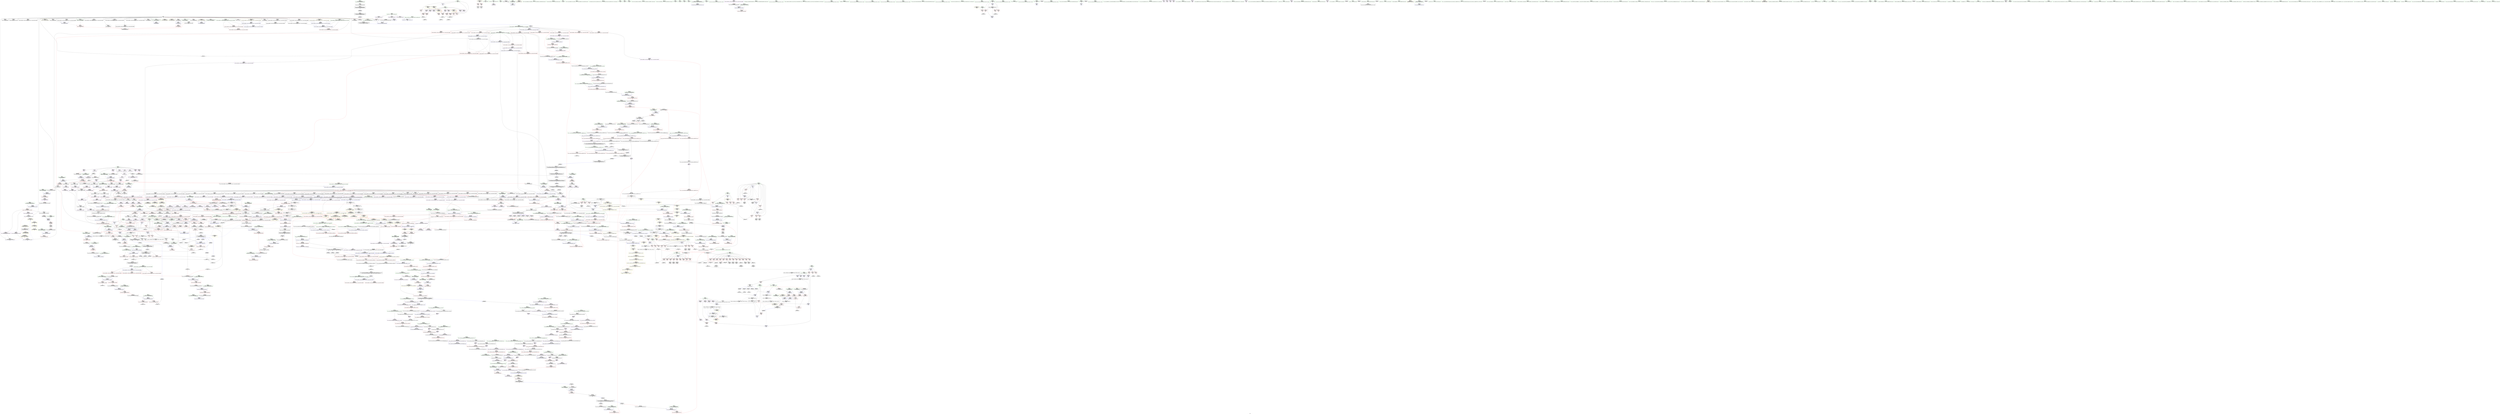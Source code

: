 digraph "SVFG" {
	label="SVFG";

	Node0x55feac05e690 [shape=record,color=grey,label="{NodeID: 0\nNullPtr|{|<s29>102}}"];
	Node0x55feac05e690 -> Node0x55feac0b54b0[style=solid];
	Node0x55feac05e690 -> Node0x55feac0b55b0[style=solid];
	Node0x55feac05e690 -> Node0x55feac0b5680[style=solid];
	Node0x55feac05e690 -> Node0x55feac0b5750[style=solid];
	Node0x55feac05e690 -> Node0x55feac0b5820[style=solid];
	Node0x55feac05e690 -> Node0x55feac0b58f0[style=solid];
	Node0x55feac05e690 -> Node0x55feac0b59c0[style=solid];
	Node0x55feac05e690 -> Node0x55feac0b5a90[style=solid];
	Node0x55feac05e690 -> Node0x55feac0b5b60[style=solid];
	Node0x55feac05e690 -> Node0x55feac0b5c30[style=solid];
	Node0x55feac05e690 -> Node0x55feac0b5d00[style=solid];
	Node0x55feac05e690 -> Node0x55feac0b5dd0[style=solid];
	Node0x55feac05e690 -> Node0x55feac0b5ea0[style=solid];
	Node0x55feac05e690 -> Node0x55feac0b5f70[style=solid];
	Node0x55feac05e690 -> Node0x55feac0b6040[style=solid];
	Node0x55feac05e690 -> Node0x55feac0b6110[style=solid];
	Node0x55feac05e690 -> Node0x55feac0b61e0[style=solid];
	Node0x55feac05e690 -> Node0x55feac0b62b0[style=solid];
	Node0x55feac05e690 -> Node0x55feac0b6380[style=solid];
	Node0x55feac05e690 -> Node0x55feac0b6450[style=solid];
	Node0x55feac05e690 -> Node0x55feac0b6520[style=solid];
	Node0x55feac05e690 -> Node0x55feac0c0720[style=solid];
	Node0x55feac05e690 -> Node0x55feac0e27e0[style=solid];
	Node0x55feac05e690 -> Node0x55feac0e28b0[style=solid];
	Node0x55feac05e690 -> Node0x55feac0e2980[style=solid];
	Node0x55feac05e690 -> Node0x55feac0e4a00[style=solid];
	Node0x55feac05e690 -> Node0x55feac103d20[style=solid];
	Node0x55feac05e690 -> Node0x55feac0d5f50[style=solid];
	Node0x55feac05e690 -> Node0x55feac0d6cd0[style=solid];
	Node0x55feac05e690:s29 -> Node0x55feac1ec040[style=solid,color=red];
	Node0x55feac0bb2b0 [shape=record,color=red,label="{NodeID: 775\n1086\<--1085\n\<--_M_finish28\n_ZNSt6vectorIiSaIiEE17_M_realloc_insertIJRKiEEEvN9__gnu_cxx17__normal_iteratorIPiS1_EEDpOT_\n|{<s0>77}}"];
	Node0x55feac0bb2b0:s0 -> Node0x55feac1e7130[style=solid,color=red];
	Node0x55feac0d3b50 [shape=record,color=grey,label="{NodeID: 1550\n1106 = Binary(1105, 385, )\n|{<s0>78}}"];
	Node0x55feac0d3b50:s0 -> Node0x55feac1e9360[style=solid,color=red];
	Node0x55feac0b1c10 [shape=record,color=black,label="{NodeID: 443\n1778\<--1783\n_ZSt12__miter_baseIPiET_S1__ret\<--\n_ZSt12__miter_baseIPiET_S1_\n|{<s0>126}}"];
	Node0x55feac0b1c10:s0 -> Node0x55feac1e1480[style=solid,color=blue];
	Node0x55feac1e5fc0 [shape=record,color=black,label="{NodeID: 2325\n834 = PHI(814, )\n2nd arg _ZNSt16allocator_traitsISaIiEE10deallocateERS0_Pim }"];
	Node0x55feac1e5fc0 -> Node0x55feac0e39c0[style=solid];
	Node0x55feac0a5b80 [shape=record,color=green,label="{NodeID: 111\n729\<--730\nthis.addr\<--this.addr_field_insensitive\n_ZNSt12_Vector_baseIiSaIiEED2Ev\n}"];
	Node0x55feac0a5b80 -> Node0x55feac0cff60[style=solid];
	Node0x55feac0a5b80 -> Node0x55feac0e2f30[style=solid];
	Node0x55feac0c0dd0 [shape=record,color=blue,label="{NodeID: 886\n164\<--9\nretval\<--\n_Z1fii\n}"];
	Node0x55feac0c0dd0 -> Node0x55feac156670[style=dashed];
	Node0x55feac161220 [shape=record,color=yellow,style=double,label="{NodeID: 1661\n84V_1 = ENCHI(MR_84V_0)\npts\{437 \}\nFun[_ZN9__gnu_cxx13new_allocatorIiE9constructIiJRKiEEEvPT_DpOT0_]}"];
	Node0x55feac161220 -> Node0x55feac0bba00[style=dashed];
	Node0x55feac0c77b0 [shape=record,color=purple,label="{NodeID: 554\n1147\<--1145\n_M_finish\<--\n_ZNSt6vectorIiSaIiEE3endEv\n|{<s0>80}}"];
	Node0x55feac0c77b0:s0 -> Node0x55feac1e4e90[style=solid,color=red];
	Node0x55feac0aa230 [shape=record,color=green,label="{NodeID: 222\n1507\<--1508\n.addr\<--.addr_field_insensitive\n_ZSt22__uninitialized_copy_aISt13move_iteratorIPiES1_iET0_T_S4_S3_RSaIT1_E\n}"];
	Node0x55feac0aa230 -> Node0x55feac0e76b0[style=solid];
	Node0x55feac0e60c0 [shape=record,color=blue,label="{NodeID: 997\n1303\<--1298\n__last.addr\<--__last\n_ZSt34__uninitialized_move_if_noexcept_aIPiS0_SaIiEET0_T_S3_S2_RT1_\n}"];
	Node0x55feac0e60c0 -> Node0x55feac0bc970[style=dashed];
	Node0x55feac0cd1e0 [shape=record,color=red,label="{NodeID: 665\n222\<--221\n\<--arrayidx9\n_Z1fii\n}"];
	Node0x55feac0cd1e0 -> Node0x55feac0d6b50[style=solid];
	Node0x55feac0b8390 [shape=record,color=black,label="{NodeID: 333\n451\<--448\ncall\<--\nmain\n}"];
	Node0x55feac045020 [shape=record,color=green,label="{NodeID: 1\n7\<--1\n__dso_handle\<--dummyObj\nGlob }"];
	Node0x55feac0bb380 [shape=record,color=red,label="{NodeID: 776\n1094\<--1093\n\<--_M_start31\n_ZNSt6vectorIiSaIiEE17_M_realloc_insertIJRKiEEEvN9__gnu_cxx17__normal_iteratorIPiS1_EEDpOT_\n|{<s0>78}}"];
	Node0x55feac0bb380:s0 -> Node0x55feac1e91a0[style=solid,color=red];
	Node0x55feac0d3cd0 [shape=record,color=grey,label="{NodeID: 1551\n217 = Binary(215, 216, )\n}"];
	Node0x55feac0d3cd0 -> Node0x55feac0d6b50[style=solid];
	Node0x55feac0b1ce0 [shape=record,color=black,label="{NodeID: 444\n1785\<--1792\n_ZNKSt13move_iteratorIPiE4baseEv_ret\<--\n_ZNKSt13move_iteratorIPiE4baseEv\n|{<s0>125}}"];
	Node0x55feac0b1ce0:s0 -> Node0x55feac1e1340[style=solid,color=blue];
	Node0x55feac1e6100 [shape=record,color=black,label="{NodeID: 2326\n1425 = PHI(1410, 1476, )\n0th arg _ZNK9__gnu_cxx13new_allocatorIiE8max_sizeEv }"];
	Node0x55feac1e6100 -> Node0x55feac0e6cf0[style=solid];
	Node0x55feac0a5c50 [shape=record,color=green,label="{NodeID: 112\n731\<--732\nexn.slot\<--exn.slot_field_insensitive\n_ZNSt12_Vector_baseIiSaIiEED2Ev\n}"];
	Node0x55feac0a5c50 -> Node0x55feac0d0030[style=solid];
	Node0x55feac0a5c50 -> Node0x55feac0e3000[style=solid];
	Node0x55feac0c0ea0 [shape=record,color=blue,label="{NodeID: 887\n176\<--199\nl\<--add\n_Z1fii\n}"];
	Node0x55feac0c0ea0 -> Node0x55feac0cc750[style=dashed];
	Node0x55feac0c0ea0 -> Node0x55feac0cc820[style=dashed];
	Node0x55feac0c0ea0 -> Node0x55feac0cc8f0[style=dashed];
	Node0x55feac0c0ea0 -> Node0x55feac157570[style=dashed];
	Node0x55feac161300 [shape=record,color=yellow,style=double,label="{NodeID: 1662\n16V_1 = ENCHI(MR_16V_0)\npts\{150000 \}\nFun[_ZNSt6vectorIiSaIiEE5clearEv]}"];
	Node0x55feac161300 -> Node0x55feac0cf260[style=dashed];
	Node0x55feac0c7880 [shape=record,color=purple,label="{NodeID: 555\n1269\<--1259\ncoerce.dive\<--retval\n_ZNSt6vectorIiSaIiEE5beginEv\n}"];
	Node0x55feac0c7880 -> Node0x55feac0bc560[style=solid];
	Node0x55feac0aa300 [shape=record,color=green,label="{NodeID: 223\n1509\<--1510\nagg.tmp\<--agg.tmp_field_insensitive\n_ZSt22__uninitialized_copy_aISt13move_iteratorIPiES1_iET0_T_S4_S3_RSaIT1_E\n}"];
	Node0x55feac0aa300 -> Node0x55feac0b0550[style=solid];
	Node0x55feac0aa300 -> Node0x55feac0c8310[style=solid];
	Node0x55feac0e6190 [shape=record,color=blue,label="{NodeID: 998\n1305\<--1299\n__result.addr\<--__result\n_ZSt34__uninitialized_move_if_noexcept_aIPiS0_SaIiEET0_T_S3_S2_RT1_\n}"];
	Node0x55feac0e6190 -> Node0x55feac0bca40[style=dashed];
	Node0x55feac0cd2b0 [shape=record,color=red,label="{NodeID: 666\n229\<--228\n\<--arrayidx13\n_Z1fii\n}"];
	Node0x55feac0cd2b0 -> Node0x55feac0d3fd0[style=solid];
	Node0x55feac0b8460 [shape=record,color=black,label="{NodeID: 334\n457\<--454\ncall1\<--\nmain\n}"];
	Node0x55feac0a1870 [shape=record,color=green,label="{NodeID: 2\n9\<--1\n\<--dummyObj\nCan only get source location for instruction, argument, global var or function.|{<s0>30}}"];
	Node0x55feac0a1870:s0 -> Node0x55feac1ece20[style=solid,color=red];
	Node0x55feac0bb450 [shape=record,color=red,label="{NodeID: 777\n1098\<--1097\n\<--_M_end_of_storage\n_ZNSt6vectorIiSaIiEE17_M_realloc_insertIJRKiEEEvN9__gnu_cxx17__normal_iteratorIPiS1_EEDpOT_\n}"];
	Node0x55feac0bb450 -> Node0x55feac0bac30[style=solid];
	Node0x55feac0d3e50 [shape=record,color=grey,label="{NodeID: 1552\n1105 = Binary(1103, 1104, )\n}"];
	Node0x55feac0d3e50 -> Node0x55feac0d3b50[style=solid];
	Node0x55feac0b1db0 [shape=record,color=purple,label="{NodeID: 445\n50\<--4\n\<--_ZStL8__ioinit\n__cxx_global_var_init\n}"];
	Node0x55feac1e6310 [shape=record,color=black,label="{NodeID: 2327\n886 = PHI(880, )\n0th arg _ZN9__gnu_cxx13new_allocatorIiED2Ev }"];
	Node0x55feac1e6310 -> Node0x55feac0e3dd0[style=solid];
	Node0x55feac0a5d20 [shape=record,color=green,label="{NodeID: 113\n733\<--734\nehselector.slot\<--ehselector.slot_field_insensitive\n_ZNSt12_Vector_baseIiSaIiEED2Ev\n}"];
	Node0x55feac0a5d20 -> Node0x55feac0e30d0[style=solid];
	Node0x55feac0c0f70 [shape=record,color=blue,label="{NodeID: 888\n164\<--206\nretval\<--\n_Z1fii\n}"];
	Node0x55feac0c0f70 -> Node0x55feac156670[style=dashed];
	Node0x55feac161410 [shape=record,color=yellow,style=double,label="{NodeID: 1663\n18V_1 = ENCHI(MR_18V_0)\npts\{150001 \}\nFun[_ZNSt6vectorIiSaIiEE5clearEv]|{<s0>32|<s1>32}}"];
	Node0x55feac161410:s0 -> Node0x55feac0d1140[style=dashed,color=red];
	Node0x55feac161410:s1 -> Node0x55feac0e4040[style=dashed,color=red];
	Node0x55feac0c7950 [shape=record,color=purple,label="{NodeID: 556\n1266\<--1265\n_M_impl\<--\n_ZNSt6vectorIiSaIiEE5beginEv\n}"];
	Node0x55feac0aa3d0 [shape=record,color=green,label="{NodeID: 224\n1511\<--1512\nagg.tmp2\<--agg.tmp2_field_insensitive\n_ZSt22__uninitialized_copy_aISt13move_iteratorIPiES1_iET0_T_S4_S3_RSaIT1_E\n}"];
	Node0x55feac0aa3d0 -> Node0x55feac0b0620[style=solid];
	Node0x55feac0aa3d0 -> Node0x55feac0c83e0[style=solid];
	Node0x55feac0e6260 [shape=record,color=blue,label="{NodeID: 999\n1307\<--1300\n__alloc.addr\<--__alloc\n_ZSt34__uninitialized_move_if_noexcept_aIPiS0_SaIiEET0_T_S3_S2_RT1_\n}"];
	Node0x55feac0e6260 -> Node0x55feac0bcb10[style=dashed];
	Node0x55feac167bf0 [shape=record,color=yellow,style=double,label="{NodeID: 1774\n16V_1 = ENCHI(MR_16V_0)\npts\{150000 \}\nFun[_ZNSt6vectorIiSaIiEEixEm]}"];
	Node0x55feac167bf0 -> Node0x55feac0cdc70[style=dashed];
	Node0x55feac0cd380 [shape=record,color=red,label="{NodeID: 667\n237\<--236\n\<--arrayidx17\n_Z1fii\n}"];
	Node0x55feac0cd380 -> Node0x55feac0d6e50[style=solid];
	Node0x55feac0b8530 [shape=record,color=black,label="{NodeID: 335\n483\<--482\nidxprom\<--\nmain\n}"];
	Node0x55feac0a1bb0 [shape=record,color=green,label="{NodeID: 3\n21\<--1\n.str\<--dummyObj\nGlob }"];
	Node0x55feac0bb520 [shape=record,color=red,label="{NodeID: 778\n1102\<--1101\n\<--_M_start34\n_ZNSt6vectorIiSaIiEE17_M_realloc_insertIJRKiEEEvN9__gnu_cxx17__normal_iteratorIPiS1_EEDpOT_\n}"];
	Node0x55feac0bb520 -> Node0x55feac0aec20[style=solid];
	Node0x55feac0d3fd0 [shape=record,color=grey,label="{NodeID: 1553\n231 = Binary(229, 230, )\n}"];
	Node0x55feac0d3fd0 -> Node0x55feac0d6e50[style=solid];
	Node0x55feac0b1e80 [shape=record,color=purple,label="{NodeID: 446\n69\<--13\n\<--v\n__cxx_global_var_init.1\n}"];
	Node0x55feac0b1e80 -> Node0x55feac1031e0[style=solid];
	Node0x55feac1e6420 [shape=record,color=black,label="{NodeID: 2328\n102 = PHI()\n0th arg __cxx_global_array_dtor }"];
	Node0x55feac1e6420 -> Node0x55feac0c08f0[style=solid];
	Node0x55feac0aa840 [shape=record,color=green,label="{NodeID: 114\n751\<--752\n_ZNSt12_Vector_baseIiSaIiEE13_M_deallocateEPim\<--_ZNSt12_Vector_baseIiSaIiEE13_M_deallocateEPim_field_insensitive\n}"];
	Node0x55feac0c1040 [shape=record,color=blue,label="{NodeID: 889\n164\<--9\nretval\<--\n_Z1fii\n}"];
	Node0x55feac0c1040 -> Node0x55feac156670[style=dashed];
	Node0x55feac0c7a20 [shape=record,color=purple,label="{NodeID: 557\n1267\<--1265\n_M_start\<--\n_ZNSt6vectorIiSaIiEE5beginEv\n|{<s0>93}}"];
	Node0x55feac0c7a20:s0 -> Node0x55feac1e4e90[style=solid,color=red];
	Node0x55feac0aa4a0 [shape=record,color=green,label="{NodeID: 225\n1523\<--1524\nllvm.memcpy.p0i8.p0i8.i64\<--llvm.memcpy.p0i8.p0i8.i64_field_insensitive\n}"];
	Node0x55feac0e6330 [shape=record,color=blue,label="{NodeID: 1000\n1321\<--1318\ncoerce.dive\<--call\n_ZSt34__uninitialized_move_if_noexcept_aIPiS0_SaIiEET0_T_S3_S2_RT1_\n}"];
	Node0x55feac0e6330 -> Node0x55feac0bcbe0[style=dashed];
	Node0x55feac0cd450 [shape=record,color=red,label="{NodeID: 668\n250\<--249\n\<--arrayidx25\n_Z1fii\n}"];
	Node0x55feac0cd450 -> Node0x55feac0d7150[style=solid];
	Node0x55feac0b8600 [shape=record,color=black,label="{NodeID: 336\n489\<--488\nidxprom7\<--\nmain\n}"];
	Node0x55feac0a1c70 [shape=record,color=green,label="{NodeID: 4\n23\<--1\n.str.2\<--dummyObj\nGlob }"];
	Node0x55feac0bb5f0 [shape=record,color=red,label="{NodeID: 779\n1144\<--1141\nthis1\<--this.addr\n_ZNSt6vectorIiSaIiEE3endEv\n}"];
	Node0x55feac0bb5f0 -> Node0x55feac0aecf0[style=solid];
	Node0x55feac0d4150 [shape=record,color=grey,label="{NodeID: 1554\n233 = Binary(232, 234, )\n}"];
	Node0x55feac0d4150 -> Node0x55feac0b7010[style=solid];
	Node0x55feac0b1f50 [shape=record,color=purple,label="{NodeID: 447\n76\<--13\n\<--v\n__cxx_global_var_init.1\n}"];
	Node0x55feac1e64f0 [shape=record,color=black,label="{NodeID: 2329\n1629 = PHI(1621, )\n0th arg _ZSt4copyISt13move_iteratorIPiES1_ET0_T_S4_S3_ }"];
	Node0x55feac1e64f0 -> Node0x55feac0e82e0[style=solid];
	Node0x55feac0aa940 [shape=record,color=green,label="{NodeID: 115\n755\<--756\n_ZNSt12_Vector_baseIiSaIiEE12_Vector_implD2Ev\<--_ZNSt12_Vector_baseIiSaIiEE12_Vector_implD2Ev_field_insensitive\n}"];
	Node0x55feac0c1110 [shape=record,color=blue,label="{NodeID: 890\n164\<--204\nretval\<--\n_Z1fii\n}"];
	Node0x55feac0c1110 -> Node0x55feac156670[style=dashed];
	Node0x55feac0c7af0 [shape=record,color=purple,label="{NodeID: 558\n1286\<--1281\n_M_impl\<--this1\n_ZNSt12_Vector_baseIiSaIiEE11_M_allocateEm\n}"];
	Node0x55feac0c7af0 -> Node0x55feac0af5e0[style=solid];
	Node0x55feac0aa5a0 [shape=record,color=green,label="{NodeID: 226\n1534\<--1535\n_ZSt18uninitialized_copyISt13move_iteratorIPiES1_ET0_T_S4_S3_\<--_ZSt18uninitialized_copyISt13move_iteratorIPiES1_ET0_T_S4_S3__field_insensitive\n}"];
	Node0x55feac0e6400 [shape=record,color=blue,label="{NodeID: 1001\n1325\<--1324\ncoerce.dive3\<--call2\n_ZSt34__uninitialized_move_if_noexcept_aIPiS0_SaIiEET0_T_S3_S2_RT1_\n}"];
	Node0x55feac0e6400 -> Node0x55feac0bccb0[style=dashed];
	Node0x55feac0cd520 [shape=record,color=red,label="{NodeID: 669\n260\<--259\n\<--arrayidx31\n_Z1fii\n}"];
	Node0x55feac0cd520 -> Node0x55feac0c11e0[style=solid];
	Node0x55feac0b86d0 [shape=record,color=black,label="{NodeID: 337\n513\<--512\nidxprom16\<--\nmain\n}"];
	Node0x55feac186eb0 [shape=record,color=yellow,style=double,label="{NodeID: 2219\n2V_2 = CSCHI(MR_2V_1)\npts\{150000 150001 150002 \}\nCS[]|{<s0>5}}"];
	Node0x55feac186eb0:s0 -> Node0x55feac185790[style=dashed,color=blue];
	Node0x55feac0a1d30 [shape=record,color=green,label="{NodeID: 5\n25\<--1\nstdin\<--dummyObj\nGlob }"];
	Node0x55feac0bb6c0 [shape=record,color=red,label="{NodeID: 780\n1152\<--1151\n\<--coerce.dive\n_ZNSt6vectorIiSaIiEE3endEv\n}"];
	Node0x55feac0bb6c0 -> Node0x55feac0aedc0[style=solid];
	Node0x55feac0d42d0 [shape=record,color=grey,label="{NodeID: 1555\n749 = Binary(748, 385, )\n|{<s0>42}}"];
	Node0x55feac0d42d0:s0 -> Node0x55feac1e9360[style=solid,color=red];
	Node0x55feac0b2020 [shape=record,color=purple,label="{NodeID: 448\n77\<--13\n\<--v\n__cxx_global_var_init.1\n}"];
	Node0x55feac0b2020 -> Node0x55feac0d4a50[style=solid];
	Node0x55feac1e6600 [shape=record,color=black,label="{NodeID: 2330\n1630 = PHI(1623, )\n1st arg _ZSt4copyISt13move_iteratorIPiES1_ET0_T_S4_S3_ }"];
	Node0x55feac1e6600 -> Node0x55feac0e83b0[style=solid];
	Node0x55feac0aaa40 [shape=record,color=green,label="{NodeID: 116\n772\<--773\n__first.addr\<--__first.addr_field_insensitive\n_ZSt8_DestroyIPiEvT_S1_\n}"];
	Node0x55feac0aaa40 -> Node0x55feac0d0370[style=solid];
	Node0x55feac0aaa40 -> Node0x55feac0e31a0[style=solid];
	Node0x55feac0c11e0 [shape=record,color=blue,label="{NodeID: 891\n164\<--260\nretval\<--\n_Z1fii\n}"];
	Node0x55feac0c11e0 -> Node0x55feac156670[style=dashed];
	Node0x55feac0c7bc0 [shape=record,color=purple,label="{NodeID: 559\n1321\<--1309\ncoerce.dive\<--agg.tmp\n_ZSt34__uninitialized_move_if_noexcept_aIPiS0_SaIiEET0_T_S3_S2_RT1_\n}"];
	Node0x55feac0c7bc0 -> Node0x55feac0e6330[style=solid];
	Node0x55feac0aa6a0 [shape=record,color=green,label="{NodeID: 227\n1539\<--1540\nretval\<--retval_field_insensitive\n_ZSt32__make_move_if_noexcept_iteratorIiSt13move_iteratorIPiEET0_PT_\n|{|<s1>109}}"];
	Node0x55feac0aa6a0 -> Node0x55feac0c87f0[style=solid];
	Node0x55feac0aa6a0:s1 -> Node0x55feac1e8090[style=solid,color=red];
	Node0x55feac0e64d0 [shape=record,color=blue,label="{NodeID: 1002\n1339\<--1338\nthis.addr\<--this\n_ZNK9__gnu_cxx17__normal_iteratorIPiSt6vectorIiSaIiEEE4baseEv\n}"];
	Node0x55feac0e64d0 -> Node0x55feac0bcd80[style=dashed];
	Node0x55feac167ec0 [shape=record,color=yellow,style=double,label="{NodeID: 1777\n166V_1 = ENCHI(MR_166V_0)\npts\{16940000 \}\nFun[_ZNKSt13move_iteratorIPiE4baseEv]}"];
	Node0x55feac167ec0 -> Node0x55feac0bf890[style=dashed];
	Node0x55feac0cd5f0 [shape=record,color=red,label="{NodeID: 670\n289\<--286\n\<--call42\n_Z1fii\n}"];
	Node0x55feac0cd5f0 -> Node0x55feac0c1450[style=solid];
	Node0x55feac0b87a0 [shape=record,color=black,label="{NodeID: 338\n519\<--518\nidxprom19\<--\nmain\n}"];
	Node0x55feac187010 [shape=record,color=yellow,style=double,label="{NodeID: 2220\n44V_2 = CSCHI(MR_44V_1)\npts\{1488 \}\nCS[]|{<s0>115}}"];
	Node0x55feac187010:s0 -> Node0x55feac188090[style=dashed,color=blue];
	Node0x55feac0a2190 [shape=record,color=green,label="{NodeID: 6\n26\<--1\n.str.3\<--dummyObj\nGlob }"];
	Node0x55feac0bb790 [shape=record,color=red,label="{NodeID: 781\n1167\<--1158\nthis1\<--this.addr\n_ZN9__gnu_cxx13new_allocatorIiE9constructIiJRKiEEEvPT_DpOT0_\n}"];
	Node0x55feac0d4450 [shape=record,color=grey,label="{NodeID: 1556\n748 = Binary(746, 747, )\n}"];
	Node0x55feac0d4450 -> Node0x55feac0d42d0[style=solid];
	Node0x55feac0b20f0 [shape=record,color=purple,label="{NodeID: 449\n106\<--13\n\<--v\n__cxx_global_array_dtor\n}"];
	Node0x55feac1e6740 [shape=record,color=black,label="{NodeID: 2331\n1631 = PHI(1619, )\n2nd arg _ZSt4copyISt13move_iteratorIPiES1_ET0_T_S4_S3_ }"];
	Node0x55feac1e6740 -> Node0x55feac0e8480[style=solid];
	Node0x55feac0aab10 [shape=record,color=green,label="{NodeID: 117\n774\<--775\n__last.addr\<--__last.addr_field_insensitive\n_ZSt8_DestroyIPiEvT_S1_\n}"];
	Node0x55feac0aab10 -> Node0x55feac0d0440[style=solid];
	Node0x55feac0aab10 -> Node0x55feac0e3270[style=solid];
	Node0x55feac0c12b0 [shape=record,color=blue,label="{NodeID: 892\n178\<--267\nr\<--add34\n_Z1fii\n}"];
	Node0x55feac0c12b0 -> Node0x55feac0cc9c0[style=dashed];
	Node0x55feac0c12b0 -> Node0x55feac152f70[style=dashed];
	Node0x55feac0c12b0 -> Node0x55feac157a70[style=dashed];
	Node0x55feac0c12b0 -> Node0x55feac15ac70[style=dashed];
	Node0x55feac0c7c90 [shape=record,color=purple,label="{NodeID: 560\n1329\<--1309\ncoerce.dive4\<--agg.tmp\n_ZSt34__uninitialized_move_if_noexcept_aIPiS0_SaIiEET0_T_S3_S2_RT1_\n}"];
	Node0x55feac0c7c90 -> Node0x55feac0bcbe0[style=solid];
	Node0x55feac0aa770 [shape=record,color=green,label="{NodeID: 228\n1541\<--1542\n__i.addr\<--__i.addr_field_insensitive\n_ZSt32__make_move_if_noexcept_iteratorIiSt13move_iteratorIPiEET0_PT_\n}"];
	Node0x55feac0aa770 -> Node0x55feac0be1d0[style=solid];
	Node0x55feac0aa770 -> Node0x55feac0e7920[style=solid];
	Node0x55feac0e65a0 [shape=record,color=blue,label="{NodeID: 1003\n1348\<--1346\n__a.addr\<--__a\n_ZNSt16allocator_traitsISaIiEE7destroyIiEEvRS0_PT_\n}"];
	Node0x55feac0e65a0 -> Node0x55feac0bce50[style=dashed];
	Node0x55feac0cd6c0 [shape=record,color=red,label="{NodeID: 671\n320\<--319\n\<--call62\n_Z1fii\n}"];
	Node0x55feac0cd6c0 -> Node0x55feac0c15f0[style=solid];
	Node0x55feac0b8870 [shape=record,color=black,label="{NodeID: 339\n525\<--524\nidxprom22\<--\nmain\n}"];
	Node0x55feac187170 [shape=record,color=yellow,style=double,label="{NodeID: 2221\n44V_2 = CSCHI(MR_44V_1)\npts\{1488 \}\nCS[]|{<s0>120}}"];
	Node0x55feac187170:s0 -> Node0x55feac187010[style=dashed,color=blue];
	Node0x55feac0a2250 [shape=record,color=green,label="{NodeID: 7\n28\<--1\n.str.4\<--dummyObj\nGlob }"];
	Node0x55feac0bb860 [shape=record,color=red,label="{NodeID: 782\n1168\<--1160\n\<--__p.addr\n_ZN9__gnu_cxx13new_allocatorIiE9constructIiJRKiEEEvPT_DpOT0_\n}"];
	Node0x55feac0bb860 -> Node0x55feac0aee90[style=solid];
	Node0x55feac0d45d0 [shape=record,color=grey,label="{NodeID: 1557\n1764 = Binary(385, 1763, )\n}"];
	Node0x55feac0b21c0 [shape=record,color=purple,label="{NodeID: 450\n107\<--13\n\<--v\n__cxx_global_array_dtor\n}"];
	Node0x55feac0b21c0 -> Node0x55feac103780[style=solid];
	Node0x55feac1e6880 [shape=record,color=black,label="{NodeID: 2332\n1809 = PHI(1355, )\n0th arg _ZN9__gnu_cxx13new_allocatorIiE7destroyIiEEvPT_ }"];
	Node0x55feac1e6880 -> Node0x55feac0e9660[style=solid];
	Node0x55feac0aabe0 [shape=record,color=green,label="{NodeID: 118\n781\<--782\n_ZNSt12_Destroy_auxILb1EE9__destroyIPiEEvT_S3_\<--_ZNSt12_Destroy_auxILb1EE9__destroyIPiEEvT_S3__field_insensitive\n}"];
	Node0x55feac0c1380 [shape=record,color=blue,label="{NodeID: 893\n170\<--9\ni\<--\n_Z1fii\n}"];
	Node0x55feac0c1380 -> Node0x55feac0cc270[style=dashed];
	Node0x55feac0c1380 -> Node0x55feac0cc340[style=dashed];
	Node0x55feac0c1380 -> Node0x55feac0cc410[style=dashed];
	Node0x55feac0c1380 -> Node0x55feac0c1930[style=dashed];
	Node0x55feac0c1380 -> Node0x55feac156b70[style=dashed];
	Node0x55feac0c7d60 [shape=record,color=purple,label="{NodeID: 561\n1325\<--1311\ncoerce.dive3\<--agg.tmp1\n_ZSt34__uninitialized_move_if_noexcept_aIPiS0_SaIiEET0_T_S3_S2_RT1_\n}"];
	Node0x55feac0c7d60 -> Node0x55feac0e6400[style=solid];
	Node0x55feac0b2c40 [shape=record,color=green,label="{NodeID: 229\n1546\<--1547\n_ZNSt13move_iteratorIPiEC2ES0_\<--_ZNSt13move_iteratorIPiEC2ES0__field_insensitive\n}"];
	Node0x55feac0e6670 [shape=record,color=blue,label="{NodeID: 1004\n1350\<--1347\n__p.addr\<--__p\n_ZNSt16allocator_traitsISaIiEE7destroyIiEEvRS0_PT_\n}"];
	Node0x55feac0e6670 -> Node0x55feac0bcf20[style=dashed];
	Node0x55feac1680b0 [shape=record,color=yellow,style=double,label="{NodeID: 1779\n2V_1 = ENCHI(MR_2V_0)\npts\{150000 150001 150002 \}\nFun[_ZNSt6vectorIiSaIiEEC2Ev]|{<s0>5}}"];
	Node0x55feac1680b0:s0 -> Node0x55feac16fa60[style=dashed,color=red];
	Node0x55feac0cd790 [shape=record,color=red,label="{NodeID: 672\n343\<--340\n\<--call74\n_Z1fii\n}"];
	Node0x55feac0cd790 -> Node0x55feac0c1790[style=solid];
	Node0x55feac0b8940 [shape=record,color=black,label="{NodeID: 340\n573\<--572\n\<--this1\n_ZNSt6vectorIiSaIiEE5clearEv\n}"];
	Node0x55feac0b8940 -> Node0x55feac0c47c0[style=solid];
	Node0x55feac0b8940 -> Node0x55feac0c4890[style=solid];
	Node0x55feac1872d0 [shape=record,color=yellow,style=double,label="{NodeID: 2222\n44V_2 = CSCHI(MR_44V_1)\npts\{1488 \}\nCS[]|{<s0>124}}"];
	Node0x55feac1872d0:s0 -> Node0x55feac187170[style=dashed,color=blue];
	Node0x55feac0a2310 [shape=record,color=green,label="{NodeID: 8\n30\<--1\nstdout\<--dummyObj\nGlob }"];
	Node0x55feac0bb930 [shape=record,color=red,label="{NodeID: 783\n1171\<--1162\n\<--__args.addr\n_ZN9__gnu_cxx13new_allocatorIiE9constructIiJRKiEEEvPT_DpOT0_\n|{<s0>81}}"];
	Node0x55feac0bb930:s0 -> Node0x55feac1e78a0[style=solid,color=red];
	Node0x55feac0d4750 [shape=record,color=grey,label="{NodeID: 1558\n419 = cmp(416, 418, )\n}"];
	Node0x55feac0b2290 [shape=record,color=purple,label="{NodeID: 451\n114\<--13\n\<--v\n__cxx_global_array_dtor\n}"];
	Node0x55feac0b2290 -> Node0x55feac0d5dd0[style=solid];
	Node0x55feac1e69c0 [shape=record,color=black,label="{NodeID: 2333\n1810 = PHI(1356, )\n1st arg _ZN9__gnu_cxx13new_allocatorIiE7destroyIiEEvPT_ }"];
	Node0x55feac1e69c0 -> Node0x55feac0e9730[style=solid];
	Node0x55feac0aace0 [shape=record,color=green,label="{NodeID: 119\n787\<--788\n.addr\<--.addr_field_insensitive\n_ZNSt12_Destroy_auxILb1EE9__destroyIPiEEvT_S3_\n}"];
	Node0x55feac0aace0 -> Node0x55feac0e3340[style=solid];
	Node0x55feac0c1450 [shape=record,color=blue,label="{NodeID: 894\n182\<--289\nb\<--\n_Z1fii\n}"];
	Node0x55feac0c1450 -> Node0x55feac0cca90[style=dashed];
	Node0x55feac0c1450 -> Node0x55feac0ccb60[style=dashed];
	Node0x55feac0c1450 -> Node0x55feac0ccc30[style=dashed];
	Node0x55feac0c1450 -> Node0x55feac0ccd00[style=dashed];
	Node0x55feac0c1450 -> Node0x55feac0ccdd0[style=dashed];
	Node0x55feac0c1450 -> Node0x55feac0c1450[style=dashed];
	Node0x55feac0c1450 -> Node0x55feac157f70[style=dashed];
	Node0x55feac0c7e30 [shape=record,color=purple,label="{NodeID: 562\n1331\<--1311\ncoerce.dive5\<--agg.tmp1\n_ZSt34__uninitialized_move_if_noexcept_aIPiS0_SaIiEET0_T_S3_S2_RT1_\n}"];
	Node0x55feac0c7e30 -> Node0x55feac0bccb0[style=solid];
	Node0x55feac0b2d40 [shape=record,color=green,label="{NodeID: 230\n1555\<--1556\n__first\<--__first_field_insensitive\n_ZSt18uninitialized_copyISt13move_iteratorIPiES1_ET0_T_S4_S3_\n}"];
	Node0x55feac0b2d40 -> Node0x55feac0b0890[style=solid];
	Node0x55feac0b2d40 -> Node0x55feac0c88c0[style=solid];
	Node0x55feac0e6740 [shape=record,color=blue,label="{NodeID: 1005\n1365\<--1364\nthis.addr\<--this\n_ZNKSt6vectorIiSaIiEE8max_sizeEv\n}"];
	Node0x55feac0e6740 -> Node0x55feac0bcff0[style=dashed];
	Node0x55feac168190 [shape=record,color=yellow,style=double,label="{NodeID: 1780\n44V_1 = ENCHI(MR_44V_0)\npts\{1488 \}\nFun[_ZSt14__copy_move_a2ILb1EPiS0_ET1_T0_S2_S1_]|{<s0>124}}"];
	Node0x55feac168190:s0 -> Node0x55feac170460[style=dashed,color=red];
	Node0x55feac0cd860 [shape=record,color=red,label="{NodeID: 673\n372\<--369\nthis1\<--this.addr\n_ZNKSt6vectorIiSaIiEE4sizeEv\n}"];
	Node0x55feac0cd860 -> Node0x55feac0b7d10[style=solid];
	Node0x55feac0cd860 -> Node0x55feac0b7de0[style=solid];
	Node0x55feac0b8a10 [shape=record,color=black,label="{NodeID: 341\n593\<--592\n\<--this1\n_ZNSt6vectorIiSaIiEE9push_backERKi\n}"];
	Node0x55feac0b8a10 -> Node0x55feac0c4b00[style=solid];
	Node0x55feac0b8a10 -> Node0x55feac0c4bd0[style=solid];
	Node0x55feac187430 [shape=record,color=yellow,style=double,label="{NodeID: 2223\n44V_2 = CSCHI(MR_44V_1)\npts\{1488 \}\nCS[]|{<s0>65}}"];
	Node0x55feac187430:s0 -> Node0x55feac16f5d0[style=dashed,color=red];
	Node0x55feac0a23d0 [shape=record,color=green,label="{NodeID: 9\n31\<--1\n.str.5\<--dummyObj\nGlob }"];
	Node0x55feac0bba00 [shape=record,color=red,label="{NodeID: 784\n1173\<--1172\n\<--call\n_ZN9__gnu_cxx13new_allocatorIiE9constructIiJRKiEEEvPT_DpOT0_\n}"];
	Node0x55feac0bba00 -> Node0x55feac0e5630[style=solid];
	Node0x55feac0d48d0 [shape=record,color=grey,label="{NodeID: 1559\n312 = cmp(307, 311, )\n}"];
	Node0x55feac0b2360 [shape=record,color=purple,label="{NodeID: 452\n275\<--13\narrayidx36\<--v\n_Z1fii\n|{<s0>14}}"];
	Node0x55feac0b2360:s0 -> Node0x55feac1ed350[style=solid,color=red];
	Node0x55feac1e6b00 [shape=record,color=black,label="{NodeID: 2334\n1346 = PHI(1049, )\n0th arg _ZNSt16allocator_traitsISaIiEE7destroyIiEEvRS0_PT_ }"];
	Node0x55feac1e6b00 -> Node0x55feac0e65a0[style=solid];
	Node0x55feac0aadb0 [shape=record,color=green,label="{NodeID: 120\n789\<--790\n.addr1\<--.addr1_field_insensitive\n_ZNSt12_Destroy_auxILb1EE9__destroyIPiEEvT_S3_\n}"];
	Node0x55feac0aadb0 -> Node0x55feac0e3410[style=solid];
	Node0x55feac0c1520 [shape=record,color=blue,label="{NodeID: 895\n172\<--9\nj\<--\n_Z1fii\n}"];
	Node0x55feac0c1520 -> Node0x55feac0cc4e0[style=dashed];
	Node0x55feac0c1520 -> Node0x55feac0cc5b0[style=dashed];
	Node0x55feac0c1520 -> Node0x55feac0cc680[style=dashed];
	Node0x55feac0c1520 -> Node0x55feac0c1860[style=dashed];
	Node0x55feac0c1520 -> Node0x55feac152a70[style=dashed];
	Node0x55feac0c7f00 [shape=record,color=purple,label="{NodeID: 563\n1343\<--1342\n_M_current\<--this1\n_ZNK9__gnu_cxx17__normal_iteratorIPiSt6vectorIiSaIiEEE4baseEv\n}"];
	Node0x55feac0c7f00 -> Node0x55feac0af850[style=solid];
	Node0x55feac0b2e10 [shape=record,color=green,label="{NodeID: 231\n1557\<--1558\n__last\<--__last_field_insensitive\n_ZSt18uninitialized_copyISt13move_iteratorIPiES1_ET0_T_S4_S3_\n}"];
	Node0x55feac0b2e10 -> Node0x55feac0b0960[style=solid];
	Node0x55feac0b2e10 -> Node0x55feac0c8990[style=solid];
	Node0x55feac0e6810 [shape=record,color=blue,label="{NodeID: 1006\n1384\<--1380\n__a.addr\<--__a\n_ZSt3maxImERKT_S2_S2_\n}"];
	Node0x55feac0e6810 -> Node0x55feac0bd190[style=dashed];
	Node0x55feac0e6810 -> Node0x55feac0bd260[style=dashed];
	Node0x55feac0cd930 [shape=record,color=red,label="{NodeID: 674\n376\<--375\n\<--_M_finish\n_ZNKSt6vectorIiSaIiEE4sizeEv\n}"];
	Node0x55feac0cd930 -> Node0x55feac0b7eb0[style=solid];
	Node0x55feac0b8ae0 [shape=record,color=black,label="{NodeID: 342\n597\<--592\n\<--this1\n_ZNSt6vectorIiSaIiEE9push_backERKi\n}"];
	Node0x55feac0b8ae0 -> Node0x55feac0c4ca0[style=solid];
	Node0x55feac0b8ae0 -> Node0x55feac0c4d70[style=solid];
	Node0x55feac187590 [shape=record,color=yellow,style=double,label="{NodeID: 2224\n44V_2 = CSCHI(MR_44V_1)\npts\{1488 \}\nCS[]|{<s0>33|<s1>62}}"];
	Node0x55feac187590:s0 -> Node0x55feac15c570[style=dashed,color=blue];
	Node0x55feac187590:s1 -> Node0x55feac187430[style=dashed,color=blue];
	Node0x55feac0a24d0 [shape=record,color=green,label="{NodeID: 10\n33\<--1\n.str.6\<--dummyObj\nGlob }"];
	Node0x55feac0bbad0 [shape=record,color=red,label="{NodeID: 785\n1181\<--1178\n\<--__t.addr\n_ZSt7forwardIRKiEOT_RNSt16remove_referenceIS2_E4typeE\n}"];
	Node0x55feac0bbad0 -> Node0x55feac0af030[style=solid];
	Node0x55feac0d4a50 [shape=record,color=grey,label="{NodeID: 1560\n78 = cmp(72, 77, )\n}"];
	Node0x55feac0b2430 [shape=record,color=purple,label="{NodeID: 453\n283\<--13\narrayidx40\<--v\n_Z1fii\n|{<s0>15}}"];
	Node0x55feac0b2430:s0 -> Node0x55feac1ea0d0[style=solid,color=red];
	Node0x55feac1e6c40 [shape=record,color=black,label="{NodeID: 2335\n1347 = PHI(1052, )\n1st arg _ZNSt16allocator_traitsISaIiEE7destroyIiEEvRS0_PT_ }"];
	Node0x55feac1e6c40 -> Node0x55feac0e6670[style=solid];
	Node0x55feac0aae80 [shape=record,color=green,label="{NodeID: 121\n798\<--799\nthis.addr\<--this.addr_field_insensitive\n_ZNSt12_Vector_baseIiSaIiEE13_M_deallocateEPim\n}"];
	Node0x55feac0aae80 -> Node0x55feac0d0510[style=solid];
	Node0x55feac0aae80 -> Node0x55feac0e34e0[style=solid];
	Node0x55feac0c15f0 [shape=record,color=blue,label="{NodeID: 896\n184\<--320\nc\<--\n_Z1fii\n}"];
	Node0x55feac0c15f0 -> Node0x55feac0ccea0[style=dashed];
	Node0x55feac0c15f0 -> Node0x55feac0ccf70[style=dashed];
	Node0x55feac0c15f0 -> Node0x55feac0cd040[style=dashed];
	Node0x55feac0c15f0 -> Node0x55feac0c15f0[style=dashed];
	Node0x55feac0c15f0 -> Node0x55feac153470[style=dashed];
	Node0x55feac0c7fd0 [shape=record,color=purple,label="{NodeID: 564\n1421\<--1420\n_M_impl\<--this1\n_ZNKSt12_Vector_baseIiSaIiEE19_M_get_Tp_allocatorEv\n}"];
	Node0x55feac0c7fd0 -> Node0x55feac0afe00[style=solid];
	Node0x55feac0b2ee0 [shape=record,color=green,label="{NodeID: 232\n1559\<--1560\n__result.addr\<--__result.addr_field_insensitive\n_ZSt18uninitialized_copyISt13move_iteratorIPiES1_ET0_T_S4_S3_\n}"];
	Node0x55feac0b2ee0 -> Node0x55feac0be370[style=solid];
	Node0x55feac0b2ee0 -> Node0x55feac0e7b90[style=solid];
	Node0x55feac0e68e0 [shape=record,color=blue,label="{NodeID: 1007\n1386\<--1381\n__b.addr\<--__b\n_ZSt3maxImERKT_S2_S2_\n}"];
	Node0x55feac0e68e0 -> Node0x55feac0bd330[style=dashed];
	Node0x55feac0e68e0 -> Node0x55feac0bd400[style=dashed];
	Node0x55feac0cda00 [shape=record,color=red,label="{NodeID: 675\n380\<--379\n\<--_M_start\n_ZNKSt6vectorIiSaIiEE4sizeEv\n}"];
	Node0x55feac0cda00 -> Node0x55feac0b7f80[style=solid];
	Node0x55feac0b8bb0 [shape=record,color=black,label="{NodeID: 343\n603\<--592\n\<--this1\n_ZNSt6vectorIiSaIiEE9push_backERKi\n}"];
	Node0x55feac0b8bb0 -> Node0x55feac0c4e40[style=solid];
	Node0x55feac1876f0 [shape=record,color=yellow,style=double,label="{NodeID: 2225\n44V_3 = CSCHI(MR_44V_2)\npts\{1488 \}\nCS[]|{<s0>68}}"];
	Node0x55feac1876f0:s0 -> Node0x55feac16f5d0[style=dashed,color=red];
	Node0x55feac0a2990 [shape=record,color=green,label="{NodeID: 11\n35\<--1\n.str.7\<--dummyObj\nGlob }"];
	Node0x55feac0bbba0 [shape=record,color=red,label="{NodeID: 786\n1200\<--1187\nthis1\<--this.addr\n_ZNKSt6vectorIiSaIiEE12_M_check_lenEmPKc\n|{<s0>82|<s1>83|<s2>85|<s3>86|<s4>88|<s5>89|<s6>90}}"];
	Node0x55feac0bbba0:s0 -> Node0x55feac1e7b70[style=solid,color=red];
	Node0x55feac0bbba0:s1 -> Node0x55feac1ed350[style=solid,color=red];
	Node0x55feac0bbba0:s2 -> Node0x55feac1ed350[style=solid,color=red];
	Node0x55feac0bbba0:s3 -> Node0x55feac1ed350[style=solid,color=red];
	Node0x55feac0bbba0:s4 -> Node0x55feac1ed350[style=solid,color=red];
	Node0x55feac0bbba0:s5 -> Node0x55feac1e7b70[style=solid,color=red];
	Node0x55feac0bbba0:s6 -> Node0x55feac1e7b70[style=solid,color=red];
	Node0x55feac0d4bd0 [shape=record,color=grey,label="{NodeID: 1561\n332 = cmp(331, 9, )\n}"];
	Node0x55feac0b2500 [shape=record,color=purple,label="{NodeID: 454\n310\<--13\narrayidx55\<--v\n_Z1fii\n|{<s0>17}}"];
	Node0x55feac0b2500:s0 -> Node0x55feac1ed350[style=solid,color=red];
	Node0x55feac1e6d80 [shape=record,color=black,label="{NodeID: 2336\n700 = PHI(131, 902, 1065, 1082, )\n0th arg _ZSt8_DestroyIPiiEvT_S1_RSaIT0_E }"];
	Node0x55feac1e6d80 -> Node0x55feac0e2bf0[style=solid];
	Node0x55feac0aaf50 [shape=record,color=green,label="{NodeID: 122\n800\<--801\n__p.addr\<--__p.addr_field_insensitive\n_ZNSt12_Vector_baseIiSaIiEE13_M_deallocateEPim\n}"];
	Node0x55feac0aaf50 -> Node0x55feac0d05e0[style=solid];
	Node0x55feac0aaf50 -> Node0x55feac0d06b0[style=solid];
	Node0x55feac0aaf50 -> Node0x55feac0e35b0[style=solid];
	Node0x55feac0c16c0 [shape=record,color=blue,label="{NodeID: 897\n186\<--338\nref.tmp\<--call73\n_Z1fii\n|{|<s2>21}}"];
	Node0x55feac0c16c0 -> Node0x55feac0cd790[style=dashed];
	Node0x55feac0c16c0 -> Node0x55feac15b670[style=dashed];
	Node0x55feac0c16c0:s2 -> Node0x55feac14d410[style=dashed,color=red];
	Node0x55feac0c80a0 [shape=record,color=purple,label="{NodeID: 565\n1442\<--1441\n_M_current\<--this1\n_ZN9__gnu_cxx17__normal_iteratorIPiSt6vectorIiSaIiEEEC2ERKS1_\n}"];
	Node0x55feac0c80a0 -> Node0x55feac0e6f60[style=solid];
	Node0x55feac0b2fb0 [shape=record,color=green,label="{NodeID: 233\n1561\<--1562\n__assignable\<--__assignable_field_insensitive\n_ZSt18uninitialized_copyISt13move_iteratorIPiES1_ET0_T_S4_S3_\n}"];
	Node0x55feac0b2fb0 -> Node0x55feac0e7c60[style=solid];
	Node0x55feac0e69b0 [shape=record,color=blue,label="{NodeID: 1008\n1382\<--1396\nretval\<--\n_ZSt3maxImERKT_S2_S2_\n}"];
	Node0x55feac0e69b0 -> Node0x55feac154370[style=dashed];
	Node0x55feac0cdad0 [shape=record,color=red,label="{NodeID: 676\n396\<--390\nthis1\<--this.addr\n_ZNSt6vectorIiSaIiEEixEm\n}"];
	Node0x55feac0cdad0 -> Node0x55feac0b8120[style=solid];
	Node0x55feac0b8c80 [shape=record,color=black,label="{NodeID: 344\n606\<--592\n\<--this1\n_ZNSt6vectorIiSaIiEE9push_backERKi\n}"];
	Node0x55feac0b8c80 -> Node0x55feac0c4f10[style=solid];
	Node0x55feac0b8c80 -> Node0x55feac0c4fe0[style=solid];
	Node0x55feac187850 [shape=record,color=yellow,style=double,label="{NodeID: 2226\n44V_4 = CSCHI(MR_44V_3)\npts\{1488 \}\nCS[]|{<s0>35}}"];
	Node0x55feac187850:s0 -> Node0x55feac15c570[style=dashed,color=blue];
	Node0x55feac0a2a90 [shape=record,color=green,label="{NodeID: 12\n37\<--1\n.str.8\<--dummyObj\nGlob }"];
	Node0x55feac0bbc70 [shape=record,color=red,label="{NodeID: 787\n1206\<--1189\n\<--__n.addr\n_ZNKSt6vectorIiSaIiEE12_M_check_lenEmPKc\n}"];
	Node0x55feac0bbc70 -> Node0x55feac0d5950[style=solid];
	Node0x55feac0d4d50 [shape=record,color=grey,label="{NodeID: 1562\n1394 = cmp(1391, 1393, )\n}"];
	Node0x55feac0b25d0 [shape=record,color=purple,label="{NodeID: 455\n316\<--13\narrayidx60\<--v\n_Z1fii\n|{<s0>18}}"];
	Node0x55feac0b25d0:s0 -> Node0x55feac1ea0d0[style=solid,color=red];
	Node0x55feac1e7130 [shape=record,color=black,label="{NodeID: 2337\n701 = PHI(135, 906, 1066, 1086, )\n1st arg _ZSt8_DestroyIPiiEvT_S1_RSaIT0_E }"];
	Node0x55feac1e7130 -> Node0x55feac0e2cc0[style=solid];
	Node0x55feac0ab020 [shape=record,color=green,label="{NodeID: 123\n802\<--803\n__n.addr\<--__n.addr_field_insensitive\n_ZNSt12_Vector_baseIiSaIiEE13_M_deallocateEPim\n}"];
	Node0x55feac0ab020 -> Node0x55feac0d0780[style=solid];
	Node0x55feac0ab020 -> Node0x55feac0e3680[style=solid];
	Node0x55feac0c1790 [shape=record,color=blue,label="{NodeID: 898\n178\<--343\nr\<--\n_Z1fii\n}"];
	Node0x55feac0c1790 -> Node0x55feac15ac70[style=dashed];
	Node0x55feac0c8170 [shape=record,color=purple,label="{NodeID: 566\n1513\<--1501\ncoerce.dive\<--__first\n_ZSt22__uninitialized_copy_aISt13move_iteratorIPiES1_iET0_T_S4_S3_RSaIT1_E\n}"];
	Node0x55feac0c8170 -> Node0x55feac0e7440[style=solid];
	Node0x55feac0b3080 [shape=record,color=green,label="{NodeID: 234\n1563\<--1564\nagg.tmp\<--agg.tmp_field_insensitive\n_ZSt18uninitialized_copyISt13move_iteratorIPiES1_ET0_T_S4_S3_\n}"];
	Node0x55feac0b3080 -> Node0x55feac0b0a30[style=solid];
	Node0x55feac0b3080 -> Node0x55feac0c8a60[style=solid];
	Node0x55feac0e6a80 [shape=record,color=blue,label="{NodeID: 1009\n1382\<--1399\nretval\<--\n_ZSt3maxImERKT_S2_S2_\n}"];
	Node0x55feac0e6a80 -> Node0x55feac154370[style=dashed];
	Node0x55feac0cdba0 [shape=record,color=red,label="{NodeID: 677\n401\<--392\n\<--__n.addr\n_ZNSt6vectorIiSaIiEEixEm\n}"];
	Node0x55feac0b8d50 [shape=record,color=black,label="{NodeID: 345\n614\<--592\n\<--this1\n_ZNSt6vectorIiSaIiEE9push_backERKi\n}"];
	Node0x55feac0b8d50 -> Node0x55feac0c50b0[style=solid];
	Node0x55feac0b8d50 -> Node0x55feac0c5180[style=solid];
	Node0x55feac1879b0 [shape=record,color=yellow,style=double,label="{NodeID: 2227\n251V_2 = CSCHI(MR_251V_1)\npts\{11400000 \}\nCS[]}"];
	Node0x55feac1879b0 -> Node0x55feac0bb6c0[style=dashed];
	Node0x55feac0a2b90 [shape=record,color=green,label="{NodeID: 13\n40\<--1\n\<--dummyObj\nCan only get source location for instruction, argument, global var or function.}"];
	Node0x55feac0bbd40 [shape=record,color=red,label="{NodeID: 788\n1209\<--1191\n\<--__s.addr\n_ZNKSt6vectorIiSaIiEE12_M_check_lenEmPKc\n}"];
	Node0x55feac0d4ed0 [shape=record,color=grey,label="{NodeID: 1563\n324 = cmp(322, 323, )\n}"];
	Node0x55feac0b26a0 [shape=record,color=purple,label="{NodeID: 456\n484\<--13\narrayidx\<--v\nmain\n|{<s0>27}}"];
	Node0x55feac0b26a0:s0 -> Node0x55feac1e4640[style=solid,color=red];
	Node0x55feac1e7330 [shape=record,color=black,label="{NodeID: 2338\n702 = PHI(137, 908, 1068, 1088, )\n2nd arg _ZSt8_DestroyIPiiEvT_S1_RSaIT0_E }"];
	Node0x55feac1e7330 -> Node0x55feac0e2d90[style=solid];
	Node0x55feac0ab0f0 [shape=record,color=green,label="{NodeID: 124\n816\<--817\n_ZNSt16allocator_traitsISaIiEE10deallocateERS0_Pim\<--_ZNSt16allocator_traitsISaIiEE10deallocateERS0_Pim_field_insensitive\n}"];
	Node0x55feac0c1860 [shape=record,color=blue,label="{NodeID: 899\n172\<--347\nj\<--inc\n_Z1fii\n}"];
	Node0x55feac0c1860 -> Node0x55feac0cc4e0[style=dashed];
	Node0x55feac0c1860 -> Node0x55feac0cc5b0[style=dashed];
	Node0x55feac0c1860 -> Node0x55feac0cc680[style=dashed];
	Node0x55feac0c1860 -> Node0x55feac0c1860[style=dashed];
	Node0x55feac0c1860 -> Node0x55feac152a70[style=dashed];
	Node0x55feac161e70 [shape=record,color=yellow,style=double,label="{NodeID: 1674\n102V_1 = ENCHI(MR_102V_0)\npts\{150000 150001 \}\nFun[_ZN9__gnu_cxx17__normal_iteratorIPiSt6vectorIiSaIiEEEC2ERKS1_]}"];
	Node0x55feac161e70 -> Node0x55feac0bda80[style=dashed];
	Node0x55feac0c8240 [shape=record,color=purple,label="{NodeID: 567\n1515\<--1503\ncoerce.dive1\<--__last\n_ZSt22__uninitialized_copy_aISt13move_iteratorIPiES1_iET0_T_S4_S3_RSaIT1_E\n}"];
	Node0x55feac0c8240 -> Node0x55feac0e7510[style=solid];
	Node0x55feac0b3150 [shape=record,color=green,label="{NodeID: 235\n1565\<--1566\nagg.tmp2\<--agg.tmp2_field_insensitive\n_ZSt18uninitialized_copyISt13move_iteratorIPiES1_ET0_T_S4_S3_\n}"];
	Node0x55feac0b3150 -> Node0x55feac0b0b00[style=solid];
	Node0x55feac0b3150 -> Node0x55feac0c8b30[style=solid];
	Node0x55feac0e6b50 [shape=record,color=blue,label="{NodeID: 1010\n1406\<--1405\n__a.addr\<--__a\n_ZNSt16allocator_traitsISaIiEE8max_sizeERKS0_\n}"];
	Node0x55feac0e6b50 -> Node0x55feac0bd670[style=dashed];
	Node0x55feac0cdc70 [shape=record,color=red,label="{NodeID: 678\n400\<--399\n\<--_M_start\n_ZNSt6vectorIiSaIiEEixEm\n}"];
	Node0x55feac0cdc70 -> Node0x55feac0ca050[style=solid];
	Node0x55feac0b8e20 [shape=record,color=black,label="{NodeID: 346\n605\<--604\n\<--_M_impl3\n_ZNSt6vectorIiSaIiEE9push_backERKi\n|{<s0>33}}"];
	Node0x55feac0b8e20:s0 -> Node0x55feac1e9740[style=solid,color=red];
	Node0x55feac187b10 [shape=record,color=yellow,style=double,label="{NodeID: 2228\n100V_2 = CSCHI(MR_100V_1)\npts\{12600000 \}\nCS[]}"];
	Node0x55feac187b10 -> Node0x55feac0bc560[style=dashed];
	Node0x55feac0a2c90 [shape=record,color=green,label="{NodeID: 14\n200\<--1\n\<--dummyObj\nCan only get source location for instruction, argument, global var or function.}"];
	Node0x55feac0bbe10 [shape=record,color=red,label="{NodeID: 789\n1223\<--1193\n\<--__len\n_ZNKSt6vectorIiSaIiEE12_M_check_lenEmPKc\n}"];
	Node0x55feac0bbe10 -> Node0x55feac0d5050[style=solid];
	Node0x55feac0d5050 [shape=record,color=grey,label="{NodeID: 1564\n1225 = cmp(1223, 1224, )\n}"];
	Node0x55feac0b2770 [shape=record,color=purple,label="{NodeID: 457\n526\<--13\narrayidx23\<--v\nmain\n|{<s0>29}}"];
	Node0x55feac0b2770:s0 -> Node0x55feac1e5840[style=solid,color=red];
	Node0x55feac1e7530 [shape=record,color=black,label="{NodeID: 2339\n821 = PHI(753, 763, )\n0th arg _ZNSt12_Vector_baseIiSaIiEE12_Vector_implD2Ev }"];
	Node0x55feac1e7530 -> Node0x55feac0e3750[style=solid];
	Node0x55feac0ab1f0 [shape=record,color=green,label="{NodeID: 125\n822\<--823\nthis.addr\<--this.addr_field_insensitive\n_ZNSt12_Vector_baseIiSaIiEE12_Vector_implD2Ev\n}"];
	Node0x55feac0ab1f0 -> Node0x55feac0d0850[style=solid];
	Node0x55feac0ab1f0 -> Node0x55feac0e3750[style=solid];
	Node0x55feac0c1930 [shape=record,color=blue,label="{NodeID: 900\n170\<--352\ni\<--inc76\n_Z1fii\n}"];
	Node0x55feac0c1930 -> Node0x55feac0cc270[style=dashed];
	Node0x55feac0c1930 -> Node0x55feac0cc340[style=dashed];
	Node0x55feac0c1930 -> Node0x55feac0cc410[style=dashed];
	Node0x55feac0c1930 -> Node0x55feac0c1930[style=dashed];
	Node0x55feac0c1930 -> Node0x55feac156b70[style=dashed];
	Node0x55feac0c8310 [shape=record,color=purple,label="{NodeID: 568\n1529\<--1509\ncoerce.dive3\<--agg.tmp\n_ZSt22__uninitialized_copy_aISt13move_iteratorIPiES1_iET0_T_S4_S3_RSaIT1_E\n}"];
	Node0x55feac0c8310 -> Node0x55feac0be030[style=solid];
	Node0x55feac0b3220 [shape=record,color=green,label="{NodeID: 236\n1586\<--1587\n_ZNSt20__uninitialized_copyILb1EE13__uninit_copyISt13move_iteratorIPiES3_EET0_T_S6_S5_\<--_ZNSt20__uninitialized_copyILb1EE13__uninit_copyISt13move_iteratorIPiES3_EET0_T_S6_S5__field_insensitive\n}"];
	Node0x55feac0e6c20 [shape=record,color=blue,label="{NodeID: 1011\n1417\<--1416\nthis.addr\<--this\n_ZNKSt12_Vector_baseIiSaIiEE19_M_get_Tp_allocatorEv\n}"];
	Node0x55feac0e6c20 -> Node0x55feac0bd740[style=dashed];
	Node0x55feac0cdd40 [shape=record,color=red,label="{NodeID: 679\n427\<--407\n\<--retval\n_ZSt3minIiERKT_S2_S2_\n}"];
	Node0x55feac0cdd40 -> Node0x55feac0b82c0[style=solid];
	Node0x55feac0b8ef0 [shape=record,color=black,label="{NodeID: 347\n670\<--669\n\<--this1\n_ZNSt12_Vector_baseIiSaIiEE12_Vector_implC2Ev\n|{<s0>39}}"];
	Node0x55feac0b8ef0:s0 -> Node0x55feac1e5c00[style=solid,color=red];
	Node0x55feac187c70 [shape=record,color=yellow,style=double,label="{NodeID: 2229\n44V_2 = CSCHI(MR_44V_1)\npts\{1488 \}\nCS[]|{<s0>97}}"];
	Node0x55feac187c70:s0 -> Node0x55feac185d10[style=dashed,color=blue];
	Node0x55feac0a2d90 [shape=record,color=green,label="{NodeID: 15\n204\<--1\n\<--dummyObj\nCan only get source location for instruction, argument, global var or function.}"];
	Node0x55feac0bbee0 [shape=record,color=red,label="{NodeID: 790\n1227\<--1193\n\<--__len\n_ZNKSt6vectorIiSaIiEE12_M_check_lenEmPKc\n}"];
	Node0x55feac0bbee0 -> Node0x55feac0d51d0[style=solid];
	Node0x55feac0d51d0 [shape=record,color=grey,label="{NodeID: 1565\n1229 = cmp(1227, 1228, )\n}"];
	Node0x55feac0b2840 [shape=record,color=purple,label="{NodeID: 458\n246\<--16\narrayidx23\<--dp\n_Z1fii\n}"];
	Node0x55feac1e7680 [shape=record,color=black,label="{NodeID: 2340\n893 = PHI(572, )\n0th arg _ZNSt6vectorIiSaIiEE15_M_erase_at_endEPi }"];
	Node0x55feac1e7680 -> Node0x55feac0e3ea0[style=solid];
	Node0x55feac0ab2c0 [shape=record,color=green,label="{NodeID: 126\n828\<--829\n_ZNSaIiED2Ev\<--_ZNSaIiED2Ev_field_insensitive\n}"];
	Node0x55feac0c1a00 [shape=record,color=blue,label="{NodeID: 901\n361\<--355\narrayidx81\<--\n_Z1fii\n}"];
	Node0x55feac0c1a00 -> Node0x55feac158e70[style=dashed];
	Node0x55feac0c83e0 [shape=record,color=purple,label="{NodeID: 569\n1531\<--1511\ncoerce.dive4\<--agg.tmp2\n_ZSt22__uninitialized_copy_aISt13move_iteratorIPiES1_iET0_T_S4_S3_RSaIT1_E\n}"];
	Node0x55feac0c83e0 -> Node0x55feac0be100[style=solid];
	Node0x55feac0b3320 [shape=record,color=green,label="{NodeID: 237\n1598\<--1599\n__first\<--__first_field_insensitive\n_ZNSt20__uninitialized_copyILb1EE13__uninit_copyISt13move_iteratorIPiES3_EET0_T_S6_S5_\n}"];
	Node0x55feac0b3320 -> Node0x55feac0b0ca0[style=solid];
	Node0x55feac0b3320 -> Node0x55feac0c8f40[style=solid];
	Node0x55feac0e6cf0 [shape=record,color=blue,label="{NodeID: 1012\n1426\<--1425\nthis.addr\<--this\n_ZNK9__gnu_cxx13new_allocatorIiE8max_sizeEv\n}"];
	Node0x55feac0e6cf0 -> Node0x55feac0bd810[style=dashed];
	Node0x55feac0cde10 [shape=record,color=red,label="{NodeID: 680\n417\<--409\n\<--__a.addr\n_ZSt3minIiERKT_S2_S2_\n}"];
	Node0x55feac0cde10 -> Node0x55feac0ce220[style=solid];
	Node0x55feac0b8fc0 [shape=record,color=black,label="{NodeID: 348\n687\<--686\n\<--this1\n_ZNSaIiEC2Ev\n|{<s0>40}}"];
	Node0x55feac0b8fc0:s0 -> Node0x55feac1ed240[style=solid,color=red];
	Node0x55feac187dd0 [shape=record,color=yellow,style=double,label="{NodeID: 2230\n176V_2 = CSCHI(MR_176V_1)\npts\{15400000 \}\nCS[]}"];
	Node0x55feac187dd0 -> Node0x55feac0be2a0[style=dashed];
	Node0x55feac0a2e90 [shape=record,color=green,label="{NodeID: 16\n234\<--1\n\<--dummyObj\nCan only get source location for instruction, argument, global var or function.}"];
	Node0x55feac0bbfb0 [shape=record,color=red,label="{NodeID: 791\n1233\<--1193\n\<--__len\n_ZNKSt6vectorIiSaIiEE12_M_check_lenEmPKc\n}"];
	Node0x55feac0bbfb0 -> Node0x55feac103050[style=solid];
	Node0x55feac0d5350 [shape=record,color=grey,label="{NodeID: 1566\n522 = cmp(517, 521, )\n}"];
	Node0x55feac0b2910 [shape=record,color=purple,label="{NodeID: 459\n249\<--16\narrayidx25\<--dp\n_Z1fii\n}"];
	Node0x55feac0b2910 -> Node0x55feac0cd450[style=solid];
	Node0x55feac1e7790 [shape=record,color=black,label="{NodeID: 2341\n894 = PHI(576, )\n1st arg _ZNSt6vectorIiSaIiEE15_M_erase_at_endEPi }"];
	Node0x55feac1e7790 -> Node0x55feac0e3f70[style=solid];
	Node0x55feac0ab3c0 [shape=record,color=green,label="{NodeID: 127\n835\<--836\n__a.addr\<--__a.addr_field_insensitive\n_ZNSt16allocator_traitsISaIiEE10deallocateERS0_Pim\n}"];
	Node0x55feac0ab3c0 -> Node0x55feac0d0920[style=solid];
	Node0x55feac0ab3c0 -> Node0x55feac0e3820[style=solid];
	Node0x55feac0c1ad0 [shape=record,color=blue,label="{NodeID: 902\n164\<--355\nretval\<--\n_Z1fii\n}"];
	Node0x55feac0c1ad0 -> Node0x55feac156670[style=dashed];
	Node0x55feac162170 [shape=record,color=yellow,style=double,label="{NodeID: 1677\n44V_1 = ENCHI(MR_44V_0)\npts\{1488 \}\nFun[_ZSt18uninitialized_copyISt13move_iteratorIPiES1_ET0_T_S4_S3_]|{<s0>112}}"];
	Node0x55feac162170:s0 -> Node0x55feac165fd0[style=dashed,color=red];
	Node0x55feac0c84b0 [shape=record,color=purple,label="{NodeID: 570\n1827\<--1519\noffset_0\<--\n}"];
	Node0x55feac0c84b0 -> Node0x55feac0e7780[style=solid];
	Node0x55feac0b33f0 [shape=record,color=green,label="{NodeID: 238\n1600\<--1601\n__last\<--__last_field_insensitive\n_ZNSt20__uninitialized_copyILb1EE13__uninit_copyISt13move_iteratorIPiES3_EET0_T_S6_S5_\n}"];
	Node0x55feac0b33f0 -> Node0x55feac0b0d70[style=solid];
	Node0x55feac0b33f0 -> Node0x55feac0c9010[style=solid];
	Node0x55feac0e6dc0 [shape=record,color=blue,label="{NodeID: 1013\n1435\<--1433\nthis.addr\<--this\n_ZN9__gnu_cxx17__normal_iteratorIPiSt6vectorIiSaIiEEEC2ERKS1_\n}"];
	Node0x55feac0e6dc0 -> Node0x55feac0bd8e0[style=dashed];
	Node0x55feac0cdee0 [shape=record,color=red,label="{NodeID: 681\n424\<--409\n\<--__a.addr\n_ZSt3minIiERKT_S2_S2_\n}"];
	Node0x55feac0cdee0 -> Node0x55feac0c2080[style=solid];
	Node0x55feac0b9090 [shape=record,color=black,label="{NodeID: 349\n725\<--724\n\<--_M_impl\n_ZNSt12_Vector_baseIiSaIiEE19_M_get_Tp_allocatorEv\n}"];
	Node0x55feac0b9090 -> Node0x55feac0b9160[style=solid];
	Node0x55feac187f30 [shape=record,color=yellow,style=double,label="{NodeID: 2231\n44V_2 = CSCHI(MR_44V_1)\npts\{1488 \}\nCS[]|{<s0>108}}"];
	Node0x55feac187f30:s0 -> Node0x55feac187c70[style=dashed,color=blue];
	Node0x55feac0a2f90 [shape=record,color=green,label="{NodeID: 17\n252\<--1\n\<--dummyObj\nCan only get source location for instruction, argument, global var or function.}"];
	Node0x55feac0bc080 [shape=record,color=red,label="{NodeID: 792\n1220\<--1217\n\<--call5\n_ZNKSt6vectorIiSaIiEE12_M_check_lenEmPKc\n}"];
	Node0x55feac0bc080 -> Node0x55feac1042c0[style=solid];
	Node0x55feac0d54d0 [shape=record,color=grey,label="{NodeID: 1567\n1283 = cmp(1282, 1284, )\n}"];
	Node0x55feac0b29e0 [shape=record,color=purple,label="{NodeID: 460\n256\<--16\narrayidx29\<--dp\n_Z1fii\n}"];
	Node0x55feac1e78a0 [shape=record,color=black,label="{NodeID: 2342\n1177 = PHI(936, 1002, 1171, )\n0th arg _ZSt7forwardIRKiEOT_RNSt16remove_referenceIS2_E4typeE }"];
	Node0x55feac1e78a0 -> Node0x55feac0e5700[style=solid];
	Node0x55feac0ab490 [shape=record,color=green,label="{NodeID: 128\n837\<--838\n__p.addr\<--__p.addr_field_insensitive\n_ZNSt16allocator_traitsISaIiEE10deallocateERS0_Pim\n}"];
	Node0x55feac0ab490 -> Node0x55feac0d09f0[style=solid];
	Node0x55feac0ab490 -> Node0x55feac0e38f0[style=solid];
	Node0x55feac0c1ba0 [shape=record,color=blue,label="{NodeID: 903\n369\<--368\nthis.addr\<--this\n_ZNKSt6vectorIiSaIiEE4sizeEv\n}"];
	Node0x55feac0c1ba0 -> Node0x55feac0cd860[style=dashed];
	Node0x55feac0c8580 [shape=record,color=purple,label="{NodeID: 571\n1828\<--1520\noffset_0\<--\n}"];
	Node0x55feac0c8580 -> Node0x55feac0bfbd0[style=solid];
	Node0x55feac0b34c0 [shape=record,color=green,label="{NodeID: 239\n1602\<--1603\n__result.addr\<--__result.addr_field_insensitive\n_ZNSt20__uninitialized_copyILb1EE13__uninit_copyISt13move_iteratorIPiES3_EET0_T_S6_S5_\n}"];
	Node0x55feac0b34c0 -> Node0x55feac0be5e0[style=solid];
	Node0x55feac0b34c0 -> Node0x55feac0e8070[style=solid];
	Node0x55feac0e6e90 [shape=record,color=blue,label="{NodeID: 1014\n1437\<--1434\n__i.addr\<--__i\n_ZN9__gnu_cxx17__normal_iteratorIPiSt6vectorIiSaIiEEEC2ERKS1_\n}"];
	Node0x55feac0e6e90 -> Node0x55feac0bd9b0[style=dashed];
	Node0x55feac14be20 [shape=record,color=yellow,style=double,label="{NodeID: 1789\n266V_1 = ENCHI(MR_266V_0)\npts\{1190 \}\nFun[_ZSt3maxImERKT_S2_S2_]}"];
	Node0x55feac14be20 -> Node0x55feac0bd5a0[style=dashed];
	Node0x55feac0cdfb0 [shape=record,color=red,label="{NodeID: 682\n415\<--411\n\<--__b.addr\n_ZSt3minIiERKT_S2_S2_\n}"];
	Node0x55feac0cdfb0 -> Node0x55feac0ce150[style=solid];
	Node0x55feac0b9160 [shape=record,color=black,label="{NodeID: 350\n718\<--725\n_ZNSt12_Vector_baseIiSaIiEE19_M_get_Tp_allocatorEv_ret\<--\n_ZNSt12_Vector_baseIiSaIiEE19_M_get_Tp_allocatorEv\n|{<s0>8|<s1>52|<s2>64|<s3>67|<s4>72|<s5>76}}"];
	Node0x55feac0b9160:s0 -> Node0x55feac1df760[style=solid,color=blue];
	Node0x55feac0b9160:s1 -> Node0x55feac1e1700[style=solid,color=blue];
	Node0x55feac0b9160:s2 -> Node0x55feac1e2100[style=solid,color=blue];
	Node0x55feac0b9160:s3 -> Node0x55feac1e24c0[style=solid,color=blue];
	Node0x55feac0b9160:s4 -> Node0x55feac1e2810[style=solid,color=blue];
	Node0x55feac0b9160:s5 -> Node0x55feac1e2980[style=solid,color=blue];
	Node0x55feac188090 [shape=record,color=yellow,style=double,label="{NodeID: 2232\n44V_2 = CSCHI(MR_44V_1)\npts\{1488 \}\nCS[]|{<s0>112}}"];
	Node0x55feac188090:s0 -> Node0x55feac187f30[style=dashed,color=blue];
	Node0x55feac0a3090 [shape=record,color=green,label="{NodeID: 18\n385\<--1\n\<--dummyObj\nCan only get source location for instruction, argument, global var or function.}"];
	Node0x55feac0bc150 [shape=record,color=red,label="{NodeID: 793\n1246\<--1240\n\<--__lhs.addr\n_ZN9__gnu_cxxmiIPiSt6vectorIiSaIiEEEENS_17__normal_iteratorIT_T0_E15difference_typeERKS8_SB_\n|{<s0>91}}"];
	Node0x55feac0bc150:s0 -> Node0x55feac1eb8e0[style=solid,color=red];
	Node0x55feac0d5650 [shape=record,color=grey,label="{NodeID: 1568\n510 = cmp(508, 509, )\n}"];
	Node0x55feac0b2ab0 [shape=record,color=purple,label="{NodeID: 461\n259\<--16\narrayidx31\<--dp\n_Z1fii\n}"];
	Node0x55feac0b2ab0 -> Node0x55feac0cd520[style=solid];
	Node0x55feac1e7a60 [shape=record,color=black,label="{NodeID: 2343\n1779 = PHI(1697, )\n0th arg _ZSt12__miter_baseIPiET_S1_ }"];
	Node0x55feac1e7a60 -> Node0x55feac0e9250[style=solid];
	Node0x55feac0ab560 [shape=record,color=green,label="{NodeID: 129\n839\<--840\n__n.addr\<--__n.addr_field_insensitive\n_ZNSt16allocator_traitsISaIiEE10deallocateERS0_Pim\n}"];
	Node0x55feac0ab560 -> Node0x55feac0d0ac0[style=solid];
	Node0x55feac0ab560 -> Node0x55feac0e39c0[style=solid];
	Node0x55feac0c1c70 [shape=record,color=blue,label="{NodeID: 904\n390\<--388\nthis.addr\<--this\n_ZNSt6vectorIiSaIiEEixEm\n}"];
	Node0x55feac0c1c70 -> Node0x55feac0cdad0[style=dashed];
	Node0x55feac0c8650 [shape=record,color=purple,label="{NodeID: 572\n1830\<--1525\noffset_0\<--\n}"];
	Node0x55feac0c8650 -> Node0x55feac0e7850[style=solid];
	Node0x55feac0b3590 [shape=record,color=green,label="{NodeID: 240\n1604\<--1605\nagg.tmp\<--agg.tmp_field_insensitive\n_ZNSt20__uninitialized_copyILb1EE13__uninit_copyISt13move_iteratorIPiES3_EET0_T_S6_S5_\n}"];
	Node0x55feac0b3590 -> Node0x55feac0b0e40[style=solid];
	Node0x55feac0b3590 -> Node0x55feac0c90e0[style=solid];
	Node0x55feac0e6f60 [shape=record,color=blue,label="{NodeID: 1015\n1442\<--1444\n_M_current\<--\n_ZN9__gnu_cxx17__normal_iteratorIPiSt6vectorIiSaIiEEEC2ERKS1_\n|{<s0>80|<s1>93}}"];
	Node0x55feac0e6f60:s0 -> Node0x55feac1879b0[style=dashed,color=blue];
	Node0x55feac0e6f60:s1 -> Node0x55feac187b10[style=dashed,color=blue];
	Node0x55feac14bf00 [shape=record,color=yellow,style=double,label="{NodeID: 1790\n272V_1 = ENCHI(MR_272V_0)\npts\{1196 \}\nFun[_ZSt3maxImERKT_S2_S2_]}"];
	Node0x55feac14bf00 -> Node0x55feac0bd4d0[style=dashed];
	Node0x55feac0ce080 [shape=record,color=red,label="{NodeID: 683\n421\<--411\n\<--__b.addr\n_ZSt3minIiERKT_S2_S2_\n}"];
	Node0x55feac0ce080 -> Node0x55feac0c1fb0[style=solid];
	Node0x55feac0b9230 [shape=record,color=black,label="{NodeID: 351\n746\<--742\nsub.ptr.lhs.cast\<--\n_ZNSt12_Vector_baseIiSaIiEED2Ev\n}"];
	Node0x55feac0b9230 -> Node0x55feac0d4450[style=solid];
	Node0x55feac1881f0 [shape=record,color=yellow,style=double,label="{NodeID: 2233\n2V_2 = CSCHI(MR_2V_1)\npts\{150000 150001 150002 \}\nCS[]}"];
	Node0x55feac0a3190 [shape=record,color=green,label="{NodeID: 19\n471\<--1\n\<--dummyObj\nCan only get source location for instruction, argument, global var or function.}"];
	Node0x55feac0bc220 [shape=record,color=red,label="{NodeID: 794\n1249\<--1242\n\<--__rhs.addr\n_ZN9__gnu_cxxmiIPiSt6vectorIiSaIiEEEENS_17__normal_iteratorIT_T0_E15difference_typeERKS8_SB_\n|{<s0>92}}"];
	Node0x55feac0bc220:s0 -> Node0x55feac1eb8e0[style=solid,color=red];
	Node0x55feac0d57d0 [shape=record,color=grey,label="{NodeID: 1569\n1479 = cmp(1477, 1478, )\n}"];
	Node0x55feac0b2b80 [shape=record,color=purple,label="{NodeID: 462\n358\<--16\narrayidx79\<--dp\n_Z1fii\n}"];
	Node0x55feac1e7b70 [shape=record,color=black,label="{NodeID: 2344\n1364 = PHI(1200, 1200, 1200, )\n0th arg _ZNKSt6vectorIiSaIiEE8max_sizeEv }"];
	Node0x55feac1e7b70 -> Node0x55feac0e6740[style=solid];
	Node0x55feac0ab630 [shape=record,color=green,label="{NodeID: 130\n849\<--850\n_ZN9__gnu_cxx13new_allocatorIiE10deallocateEPim\<--_ZN9__gnu_cxx13new_allocatorIiE10deallocateEPim_field_insensitive\n}"];
	Node0x55feac0c1d40 [shape=record,color=blue,label="{NodeID: 905\n392\<--389\n__n.addr\<--__n\n_ZNSt6vectorIiSaIiEEixEm\n}"];
	Node0x55feac0c1d40 -> Node0x55feac0cdba0[style=dashed];
	Node0x55feac0c8720 [shape=record,color=purple,label="{NodeID: 573\n1831\<--1526\noffset_0\<--\n}"];
	Node0x55feac0c8720 -> Node0x55feac0bfca0[style=solid];
	Node0x55feac0b3660 [shape=record,color=green,label="{NodeID: 241\n1606\<--1607\nagg.tmp2\<--agg.tmp2_field_insensitive\n_ZNSt20__uninitialized_copyILb1EE13__uninit_copyISt13move_iteratorIPiES3_EET0_T_S6_S5_\n}"];
	Node0x55feac0b3660 -> Node0x55feac0b0f10[style=solid];
	Node0x55feac0b3660 -> Node0x55feac0c91b0[style=solid];
	Node0x55feac0e7030 [shape=record,color=blue,label="{NodeID: 1016\n1450\<--1448\n__a.addr\<--__a\n_ZNSt16allocator_traitsISaIiEE8allocateERS0_m\n}"];
	Node0x55feac0e7030 -> Node0x55feac0bdb50[style=dashed];
	Node0x55feac14bfe0 [shape=record,color=yellow,style=double,label="{NodeID: 1791\n84V_1 = ENCHI(MR_84V_0)\npts\{437 \}\nFun[_ZNSt6vectorIiSaIiEE17_M_realloc_insertIJRKiEEEvN9__gnu_cxx17__normal_iteratorIPiS1_EEDpOT_]|{<s0>62}}"];
	Node0x55feac14bfe0:s0 -> Node0x55feac166ec0[style=dashed,color=red];
	Node0x55feac0ce150 [shape=record,color=red,label="{NodeID: 684\n416\<--415\n\<--\n_ZSt3minIiERKT_S2_S2_\n}"];
	Node0x55feac0ce150 -> Node0x55feac0d4750[style=solid];
	Node0x55feac0b9300 [shape=record,color=black,label="{NodeID: 352\n747\<--745\nsub.ptr.rhs.cast\<--\n_ZNSt12_Vector_baseIiSaIiEED2Ev\n}"];
	Node0x55feac0b9300 -> Node0x55feac0d4450[style=solid];
	Node0x55feac1cfe60 [shape=record,color=black,label="{NodeID: 2234\n1155 = PHI(934, )\n0th arg _ZN9__gnu_cxx13new_allocatorIiE9constructIiJRKiEEEvPT_DpOT0_ }"];
	Node0x55feac1cfe60 -> Node0x55feac0e53c0[style=solid];
	Node0x55feac0a3290 [shape=record,color=green,label="{NodeID: 20\n472\<--1\n\<--dummyObj\nCan only get source location for instruction, argument, global var or function.}"];
	Node0x55feac0bc2f0 [shape=record,color=red,label="{NodeID: 795\n1248\<--1247\n\<--call\n_ZN9__gnu_cxxmiIPiSt6vectorIiSaIiEEEENS_17__normal_iteratorIT_T0_E15difference_typeERKS8_SB_\n}"];
	Node0x55feac0bc2f0 -> Node0x55feac0af1d0[style=solid];
	Node0x55feac0d5950 [shape=record,color=grey,label="{NodeID: 1570\n1207 = cmp(1205, 1206, )\n}"];
	Node0x55feac0c2d60 [shape=record,color=purple,label="{NodeID: 463\n361\<--16\narrayidx81\<--dp\n_Z1fii\n}"];
	Node0x55feac0c2d60 -> Node0x55feac0c1a00[style=solid];
	Node0x55feac1e7d60 [shape=record,color=black,label="{NodeID: 2345\n1595 = PHI(1582, )\n0th arg _ZNSt20__uninitialized_copyILb1EE13__uninit_copyISt13move_iteratorIPiES3_EET0_T_S6_S5_ }"];
	Node0x55feac1e7d60 -> Node0x55feac0e7ed0[style=solid];
	Node0x55feac0ab730 [shape=record,color=green,label="{NodeID: 131\n856\<--857\nthis.addr\<--this.addr_field_insensitive\n_ZN9__gnu_cxx13new_allocatorIiE10deallocateEPim\n}"];
	Node0x55feac0ab730 -> Node0x55feac0d0b90[style=solid];
	Node0x55feac0ab730 -> Node0x55feac0e3a90[style=solid];
	Node0x55feac0c1e10 [shape=record,color=blue,label="{NodeID: 906\n409\<--405\n__a.addr\<--__a\n_ZSt3minIiERKT_S2_S2_\n}"];
	Node0x55feac0c1e10 -> Node0x55feac0cde10[style=dashed];
	Node0x55feac0c1e10 -> Node0x55feac0cdee0[style=dashed];
	Node0x55feac0c87f0 [shape=record,color=purple,label="{NodeID: 574\n1548\<--1539\ncoerce.dive\<--retval\n_ZSt32__make_move_if_noexcept_iteratorIiSt13move_iteratorIPiEET0_PT_\n}"];
	Node0x55feac0c87f0 -> Node0x55feac0be2a0[style=solid];
	Node0x55feac0b3730 [shape=record,color=green,label="{NodeID: 242\n1625\<--1626\n_ZSt4copyISt13move_iteratorIPiES1_ET0_T_S4_S3_\<--_ZSt4copyISt13move_iteratorIPiES1_ET0_T_S4_S3__field_insensitive\n}"];
	Node0x55feac0e7100 [shape=record,color=blue,label="{NodeID: 1017\n1452\<--1449\n__n.addr\<--__n\n_ZNSt16allocator_traitsISaIiEE8allocateERS0_m\n}"];
	Node0x55feac0e7100 -> Node0x55feac0bdc20[style=dashed];
	Node0x55feac0ce220 [shape=record,color=red,label="{NodeID: 685\n418\<--417\n\<--\n_ZSt3minIiERKT_S2_S2_\n}"];
	Node0x55feac0ce220 -> Node0x55feac0d4750[style=solid];
	Node0x55feac0b93d0 [shape=record,color=black,label="{NodeID: 353\n812\<--811\n\<--_M_impl\n_ZNSt12_Vector_baseIiSaIiEE13_M_deallocateEPim\n|{<s0>47}}"];
	Node0x55feac0b93d0:s0 -> Node0x55feac1e5d40[style=solid,color=red];
	Node0x55feac1d0b00 [shape=record,color=black,label="{NodeID: 2235\n266 = PHI(161, )\n}"];
	Node0x55feac1d0b00 -> Node0x55feac0d27d0[style=solid];
	Node0x55feac0a3390 [shape=record,color=green,label="{NodeID: 21\n473\<--1\n\<--dummyObj\nCan only get source location for instruction, argument, global var or function.}"];
	Node0x55feac0bc3c0 [shape=record,color=red,label="{NodeID: 796\n1251\<--1250\n\<--call1\n_ZN9__gnu_cxxmiIPiSt6vectorIiSaIiEEEENS_17__normal_iteratorIT_T0_E15difference_typeERKS8_SB_\n}"];
	Node0x55feac0bc3c0 -> Node0x55feac0af2a0[style=solid];
	Node0x55feac0d5ad0 [shape=record,color=grey,label="{NodeID: 1571\n480 = cmp(478, 479, )\n}"];
	Node0x55feac0c2e30 [shape=record,color=purple,label="{NodeID: 464\n214\<--19\narrayidx\<--A\n_Z1fii\n}"];
	Node0x55feac0c2e30 -> Node0x55feac0cd110[style=solid];
	Node0x55feac1e7e70 [shape=record,color=black,label="{NodeID: 2346\n1596 = PHI(1584, )\n1st arg _ZNSt20__uninitialized_copyILb1EE13__uninit_copyISt13move_iteratorIPiES3_EET0_T_S6_S5_ }"];
	Node0x55feac1e7e70 -> Node0x55feac0e7fa0[style=solid];
	Node0x55feac0ab800 [shape=record,color=green,label="{NodeID: 132\n858\<--859\n__p.addr\<--__p.addr_field_insensitive\n_ZN9__gnu_cxx13new_allocatorIiE10deallocateEPim\n}"];
	Node0x55feac0ab800 -> Node0x55feac0d0c60[style=solid];
	Node0x55feac0ab800 -> Node0x55feac0e3b60[style=solid];
	Node0x55feac0c1ee0 [shape=record,color=blue,label="{NodeID: 907\n411\<--406\n__b.addr\<--__b\n_ZSt3minIiERKT_S2_S2_\n}"];
	Node0x55feac0c1ee0 -> Node0x55feac0cdfb0[style=dashed];
	Node0x55feac0c1ee0 -> Node0x55feac0ce080[style=dashed];
	Node0x55feac0c88c0 [shape=record,color=purple,label="{NodeID: 575\n1567\<--1555\ncoerce.dive\<--__first\n_ZSt18uninitialized_copyISt13move_iteratorIPiES1_ET0_T_S4_S3_\n}"];
	Node0x55feac0c88c0 -> Node0x55feac0e79f0[style=solid];
	Node0x55feac0b3830 [shape=record,color=green,label="{NodeID: 243\n1632\<--1633\n__first\<--__first_field_insensitive\n_ZSt4copyISt13move_iteratorIPiES1_ET0_T_S4_S3_\n}"];
	Node0x55feac0b3830 -> Node0x55feac0b10b0[style=solid];
	Node0x55feac0b3830 -> Node0x55feac0c95c0[style=solid];
	Node0x55feac0e71d0 [shape=record,color=blue,label="{NodeID: 1018\n1467\<--1464\nthis.addr\<--this\n_ZN9__gnu_cxx13new_allocatorIiE8allocateEmPKv\n}"];
	Node0x55feac0e71d0 -> Node0x55feac0bdcf0[style=dashed];
	Node0x55feac0ce2f0 [shape=record,color=red,label="{NodeID: 686\n478\<--434\n\<--i\nmain\n}"];
	Node0x55feac0ce2f0 -> Node0x55feac0d5ad0[style=solid];
	Node0x55feac0b94a0 [shape=record,color=black,label="{NodeID: 354\n826\<--825\n\<--this1\n_ZNSt12_Vector_baseIiSaIiEE12_Vector_implD2Ev\n|{<s0>48}}"];
	Node0x55feac0b94a0:s0 -> Node0x55feac1e5010[style=solid,color=red];
	Node0x55feac1df200 [shape=record,color=black,label="{NodeID: 2236\n276 = PHI(367, )\n}"];
	Node0x55feac1df200 -> Node0x55feac0d63d0[style=solid];
	Node0x55feac0a3490 [shape=record,color=green,label="{NodeID: 22\n975\<--1\n\<--dummyObj\nCan only get source location for instruction, argument, global var or function.|{<s0>57}}"];
	Node0x55feac0a3490:s0 -> Node0x55feac1e9ca0[style=solid,color=red];
	Node0x55feac0bc490 [shape=record,color=red,label="{NodeID: 797\n1264\<--1261\nthis1\<--this.addr\n_ZNSt6vectorIiSaIiEE5beginEv\n}"];
	Node0x55feac0bc490 -> Node0x55feac0af440[style=solid];
	Node0x55feac0d5c50 [shape=record,color=grey,label="{NodeID: 1572\n466 = cmp(464, 465, )\n}"];
	Node0x55feac0c2f00 [shape=record,color=purple,label="{NodeID: 465\n221\<--19\narrayidx9\<--A\n_Z1fii\n}"];
	Node0x55feac0c2f00 -> Node0x55feac0cd1e0[style=solid];
	Node0x55feac1e7f80 [shape=record,color=black,label="{NodeID: 2347\n1597 = PHI(1580, )\n2nd arg _ZNSt20__uninitialized_copyILb1EE13__uninit_copyISt13move_iteratorIPiES3_EET0_T_S6_S5_ }"];
	Node0x55feac1e7f80 -> Node0x55feac0e8070[style=solid];
	Node0x55feac0ab8d0 [shape=record,color=green,label="{NodeID: 133\n860\<--861\n.addr\<--.addr_field_insensitive\n_ZN9__gnu_cxx13new_allocatorIiE10deallocateEPim\n}"];
	Node0x55feac0ab8d0 -> Node0x55feac0e3c30[style=solid];
	Node0x55feac0c1fb0 [shape=record,color=blue,label="{NodeID: 908\n407\<--421\nretval\<--\n_ZSt3minIiERKT_S2_S2_\n}"];
	Node0x55feac0c1fb0 -> Node0x55feac15c070[style=dashed];
	Node0x55feac0c8990 [shape=record,color=purple,label="{NodeID: 576\n1569\<--1557\ncoerce.dive1\<--__last\n_ZSt18uninitialized_copyISt13move_iteratorIPiES1_ET0_T_S4_S3_\n}"];
	Node0x55feac0c8990 -> Node0x55feac0e7ac0[style=solid];
	Node0x55feac0b3900 [shape=record,color=green,label="{NodeID: 244\n1634\<--1635\n__last\<--__last_field_insensitive\n_ZSt4copyISt13move_iteratorIPiES1_ET0_T_S4_S3_\n}"];
	Node0x55feac0b3900 -> Node0x55feac0b1180[style=solid];
	Node0x55feac0b3900 -> Node0x55feac0c9690[style=solid];
	Node0x55feac0e72a0 [shape=record,color=blue,label="{NodeID: 1019\n1469\<--1465\n__n.addr\<--__n\n_ZN9__gnu_cxx13new_allocatorIiE8allocateEmPKv\n}"];
	Node0x55feac0e72a0 -> Node0x55feac0bddc0[style=dashed];
	Node0x55feac0e72a0 -> Node0x55feac0bde90[style=dashed];
	Node0x55feac0ce3c0 [shape=record,color=red,label="{NodeID: 687\n482\<--434\n\<--i\nmain\n}"];
	Node0x55feac0ce3c0 -> Node0x55feac0b8530[style=solid];
	Node0x55feac0b9570 [shape=record,color=black,label="{NodeID: 355\n845\<--844\n\<--\n_ZNSt16allocator_traitsISaIiEE10deallocateERS0_Pim\n|{<s0>49}}"];
	Node0x55feac0b9570:s0 -> Node0x55feac1e48c0[style=solid,color=red];
	Node0x55feac1df340 [shape=record,color=black,label="{NodeID: 2237\n286 = PHI(387, )\n}"];
	Node0x55feac1df340 -> Node0x55feac0cd5f0[style=solid];
	Node0x55feac0a3590 [shape=record,color=green,label="{NodeID: 23\n1284\<--1\n\<--dummyObj\nCan only get source location for instruction, argument, global var or function.}"];
	Node0x55feac0bc560 [shape=record,color=red,label="{NodeID: 798\n1270\<--1269\n\<--coerce.dive\n_ZNSt6vectorIiSaIiEE5beginEv\n}"];
	Node0x55feac0bc560 -> Node0x55feac0af510[style=solid];
	Node0x55feac0d5dd0 [shape=record,color=grey,label="{NodeID: 1573\n115 = cmp(110, 114, )\n}"];
	Node0x55feac0c2fd0 [shape=record,color=purple,label="{NodeID: 466\n228\<--19\narrayidx13\<--A\n_Z1fii\n}"];
	Node0x55feac0c2fd0 -> Node0x55feac0cd2b0[style=solid];
	Node0x55feac1e8090 [shape=record,color=black,label="{NodeID: 2348\n1795 = PHI(1539, )\n0th arg _ZNSt13move_iteratorIPiEC2ES0_ }"];
	Node0x55feac1e8090 -> Node0x55feac0e93f0[style=solid];
	Node0x55feac0ab9a0 [shape=record,color=green,label="{NodeID: 134\n869\<--870\n_ZdlPv\<--_ZdlPv_field_insensitive\n}"];
	Node0x55feac0c2080 [shape=record,color=blue,label="{NodeID: 909\n407\<--424\nretval\<--\n_ZSt3minIiERKT_S2_S2_\n}"];
	Node0x55feac0c2080 -> Node0x55feac15c070[style=dashed];
	Node0x55feac0c8a60 [shape=record,color=purple,label="{NodeID: 577\n1581\<--1563\ncoerce.dive3\<--agg.tmp\n_ZSt18uninitialized_copyISt13move_iteratorIPiES1_ET0_T_S4_S3_\n}"];
	Node0x55feac0c8a60 -> Node0x55feac0be440[style=solid];
	Node0x55feac0b39d0 [shape=record,color=green,label="{NodeID: 245\n1636\<--1637\n__result.addr\<--__result.addr_field_insensitive\n_ZSt4copyISt13move_iteratorIPiES1_ET0_T_S4_S3_\n}"];
	Node0x55feac0b39d0 -> Node0x55feac0be850[style=solid];
	Node0x55feac0b39d0 -> Node0x55feac0e8480[style=solid];
	Node0x55feac0e7370 [shape=record,color=blue,label="{NodeID: 1020\n1471\<--1466\n.addr\<--\n_ZN9__gnu_cxx13new_allocatorIiE8allocateEmPKv\n}"];
	Node0x55feac0ce490 [shape=record,color=red,label="{NodeID: 688\n488\<--434\n\<--i\nmain\n}"];
	Node0x55feac0ce490 -> Node0x55feac0b8600[style=solid];
	Node0x55feac0b9640 [shape=record,color=black,label="{NodeID: 356\n867\<--866\n\<--\n_ZN9__gnu_cxx13new_allocatorIiE10deallocateEPim\n}"];
	Node0x55feac1df480 [shape=record,color=black,label="{NodeID: 2238\n300 = PHI(161, )\n}"];
	Node0x55feac1df480 -> Node0x55feac0d6850[style=solid];
	Node0x55feac0a3690 [shape=record,color=green,label="{NodeID: 24\n1431\<--1\n\<--dummyObj\nCan only get source location for instruction, argument, global var or function.}"];
	Node0x55feac0bc630 [shape=record,color=red,label="{NodeID: 799\n1281\<--1275\nthis1\<--this.addr\n_ZNSt12_Vector_baseIiSaIiEE11_M_allocateEm\n}"];
	Node0x55feac0bc630 -> Node0x55feac0c7af0[style=solid];
	Node0x55feac0d5f50 [shape=record,color=grey,label="{NodeID: 1574\n1045 = cmp(1044, 3, )\n}"];
	Node0x55feac0c30a0 [shape=record,color=purple,label="{NodeID: 467\n236\<--19\narrayidx17\<--A\n_Z1fii\n}"];
	Node0x55feac0c30a0 -> Node0x55feac0cd380[style=solid];
	Node0x55feac1e81a0 [shape=record,color=black,label="{NodeID: 2349\n1796 = PHI(1544, )\n1st arg _ZNSt13move_iteratorIPiEC2ES0_ }"];
	Node0x55feac1e81a0 -> Node0x55feac0e94c0[style=solid];
	Node0x55feac0abaa0 [shape=record,color=green,label="{NodeID: 135\n876\<--877\nthis.addr\<--this.addr_field_insensitive\n_ZNSaIiED2Ev\n}"];
	Node0x55feac0abaa0 -> Node0x55feac0d0d30[style=solid];
	Node0x55feac0abaa0 -> Node0x55feac0e3d00[style=solid];
	Node0x55feac0c2150 [shape=record,color=blue,label="{NodeID: 910\n432\<--9\nretval\<--\nmain\n}"];
	Node0x55feac0c8b30 [shape=record,color=purple,label="{NodeID: 578\n1583\<--1565\ncoerce.dive4\<--agg.tmp2\n_ZSt18uninitialized_copyISt13move_iteratorIPiES1_ET0_T_S4_S3_\n}"];
	Node0x55feac0c8b30 -> Node0x55feac0be510[style=solid];
	Node0x55feac0b3aa0 [shape=record,color=green,label="{NodeID: 246\n1638\<--1639\nagg.tmp\<--agg.tmp_field_insensitive\n_ZSt4copyISt13move_iteratorIPiES1_ET0_T_S4_S3_\n}"];
	Node0x55feac0b3aa0 -> Node0x55feac0b1250[style=solid];
	Node0x55feac0b3aa0 -> Node0x55feac0c9760[style=solid];
	Node0x55feac0e7440 [shape=record,color=blue,label="{NodeID: 1021\n1513\<--1497\ncoerce.dive\<--__first.coerce\n_ZSt22__uninitialized_copy_aISt13move_iteratorIPiES1_iET0_T_S4_S3_RSaIT1_E\n}"];
	Node0x55feac0e7440 -> Node0x55feac0bfbd0[style=dashed];
	Node0x55feac0ce560 [shape=record,color=red,label="{NodeID: 689\n494\<--434\n\<--i\nmain\n}"];
	Node0x55feac0ce560 -> Node0x55feac105640[style=solid];
	Node0x55feac0b9710 [shape=record,color=black,label="{NodeID: 357\n880\<--879\n\<--this1\n_ZNSaIiED2Ev\n|{<s0>51}}"];
	Node0x55feac0b9710:s0 -> Node0x55feac1e6310[style=solid,color=red];
	Node0x55feac1df5c0 [shape=record,color=black,label="{NodeID: 2239\n51 = PHI()\n}"];
	Node0x55feac0a3790 [shape=record,color=green,label="{NodeID: 25\n1522\<--1\n\<--dummyObj\nCan only get source location for instruction, argument, global var or function.}"];
	Node0x55feac0bc700 [shape=record,color=red,label="{NodeID: 800\n1282\<--1277\n\<--__n.addr\n_ZNSt12_Vector_baseIiSaIiEE11_M_allocateEm\n}"];
	Node0x55feac0bc700 -> Node0x55feac0d54d0[style=solid];
	Node0x55feac0d60d0 [shape=record,color=grey,label="{NodeID: 1575\n502 = cmp(500, 501, )\n}"];
	Node0x55feac0c3170 [shape=record,color=purple,label="{NodeID: 468\n490\<--19\narrayidx8\<--A\nmain\n}"];
	Node0x55feac1e82b0 [shape=record,color=black,label="{NodeID: 2350\n1138 = PHI(592, )\n0th arg _ZNSt6vectorIiSaIiEE3endEv }"];
	Node0x55feac1e82b0 -> Node0x55feac0e52f0[style=solid];
	Node0x55feac0abb70 [shape=record,color=green,label="{NodeID: 136\n882\<--883\n_ZN9__gnu_cxx13new_allocatorIiED2Ev\<--_ZN9__gnu_cxx13new_allocatorIiED2Ev_field_insensitive\n}"];
	Node0x55feac0c2220 [shape=record,color=blue,label="{NodeID: 911\n444\<--9\nret\<--\nmain\n}"];
	Node0x55feac0c8c00 [shape=record,color=purple,label="{NodeID: 579\n1833\<--1574\noffset_0\<--\n}"];
	Node0x55feac0c8c00 -> Node0x55feac0e7d30[style=solid];
	Node0x55feac0b3b70 [shape=record,color=green,label="{NodeID: 247\n1640\<--1641\nagg.tmp3\<--agg.tmp3_field_insensitive\n_ZSt4copyISt13move_iteratorIPiES1_ET0_T_S4_S3_\n}"];
	Node0x55feac0b3b70 -> Node0x55feac0b1320[style=solid];
	Node0x55feac0b3b70 -> Node0x55feac0c9830[style=solid];
	Node0x55feac0e7510 [shape=record,color=blue,label="{NodeID: 1022\n1515\<--1498\ncoerce.dive1\<--__last.coerce\n_ZSt22__uninitialized_copy_aISt13move_iteratorIPiES1_iET0_T_S4_S3_RSaIT1_E\n}"];
	Node0x55feac0e7510 -> Node0x55feac0bfca0[style=dashed];
	Node0x55feac0ce630 [shape=record,color=red,label="{NodeID: 690\n500\<--434\n\<--i\nmain\n}"];
	Node0x55feac0ce630 -> Node0x55feac0d60d0[style=solid];
	Node0x55feac0b97e0 [shape=record,color=black,label="{NodeID: 358\n903\<--901\n\<--this1\n_ZNSt6vectorIiSaIiEE15_M_erase_at_endEPi\n}"];
	Node0x55feac0b97e0 -> Node0x55feac0c5e80[style=solid];
	Node0x55feac0b97e0 -> Node0x55feac0c5f50[style=solid];
	Node0x55feac1df690 [shape=record,color=black,label="{NodeID: 2240\n80 = PHI()\n}"];
	Node0x55feac0a3890 [shape=record,color=green,label="{NodeID: 26\n1573\<--1\n\<--dummyObj\nCan only get source location for instruction, argument, global var or function.}"];
	Node0x55feac0bc7d0 [shape=record,color=red,label="{NodeID: 801\n1288\<--1277\n\<--__n.addr\n_ZNSt12_Vector_baseIiSaIiEE11_M_allocateEm\n|{<s0>94}}"];
	Node0x55feac0bc7d0:s0 -> Node0x55feac1e9630[style=solid,color=red];
	Node0x55feac0d6250 [shape=record,color=grey,label="{NodeID: 1576\n192 = cmp(190, 191, )\n}"];
	Node0x55feac0c3240 [shape=record,color=purple,label="{NodeID: 469\n514\<--19\narrayidx17\<--A\nmain\n}"];
	Node0x55feac0c3240 -> Node0x55feac0ceff0[style=solid];
	Node0x55feac1e83c0 [shape=record,color=black,label="{NodeID: 2351\n1416 = PHI(1369, )\n0th arg _ZNKSt12_Vector_baseIiSaIiEE19_M_get_Tp_allocatorEv }"];
	Node0x55feac1e83c0 -> Node0x55feac0e6c20[style=solid];
	Node0x55feac0abc70 [shape=record,color=green,label="{NodeID: 137\n887\<--888\nthis.addr\<--this.addr_field_insensitive\n_ZN9__gnu_cxx13new_allocatorIiED2Ev\n}"];
	Node0x55feac0abc70 -> Node0x55feac0d0e00[style=solid];
	Node0x55feac0abc70 -> Node0x55feac0e3dd0[style=solid];
	Node0x55feac0c22f0 [shape=record,color=blue,label="{NodeID: 912\n442\<--200\ncas\<--\nmain\n}"];
	Node0x55feac0c22f0 -> Node0x55feac15e870[style=dashed];
	Node0x55feac0c8cd0 [shape=record,color=purple,label="{NodeID: 580\n1834\<--1575\noffset_0\<--\n}"];
	Node0x55feac0c8cd0 -> Node0x55feac0bfd70[style=solid];
	Node0x55feac0b3c40 [shape=record,color=green,label="{NodeID: 248\n1653\<--1654\n_ZSt12__miter_baseIPiEDTcl12__miter_basecldtfp_4baseEEESt13move_iteratorIT_E\<--_ZSt12__miter_baseIPiEDTcl12__miter_basecldtfp_4baseEEESt13move_iteratorIT_E_field_insensitive\n}"];
	Node0x55feac0e75e0 [shape=record,color=blue,label="{NodeID: 1023\n1505\<--1499\n__result.addr\<--__result\n_ZSt22__uninitialized_copy_aISt13move_iteratorIPiES1_iET0_T_S4_S3_RSaIT1_E\n}"];
	Node0x55feac0e75e0 -> Node0x55feac0bdf60[style=dashed];
	Node0x55feac14c660 [shape=record,color=yellow,style=double,label="{NodeID: 1798\n237V_1 = ENCHI(MR_237V_0)\npts\{965 \}\nFun[_ZNSt6vectorIiSaIiEE17_M_realloc_insertIJRKiEEEvN9__gnu_cxx17__normal_iteratorIPiS1_EEDpOT_]}"];
	Node0x55feac14c660 -> Node0x55feac0e4d40[style=dashed];
	Node0x55feac0ce700 [shape=record,color=red,label="{NodeID: 691\n504\<--434\n\<--i\nmain\n}"];
	Node0x55feac0ce700 -> Node0x55feac1048c0[style=solid];
	Node0x55feac0b98b0 [shape=record,color=black,label="{NodeID: 359\n907\<--901\n\<--this1\n_ZNSt6vectorIiSaIiEE15_M_erase_at_endEPi\n|{<s0>52}}"];
	Node0x55feac0b98b0:s0 -> Node0x55feac1ec7e0[style=solid,color=red];
	Node0x55feac1df760 [shape=record,color=black,label="{NodeID: 2241\n137 = PHI(718, )\n|{<s0>9}}"];
	Node0x55feac1df760:s0 -> Node0x55feac1e7330[style=solid,color=red];
	Node0x55feac0a3990 [shape=record,color=green,label="{NodeID: 27\n4\<--6\n_ZStL8__ioinit\<--_ZStL8__ioinit_field_insensitive\nGlob }"];
	Node0x55feac0a3990 -> Node0x55feac0b1db0[style=solid];
	Node0x55feac0bc8a0 [shape=record,color=red,label="{NodeID: 802\n1317\<--1301\n\<--__first.addr\n_ZSt34__uninitialized_move_if_noexcept_aIPiS0_SaIiEET0_T_S3_S2_RT1_\n|{<s0>95}}"];
	Node0x55feac0bc8a0:s0 -> Node0x55feac1eccd0[style=solid,color=red];
	Node0x55feac0d63d0 [shape=record,color=grey,label="{NodeID: 1577\n279 = cmp(272, 276, )\n}"];
	Node0x55feac0c3310 [shape=record,color=purple,label="{NodeID: 470\n520\<--19\narrayidx20\<--A\nmain\n}"];
	Node0x55feac0c3310 -> Node0x55feac0cf0c0[style=solid];
	Node0x55feac1e8500 [shape=record,color=black,label="{NodeID: 2352\n1297 = PHI(1009, 1025, )\n0th arg _ZSt34__uninitialized_move_if_noexcept_aIPiS0_SaIiEET0_T_S3_S2_RT1_ }"];
	Node0x55feac1e8500 -> Node0x55feac0e5ff0[style=solid];
	Node0x55feac0abd40 [shape=record,color=green,label="{NodeID: 138\n895\<--896\nthis.addr\<--this.addr_field_insensitive\n_ZNSt6vectorIiSaIiEE15_M_erase_at_endEPi\n}"];
	Node0x55feac0abd40 -> Node0x55feac0d0ed0[style=solid];
	Node0x55feac0abd40 -> Node0x55feac0e3ea0[style=solid];
	Node0x55feac0c23c0 [shape=record,color=blue,label="{NodeID: 913\n434\<--9\ni\<--\nmain\n}"];
	Node0x55feac0c23c0 -> Node0x55feac0ce2f0[style=dashed];
	Node0x55feac0c23c0 -> Node0x55feac0ce3c0[style=dashed];
	Node0x55feac0c23c0 -> Node0x55feac0ce490[style=dashed];
	Node0x55feac0c23c0 -> Node0x55feac0ce560[style=dashed];
	Node0x55feac0c23c0 -> Node0x55feac0c2490[style=dashed];
	Node0x55feac0c23c0 -> Node0x55feac0c2560[style=dashed];
	Node0x55feac0c8da0 [shape=record,color=purple,label="{NodeID: 581\n1836\<--1577\noffset_0\<--\n}"];
	Node0x55feac0c8da0 -> Node0x55feac0e7e00[style=solid];
	Node0x55feac0b3d40 [shape=record,color=green,label="{NodeID: 249\n1663\<--1664\n_ZSt14__copy_move_a2ILb1EPiS0_ET1_T0_S2_S1_\<--_ZSt14__copy_move_a2ILb1EPiS0_ET1_T0_S2_S1__field_insensitive\n}"];
	Node0x55feac0e76b0 [shape=record,color=blue,label="{NodeID: 1024\n1507\<--1500\n.addr\<--\n_ZSt22__uninitialized_copy_aISt13move_iteratorIPiES1_iET0_T_S4_S3_RSaIT1_E\n}"];
	Node0x55feac14c740 [shape=record,color=yellow,style=double,label="{NodeID: 1799\n239V_1 = ENCHI(MR_239V_0)\npts\{967 \}\nFun[_ZNSt6vectorIiSaIiEE17_M_realloc_insertIJRKiEEEvN9__gnu_cxx17__normal_iteratorIPiS1_EEDpOT_]}"];
	Node0x55feac14c740 -> Node0x55feac0e4e10[style=dashed];
	Node0x55feac0ce7d0 [shape=record,color=red,label="{NodeID: 692\n512\<--434\n\<--i\nmain\n}"];
	Node0x55feac0ce7d0 -> Node0x55feac0b86d0[style=solid];
	Node0x55feac0b9980 [shape=record,color=black,label="{NodeID: 360\n911\<--901\n\<--this1\n_ZNSt6vectorIiSaIiEE15_M_erase_at_endEPi\n}"];
	Node0x55feac0b9980 -> Node0x55feac0c6020[style=solid];
	Node0x55feac0b9980 -> Node0x55feac0c60f0[style=solid];
	Node0x55feac1df900 [shape=record,color=black,label="{NodeID: 2242\n1333 = PHI(1496, )\n}"];
	Node0x55feac1df900 -> Node0x55feac0af780[style=solid];
	Node0x55feac0a3a90 [shape=record,color=green,label="{NodeID: 28\n8\<--10\nN\<--N_field_insensitive\nGlob }"];
	Node0x55feac0a3a90 -> Node0x55feac0ca460[style=solid];
	Node0x55feac0a3a90 -> Node0x55feac0ca530[style=solid];
	Node0x55feac0a3a90 -> Node0x55feac0ca600[style=solid];
	Node0x55feac0a3a90 -> Node0x55feac0ca6d0[style=solid];
	Node0x55feac0a3a90 -> Node0x55feac0c0320[style=solid];
	Node0x55feac0bc970 [shape=record,color=red,label="{NodeID: 803\n1323\<--1303\n\<--__last.addr\n_ZSt34__uninitialized_move_if_noexcept_aIPiS0_SaIiEET0_T_S3_S2_RT1_\n|{<s0>96}}"];
	Node0x55feac0bc970:s0 -> Node0x55feac1eccd0[style=solid,color=red];
	Node0x55feac0d6550 [shape=record,color=grey,label="{NodeID: 1578\n293 = cmp(291, 292, )\n}"];
	Node0x55feac0c33e0 [shape=record,color=purple,label="{NodeID: 471\n449\<--21\n\<--.str\nmain\n}"];
	Node0x55feac1e8710 [shape=record,color=black,label="{NodeID: 2353\n1298 = PHI(1013, 1029, )\n1st arg _ZSt34__uninitialized_move_if_noexcept_aIPiS0_SaIiEET0_T_S3_S2_RT1_ }"];
	Node0x55feac1e8710 -> Node0x55feac0e60c0[style=solid];
	Node0x55feac0abe10 [shape=record,color=green,label="{NodeID: 139\n897\<--898\n__pos.addr\<--__pos.addr_field_insensitive\n_ZNSt6vectorIiSaIiEE15_M_erase_at_endEPi\n}"];
	Node0x55feac0abe10 -> Node0x55feac0d0fa0[style=solid];
	Node0x55feac0abe10 -> Node0x55feac0d1070[style=solid];
	Node0x55feac0abe10 -> Node0x55feac0e3f70[style=solid];
	Node0x55feac0c2490 [shape=record,color=blue,label="{NodeID: 914\n434\<--495\ni\<--inc\nmain\n}"];
	Node0x55feac0c2490 -> Node0x55feac0ce2f0[style=dashed];
	Node0x55feac0c2490 -> Node0x55feac0ce3c0[style=dashed];
	Node0x55feac0c2490 -> Node0x55feac0ce490[style=dashed];
	Node0x55feac0c2490 -> Node0x55feac0ce560[style=dashed];
	Node0x55feac0c2490 -> Node0x55feac0c2490[style=dashed];
	Node0x55feac0c2490 -> Node0x55feac0c2560[style=dashed];
	Node0x55feac162c50 [shape=record,color=yellow,style=double,label="{NodeID: 1689\n84V_1 = ENCHI(MR_84V_0)\npts\{437 \}\nFun[_ZNSt6vectorIiSaIiEE9push_backERKi]|{<s0>33|<s1>35}}"];
	Node0x55feac162c50:s0 -> Node0x55feac166ec0[style=dashed,color=red];
	Node0x55feac162c50:s1 -> Node0x55feac14bfe0[style=dashed,color=red];
	Node0x55feac0c8e70 [shape=record,color=purple,label="{NodeID: 582\n1837\<--1578\noffset_0\<--\n}"];
	Node0x55feac0c8e70 -> Node0x55feac0bfe40[style=solid];
	Node0x55feac0b3e40 [shape=record,color=green,label="{NodeID: 250\n1670\<--1671\n__first.addr\<--__first.addr_field_insensitive\n_ZSt14__copy_move_a2ILb1EPiS0_ET1_T0_S2_S1_\n}"];
	Node0x55feac0b3e40 -> Node0x55feac0beac0[style=solid];
	Node0x55feac0b3e40 -> Node0x55feac0e86f0[style=solid];
	Node0x55feac0e7780 [shape=record,color=blue, style = dotted,label="{NodeID: 1025\n1827\<--1829\noffset_0\<--dummyVal\n_ZSt22__uninitialized_copy_aISt13move_iteratorIPiES1_iET0_T_S4_S3_RSaIT1_E\n}"];
	Node0x55feac0e7780 -> Node0x55feac0be030[style=dashed];
	Node0x55feac14c820 [shape=record,color=yellow,style=double,label="{NodeID: 1800\n44V_1 = ENCHI(MR_44V_0)\npts\{1488 \}\nFun[_ZNSt6vectorIiSaIiEE17_M_realloc_insertIJRKiEEEvN9__gnu_cxx17__normal_iteratorIPiS1_EEDpOT_]|{<s0>62}}"];
	Node0x55feac14c820:s0 -> Node0x55feac167270[style=dashed,color=red];
	Node0x55feac0ce8a0 [shape=record,color=red,label="{NodeID: 693\n524\<--434\n\<--i\nmain\n}"];
	Node0x55feac0ce8a0 -> Node0x55feac0b8870[style=solid];
	Node0x55feac0b9a50 [shape=record,color=black,label="{NodeID: 361\n934\<--933\n\<--\n_ZNSt16allocator_traitsISaIiEE9constructIiJRKiEEEvRS0_PT_DpOT0_\n|{<s0>56}}"];
	Node0x55feac0b9a50:s0 -> Node0x55feac1cfe60[style=solid,color=red];
	Node0x55feac1dfa40 [shape=record,color=black,label="{NodeID: 2243\n1370 = PHI(1415, )\n|{<s0>100}}"];
	Node0x55feac1dfa40:s0 -> Node0x55feac1ec6d0[style=solid,color=red];
	Node0x55feac0a3b90 [shape=record,color=green,label="{NodeID: 29\n11\<--12\nK\<--K_field_insensitive\nGlob }"];
	Node0x55feac0a3b90 -> Node0x55feac0ca7a0[style=solid];
	Node0x55feac0a3b90 -> Node0x55feac0ca870[style=solid];
	Node0x55feac0a3b90 -> Node0x55feac0ca940[style=solid];
	Node0x55feac0a3b90 -> Node0x55feac0c0420[style=solid];
	Node0x55feac0bca40 [shape=record,color=red,label="{NodeID: 804\n1327\<--1305\n\<--__result.addr\n_ZSt34__uninitialized_move_if_noexcept_aIPiS0_SaIiEET0_T_S3_S2_RT1_\n|{<s0>97}}"];
	Node0x55feac0bca40:s0 -> Node0x55feac1ed8b0[style=solid,color=red];
	Node0x55feac0d66d0 [shape=record,color=grey,label="{NodeID: 1579\n210 = cmp(209, 204, )\n}"];
	Node0x55feac0c34b0 [shape=record,color=purple,label="{NodeID: 472\n450\<--23\n\<--.str.2\nmain\n}"];
	Node0x55feac1e8890 [shape=record,color=black,label="{NodeID: 2354\n1299 = PHI(1014, 1030, )\n2nd arg _ZSt34__uninitialized_move_if_noexcept_aIPiS0_SaIiEET0_T_S3_S2_RT1_ }"];
	Node0x55feac1e8890 -> Node0x55feac0e6190[style=solid];
	Node0x55feac0abee0 [shape=record,color=green,label="{NodeID: 140\n924\<--925\n__a.addr\<--__a.addr_field_insensitive\n_ZNSt16allocator_traitsISaIiEE9constructIiJRKiEEEvRS0_PT_DpOT0_\n}"];
	Node0x55feac0abee0 -> Node0x55feac0d1210[style=solid];
	Node0x55feac0abee0 -> Node0x55feac0e4110[style=solid];
	Node0x55feac0c2560 [shape=record,color=blue,label="{NodeID: 915\n434\<--9\ni\<--\nmain\n}"];
	Node0x55feac0c2560 -> Node0x55feac0ce630[style=dashed];
	Node0x55feac0c2560 -> Node0x55feac0ce700[style=dashed];
	Node0x55feac0c2560 -> Node0x55feac0ce7d0[style=dashed];
	Node0x55feac0c2560 -> Node0x55feac0ce8a0[style=dashed];
	Node0x55feac0c2560 -> Node0x55feac0ce970[style=dashed];
	Node0x55feac0c2560 -> Node0x55feac0c27d0[style=dashed];
	Node0x55feac0c2560 -> Node0x55feac15de70[style=dashed];
	Node0x55feac0c8f40 [shape=record,color=purple,label="{NodeID: 583\n1608\<--1598\ncoerce.dive\<--__first\n_ZNSt20__uninitialized_copyILb1EE13__uninit_copyISt13move_iteratorIPiES3_EET0_T_S6_S5_\n}"];
	Node0x55feac0c8f40 -> Node0x55feac0e7ed0[style=solid];
	Node0x55feac0b3f10 [shape=record,color=green,label="{NodeID: 251\n1672\<--1673\n__last.addr\<--__last.addr_field_insensitive\n_ZSt14__copy_move_a2ILb1EPiS0_ET1_T0_S2_S1_\n}"];
	Node0x55feac0b3f10 -> Node0x55feac0beb90[style=solid];
	Node0x55feac0b3f10 -> Node0x55feac0e87c0[style=solid];
	Node0x55feac0e7850 [shape=record,color=blue, style = dotted,label="{NodeID: 1026\n1830\<--1832\noffset_0\<--dummyVal\n_ZSt22__uninitialized_copy_aISt13move_iteratorIPiES1_iET0_T_S4_S3_RSaIT1_E\n}"];
	Node0x55feac0e7850 -> Node0x55feac0be100[style=dashed];
	Node0x55feac14c900 [shape=record,color=yellow,style=double,label="{NodeID: 1801\n16V_1 = ENCHI(MR_16V_0)\npts\{150000 \}\nFun[_ZNSt6vectorIiSaIiEE17_M_realloc_insertIJRKiEEEvN9__gnu_cxx17__normal_iteratorIPiS1_EEDpOT_]|{|<s5>57|<s6>58}}"];
	Node0x55feac14c900 -> Node0x55feac0baea0[style=dashed];
	Node0x55feac14c900 -> Node0x55feac0bb1e0[style=dashed];
	Node0x55feac14c900 -> Node0x55feac0bb380[style=dashed];
	Node0x55feac14c900 -> Node0x55feac0bb520[style=dashed];
	Node0x55feac14c900 -> Node0x55feac0e5080[style=dashed];
	Node0x55feac14c900:s5 -> Node0x55feac1678f0[style=dashed,color=red];
	Node0x55feac14c900:s6 -> Node0x55feac163680[style=dashed,color=red];
	Node0x55feac0ce970 [shape=record,color=red,label="{NodeID: 694\n537\<--434\n\<--i\nmain\n}"];
	Node0x55feac0ce970 -> Node0x55feac0d3550[style=solid];
	Node0x55feac0b9b20 [shape=record,color=black,label="{NodeID: 362\n988\<--972\n\<--this1\n_ZNSt6vectorIiSaIiEE17_M_realloc_insertIJRKiEEEvN9__gnu_cxx17__normal_iteratorIPiS1_EEDpOT_\n|{<s0>60}}"];
	Node0x55feac0b9b20:s0 -> Node0x55feac1ec4b0[style=solid,color=red];
	Node0x55feac1dfb80 [shape=record,color=black,label="{NodeID: 2244\n1373 = PHI(1404, )\n}"];
	Node0x55feac1dfb80 -> Node0x55feac0afac0[style=solid];
	Node0x55feac0a3c90 [shape=record,color=green,label="{NodeID: 30\n13\<--15\nv\<--v_field_insensitive\nGlob }"];
	Node0x55feac0a3c90 -> Node0x55feac0b1e80[style=solid];
	Node0x55feac0a3c90 -> Node0x55feac0b1f50[style=solid];
	Node0x55feac0a3c90 -> Node0x55feac0b2020[style=solid];
	Node0x55feac0a3c90 -> Node0x55feac0b20f0[style=solid];
	Node0x55feac0a3c90 -> Node0x55feac0b21c0[style=solid];
	Node0x55feac0a3c90 -> Node0x55feac0b2290[style=solid];
	Node0x55feac0a3c90 -> Node0x55feac0b2360[style=solid];
	Node0x55feac0a3c90 -> Node0x55feac0b2430[style=solid];
	Node0x55feac0a3c90 -> Node0x55feac0b2500[style=solid];
	Node0x55feac0a3c90 -> Node0x55feac0b25d0[style=solid];
	Node0x55feac0a3c90 -> Node0x55feac0b26a0[style=solid];
	Node0x55feac0a3c90 -> Node0x55feac0b2770[style=solid];
	Node0x55feac0bcb10 [shape=record,color=red,label="{NodeID: 805\n1328\<--1307\n\<--__alloc.addr\n_ZSt34__uninitialized_move_if_noexcept_aIPiS0_SaIiEET0_T_S3_S2_RT1_\n|{<s0>97}}"];
	Node0x55feac0bcb10:s0 -> Node0x55feac1ed9c0[style=solid,color=red];
	Node0x55feac0d6850 [shape=record,color=grey,label="{NodeID: 1580\n301 = cmp(300, 9, )\n}"];
	Node0x55feac0c3580 [shape=record,color=purple,label="{NodeID: 473\n455\<--26\n\<--.str.3\nmain\n}"];
	Node0x55feac1e8a10 [shape=record,color=black,label="{NodeID: 2355\n1300 = PHI(1016, 1032, )\n3rd arg _ZSt34__uninitialized_move_if_noexcept_aIPiS0_SaIiEET0_T_S3_S2_RT1_ }"];
	Node0x55feac1e8a10 -> Node0x55feac0e6260[style=solid];
	Node0x55feac0abfb0 [shape=record,color=green,label="{NodeID: 141\n926\<--927\n__p.addr\<--__p.addr_field_insensitive\n_ZNSt16allocator_traitsISaIiEE9constructIiJRKiEEEvRS0_PT_DpOT0_\n}"];
	Node0x55feac0abfb0 -> Node0x55feac0d12e0[style=solid];
	Node0x55feac0abfb0 -> Node0x55feac0e41e0[style=solid];
	Node0x55feac0c2630 [shape=record,color=blue,label="{NodeID: 916\n436\<--505\nj\<--add\nmain\n}"];
	Node0x55feac0c2630 -> Node0x55feac149140[style=dashed];
	Node0x55feac0c9010 [shape=record,color=purple,label="{NodeID: 584\n1610\<--1600\ncoerce.dive1\<--__last\n_ZNSt20__uninitialized_copyILb1EE13__uninit_copyISt13move_iteratorIPiES3_EET0_T_S6_S5_\n}"];
	Node0x55feac0c9010 -> Node0x55feac0e7fa0[style=solid];
	Node0x55feac0b3fe0 [shape=record,color=green,label="{NodeID: 252\n1674\<--1675\n__result.addr\<--__result.addr_field_insensitive\n_ZSt14__copy_move_a2ILb1EPiS0_ET1_T0_S2_S1_\n}"];
	Node0x55feac0b3fe0 -> Node0x55feac0bec60[style=solid];
	Node0x55feac0b3fe0 -> Node0x55feac0e8890[style=solid];
	Node0x55feac0e7920 [shape=record,color=blue,label="{NodeID: 1027\n1541\<--1538\n__i.addr\<--__i\n_ZSt32__make_move_if_noexcept_iteratorIiSt13move_iteratorIPiEET0_PT_\n}"];
	Node0x55feac0e7920 -> Node0x55feac0be1d0[style=dashed];
	Node0x55feac14c9e0 [shape=record,color=yellow,style=double,label="{NodeID: 1802\n18V_1 = ENCHI(MR_18V_0)\npts\{150001 \}\nFun[_ZNSt6vectorIiSaIiEE17_M_realloc_insertIJRKiEEEvN9__gnu_cxx17__normal_iteratorIPiS1_EEDpOT_]|{|<s3>57|<s4>58}}"];
	Node0x55feac14c9e0 -> Node0x55feac0bb110[style=dashed];
	Node0x55feac14c9e0 -> Node0x55feac0bb2b0[style=dashed];
	Node0x55feac14c9e0 -> Node0x55feac0e5150[style=dashed];
	Node0x55feac14c9e0:s3 -> Node0x55feac1678f0[style=dashed,color=red];
	Node0x55feac14c9e0:s4 -> Node0x55feac163680[style=dashed,color=red];
	Node0x55feac0cea40 [shape=record,color=red,label="{NodeID: 695\n508\<--436\n\<--j\nmain\n}"];
	Node0x55feac0cea40 -> Node0x55feac0d5650[style=solid];
	Node0x55feac0b9bf0 [shape=record,color=black,label="{NodeID: 363\n996\<--972\n\<--this1\n_ZNSt6vectorIiSaIiEE17_M_realloc_insertIJRKiEEEvN9__gnu_cxx17__normal_iteratorIPiS1_EEDpOT_\n}"];
	Node0x55feac0b9bf0 -> Node0x55feac0c6360[style=solid];
	Node0x55feac1dfcc0 [shape=record,color=black,label="{NodeID: 2245\n311 = PHI(367, )\n}"];
	Node0x55feac1dfcc0 -> Node0x55feac0d48d0[style=solid];
	Node0x55feac0a3d90 [shape=record,color=green,label="{NodeID: 31\n16\<--18\ndp\<--dp_field_insensitive\nGlob }"];
	Node0x55feac0a3d90 -> Node0x55feac0b66c0[style=solid];
	Node0x55feac0a3d90 -> Node0x55feac0b2840[style=solid];
	Node0x55feac0a3d90 -> Node0x55feac0b2910[style=solid];
	Node0x55feac0a3d90 -> Node0x55feac0b29e0[style=solid];
	Node0x55feac0a3d90 -> Node0x55feac0b2ab0[style=solid];
	Node0x55feac0a3d90 -> Node0x55feac0b2b80[style=solid];
	Node0x55feac0a3d90 -> Node0x55feac0c2d60[style=solid];
	Node0x55feac0bcbe0 [shape=record,color=red,label="{NodeID: 806\n1330\<--1329\n\<--coerce.dive4\n_ZSt34__uninitialized_move_if_noexcept_aIPiS0_SaIiEET0_T_S3_S2_RT1_\n|{<s0>97}}"];
	Node0x55feac0bcbe0:s0 -> Node0x55feac1ed690[style=solid,color=red];
	Node0x55feac0d69d0 [shape=record,color=grey,label="{NodeID: 1581\n203 = cmp(202, 204, )\n}"];
	Node0x55feac0c3650 [shape=record,color=purple,label="{NodeID: 474\n456\<--28\n\<--.str.4\nmain\n}"];
	Node0x55feac1e8b90 [shape=record,color=black,label="{NodeID: 2356\n638 = PHI(90, )\n0th arg _ZNSt12_Vector_baseIiSaIiEEC2Ev }"];
	Node0x55feac1e8b90 -> Node0x55feac0e2640[style=solid];
	Node0x55feac0ac080 [shape=record,color=green,label="{NodeID: 142\n928\<--929\n__args.addr\<--__args.addr_field_insensitive\n_ZNSt16allocator_traitsISaIiEE9constructIiJRKiEEEvRS0_PT_DpOT0_\n}"];
	Node0x55feac0ac080 -> Node0x55feac0d13b0[style=solid];
	Node0x55feac0ac080 -> Node0x55feac0e42b0[style=solid];
	Node0x55feac0c2700 [shape=record,color=blue,label="{NodeID: 917\n436\<--533\nj\<--inc25\nmain\n}"];
	Node0x55feac0c2700 -> Node0x55feac149140[style=dashed];
	Node0x55feac162f20 [shape=record,color=yellow,style=double,label="{NodeID: 1692\n44V_1 = ENCHI(MR_44V_0)\npts\{1488 \}\nFun[_ZNSt6vectorIiSaIiEE9push_backERKi]|{<s0>33|<s1>35}}"];
	Node0x55feac162f20:s0 -> Node0x55feac167270[style=dashed,color=red];
	Node0x55feac162f20:s1 -> Node0x55feac14c820[style=dashed,color=red];
	Node0x55feac0c90e0 [shape=record,color=purple,label="{NodeID: 585\n1620\<--1604\ncoerce.dive3\<--agg.tmp\n_ZNSt20__uninitialized_copyILb1EE13__uninit_copyISt13move_iteratorIPiES3_EET0_T_S6_S5_\n}"];
	Node0x55feac0c90e0 -> Node0x55feac0be6b0[style=solid];
	Node0x55feac0b40b0 [shape=record,color=green,label="{NodeID: 253\n1681\<--1682\n_ZSt12__niter_baseIPiET_S1_\<--_ZSt12__niter_baseIPiET_S1__field_insensitive\n}"];
	Node0x55feac0e79f0 [shape=record,color=blue,label="{NodeID: 1028\n1567\<--1552\ncoerce.dive\<--__first.coerce\n_ZSt18uninitialized_copyISt13move_iteratorIPiES1_ET0_T_S4_S3_\n}"];
	Node0x55feac0e79f0 -> Node0x55feac0bfd70[style=dashed];
	Node0x55feac0ceb10 [shape=record,color=red,label="{NodeID: 696\n518\<--436\n\<--j\nmain\n}"];
	Node0x55feac0ceb10 -> Node0x55feac0b87a0[style=solid];
	Node0x55feac0b9cc0 [shape=record,color=black,label="{NodeID: 364\n1006\<--972\n\<--this1\n_ZNSt6vectorIiSaIiEE17_M_realloc_insertIJRKiEEEvN9__gnu_cxx17__normal_iteratorIPiS1_EEDpOT_\n}"];
	Node0x55feac0b9cc0 -> Node0x55feac0c6430[style=solid];
	Node0x55feac0b9cc0 -> Node0x55feac0c6500[style=solid];
	Node0x55feac1dfe00 [shape=record,color=black,label="{NodeID: 2246\n319 = PHI(387, )\n}"];
	Node0x55feac1dfe00 -> Node0x55feac0cd6c0[style=solid];
	Node0x55feac0a3e90 [shape=record,color=green,label="{NodeID: 32\n19\<--20\nA\<--A_field_insensitive\nGlob }"];
	Node0x55feac0a3e90 -> Node0x55feac0c2e30[style=solid];
	Node0x55feac0a3e90 -> Node0x55feac0c2f00[style=solid];
	Node0x55feac0a3e90 -> Node0x55feac0c2fd0[style=solid];
	Node0x55feac0a3e90 -> Node0x55feac0c30a0[style=solid];
	Node0x55feac0a3e90 -> Node0x55feac0c3170[style=solid];
	Node0x55feac0a3e90 -> Node0x55feac0c3240[style=solid];
	Node0x55feac0a3e90 -> Node0x55feac0c3310[style=solid];
	Node0x55feac0bccb0 [shape=record,color=red,label="{NodeID: 807\n1332\<--1331\n\<--coerce.dive5\n_ZSt34__uninitialized_move_if_noexcept_aIPiS0_SaIiEET0_T_S3_S2_RT1_\n|{<s0>97}}"];
	Node0x55feac0bccb0:s0 -> Node0x55feac1ed7a0[style=solid,color=red];
	Node0x55feac0d6b50 [shape=record,color=grey,label="{NodeID: 1582\n223 = cmp(217, 222, )\n}"];
	Node0x55feac0c3720 [shape=record,color=purple,label="{NodeID: 475\n458\<--31\n\<--.str.5\nmain\n}"];
	Node0x55feac1e8ca0 [shape=record,color=black,label="{NodeID: 2357\n770 = PHI(712, )\n0th arg _ZSt8_DestroyIPiEvT_S1_ }"];
	Node0x55feac1e8ca0 -> Node0x55feac0e31a0[style=solid];
	Node0x55feac0ac150 [shape=record,color=green,label="{NodeID: 143\n938\<--939\n_ZSt7forwardIRKiEOT_RNSt16remove_referenceIS2_E4typeE\<--_ZSt7forwardIRKiEOT_RNSt16remove_referenceIS2_E4typeE_field_insensitive\n}"];
	Node0x55feac0c27d0 [shape=record,color=blue,label="{NodeID: 918\n434\<--538\ni\<--inc28\nmain\n}"];
	Node0x55feac0c27d0 -> Node0x55feac0ce630[style=dashed];
	Node0x55feac0c27d0 -> Node0x55feac0ce700[style=dashed];
	Node0x55feac0c27d0 -> Node0x55feac0ce7d0[style=dashed];
	Node0x55feac0c27d0 -> Node0x55feac0ce8a0[style=dashed];
	Node0x55feac0c27d0 -> Node0x55feac0ce970[style=dashed];
	Node0x55feac0c27d0 -> Node0x55feac0c27d0[style=dashed];
	Node0x55feac0c27d0 -> Node0x55feac15de70[style=dashed];
	Node0x55feac163000 [shape=record,color=yellow,style=double,label="{NodeID: 1693\n16V_1 = ENCHI(MR_16V_0)\npts\{150000 \}\nFun[_ZNSt6vectorIiSaIiEE9push_backERKi]|{|<s1>34|<s2>35}}"];
	Node0x55feac163000 -> Node0x55feac15ca70[style=dashed];
	Node0x55feac163000:s1 -> Node0x55feac16f030[style=dashed,color=red];
	Node0x55feac163000:s2 -> Node0x55feac14c900[style=dashed,color=red];
	Node0x55feac0c91b0 [shape=record,color=purple,label="{NodeID: 586\n1622\<--1606\ncoerce.dive4\<--agg.tmp2\n_ZNSt20__uninitialized_copyILb1EE13__uninit_copyISt13move_iteratorIPiES3_EET0_T_S6_S5_\n}"];
	Node0x55feac0c91b0 -> Node0x55feac0be780[style=solid];
	Node0x55feac0b41b0 [shape=record,color=green,label="{NodeID: 254\n1688\<--1689\n_ZSt13__copy_move_aILb1EPiS0_ET1_T0_S2_S1_\<--_ZSt13__copy_move_aILb1EPiS0_ET1_T0_S2_S1__field_insensitive\n}"];
	Node0x55feac0e7ac0 [shape=record,color=blue,label="{NodeID: 1029\n1569\<--1553\ncoerce.dive1\<--__last.coerce\n_ZSt18uninitialized_copyISt13move_iteratorIPiES1_ET0_T_S4_S3_\n}"];
	Node0x55feac0e7ac0 -> Node0x55feac0bfe40[style=dashed];
	Node0x55feac0cebe0 [shape=record,color=red,label="{NodeID: 697\n532\<--436\n\<--j\nmain\n}"];
	Node0x55feac0cebe0 -> Node0x55feac0d36d0[style=solid];
	Node0x55feac0b9d90 [shape=record,color=black,label="{NodeID: 365\n1015\<--972\n\<--this1\n_ZNSt6vectorIiSaIiEE17_M_realloc_insertIJRKiEEEvN9__gnu_cxx17__normal_iteratorIPiS1_EEDpOT_\n|{<s0>64}}"];
	Node0x55feac0b9d90:s0 -> Node0x55feac1ec7e0[style=solid,color=red];
	Node0x55feac1dff40 [shape=record,color=black,label="{NodeID: 2247\n331 = PHI(161, )\n}"];
	Node0x55feac1dff40 -> Node0x55feac0d4bd0[style=solid];
	Node0x55feac0a3f90 [shape=record,color=green,label="{NodeID: 33\n39\<--43\nllvm.global_ctors\<--llvm.global_ctors_field_insensitive\nGlob }"];
	Node0x55feac0a3f90 -> Node0x55feac0c3b30[style=solid];
	Node0x55feac0a3f90 -> Node0x55feac0c3c00[style=solid];
	Node0x55feac0a3f90 -> Node0x55feac0c3d00[style=solid];
	Node0x55feac0bcd80 [shape=record,color=red,label="{NodeID: 808\n1342\<--1339\nthis1\<--this.addr\n_ZNK9__gnu_cxx17__normal_iteratorIPiSt6vectorIiSaIiEEE4baseEv\n}"];
	Node0x55feac0bcd80 -> Node0x55feac0c7f00[style=solid];
	Node0x55feac0d6cd0 [shape=record,color=grey,label="{NodeID: 1583\n809 = cmp(808, 3, )\n}"];
	Node0x55feac0c37f0 [shape=record,color=purple,label="{NodeID: 476\n491\<--31\n\<--.str.5\nmain\n}"];
	Node0x55feac1e8db0 [shape=record,color=black,label="{NodeID: 2358\n771 = PHI(713, )\n1st arg _ZSt8_DestroyIPiEvT_S1_ }"];
	Node0x55feac1e8db0 -> Node0x55feac0e3270[style=solid];
	Node0x55feac0ac250 [shape=record,color=green,label="{NodeID: 144\n941\<--942\n_ZN9__gnu_cxx13new_allocatorIiE9constructIiJRKiEEEvPT_DpOT0_\<--_ZN9__gnu_cxx13new_allocatorIiE9constructIiJRKiEEEvPT_DpOT0__field_insensitive\n}"];
	Node0x55feac0c28a0 [shape=record,color=blue,label="{NodeID: 919\n442\<--551\ncas\<--inc33\nmain\n}"];
	Node0x55feac0c28a0 -> Node0x55feac15e870[style=dashed];
	Node0x55feac1630e0 [shape=record,color=yellow,style=double,label="{NodeID: 1694\n18V_1 = ENCHI(MR_18V_0)\npts\{150001 \}\nFun[_ZNSt6vectorIiSaIiEE9push_backERKi]|{|<s4>34|<s5>35}}"];
	Node0x55feac1630e0 -> Node0x55feac0cf5a0[style=dashed];
	Node0x55feac1630e0 -> Node0x55feac0cf740[style=dashed];
	Node0x55feac1630e0 -> Node0x55feac0cf810[style=dashed];
	Node0x55feac1630e0 -> Node0x55feac0c2be0[style=dashed];
	Node0x55feac1630e0:s4 -> Node0x55feac16f030[style=dashed,color=red];
	Node0x55feac1630e0:s5 -> Node0x55feac14c9e0[style=dashed,color=red];
	Node0x55feac0c9280 [shape=record,color=purple,label="{NodeID: 587\n1839\<--1613\noffset_0\<--\n}"];
	Node0x55feac0c9280 -> Node0x55feac0e8140[style=solid];
	Node0x55feac0b42b0 [shape=record,color=green,label="{NodeID: 255\n1693\<--1694\n__it\<--__it_field_insensitive\n_ZSt12__miter_baseIPiEDTcl12__miter_basecldtfp_4baseEEESt13move_iteratorIT_E\n|{|<s1>125}}"];
	Node0x55feac0b42b0 -> Node0x55feac0c9c40[style=solid];
	Node0x55feac0b42b0:s1 -> Node0x55feac1ea3d0[style=solid,color=red];
	Node0x55feac0e7b90 [shape=record,color=blue,label="{NodeID: 1030\n1559\<--1554\n__result.addr\<--__result\n_ZSt18uninitialized_copyISt13move_iteratorIPiES1_ET0_T_S4_S3_\n}"];
	Node0x55feac0e7b90 -> Node0x55feac0be370[style=dashed];
	Node0x55feac0cecb0 [shape=record,color=red,label="{NodeID: 698\n465\<--440\n\<--T\nmain\n}"];
	Node0x55feac0cecb0 -> Node0x55feac0d5c50[style=solid];
	Node0x55feac0b9e60 [shape=record,color=black,label="{NodeID: 366\n1026\<--972\n\<--this1\n_ZNSt6vectorIiSaIiEE17_M_realloc_insertIJRKiEEEvN9__gnu_cxx17__normal_iteratorIPiS1_EEDpOT_\n}"];
	Node0x55feac0b9e60 -> Node0x55feac0c66a0[style=solid];
	Node0x55feac0b9e60 -> Node0x55feac0c6770[style=solid];
	Node0x55feac1e0080 [shape=record,color=black,label="{NodeID: 2248\n338 = PHI(161, )\n}"];
	Node0x55feac1e0080 -> Node0x55feac0c16c0[style=solid];
	Node0x55feac0a4090 [shape=record,color=green,label="{NodeID: 34\n44\<--45\n__cxx_global_var_init\<--__cxx_global_var_init_field_insensitive\n}"];
	Node0x55feac0bce50 [shape=record,color=red,label="{NodeID: 809\n1354\<--1348\n\<--__a.addr\n_ZNSt16allocator_traitsISaIiEE7destroyIiEEvRS0_PT_\n}"];
	Node0x55feac0bce50 -> Node0x55feac0af920[style=solid];
	Node0x55feac0d6e50 [shape=record,color=grey,label="{NodeID: 1584\n238 = cmp(231, 237, )\n}"];
	Node0x55feac0c38c0 [shape=record,color=purple,label="{NodeID: 477\n468\<--33\n\<--.str.6\nmain\n}"];
	Node0x55feac1e8ec0 [shape=record,color=black,label="{NodeID: 2359\n795 = PHI(736, 1071, 1090, )\n0th arg _ZNSt12_Vector_baseIiSaIiEE13_M_deallocateEPim }"];
	Node0x55feac1e8ec0 -> Node0x55feac0e34e0[style=solid];
	Node0x55feac0ac350 [shape=record,color=green,label="{NodeID: 145\n948\<--949\n__position\<--__position_field_insensitive\n_ZNSt6vectorIiSaIiEE17_M_realloc_insertIJRKiEEEvN9__gnu_cxx17__normal_iteratorIPiS1_EEDpOT_\n|{|<s1>59|<s2>63|<s3>66}}"];
	Node0x55feac0ac350 -> Node0x55feac0c61c0[style=solid];
	Node0x55feac0ac350:s1 -> Node0x55feac1ebab0[style=solid,color=red];
	Node0x55feac0ac350:s2 -> Node0x55feac1eb8e0[style=solid,color=red];
	Node0x55feac0ac350:s3 -> Node0x55feac1eb8e0[style=solid,color=red];
	Node0x55feac0c2970 [shape=record,color=blue,label="{NodeID: 920\n569\<--568\nthis.addr\<--this\n_ZNSt6vectorIiSaIiEE5clearEv\n}"];
	Node0x55feac0c2970 -> Node0x55feac0cf190[style=dashed];
	Node0x55feac1631c0 [shape=record,color=yellow,style=double,label="{NodeID: 1695\n20V_1 = ENCHI(MR_20V_0)\npts\{150002 \}\nFun[_ZNSt6vectorIiSaIiEE9push_backERKi]|{|<s2>35|<s3>35}}"];
	Node0x55feac1631c0 -> Node0x55feac0cf670[style=dashed];
	Node0x55feac1631c0 -> Node0x55feac15d470[style=dashed];
	Node0x55feac1631c0:s2 -> Node0x55feac0bb450[style=dashed,color=red];
	Node0x55feac1631c0:s3 -> Node0x55feac0e5220[style=dashed,color=red];
	Node0x55feac0c9350 [shape=record,color=purple,label="{NodeID: 588\n1840\<--1614\noffset_0\<--\n}"];
	Node0x55feac0c9350 -> Node0x55feac0bff10[style=solid];
	Node0x55feac0b4380 [shape=record,color=green,label="{NodeID: 256\n1698\<--1699\n_ZNKSt13move_iteratorIPiE4baseEv\<--_ZNKSt13move_iteratorIPiE4baseEv_field_insensitive\n}"];
	Node0x55feac0e7c60 [shape=record,color=blue,label="{NodeID: 1031\n1561\<--1573\n__assignable\<--\n_ZSt18uninitialized_copyISt13move_iteratorIPiES1_ET0_T_S4_S3_\n}"];
	Node0x55feac0ced80 [shape=record,color=red,label="{NodeID: 699\n464\<--442\n\<--cas\nmain\n}"];
	Node0x55feac0ced80 -> Node0x55feac0d5c50[style=solid];
	Node0x55feac0b9f30 [shape=record,color=black,label="{NodeID: 367\n1031\<--972\n\<--this1\n_ZNSt6vectorIiSaIiEE17_M_realloc_insertIJRKiEEEvN9__gnu_cxx17__normal_iteratorIPiS1_EEDpOT_\n|{<s0>67}}"];
	Node0x55feac0b9f30:s0 -> Node0x55feac1ec7e0[style=solid,color=red];
	Node0x55feac1e01c0 [shape=record,color=black,label="{NodeID: 2249\n340 = PHI(404, )\n}"];
	Node0x55feac1e01c0 -> Node0x55feac0cd790[style=solid];
	Node0x55feac0a4190 [shape=record,color=green,label="{NodeID: 35\n48\<--49\n_ZNSt8ios_base4InitC1Ev\<--_ZNSt8ios_base4InitC1Ev_field_insensitive\n}"];
	Node0x55feac0bcf20 [shape=record,color=red,label="{NodeID: 810\n1356\<--1350\n\<--__p.addr\n_ZNSt16allocator_traitsISaIiEE7destroyIiEEvRS0_PT_\n|{<s0>98}}"];
	Node0x55feac0bcf20:s0 -> Node0x55feac1e69c0[style=solid,color=red];
	Node0x55feac0d6fd0 [shape=record,color=grey,label="{NodeID: 1585\n1757 = cmp(1756, 1284, )\n}"];
	Node0x55feac0c3990 [shape=record,color=purple,label="{NodeID: 478\n545\<--35\n\<--.str.7\nmain\n}"];
	Node0x55feac1e91a0 [shape=record,color=black,label="{NodeID: 2360\n796 = PHI(739, 1072, 1094, )\n1st arg _ZNSt12_Vector_baseIiSaIiEE13_M_deallocateEPim }"];
	Node0x55feac1e91a0 -> Node0x55feac0e35b0[style=solid];
	Node0x55feac0ac420 [shape=record,color=green,label="{NodeID: 146\n950\<--951\nthis.addr\<--this.addr_field_insensitive\n_ZNSt6vectorIiSaIiEE17_M_realloc_insertIJRKiEEEvN9__gnu_cxx17__normal_iteratorIPiS1_EEDpOT_\n}"];
	Node0x55feac0ac420 -> Node0x55feac0d1480[style=solid];
	Node0x55feac0ac420 -> Node0x55feac0e4450[style=solid];
	Node0x55feac0c2a40 [shape=record,color=blue,label="{NodeID: 921\n584\<--582\nthis.addr\<--this\n_ZNSt6vectorIiSaIiEE9push_backERKi\n}"];
	Node0x55feac0c2a40 -> Node0x55feac0cf330[style=dashed];
	Node0x55feac0c9420 [shape=record,color=purple,label="{NodeID: 589\n1842\<--1616\noffset_0\<--\n}"];
	Node0x55feac0c9420 -> Node0x55feac0e8210[style=solid];
	Node0x55feac0b4480 [shape=record,color=green,label="{NodeID: 257\n1701\<--1702\n_ZSt12__miter_baseIPiET_S1_\<--_ZSt12__miter_baseIPiET_S1__field_insensitive\n}"];
	Node0x55feac0e7d30 [shape=record,color=blue, style = dotted,label="{NodeID: 1032\n1833\<--1835\noffset_0\<--dummyVal\n_ZSt18uninitialized_copyISt13move_iteratorIPiES1_ET0_T_S4_S3_\n}"];
	Node0x55feac0e7d30 -> Node0x55feac0be440[style=dashed];
	Node0x55feac14ce70 [shape=record,color=yellow,style=double,label="{NodeID: 1807\n279V_1 = ENCHI(MR_279V_0)\npts\{9490000 9590000 \}\nFun[_ZN9__gnu_cxxmiIPiSt6vectorIiSaIiEEEENS_17__normal_iteratorIT_T0_E15difference_typeERKS8_SB_]}"];
	Node0x55feac14ce70 -> Node0x55feac0bc2f0[style=dashed];
	Node0x55feac14ce70 -> Node0x55feac0bc3c0[style=dashed];
	Node0x55feac0cee50 [shape=record,color=red,label="{NodeID: 700\n541\<--442\n\<--cas\nmain\n}"];
	Node0x55feac0ba000 [shape=record,color=black,label="{NodeID: 368\n1047\<--972\n\<--this1\n_ZNSt6vectorIiSaIiEE17_M_realloc_insertIJRKiEEEvN9__gnu_cxx17__normal_iteratorIPiS1_EEDpOT_\n}"];
	Node0x55feac0ba000 -> Node0x55feac0c6840[style=solid];
	Node0x55feac1e0300 [shape=record,color=black,label="{NodeID: 2250\n459 = PHI()\n}"];
	Node0x55feac0a4290 [shape=record,color=green,label="{NodeID: 36\n54\<--55\n__cxa_atexit\<--__cxa_atexit_field_insensitive\n}"];
	Node0x55feac0bcff0 [shape=record,color=red,label="{NodeID: 811\n1368\<--1365\nthis1\<--this.addr\n_ZNKSt6vectorIiSaIiEE8max_sizeEv\n}"];
	Node0x55feac0bcff0 -> Node0x55feac0af9f0[style=solid];
	Node0x55feac0d7150 [shape=record,color=grey,label="{NodeID: 1586\n251 = cmp(250, 252, )\n}"];
	Node0x55feac0c3a60 [shape=record,color=purple,label="{NodeID: 479\n973\<--37\n\<--.str.8\n_ZNSt6vectorIiSaIiEE17_M_realloc_insertIJRKiEEEvN9__gnu_cxx17__normal_iteratorIPiS1_EEDpOT_\n|{<s0>57}}"];
	Node0x55feac0c3a60:s0 -> Node0x55feac1e9db0[style=solid,color=red];
	Node0x55feac1e9360 [shape=record,color=black,label="{NodeID: 2361\n797 = PHI(749, 1073, 1106, )\n2nd arg _ZNSt12_Vector_baseIiSaIiEE13_M_deallocateEPim }"];
	Node0x55feac1e9360 -> Node0x55feac0e3680[style=solid];
	Node0x55feac0ac4f0 [shape=record,color=green,label="{NodeID: 147\n952\<--953\n__args.addr\<--__args.addr_field_insensitive\n_ZNSt6vectorIiSaIiEE17_M_realloc_insertIJRKiEEEvN9__gnu_cxx17__normal_iteratorIPiS1_EEDpOT_\n}"];
	Node0x55feac0ac4f0 -> Node0x55feac0d1550[style=solid];
	Node0x55feac0ac4f0 -> Node0x55feac0e4520[style=solid];
	Node0x55feac0c2b10 [shape=record,color=blue,label="{NodeID: 922\n586\<--583\n__x.addr\<--__x\n_ZNSt6vectorIiSaIiEE9push_backERKi\n}"];
	Node0x55feac0c2b10 -> Node0x55feac0cf400[style=dashed];
	Node0x55feac0c2b10 -> Node0x55feac0cf4d0[style=dashed];
	Node0x55feac163380 [shape=record,color=yellow,style=double,label="{NodeID: 1697\n2V_1 = ENCHI(MR_2V_0)\npts\{150000 150001 150002 \}\nFun[_GLOBAL__sub_I_Sakib_2_1.cpp]|{<s0>130}}"];
	Node0x55feac163380:s0 -> Node0x55feac14f370[style=dashed,color=red];
	Node0x55feac0c94f0 [shape=record,color=purple,label="{NodeID: 590\n1843\<--1617\noffset_0\<--\n}"];
	Node0x55feac0c94f0 -> Node0x55feac0bffe0[style=solid];
	Node0x55feac0b4580 [shape=record,color=green,label="{NodeID: 258\n1708\<--1709\n__first.addr\<--__first.addr_field_insensitive\n_ZSt13__copy_move_aILb1EPiS0_ET1_T0_S2_S1_\n}"];
	Node0x55feac0b4580 -> Node0x55feac0bed30[style=solid];
	Node0x55feac0b4580 -> Node0x55feac0e8a30[style=solid];
	Node0x55feac0e7e00 [shape=record,color=blue, style = dotted,label="{NodeID: 1033\n1836\<--1838\noffset_0\<--dummyVal\n_ZSt18uninitialized_copyISt13move_iteratorIPiES1_ET0_T_S4_S3_\n}"];
	Node0x55feac0e7e00 -> Node0x55feac0be510[style=dashed];
	Node0x55feac0cef20 [shape=record,color=red,label="{NodeID: 701\n550\<--442\n\<--cas\nmain\n}"];
	Node0x55feac0cef20 -> Node0x55feac0d2c50[style=solid];
	Node0x55feac0ba0d0 [shape=record,color=black,label="{NodeID: 369\n1067\<--972\n\<--this1\n_ZNSt6vectorIiSaIiEE17_M_realloc_insertIJRKiEEEvN9__gnu_cxx17__normal_iteratorIPiS1_EEDpOT_\n|{<s0>72}}"];
	Node0x55feac0ba0d0:s0 -> Node0x55feac1ec7e0[style=solid,color=red];
	Node0x55feac1e03d0 [shape=record,color=black,label="{NodeID: 2251\n469 = PHI()\n}"];
	Node0x55feac0a4390 [shape=record,color=green,label="{NodeID: 37\n53\<--59\n_ZNSt8ios_base4InitD1Ev\<--_ZNSt8ios_base4InitD1Ev_field_insensitive\n}"];
	Node0x55feac0a4390 -> Node0x55feac0b67c0[style=solid];
	Node0x55feac0bd0c0 [shape=record,color=red,label="{NodeID: 812\n1402\<--1382\n\<--retval\n_ZSt3maxImERKT_S2_S2_\n}"];
	Node0x55feac0bd0c0 -> Node0x55feac0afb90[style=solid];
	Node0x55feac0d72d0 [shape=record,color=grey,label="{NodeID: 1587\n601 = cmp(596, 600, )\n}"];
	Node0x55feac0c3b30 [shape=record,color=purple,label="{NodeID: 480\n1824\<--39\nllvm.global_ctors_0\<--llvm.global_ctors\nGlob }"];
	Node0x55feac0c3b30 -> Node0x55feac0c0520[style=solid];
	Node0x55feac1e9520 [shape=record,color=black,label="{NodeID: 2362\n1448 = PHI(1287, )\n0th arg _ZNSt16allocator_traitsISaIiEE8allocateERS0_m }"];
	Node0x55feac1e9520 -> Node0x55feac0e7030[style=solid];
	Node0x55feac0ac5c0 [shape=record,color=green,label="{NodeID: 148\n954\<--955\n__len\<--__len_field_insensitive\n_ZNSt6vectorIiSaIiEE17_M_realloc_insertIJRKiEEEvN9__gnu_cxx17__normal_iteratorIPiS1_EEDpOT_\n}"];
	Node0x55feac0ac5c0 -> Node0x55feac0d1620[style=solid];
	Node0x55feac0ac5c0 -> Node0x55feac0d16f0[style=solid];
	Node0x55feac0ac5c0 -> Node0x55feac0d17c0[style=solid];
	Node0x55feac0ac5c0 -> Node0x55feac0e45f0[style=solid];
	Node0x55feac0c2be0 [shape=record,color=blue,label="{NodeID: 923\n616\<--618\n_M_finish7\<--incdec.ptr\n_ZNSt6vectorIiSaIiEE9push_backERKi\n}"];
	Node0x55feac0c2be0 -> Node0x55feac15cf70[style=dashed];
	Node0x55feac0c95c0 [shape=record,color=purple,label="{NodeID: 591\n1642\<--1632\ncoerce.dive\<--__first\n_ZSt4copyISt13move_iteratorIPiES1_ET0_T_S4_S3_\n}"];
	Node0x55feac0c95c0 -> Node0x55feac0e82e0[style=solid];
	Node0x55feac0b4650 [shape=record,color=green,label="{NodeID: 259\n1710\<--1711\n__last.addr\<--__last.addr_field_insensitive\n_ZSt13__copy_move_aILb1EPiS0_ET1_T0_S2_S1_\n}"];
	Node0x55feac0b4650 -> Node0x55feac0bee00[style=solid];
	Node0x55feac0b4650 -> Node0x55feac0e8b00[style=solid];
	Node0x55feac0e7ed0 [shape=record,color=blue,label="{NodeID: 1034\n1608\<--1595\ncoerce.dive\<--__first.coerce\n_ZNSt20__uninitialized_copyILb1EE13__uninit_copyISt13move_iteratorIPiES3_EET0_T_S6_S5_\n}"];
	Node0x55feac0e7ed0 -> Node0x55feac0bff10[style=dashed];
	Node0x55feac0ceff0 [shape=record,color=red,label="{NodeID: 702\n515\<--514\n\<--arrayidx17\nmain\n}"];
	Node0x55feac0ceff0 -> Node0x55feac104740[style=solid];
	Node0x55feac0ba1a0 [shape=record,color=black,label="{NodeID: 370\n1071\<--972\n\<--this1\n_ZNSt6vectorIiSaIiEE17_M_realloc_insertIJRKiEEEvN9__gnu_cxx17__normal_iteratorIPiS1_EEDpOT_\n|{<s0>74}}"];
	Node0x55feac0ba1a0:s0 -> Node0x55feac1e8ec0[style=solid,color=red];
	Node0x55feac1e04a0 [shape=record,color=black,label="{NodeID: 2252\n492 = PHI()\n}"];
	Node0x55feac0a4490 [shape=record,color=green,label="{NodeID: 38\n66\<--67\n__cxx_global_var_init.1\<--__cxx_global_var_init.1_field_insensitive\n}"];
	Node0x55feac0bd190 [shape=record,color=red,label="{NodeID: 813\n1390\<--1384\n\<--__a.addr\n_ZSt3maxImERKT_S2_S2_\n}"];
	Node0x55feac0bd190 -> Node0x55feac0bd4d0[style=solid];
	Node0x55feac149140 [shape=record,color=black,label="{NodeID: 1588\nMR_84V_5 = PHI(MR_84V_6, MR_84V_4, )\npts\{437 \}\n|{|<s6>29}}"];
	Node0x55feac149140 -> Node0x55feac0cea40[style=dashed];
	Node0x55feac149140 -> Node0x55feac0ceb10[style=dashed];
	Node0x55feac149140 -> Node0x55feac0cebe0[style=dashed];
	Node0x55feac149140 -> Node0x55feac0c2630[style=dashed];
	Node0x55feac149140 -> Node0x55feac0c2700[style=dashed];
	Node0x55feac149140 -> Node0x55feac15e370[style=dashed];
	Node0x55feac149140:s6 -> Node0x55feac162c50[style=dashed,color=red];
	Node0x55feac0c3c00 [shape=record,color=purple,label="{NodeID: 481\n1825\<--39\nllvm.global_ctors_1\<--llvm.global_ctors\nGlob }"];
	Node0x55feac0c3c00 -> Node0x55feac0c0620[style=solid];
	Node0x55feac1e9630 [shape=record,color=black,label="{NodeID: 2363\n1449 = PHI(1288, )\n1st arg _ZNSt16allocator_traitsISaIiEE8allocateERS0_m }"];
	Node0x55feac1e9630 -> Node0x55feac0e7100[style=solid];
	Node0x55feac0ac690 [shape=record,color=green,label="{NodeID: 149\n956\<--957\n__elems_before\<--__elems_before_field_insensitive\n_ZNSt6vectorIiSaIiEE17_M_realloc_insertIJRKiEEEvN9__gnu_cxx17__normal_iteratorIPiS1_EEDpOT_\n}"];
	Node0x55feac0ac690 -> Node0x55feac0d1890[style=solid];
	Node0x55feac0ac690 -> Node0x55feac0d1960[style=solid];
	Node0x55feac0ac690 -> Node0x55feac0e4790[style=solid];
	Node0x55feac0e25b0 [shape=record,color=blue,label="{NodeID: 924\n624\<--621\ncoerce.dive\<--call\n_ZNSt6vectorIiSaIiEE9push_backERKi\n}"];
	Node0x55feac0e25b0 -> Node0x55feac0cf8e0[style=dashed];
	Node0x55feac0e25b0 -> Node0x55feac15d970[style=dashed];
	Node0x55feac1635a0 [shape=record,color=yellow,style=double,label="{NodeID: 1699\n100V_1 = ENCHI(MR_100V_0)\npts\{12600000 \}\nFun[_ZNSt6vectorIiSaIiEE5beginEv]|{<s0>93}}"];
	Node0x55feac1635a0:s0 -> Node0x55feac0e6f60[style=dashed,color=red];
	Node0x55feac0c9690 [shape=record,color=purple,label="{NodeID: 592\n1644\<--1634\ncoerce.dive1\<--__last\n_ZSt4copyISt13move_iteratorIPiES1_ET0_T_S4_S3_\n}"];
	Node0x55feac0c9690 -> Node0x55feac0e83b0[style=solid];
	Node0x55feac0b4720 [shape=record,color=green,label="{NodeID: 260\n1712\<--1713\n__result.addr\<--__result.addr_field_insensitive\n_ZSt13__copy_move_aILb1EPiS0_ET1_T0_S2_S1_\n}"];
	Node0x55feac0b4720 -> Node0x55feac0beed0[style=solid];
	Node0x55feac0b4720 -> Node0x55feac0e8bd0[style=solid];
	Node0x55feac0e7fa0 [shape=record,color=blue,label="{NodeID: 1035\n1610\<--1596\ncoerce.dive1\<--__last.coerce\n_ZNSt20__uninitialized_copyILb1EE13__uninit_copyISt13move_iteratorIPiES3_EET0_T_S6_S5_\n}"];
	Node0x55feac0e7fa0 -> Node0x55feac0bffe0[style=dashed];
	Node0x55feac0cf0c0 [shape=record,color=red,label="{NodeID: 703\n521\<--520\n\<--arrayidx20\nmain\n}"];
	Node0x55feac0cf0c0 -> Node0x55feac0d5350[style=solid];
	Node0x55feac0ba270 [shape=record,color=black,label="{NodeID: 371\n1079\<--972\n\<--this1\n_ZNSt6vectorIiSaIiEE17_M_realloc_insertIJRKiEEEvN9__gnu_cxx17__normal_iteratorIPiS1_EEDpOT_\n}"];
	Node0x55feac0ba270 -> Node0x55feac0c6910[style=solid];
	Node0x55feac0ba270 -> Node0x55feac0c69e0[style=solid];
	Node0x55feac1e0570 [shape=record,color=black,label="{NodeID: 2253\n544 = PHI(161, )\n}"];
	Node0x55feac0a4590 [shape=record,color=green,label="{NodeID: 39\n74\<--75\n_ZNSt6vectorIiSaIiEEC2Ev\<--_ZNSt6vectorIiSaIiEEC2Ev_field_insensitive\n}"];
	Node0x55feac173810 [shape=record,color=yellow,style=double,label="{NodeID: 1921\nRETMU(2V_2)\npts\{150000 150001 150002 \}\nFun[_GLOBAL__sub_I_Sakib_2_1.cpp]}"];
	Node0x55feac0bd260 [shape=record,color=red,label="{NodeID: 814\n1399\<--1384\n\<--__a.addr\n_ZSt3maxImERKT_S2_S2_\n}"];
	Node0x55feac0bd260 -> Node0x55feac0e6a80[style=solid];
	Node0x55feac149230 [shape=record,color=black,label="{NodeID: 1589\nMR_44V_4 = PHI(MR_44V_6, MR_44V_3, )\npts\{1488 \}\n|{|<s2>29}}"];
	Node0x55feac149230 -> Node0x55feac149230[style=dashed];
	Node0x55feac149230 -> Node0x55feac151670[style=dashed];
	Node0x55feac149230:s2 -> Node0x55feac162f20[style=dashed,color=red];
	Node0x55feac0c3d00 [shape=record,color=purple,label="{NodeID: 482\n1826\<--39\nllvm.global_ctors_2\<--llvm.global_ctors\nGlob }"];
	Node0x55feac0c3d00 -> Node0x55feac0c0720[style=solid];
	Node0x55feac1e9740 [shape=record,color=black,label="{NodeID: 2364\n921 = PHI(605, 998, )\n0th arg _ZNSt16allocator_traitsISaIiEE9constructIiJRKiEEEvRS0_PT_DpOT0_ }"];
	Node0x55feac1e9740 -> Node0x55feac0e4110[style=solid];
	Node0x55feac0ac760 [shape=record,color=green,label="{NodeID: 150\n958\<--959\nref.tmp\<--ref.tmp_field_insensitive\n_ZNSt6vectorIiSaIiEE17_M_realloc_insertIJRKiEEEvN9__gnu_cxx17__normal_iteratorIPiS1_EEDpOT_\n|{|<s1>59}}"];
	Node0x55feac0ac760 -> Node0x55feac0c6290[style=solid];
	Node0x55feac0ac760:s1 -> Node0x55feac1ebbc0[style=solid,color=red];
	Node0x55feac0e2640 [shape=record,color=blue,label="{NodeID: 925\n639\<--638\nthis.addr\<--this\n_ZNSt12_Vector_baseIiSaIiEEC2Ev\n}"];
	Node0x55feac0e2640 -> Node0x55feac0cf9b0[style=dashed];
	Node0x55feac163680 [shape=record,color=yellow,style=double,label="{NodeID: 1700\n102V_1 = ENCHI(MR_102V_0)\npts\{150000 150001 \}\nFun[_ZNSt6vectorIiSaIiEE5beginEv]|{<s0>93}}"];
	Node0x55feac163680:s0 -> Node0x55feac161e70[style=dashed,color=red];
	Node0x55feac0c9760 [shape=record,color=purple,label="{NodeID: 593\n1650\<--1638\ncoerce.dive2\<--agg.tmp\n_ZSt4copyISt13move_iteratorIPiES1_ET0_T_S4_S3_\n}"];
	Node0x55feac0c9760 -> Node0x55feac0be920[style=solid];
	Node0x55feac0b47f0 [shape=record,color=green,label="{NodeID: 261\n1714\<--1715\n__simple\<--__simple_field_insensitive\n_ZSt13__copy_move_aILb1EPiS0_ET1_T0_S2_S1_\n}"];
	Node0x55feac0b47f0 -> Node0x55feac0e8ca0[style=solid];
	Node0x55feac0e8070 [shape=record,color=blue,label="{NodeID: 1036\n1602\<--1597\n__result.addr\<--__result\n_ZNSt20__uninitialized_copyILb1EE13__uninit_copyISt13move_iteratorIPiES3_EET0_T_S6_S5_\n}"];
	Node0x55feac0e8070 -> Node0x55feac0be5e0[style=dashed];
	Node0x55feac0cf190 [shape=record,color=red,label="{NodeID: 704\n572\<--569\nthis1\<--this.addr\n_ZNSt6vectorIiSaIiEE5clearEv\n|{|<s1>32}}"];
	Node0x55feac0cf190 -> Node0x55feac0b8940[style=solid];
	Node0x55feac0cf190:s1 -> Node0x55feac1e7680[style=solid,color=red];
	Node0x55feac0ba340 [shape=record,color=black,label="{NodeID: 372\n1083\<--972\n\<--this1\n_ZNSt6vectorIiSaIiEE17_M_realloc_insertIJRKiEEEvN9__gnu_cxx17__normal_iteratorIPiS1_EEDpOT_\n}"];
	Node0x55feac0ba340 -> Node0x55feac0c6ab0[style=solid];
	Node0x55feac0ba340 -> Node0x55feac0c6b80[style=solid];
	Node0x55feac1e0740 [shape=record,color=black,label="{NodeID: 2254\n546 = PHI()\n}"];
	Node0x55feac0a4690 [shape=record,color=green,label="{NodeID: 40\n81\<--82\n__cxx_global_array_dtor\<--__cxx_global_array_dtor_field_insensitive\n}"];
	Node0x55feac0bd330 [shape=record,color=red,label="{NodeID: 815\n1392\<--1386\n\<--__b.addr\n_ZSt3maxImERKT_S2_S2_\n}"];
	Node0x55feac0bd330 -> Node0x55feac0bd5a0[style=solid];
	Node0x55feac149730 [shape=record,color=black,label="{NodeID: 1590\nMR_16V_4 = PHI(MR_16V_6, MR_16V_3, )\npts\{150000 \}\n|{|<s2>29}}"];
	Node0x55feac149730 -> Node0x55feac149730[style=dashed];
	Node0x55feac149730 -> Node0x55feac151b70[style=dashed];
	Node0x55feac149730:s2 -> Node0x55feac163000[style=dashed,color=red];
	Node0x55feac0c3e00 [shape=record,color=purple,label="{NodeID: 483\n72\<--71\narrayctor.next\<--arrayctor.cur\n__cxx_global_var_init.1\n}"];
	Node0x55feac0c3e00 -> Node0x55feac1031e0[style=solid];
	Node0x55feac0c3e00 -> Node0x55feac0d4a50[style=solid];
	Node0x55feac1e9890 [shape=record,color=black,label="{NodeID: 2365\n922 = PHI(609, 1001, )\n1st arg _ZNSt16allocator_traitsISaIiEE9constructIiJRKiEEEvRS0_PT_DpOT0_ }"];
	Node0x55feac1e9890 -> Node0x55feac0e41e0[style=solid];
	Node0x55feac0ac830 [shape=record,color=green,label="{NodeID: 151\n960\<--961\n__new_start\<--__new_start_field_insensitive\n_ZNSt6vectorIiSaIiEE17_M_realloc_insertIJRKiEEEvN9__gnu_cxx17__normal_iteratorIPiS1_EEDpOT_\n}"];
	Node0x55feac0ac830 -> Node0x55feac0d1a30[style=solid];
	Node0x55feac0ac830 -> Node0x55feac0d1b00[style=solid];
	Node0x55feac0ac830 -> Node0x55feac0d1bd0[style=solid];
	Node0x55feac0ac830 -> Node0x55feac0d1ca0[style=solid];
	Node0x55feac0ac830 -> Node0x55feac0d1d70[style=solid];
	Node0x55feac0ac830 -> Node0x55feac0d1e40[style=solid];
	Node0x55feac0ac830 -> Node0x55feac0d1f10[style=solid];
	Node0x55feac0ac830 -> Node0x55feac0d1fe0[style=solid];
	Node0x55feac0ac830 -> Node0x55feac0e4860[style=solid];
	Node0x55feac0e2710 [shape=record,color=blue,label="{NodeID: 926\n666\<--665\nthis.addr\<--this\n_ZNSt12_Vector_baseIiSaIiEE12_Vector_implC2Ev\n}"];
	Node0x55feac0e2710 -> Node0x55feac0cfa80[style=dashed];
	Node0x55feac0c9830 [shape=record,color=purple,label="{NodeID: 594\n1658\<--1640\ncoerce.dive4\<--agg.tmp3\n_ZSt4copyISt13move_iteratorIPiES1_ET0_T_S4_S3_\n}"];
	Node0x55feac0c9830 -> Node0x55feac0be9f0[style=solid];
	Node0x55feac0b48c0 [shape=record,color=green,label="{NodeID: 262\n1724\<--1725\n_ZNSt11__copy_moveILb1ELb1ESt26random_access_iterator_tagE8__copy_mIiEEPT_PKS3_S6_S4_\<--_ZNSt11__copy_moveILb1ELb1ESt26random_access_iterator_tagE8__copy_mIiEEPT_PKS3_S6_S4__field_insensitive\n}"];
	Node0x55feac0e8140 [shape=record,color=blue, style = dotted,label="{NodeID: 1037\n1839\<--1841\noffset_0\<--dummyVal\n_ZNSt20__uninitialized_copyILb1EE13__uninit_copyISt13move_iteratorIPiES3_EET0_T_S6_S5_\n}"];
	Node0x55feac0e8140 -> Node0x55feac0be6b0[style=dashed];
	Node0x55feac14d330 [shape=record,color=yellow,style=double,label="{NodeID: 1812\n36V_1 = ENCHI(MR_36V_0)\npts\{179 \}\nFun[_ZSt3minIiERKT_S2_S2_]}"];
	Node0x55feac14d330 -> Node0x55feac0ce220[style=dashed];
	Node0x55feac0cf260 [shape=record,color=red,label="{NodeID: 705\n576\<--575\n\<--_M_start\n_ZNSt6vectorIiSaIiEE5clearEv\n|{<s0>32}}"];
	Node0x55feac0cf260:s0 -> Node0x55feac1e7790[style=solid,color=red];
	Node0x55feac0ba410 [shape=record,color=black,label="{NodeID: 373\n1087\<--972\n\<--this1\n_ZNSt6vectorIiSaIiEE17_M_realloc_insertIJRKiEEEvN9__gnu_cxx17__normal_iteratorIPiS1_EEDpOT_\n|{<s0>76}}"];
	Node0x55feac0ba410:s0 -> Node0x55feac1ec7e0[style=solid,color=red];
	Node0x55feac1e0810 [shape=record,color=black,label="{NodeID: 2255\n621 = PHI(1137, )\n}"];
	Node0x55feac1e0810 -> Node0x55feac0e25b0[style=solid];
	Node0x55feac0a4790 [shape=record,color=green,label="{NodeID: 41\n86\<--87\nthis.addr\<--this.addr_field_insensitive\n_ZNSt6vectorIiSaIiEEC2Ev\n}"];
	Node0x55feac0a4790 -> Node0x55feac0cabb0[style=solid];
	Node0x55feac0a4790 -> Node0x55feac0c0820[style=solid];
	Node0x55feac0bd400 [shape=record,color=red,label="{NodeID: 816\n1396\<--1386\n\<--__b.addr\n_ZSt3maxImERKT_S2_S2_\n}"];
	Node0x55feac0bd400 -> Node0x55feac0e69b0[style=solid];
	Node0x55feac149820 [shape=record,color=black,label="{NodeID: 1591\nMR_18V_6 = PHI(MR_18V_8, MR_18V_5, )\npts\{150001 \}\n|{|<s2>29}}"];
	Node0x55feac149820 -> Node0x55feac149820[style=dashed];
	Node0x55feac149820 -> Node0x55feac152070[style=dashed];
	Node0x55feac149820:s2 -> Node0x55feac1630e0[style=dashed,color=red];
	Node0x55feac0c3ed0 [shape=record,color=purple,label="{NodeID: 484\n110\<--109\narraydestroy.element\<--arraydestroy.elementPast\n__cxx_global_array_dtor\n|{|<s2>7}}"];
	Node0x55feac0c3ed0 -> Node0x55feac103780[style=solid];
	Node0x55feac0c3ed0 -> Node0x55feac0d5dd0[style=solid];
	Node0x55feac0c3ed0:s2 -> Node0x55feac1ec3a0[style=solid,color=red];
	Node0x55feac1e9a10 [shape=record,color=black,label="{NodeID: 2366\n923 = PHI(610, 1003, )\n2nd arg _ZNSt16allocator_traitsISaIiEE9constructIiJRKiEEEvRS0_PT_DpOT0_ }"];
	Node0x55feac1e9a10 -> Node0x55feac0e42b0[style=solid];
	Node0x55feac0ac900 [shape=record,color=green,label="{NodeID: 152\n962\<--963\n__new_finish\<--__new_finish_field_insensitive\n_ZNSt6vectorIiSaIiEE17_M_realloc_insertIJRKiEEEvN9__gnu_cxx17__normal_iteratorIPiS1_EEDpOT_\n}"];
	Node0x55feac0ac900 -> Node0x55feac0d20b0[style=solid];
	Node0x55feac0ac900 -> Node0x55feac0d2180[style=solid];
	Node0x55feac0ac900 -> Node0x55feac0d2250[style=solid];
	Node0x55feac0ac900 -> Node0x55feac0d2320[style=solid];
	Node0x55feac0ac900 -> Node0x55feac0d23f0[style=solid];
	Node0x55feac0ac900 -> Node0x55feac0e4930[style=solid];
	Node0x55feac0ac900 -> Node0x55feac0e4a00[style=solid];
	Node0x55feac0ac900 -> Node0x55feac0e4ad0[style=solid];
	Node0x55feac0ac900 -> Node0x55feac0e4ba0[style=solid];
	Node0x55feac0ac900 -> Node0x55feac0e4c70[style=solid];
	Node0x55feac0e27e0 [shape=record,color=blue, style = dotted,label="{NodeID: 927\n674\<--3\n_M_start\<--dummyVal\n_ZNSt12_Vector_baseIiSaIiEE12_Vector_implC2Ev\n|{<s0>36}}"];
	Node0x55feac0e27e0:s0 -> Node0x55feac186eb0[style=dashed,color=blue];
	Node0x55feac0c9900 [shape=record,color=purple,label="{NodeID: 595\n1845\<--1647\noffset_0\<--\n}"];
	Node0x55feac0c9900 -> Node0x55feac0e8550[style=solid];
	Node0x55feac0b49c0 [shape=record,color=green,label="{NodeID: 263\n1729\<--1730\n__it.addr\<--__it.addr_field_insensitive\n_ZSt12__niter_baseIPiET_S1_\n}"];
	Node0x55feac0b49c0 -> Node0x55feac0befa0[style=solid];
	Node0x55feac0b49c0 -> Node0x55feac0e8d70[style=solid];
	Node0x55feac0e8210 [shape=record,color=blue, style = dotted,label="{NodeID: 1038\n1842\<--1844\noffset_0\<--dummyVal\n_ZNSt20__uninitialized_copyILb1EE13__uninit_copyISt13move_iteratorIPiES3_EET0_T_S6_S5_\n}"];
	Node0x55feac0e8210 -> Node0x55feac0be780[style=dashed];
	Node0x55feac14d410 [shape=record,color=yellow,style=double,label="{NodeID: 1813\n42V_1 = ENCHI(MR_42V_0)\npts\{187 \}\nFun[_ZSt3minIiERKT_S2_S2_]}"];
	Node0x55feac14d410 -> Node0x55feac0ce150[style=dashed];
	Node0x55feac0cf330 [shape=record,color=red,label="{NodeID: 706\n592\<--584\nthis1\<--this.addr\n_ZNSt6vectorIiSaIiEE9push_backERKi\n|{|<s5>34|<s6>35}}"];
	Node0x55feac0cf330 -> Node0x55feac0b8a10[style=solid];
	Node0x55feac0cf330 -> Node0x55feac0b8ae0[style=solid];
	Node0x55feac0cf330 -> Node0x55feac0b8bb0[style=solid];
	Node0x55feac0cf330 -> Node0x55feac0b8c80[style=solid];
	Node0x55feac0cf330 -> Node0x55feac0b8d50[style=solid];
	Node0x55feac0cf330:s5 -> Node0x55feac1e82b0[style=solid,color=red];
	Node0x55feac0cf330:s6 -> Node0x55feac1eae80[style=solid,color=red];
	Node0x55feac0ba4e0 [shape=record,color=black,label="{NodeID: 374\n1090\<--972\n\<--this1\n_ZNSt6vectorIiSaIiEE17_M_realloc_insertIJRKiEEEvN9__gnu_cxx17__normal_iteratorIPiS1_EEDpOT_\n|{<s0>78}}"];
	Node0x55feac0ba4e0:s0 -> Node0x55feac1e8ec0[style=solid,color=red];
	Node0x55feac1e0980 [shape=record,color=black,label="{NodeID: 2256\n654 = PHI()\n}"];
	Node0x55feac0a4860 [shape=record,color=green,label="{NodeID: 42\n92\<--93\n_ZNSt12_Vector_baseIiSaIiEEC2Ev\<--_ZNSt12_Vector_baseIiSaIiEEC2Ev_field_insensitive\n}"];
	Node0x55feac0bd4d0 [shape=record,color=red,label="{NodeID: 817\n1391\<--1390\n\<--\n_ZSt3maxImERKT_S2_S2_\n}"];
	Node0x55feac0bd4d0 -> Node0x55feac0d4d50[style=solid];
	Node0x55feac14b180 [shape=record,color=black,label="{NodeID: 1592\nMR_20V_4 = PHI(MR_20V_6, MR_20V_3, )\npts\{150002 \}\n|{|<s2>29}}"];
	Node0x55feac14b180 -> Node0x55feac14b180[style=dashed];
	Node0x55feac14b180 -> Node0x55feac15fc70[style=dashed];
	Node0x55feac14b180:s2 -> Node0x55feac1631c0[style=dashed,color=red];
	Node0x55feac0c3fa0 [shape=record,color=purple,label="{NodeID: 485\n129\<--128\n_M_impl\<--\n_ZNSt6vectorIiSaIiEED2Ev\n}"];
	Node0x55feac1e9b90 [shape=record,color=black,label="{NodeID: 2367\n1184 = PHI(972, )\n0th arg _ZNKSt6vectorIiSaIiEE12_M_check_lenEmPKc }"];
	Node0x55feac1e9b90 -> Node0x55feac0e57d0[style=solid];
	Node0x55feac0ac9d0 [shape=record,color=green,label="{NodeID: 153\n964\<--965\nexn.slot\<--exn.slot_field_insensitive\n_ZNSt6vectorIiSaIiEE17_M_realloc_insertIJRKiEEEvN9__gnu_cxx17__normal_iteratorIPiS1_EEDpOT_\n}"];
	Node0x55feac0ac9d0 -> Node0x55feac0d24c0[style=solid];
	Node0x55feac0ac9d0 -> Node0x55feac0bad00[style=solid];
	Node0x55feac0ac9d0 -> Node0x55feac0e4d40[style=solid];
	Node0x55feac0ac9d0 -> Node0x55feac0e4ee0[style=solid];
	Node0x55feac0e28b0 [shape=record,color=blue, style = dotted,label="{NodeID: 928\n676\<--3\n_M_finish\<--dummyVal\n_ZNSt12_Vector_baseIiSaIiEE12_Vector_implC2Ev\n|{<s0>36}}"];
	Node0x55feac0e28b0:s0 -> Node0x55feac186eb0[style=dashed,color=blue];
	Node0x55feac0c99d0 [shape=record,color=purple,label="{NodeID: 596\n1846\<--1648\noffset_0\<--\n}"];
	Node0x55feac0c99d0 -> Node0x55feac0c00b0[style=solid];
	Node0x55feac0b4a90 [shape=record,color=green,label="{NodeID: 264\n1738\<--1739\n__first.addr\<--__first.addr_field_insensitive\n_ZNSt11__copy_moveILb1ELb1ESt26random_access_iterator_tagE8__copy_mIiEEPT_PKS3_S6_S4_\n}"];
	Node0x55feac0b4a90 -> Node0x55feac0bf070[style=solid];
	Node0x55feac0b4a90 -> Node0x55feac0bf140[style=solid];
	Node0x55feac0b4a90 -> Node0x55feac0e8e40[style=solid];
	Node0x55feac0e82e0 [shape=record,color=blue,label="{NodeID: 1039\n1642\<--1629\ncoerce.dive\<--__first.coerce\n_ZSt4copyISt13move_iteratorIPiES1_ET0_T_S4_S3_\n}"];
	Node0x55feac0e82e0 -> Node0x55feac0c00b0[style=dashed];
	Node0x55feac0cf400 [shape=record,color=red,label="{NodeID: 707\n610\<--586\n\<--__x.addr\n_ZNSt6vectorIiSaIiEE9push_backERKi\n|{<s0>33}}"];
	Node0x55feac0cf400:s0 -> Node0x55feac1e9a10[style=solid,color=red];
	Node0x55feac0ba5b0 [shape=record,color=black,label="{NodeID: 375\n1091\<--972\n\<--this1\n_ZNSt6vectorIiSaIiEE17_M_realloc_insertIJRKiEEEvN9__gnu_cxx17__normal_iteratorIPiS1_EEDpOT_\n}"];
	Node0x55feac0ba5b0 -> Node0x55feac0c6c50[style=solid];
	Node0x55feac0ba5b0 -> Node0x55feac0c6d20[style=solid];
	Node0x55feac1e0a50 [shape=record,color=black,label="{NodeID: 2257\n1652 = PHI(1691, )\n|{<s0>120}}"];
	Node0x55feac1e0a50:s0 -> Node0x55feac1ea5f0[style=solid,color=red];
	Node0x55feac0a4960 [shape=record,color=green,label="{NodeID: 43\n98\<--99\n__clang_call_terminate\<--__clang_call_terminate_field_insensitive\n}"];
	Node0x55feac0bd5a0 [shape=record,color=red,label="{NodeID: 818\n1393\<--1392\n\<--\n_ZSt3maxImERKT_S2_S2_\n}"];
	Node0x55feac0bd5a0 -> Node0x55feac0d4d50[style=solid];
	Node0x55feac14b650 [shape=record,color=black,label="{NodeID: 1593\nMR_44V_3 = PHI(MR_44V_2, MR_44V_1, )\npts\{1488 \}\n|{<s0>127}}"];
	Node0x55feac14b650:s0 -> Node0x55feac1872d0[style=dashed,color=blue];
	Node0x55feac0c4070 [shape=record,color=purple,label="{NodeID: 486\n130\<--128\n_M_start\<--\n_ZNSt6vectorIiSaIiEED2Ev\n}"];
	Node0x55feac0c4070 -> Node0x55feac0cae20[style=solid];
	Node0x55feac1e9ca0 [shape=record,color=black,label="{NodeID: 2368\n1185 = PHI(975, )\n1st arg _ZNKSt6vectorIiSaIiEE12_M_check_lenEmPKc }"];
	Node0x55feac1e9ca0 -> Node0x55feac0e58a0[style=solid];
	Node0x55feac0acaa0 [shape=record,color=green,label="{NodeID: 154\n966\<--967\nehselector.slot\<--ehselector.slot_field_insensitive\n_ZNSt6vectorIiSaIiEE17_M_realloc_insertIJRKiEEEvN9__gnu_cxx17__normal_iteratorIPiS1_EEDpOT_\n}"];
	Node0x55feac0acaa0 -> Node0x55feac0badd0[style=solid];
	Node0x55feac0acaa0 -> Node0x55feac0e4e10[style=solid];
	Node0x55feac0acaa0 -> Node0x55feac0e4fb0[style=solid];
	Node0x55feac0e2980 [shape=record,color=blue, style = dotted,label="{NodeID: 929\n678\<--3\n_M_end_of_storage\<--dummyVal\n_ZNSt12_Vector_baseIiSaIiEE12_Vector_implC2Ev\n|{<s0>36}}"];
	Node0x55feac0e2980:s0 -> Node0x55feac186eb0[style=dashed,color=blue];
	Node0x55feac0c9aa0 [shape=record,color=purple,label="{NodeID: 597\n1848\<--1655\noffset_0\<--\n}"];
	Node0x55feac0c9aa0 -> Node0x55feac0e8620[style=solid];
	Node0x55feac0b4b60 [shape=record,color=green,label="{NodeID: 265\n1740\<--1741\n__last.addr\<--__last.addr_field_insensitive\n_ZNSt11__copy_moveILb1ELb1ESt26random_access_iterator_tagE8__copy_mIiEEPT_PKS3_S6_S4_\n}"];
	Node0x55feac0b4b60 -> Node0x55feac0bf210[style=solid];
	Node0x55feac0b4b60 -> Node0x55feac0e8f10[style=solid];
	Node0x55feac0e83b0 [shape=record,color=blue,label="{NodeID: 1040\n1644\<--1630\ncoerce.dive1\<--__last.coerce\n_ZSt4copyISt13move_iteratorIPiES1_ET0_T_S4_S3_\n}"];
	Node0x55feac0e83b0 -> Node0x55feac0c0180[style=dashed];
	Node0x55feac0cf4d0 [shape=record,color=red,label="{NodeID: 708\n626\<--586\n\<--__x.addr\n_ZNSt6vectorIiSaIiEE9push_backERKi\n|{<s0>35}}"];
	Node0x55feac0cf4d0:s0 -> Node0x55feac1eb100[style=solid,color=red];
	Node0x55feac0ba680 [shape=record,color=black,label="{NodeID: 376\n1095\<--972\n\<--this1\n_ZNSt6vectorIiSaIiEE17_M_realloc_insertIJRKiEEEvN9__gnu_cxx17__normal_iteratorIPiS1_EEDpOT_\n}"];
	Node0x55feac0ba680 -> Node0x55feac0c6df0[style=solid];
	Node0x55feac0ba680 -> Node0x55feac0c6ec0[style=solid];
	Node0x55feac1e0bc0 [shape=record,color=black,label="{NodeID: 2258\n1660 = PHI(1691, )\n|{<s0>120}}"];
	Node0x55feac1e0bc0:s0 -> Node0x55feac1ea700[style=solid,color=red];
	Node0x55feac0a4a60 [shape=record,color=green,label="{NodeID: 44\n103\<--104\n.addr\<--.addr_field_insensitive\n__cxx_global_array_dtor\n}"];
	Node0x55feac0a4a60 -> Node0x55feac0c08f0[style=solid];
	Node0x55feac0bd670 [shape=record,color=red,label="{NodeID: 819\n1409\<--1406\n\<--__a.addr\n_ZNSt16allocator_traitsISaIiEE8max_sizeERKS0_\n}"];
	Node0x55feac0bd670 -> Node0x55feac0afc60[style=solid];
	Node0x55feac0c4140 [shape=record,color=purple,label="{NodeID: 487\n133\<--132\n_M_impl2\<--\n_ZNSt6vectorIiSaIiEED2Ev\n}"];
	Node0x55feac1e9db0 [shape=record,color=black,label="{NodeID: 2369\n1186 = PHI(973, )\n2nd arg _ZNKSt6vectorIiSaIiEE12_M_check_lenEmPKc }"];
	Node0x55feac1e9db0 -> Node0x55feac0e5970[style=solid];
	Node0x55feac0acb70 [shape=record,color=green,label="{NodeID: 155\n976\<--977\n_ZNKSt6vectorIiSaIiEE12_M_check_lenEmPKc\<--_ZNKSt6vectorIiSaIiEE12_M_check_lenEmPKc_field_insensitive\n}"];
	Node0x55feac0e2a50 [shape=record,color=blue,label="{NodeID: 930\n683\<--682\nthis.addr\<--this\n_ZNSaIiEC2Ev\n}"];
	Node0x55feac0e2a50 -> Node0x55feac0cfb50[style=dashed];
	Node0x55feac0c9b70 [shape=record,color=purple,label="{NodeID: 598\n1849\<--1656\noffset_0\<--\n}"];
	Node0x55feac0c9b70 -> Node0x55feac0c0180[style=solid];
	Node0x55feac0b4c30 [shape=record,color=green,label="{NodeID: 266\n1742\<--1743\n__result.addr\<--__result.addr_field_insensitive\n_ZNSt11__copy_moveILb1ELb1ESt26random_access_iterator_tagE8__copy_mIiEEPT_PKS3_S6_S4_\n}"];
	Node0x55feac0b4c30 -> Node0x55feac0bf2e0[style=solid];
	Node0x55feac0b4c30 -> Node0x55feac0bf3b0[style=solid];
	Node0x55feac0b4c30 -> Node0x55feac0e8fe0[style=solid];
	Node0x55feac0e8480 [shape=record,color=blue,label="{NodeID: 1041\n1636\<--1631\n__result.addr\<--__result\n_ZSt4copyISt13move_iteratorIPiES1_ET0_T_S4_S3_\n}"];
	Node0x55feac0e8480 -> Node0x55feac0be850[style=dashed];
	Node0x55feac0cf5a0 [shape=record,color=red,label="{NodeID: 709\n596\<--595\n\<--_M_finish\n_ZNSt6vectorIiSaIiEE9push_backERKi\n}"];
	Node0x55feac0cf5a0 -> Node0x55feac0d72d0[style=solid];
	Node0x55feac0ba750 [shape=record,color=black,label="{NodeID: 377\n1099\<--972\n\<--this1\n_ZNSt6vectorIiSaIiEE17_M_realloc_insertIJRKiEEEvN9__gnu_cxx17__normal_iteratorIPiS1_EEDpOT_\n}"];
	Node0x55feac0ba750 -> Node0x55feac0c6f90[style=solid];
	Node0x55feac0ba750 -> Node0x55feac0c7060[style=solid];
	Node0x55feac1e0d00 [shape=record,color=black,label="{NodeID: 2259\n1662 = PHI(1666, )\n}"];
	Node0x55feac1e0d00 -> Node0x55feac0b13f0[style=solid];
	Node0x55feac0a4b30 [shape=record,color=green,label="{NodeID: 45\n112\<--113\n_ZNSt6vectorIiSaIiEED2Ev\<--_ZNSt6vectorIiSaIiEED2Ev_field_insensitive\n}"];
	Node0x55feac0bd740 [shape=record,color=red,label="{NodeID: 820\n1420\<--1417\nthis1\<--this.addr\n_ZNKSt12_Vector_baseIiSaIiEE19_M_get_Tp_allocatorEv\n}"];
	Node0x55feac0bd740 -> Node0x55feac0c7fd0[style=solid];
	Node0x55feac0c4210 [shape=record,color=purple,label="{NodeID: 488\n134\<--132\n_M_finish\<--\n_ZNSt6vectorIiSaIiEED2Ev\n}"];
	Node0x55feac0c4210 -> Node0x55feac0caef0[style=solid];
	Node0x55feac1e9ec0 [shape=record,color=black,label="{NodeID: 2370\n1692 = PHI(1651, 1659, )\n0th arg _ZSt12__miter_baseIPiEDTcl12__miter_basecldtfp_4baseEEESt13move_iteratorIT_E }"];
	Node0x55feac1e9ec0 -> Node0x55feac0e8960[style=solid];
	Node0x55feac0acc70 [shape=record,color=green,label="{NodeID: 156\n980\<--981\n_ZNSt6vectorIiSaIiEE5beginEv\<--_ZNSt6vectorIiSaIiEE5beginEv_field_insensitive\n}"];
	Node0x55feac0e2b20 [shape=record,color=blue,label="{NodeID: 931\n694\<--693\nthis.addr\<--this\n_ZN9__gnu_cxx13new_allocatorIiEC2Ev\n}"];
	Node0x55feac0e2b20 -> Node0x55feac0cfc20[style=dashed];
	Node0x55feac0c9c40 [shape=record,color=purple,label="{NodeID: 599\n1695\<--1693\ncoerce.dive\<--__it\n_ZSt12__miter_baseIPiEDTcl12__miter_basecldtfp_4baseEEESt13move_iteratorIT_E\n}"];
	Node0x55feac0c9c40 -> Node0x55feac0e8960[style=solid];
	Node0x55feac0b4d00 [shape=record,color=green,label="{NodeID: 267\n1744\<--1745\n_Num\<--_Num_field_insensitive\n_ZNSt11__copy_moveILb1ELb1ESt26random_access_iterator_tagE8__copy_mIiEEPT_PKS3_S6_S4_\n}"];
	Node0x55feac0b4d00 -> Node0x55feac0bf480[style=solid];
	Node0x55feac0b4d00 -> Node0x55feac0bf550[style=solid];
	Node0x55feac0b4d00 -> Node0x55feac0bf620[style=solid];
	Node0x55feac0b4d00 -> Node0x55feac0e90b0[style=solid];
	Node0x55feac0e8550 [shape=record,color=blue, style = dotted,label="{NodeID: 1042\n1845\<--1847\noffset_0\<--dummyVal\n_ZSt4copyISt13move_iteratorIPiES1_ET0_T_S4_S3_\n}"];
	Node0x55feac0e8550 -> Node0x55feac0be920[style=dashed];
	Node0x55feac0cf670 [shape=record,color=red,label="{NodeID: 710\n600\<--599\n\<--_M_end_of_storage\n_ZNSt6vectorIiSaIiEE9push_backERKi\n}"];
	Node0x55feac0cf670 -> Node0x55feac0d72d0[style=solid];
	Node0x55feac0ba820 [shape=record,color=black,label="{NodeID: 378\n1109\<--972\n\<--this1\n_ZNSt6vectorIiSaIiEE17_M_realloc_insertIJRKiEEEvN9__gnu_cxx17__normal_iteratorIPiS1_EEDpOT_\n}"];
	Node0x55feac0ba820 -> Node0x55feac0c7130[style=solid];
	Node0x55feac0ba820 -> Node0x55feac0c7200[style=solid];
	Node0x55feac1e0e40 [shape=record,color=black,label="{NodeID: 2260\n1680 = PHI(1727, )\n|{<s0>124}}"];
	Node0x55feac1e0e40:s0 -> Node0x55feac1edad0[style=solid,color=red];
	Node0x55feac0a4c30 [shape=record,color=green,label="{NodeID: 46\n120\<--121\nthis.addr\<--this.addr_field_insensitive\n_ZNSt6vectorIiSaIiEED2Ev\n}"];
	Node0x55feac0a4c30 -> Node0x55feac0cac80[style=solid];
	Node0x55feac0a4c30 -> Node0x55feac0c09c0[style=solid];
	Node0x55feac0bd810 [shape=record,color=red,label="{NodeID: 821\n1429\<--1426\nthis1\<--this.addr\n_ZNK9__gnu_cxx13new_allocatorIiE8max_sizeEv\n}"];
	Node0x55feac0c42e0 [shape=record,color=purple,label="{NodeID: 489\n374\<--373\n_M_impl\<--\n_ZNKSt6vectorIiSaIiEE4sizeEv\n}"];
	Node0x55feac1ea0d0 [shape=record,color=black,label="{NodeID: 2371\n388 = PHI(283, 316, )\n0th arg _ZNSt6vectorIiSaIiEEixEm }"];
	Node0x55feac1ea0d0 -> Node0x55feac0c1c70[style=solid];
	Node0x55feac0acd70 [shape=record,color=green,label="{NodeID: 157\n985\<--986\n_ZN9__gnu_cxxmiIPiSt6vectorIiSaIiEEEENS_17__normal_iteratorIT_T0_E15difference_typeERKS8_SB_\<--_ZN9__gnu_cxxmiIPiSt6vectorIiSaIiEEEENS_17__normal_iteratorIT_T0_E15difference_typeERKS8_SB__field_insensitive\n}"];
	Node0x55feac0e2bf0 [shape=record,color=blue,label="{NodeID: 932\n703\<--700\n__first.addr\<--__first\n_ZSt8_DestroyIPiiEvT_S1_RSaIT0_E\n}"];
	Node0x55feac0e2bf0 -> Node0x55feac0cfcf0[style=dashed];
	Node0x55feac163d60 [shape=record,color=yellow,style=double,label="{NodeID: 1707\n7V_1 = ENCHI(MR_7V_0)\npts\{104 \}\nFun[__cxx_global_array_dtor]}"];
	Node0x55feac163d60 -> Node0x55feac0c08f0[style=dashed];
	Node0x55feac0c9d10 [shape=record,color=purple,label="{NodeID: 600\n1851\<--1760\noffset_0\<--\n}"];
	Node0x55feac0c9d10 -> Node0x55feac0e9180[style=solid];
	Node0x55feac0b4dd0 [shape=record,color=green,label="{NodeID: 268\n1766\<--1767\nllvm.memmove.p0i8.p0i8.i64\<--llvm.memmove.p0i8.p0i8.i64_field_insensitive\n}"];
	Node0x55feac0e8620 [shape=record,color=blue, style = dotted,label="{NodeID: 1043\n1848\<--1850\noffset_0\<--dummyVal\n_ZSt4copyISt13move_iteratorIPiES1_ET0_T_S4_S3_\n}"];
	Node0x55feac0e8620 -> Node0x55feac0be9f0[style=dashed];
	Node0x55feac0cf740 [shape=record,color=red,label="{NodeID: 711\n609\<--608\n\<--_M_finish5\n_ZNSt6vectorIiSaIiEE9push_backERKi\n|{<s0>33}}"];
	Node0x55feac0cf740:s0 -> Node0x55feac1e9890[style=solid,color=red];
	Node0x55feac0ba8f0 [shape=record,color=black,label="{NodeID: 379\n1114\<--972\n\<--this1\n_ZNSt6vectorIiSaIiEE17_M_realloc_insertIJRKiEEEvN9__gnu_cxx17__normal_iteratorIPiS1_EEDpOT_\n}"];
	Node0x55feac0ba8f0 -> Node0x55feac0c72d0[style=solid];
	Node0x55feac0ba8f0 -> Node0x55feac0c73a0[style=solid];
	Node0x55feac1e0f80 [shape=record,color=black,label="{NodeID: 2261\n1684 = PHI(1727, )\n|{<s0>124}}"];
	Node0x55feac1e0f80:s0 -> Node0x55feac1edbe0[style=solid,color=red];
	Node0x55feac0a4d00 [shape=record,color=green,label="{NodeID: 47\n122\<--123\nexn.slot\<--exn.slot_field_insensitive\n_ZNSt6vectorIiSaIiEED2Ev\n}"];
	Node0x55feac0a4d00 -> Node0x55feac0cad50[style=solid];
	Node0x55feac0a4d00 -> Node0x55feac0c0a90[style=solid];
	Node0x55feac0bd8e0 [shape=record,color=red,label="{NodeID: 822\n1441\<--1435\nthis1\<--this.addr\n_ZN9__gnu_cxx17__normal_iteratorIPiSt6vectorIiSaIiEEEC2ERKS1_\n}"];
	Node0x55feac0bd8e0 -> Node0x55feac0c80a0[style=solid];
	Node0x55feac0c43b0 [shape=record,color=purple,label="{NodeID: 490\n375\<--373\n_M_finish\<--\n_ZNKSt6vectorIiSaIiEE4sizeEv\n}"];
	Node0x55feac0c43b0 -> Node0x55feac0cd930[style=solid];
	Node0x55feac1ea250 [shape=record,color=black,label="{NodeID: 2372\n389 = PHI(285, 318, )\n1st arg _ZNSt6vectorIiSaIiEEixEm }"];
	Node0x55feac1ea250 -> Node0x55feac0c1d40[style=solid];
	Node0x55feac0ace70 [shape=record,color=green,label="{NodeID: 158\n991\<--992\n_ZNSt12_Vector_baseIiSaIiEE11_M_allocateEm\<--_ZNSt12_Vector_baseIiSaIiEE11_M_allocateEm_field_insensitive\n}"];
	Node0x55feac0e2cc0 [shape=record,color=blue,label="{NodeID: 933\n705\<--701\n__last.addr\<--__last\n_ZSt8_DestroyIPiiEvT_S1_RSaIT0_E\n}"];
	Node0x55feac0e2cc0 -> Node0x55feac0cfdc0[style=dashed];
	Node0x55feac163e70 [shape=record,color=yellow,style=double,label="{NodeID: 1708\n2V_1 = ENCHI(MR_2V_0)\npts\{150000 150001 150002 \}\nFun[__cxx_global_array_dtor]|{<s0>7|<s1>7|<s2>7}}"];
	Node0x55feac163e70:s0 -> Node0x55feac160940[style=dashed,color=red];
	Node0x55feac163e70:s1 -> Node0x55feac160a20[style=dashed,color=red];
	Node0x55feac163e70:s2 -> Node0x55feac160b00[style=dashed,color=red];
	Node0x55feac0c9de0 [shape=record,color=purple,label="{NodeID: 601\n1852\<--1762\noffset_0\<--\n}"];
	Node0x55feac0c9de0 -> Node0x55feac0c0250[style=solid];
	Node0x55feac0b4ed0 [shape=record,color=green,label="{NodeID: 269\n1780\<--1781\n__it.addr\<--__it.addr_field_insensitive\n_ZSt12__miter_baseIPiET_S1_\n}"];
	Node0x55feac0b4ed0 -> Node0x55feac0bf6f0[style=solid];
	Node0x55feac0b4ed0 -> Node0x55feac0e9250[style=solid];
	Node0x55feac0e86f0 [shape=record,color=blue,label="{NodeID: 1044\n1670\<--1667\n__first.addr\<--__first\n_ZSt14__copy_move_a2ILb1EPiS0_ET1_T0_S2_S1_\n}"];
	Node0x55feac0e86f0 -> Node0x55feac0beac0[style=dashed];
	Node0x55feac14d9e0 [shape=record,color=yellow,style=double,label="{NodeID: 1819\n158V_1 = ENCHI(MR_158V_0)\npts\{732 \}\nFun[_ZNSt12_Vector_baseIiSaIiEED2Ev]}"];
	Node0x55feac14d9e0 -> Node0x55feac0e3000[style=dashed];
	Node0x55feac0cf810 [shape=record,color=red,label="{NodeID: 712\n617\<--616\n\<--_M_finish7\n_ZNSt6vectorIiSaIiEE9push_backERKi\n}"];
	Node0x55feac0cf810 -> Node0x55feac0c5250[style=solid];
	Node0x55feac0ba9c0 [shape=record,color=black,label="{NodeID: 380\n1121\<--972\n\<--this1\n_ZNSt6vectorIiSaIiEE17_M_realloc_insertIJRKiEEEvN9__gnu_cxx17__normal_iteratorIPiS1_EEDpOT_\n}"];
	Node0x55feac0ba9c0 -> Node0x55feac0c7470[style=solid];
	Node0x55feac0ba9c0 -> Node0x55feac0c7540[style=solid];
	Node0x55feac1e10c0 [shape=record,color=black,label="{NodeID: 2262\n1686 = PHI(1727, )\n|{<s0>124}}"];
	Node0x55feac1e10c0:s0 -> Node0x55feac1edcf0[style=solid,color=red];
	Node0x55feac0a5df0 [shape=record,color=green,label="{NodeID: 48\n124\<--125\nehselector.slot\<--ehselector.slot_field_insensitive\n_ZNSt6vectorIiSaIiEED2Ev\n}"];
	Node0x55feac0a5df0 -> Node0x55feac0c0b60[style=solid];
	Node0x55feac0bd9b0 [shape=record,color=red,label="{NodeID: 823\n1443\<--1437\n\<--__i.addr\n_ZN9__gnu_cxx17__normal_iteratorIPiSt6vectorIiSaIiEEEC2ERKS1_\n}"];
	Node0x55feac0bd9b0 -> Node0x55feac0bda80[style=solid];
	Node0x55feac0c4480 [shape=record,color=purple,label="{NodeID: 491\n378\<--377\n_M_impl2\<--\n_ZNKSt6vectorIiSaIiEE4sizeEv\n}"];
	Node0x55feac1ea3d0 [shape=record,color=black,label="{NodeID: 2373\n1786 = PHI(1693, )\n0th arg _ZNKSt13move_iteratorIPiE4baseEv }"];
	Node0x55feac1ea3d0 -> Node0x55feac0e9320[style=solid];
	Node0x55feac0acf70 [shape=record,color=green,label="{NodeID: 159\n1011\<--1012\n_ZNK9__gnu_cxx17__normal_iteratorIPiSt6vectorIiSaIiEEE4baseEv\<--_ZNK9__gnu_cxx17__normal_iteratorIPiSt6vectorIiSaIiEEE4baseEv_field_insensitive\n}"];
	Node0x55feac0e2d90 [shape=record,color=blue,label="{NodeID: 934\n707\<--702\n.addr\<--\n_ZSt8_DestroyIPiiEvT_S1_RSaIT0_E\n}"];
	Node0x55feac163f50 [shape=record,color=yellow,style=double,label="{NodeID: 1709\n44V_1 = ENCHI(MR_44V_0)\npts\{1488 \}\nFun[_ZSt4copyISt13move_iteratorIPiES1_ET0_T_S4_S3_]|{<s0>120}}"];
	Node0x55feac163f50:s0 -> Node0x55feac168190[style=dashed,color=red];
	Node0x55feac0c9eb0 [shape=record,color=purple,label="{NodeID: 602\n1791\<--1790\n_M_current\<--this1\n_ZNKSt13move_iteratorIPiE4baseEv\n}"];
	Node0x55feac0c9eb0 -> Node0x55feac0bf890[style=solid];
	Node0x55feac0b4fa0 [shape=record,color=green,label="{NodeID: 270\n1787\<--1788\nthis.addr\<--this.addr_field_insensitive\n_ZNKSt13move_iteratorIPiE4baseEv\n}"];
	Node0x55feac0b4fa0 -> Node0x55feac0bf7c0[style=solid];
	Node0x55feac0b4fa0 -> Node0x55feac0e9320[style=solid];
	Node0x55feac0e87c0 [shape=record,color=blue,label="{NodeID: 1045\n1672\<--1668\n__last.addr\<--__last\n_ZSt14__copy_move_a2ILb1EPiS0_ET1_T0_S2_S1_\n}"];
	Node0x55feac0e87c0 -> Node0x55feac0beb90[style=dashed];
	Node0x55feac16c740 [shape=record,color=yellow,style=double,label="{NodeID: 1820\n160V_1 = ENCHI(MR_160V_0)\npts\{734 \}\nFun[_ZNSt12_Vector_baseIiSaIiEED2Ev]}"];
	Node0x55feac16c740 -> Node0x55feac0e30d0[style=dashed];
	Node0x55feac0cf8e0 [shape=record,color=red,label="{NodeID: 713\n628\<--627\n\<--coerce.dive8\n_ZNSt6vectorIiSaIiEE9push_backERKi\n|{<s0>35}}"];
	Node0x55feac0cf8e0:s0 -> Node0x55feac1eafc0[style=solid,color=red];
	Node0x55feac0baa90 [shape=record,color=black,label="{NodeID: 381\n998\<--997\n\<--_M_impl\n_ZNSt6vectorIiSaIiEE17_M_realloc_insertIJRKiEEEvN9__gnu_cxx17__normal_iteratorIPiS1_EEDpOT_\n|{<s0>62}}"];
	Node0x55feac0baa90:s0 -> Node0x55feac1e9740[style=solid,color=red];
	Node0x55feac1e1200 [shape=record,color=black,label="{NodeID: 2263\n1687 = PHI(1704, )\n}"];
	Node0x55feac1e1200 -> Node0x55feac0b14c0[style=solid];
	Node0x55feac0a5ec0 [shape=record,color=green,label="{NodeID: 49\n138\<--139\n_ZNSt12_Vector_baseIiSaIiEE19_M_get_Tp_allocatorEv\<--_ZNSt12_Vector_baseIiSaIiEE19_M_get_Tp_allocatorEv_field_insensitive\n}"];
	Node0x55feac1741f0 [shape=record,color=yellow,style=double,label="{NodeID: 1931\nRETMU(7V_2)\npts\{104 \}\nFun[__cxx_global_array_dtor]}"];
	Node0x55feac0bda80 [shape=record,color=red,label="{NodeID: 824\n1444\<--1443\n\<--\n_ZN9__gnu_cxx17__normal_iteratorIPiSt6vectorIiSaIiEEEC2ERKS1_\n}"];
	Node0x55feac0bda80 -> Node0x55feac0e6f60[style=solid];
	Node0x55feac0c4550 [shape=record,color=purple,label="{NodeID: 492\n379\<--377\n_M_start\<--\n_ZNKSt6vectorIiSaIiEE4sizeEv\n}"];
	Node0x55feac0c4550 -> Node0x55feac0cda00[style=solid];
	Node0x55feac1ea4e0 [shape=record,color=black,label="{NodeID: 2374\n85 = PHI(71, )\n0th arg _ZNSt6vectorIiSaIiEEC2Ev }"];
	Node0x55feac1ea4e0 -> Node0x55feac0c0820[style=solid];
	Node0x55feac0ad070 [shape=record,color=green,label="{NodeID: 160\n1018\<--1019\n_ZSt34__uninitialized_move_if_noexcept_aIPiS0_SaIiEET0_T_S3_S2_RT1_\<--_ZSt34__uninitialized_move_if_noexcept_aIPiS0_SaIiEET0_T_S3_S2_RT1__field_insensitive\n}"];
	Node0x55feac0e2e60 [shape=record,color=blue,label="{NodeID: 935\n720\<--719\nthis.addr\<--this\n_ZNSt12_Vector_baseIiSaIiEE19_M_get_Tp_allocatorEv\n}"];
	Node0x55feac0e2e60 -> Node0x55feac0cfe90[style=dashed];
	Node0x55feac0c9f80 [shape=record,color=purple,label="{NodeID: 603\n1804\<--1803\n_M_current\<--this1\n_ZNSt13move_iteratorIPiEC2ES0_\n}"];
	Node0x55feac0c9f80 -> Node0x55feac0e9590[style=solid];
	Node0x55feac0b5070 [shape=record,color=green,label="{NodeID: 271\n1797\<--1798\nthis.addr\<--this.addr_field_insensitive\n_ZNSt13move_iteratorIPiEC2ES0_\n}"];
	Node0x55feac0b5070 -> Node0x55feac0bf960[style=solid];
	Node0x55feac0b5070 -> Node0x55feac0e93f0[style=solid];
	Node0x55feac0e8890 [shape=record,color=blue,label="{NodeID: 1046\n1674\<--1669\n__result.addr\<--__result\n_ZSt14__copy_move_a2ILb1EPiS0_ET1_T0_S2_S1_\n}"];
	Node0x55feac0e8890 -> Node0x55feac0bec60[style=dashed];
	Node0x55feac16c7f0 [shape=record,color=yellow,style=double,label="{NodeID: 1821\n16V_1 = ENCHI(MR_16V_0)\npts\{150000 \}\nFun[_ZNSt12_Vector_baseIiSaIiEED2Ev]}"];
	Node0x55feac16c7f0 -> Node0x55feac0d0100[style=dashed];
	Node0x55feac16c7f0 -> Node0x55feac0d02a0[style=dashed];
	Node0x55feac0cf9b0 [shape=record,color=red,label="{NodeID: 714\n642\<--639\nthis1\<--this.addr\n_ZNSt12_Vector_baseIiSaIiEEC2Ev\n}"];
	Node0x55feac0cf9b0 -> Node0x55feac0c5320[style=solid];
	Node0x55feac0bab60 [shape=record,color=black,label="{NodeID: 382\n1049\<--1048\n\<--_M_impl17\n_ZNSt6vectorIiSaIiEE17_M_realloc_insertIJRKiEEEvN9__gnu_cxx17__normal_iteratorIPiS1_EEDpOT_\n|{<s0>70}}"];
	Node0x55feac0bab60:s0 -> Node0x55feac1e6b00[style=solid,color=red];
	Node0x55feac1e1340 [shape=record,color=black,label="{NodeID: 2264\n1697 = PHI(1785, )\n|{<s0>126}}"];
	Node0x55feac1e1340:s0 -> Node0x55feac1e7a60[style=solid,color=red];
	Node0x55feac0a5fc0 [shape=record,color=green,label="{NodeID: 50\n141\<--142\n_ZSt8_DestroyIPiiEvT_S1_RSaIT0_E\<--_ZSt8_DestroyIPiiEvT_S1_RSaIT0_E_field_insensitive\n}"];
	Node0x55feac174300 [shape=record,color=yellow,style=double,label="{NodeID: 1932\nRETMU(2V_1)\npts\{150000 150001 150002 \}\nFun[__cxx_global_array_dtor]}"];
	Node0x55feac0bdb50 [shape=record,color=red,label="{NodeID: 825\n1456\<--1450\n\<--__a.addr\n_ZNSt16allocator_traitsISaIiEE8allocateERS0_m\n}"];
	Node0x55feac0bdb50 -> Node0x55feac0b0070[style=solid];
	Node0x55feac14e970 [shape=record,color=black,label="{NodeID: 1600\nMR_48V_4 = PHI(MR_48V_6, MR_48V_3, )\npts\{180000 \}\n|{|<s1>16}}"];
	Node0x55feac14e970 -> Node0x55feac0c1a00[style=dashed];
	Node0x55feac14e970:s1 -> Node0x55feac16ec50[style=dashed,color=red];
	Node0x55feac0c4620 [shape=record,color=purple,label="{NodeID: 493\n398\<--397\n_M_impl\<--\n_ZNSt6vectorIiSaIiEEixEm\n}"];
	Node0x55feac1ea5f0 [shape=record,color=black,label="{NodeID: 2375\n1667 = PHI(1652, )\n0th arg _ZSt14__copy_move_a2ILb1EPiS0_ET1_T0_S2_S1_ }"];
	Node0x55feac1ea5f0 -> Node0x55feac0e86f0[style=solid];
	Node0x55feac0ad170 [shape=record,color=green,label="{NodeID: 161\n1054\<--1055\n_ZNSt16allocator_traitsISaIiEE7destroyIiEEvRS0_PT_\<--_ZNSt16allocator_traitsISaIiEE7destroyIiEEvRS0_PT__field_insensitive\n}"];
	Node0x55feac0e2f30 [shape=record,color=blue,label="{NodeID: 936\n729\<--728\nthis.addr\<--this\n_ZNSt12_Vector_baseIiSaIiEED2Ev\n}"];
	Node0x55feac0e2f30 -> Node0x55feac0cff60[style=dashed];
	Node0x55feac0ca050 [shape=record,color=purple,label="{NodeID: 604\n402\<--400\nadd.ptr\<--\n_ZNSt6vectorIiSaIiEEixEm\n}"];
	Node0x55feac0ca050 -> Node0x55feac0b81f0[style=solid];
	Node0x55feac0b5140 [shape=record,color=green,label="{NodeID: 272\n1799\<--1800\n__i.addr\<--__i.addr_field_insensitive\n_ZNSt13move_iteratorIPiEC2ES0_\n}"];
	Node0x55feac0b5140 -> Node0x55feac0bfa30[style=solid];
	Node0x55feac0b5140 -> Node0x55feac0e94c0[style=solid];
	Node0x55feac0e8960 [shape=record,color=blue,label="{NodeID: 1047\n1695\<--1692\ncoerce.dive\<--__it.coerce\n_ZSt12__miter_baseIPiEDTcl12__miter_basecldtfp_4baseEEESt13move_iteratorIT_E\n|{<s0>125}}"];
	Node0x55feac0e8960:s0 -> Node0x55feac167ec0[style=dashed,color=red];
	Node0x55feac16c8a0 [shape=record,color=yellow,style=double,label="{NodeID: 1822\n20V_1 = ENCHI(MR_20V_0)\npts\{150002 \}\nFun[_ZNSt12_Vector_baseIiSaIiEED2Ev]}"];
	Node0x55feac16c8a0 -> Node0x55feac0d01d0[style=dashed];
	Node0x55feac0cfa80 [shape=record,color=red,label="{NodeID: 715\n669\<--666\nthis1\<--this.addr\n_ZNSt12_Vector_baseIiSaIiEE12_Vector_implC2Ev\n}"];
	Node0x55feac0cfa80 -> Node0x55feac0b8ef0[style=solid];
	Node0x55feac0cfa80 -> Node0x55feac0c53f0[style=solid];
	Node0x55feac0cfa80 -> Node0x55feac0c54c0[style=solid];
	Node0x55feac0cfa80 -> Node0x55feac0c5590[style=solid];
	Node0x55feac0bac30 [shape=record,color=black,label="{NodeID: 383\n1103\<--1098\nsub.ptr.lhs.cast\<--\n_ZNSt6vectorIiSaIiEE17_M_realloc_insertIJRKiEEEvN9__gnu_cxx17__normal_iteratorIPiS1_EEDpOT_\n}"];
	Node0x55feac0bac30 -> Node0x55feac0d3e50[style=solid];
	Node0x55feac1e1480 [shape=record,color=black,label="{NodeID: 2265\n1700 = PHI(1778, )\n}"];
	Node0x55feac1e1480 -> Node0x55feac0b1590[style=solid];
	Node0x55feac0a60c0 [shape=record,color=green,label="{NodeID: 51\n145\<--146\n_ZNSt12_Vector_baseIiSaIiEED2Ev\<--_ZNSt12_Vector_baseIiSaIiEED2Ev_field_insensitive\n}"];
	Node0x55feac0bdc20 [shape=record,color=red,label="{NodeID: 826\n1458\<--1452\n\<--__n.addr\n_ZNSt16allocator_traitsISaIiEE8allocateERS0_m\n|{<s0>102}}"];
	Node0x55feac0bdc20:s0 -> Node0x55feac1ebf30[style=solid,color=red];
	Node0x55feac0c46f0 [shape=record,color=purple,label="{NodeID: 494\n399\<--397\n_M_start\<--\n_ZNSt6vectorIiSaIiEEixEm\n}"];
	Node0x55feac0c46f0 -> Node0x55feac0cdc70[style=solid];
	Node0x55feac1ea700 [shape=record,color=black,label="{NodeID: 2376\n1668 = PHI(1660, )\n1st arg _ZSt14__copy_move_a2ILb1EPiS0_ET1_T0_S2_S1_ }"];
	Node0x55feac1ea700 -> Node0x55feac0e87c0[style=solid];
	Node0x55feac0ad270 [shape=record,color=green,label="{NodeID: 162\n1063\<--1064\n__cxa_end_catch\<--__cxa_end_catch_field_insensitive\n}"];
	Node0x55feac0e3000 [shape=record,color=blue,label="{NodeID: 937\n731\<--759\nexn.slot\<--\n_ZNSt12_Vector_baseIiSaIiEED2Ev\n}"];
	Node0x55feac0e3000 -> Node0x55feac0d0030[style=dashed];
	Node0x55feac0ca120 [shape=record,color=purple,label="{NodeID: 605\n1001\<--999\nadd.ptr\<--\n_ZNSt6vectorIiSaIiEE17_M_realloc_insertIJRKiEEEvN9__gnu_cxx17__normal_iteratorIPiS1_EEDpOT_\n|{<s0>62}}"];
	Node0x55feac0ca120:s0 -> Node0x55feac1e9890[style=solid,color=red];
	Node0x55feac0b5210 [shape=record,color=green,label="{NodeID: 273\n1811\<--1812\nthis.addr\<--this.addr_field_insensitive\n_ZN9__gnu_cxx13new_allocatorIiE7destroyIiEEvPT_\n}"];
	Node0x55feac0b5210 -> Node0x55feac0bfb00[style=solid];
	Node0x55feac0b5210 -> Node0x55feac0e9660[style=solid];
	Node0x55feac0e8a30 [shape=record,color=blue,label="{NodeID: 1048\n1708\<--1705\n__first.addr\<--__first\n_ZSt13__copy_move_aILb1EPiS0_ET1_T0_S2_S1_\n}"];
	Node0x55feac0e8a30 -> Node0x55feac0bed30[style=dashed];
	Node0x55feac0cfb50 [shape=record,color=red,label="{NodeID: 716\n686\<--683\nthis1\<--this.addr\n_ZNSaIiEC2Ev\n}"];
	Node0x55feac0cfb50 -> Node0x55feac0b8fc0[style=solid];
	Node0x55feac0aec20 [shape=record,color=black,label="{NodeID: 384\n1104\<--1102\nsub.ptr.rhs.cast\<--\n_ZNSt6vectorIiSaIiEE17_M_realloc_insertIJRKiEEEvN9__gnu_cxx17__normal_iteratorIPiS1_EEDpOT_\n}"];
	Node0x55feac0aec20 -> Node0x55feac0d3e50[style=solid];
	Node0x55feac1e15c0 [shape=record,color=black,label="{NodeID: 2266\n1723 = PHI(1734, )\n}"];
	Node0x55feac1e15c0 -> Node0x55feac0b1660[style=solid];
	Node0x55feac0a61c0 [shape=record,color=green,label="{NodeID: 52\n159\<--160\n_Z1fii\<--_Z1fii_field_insensitive\n}"];
	Node0x55feac0bdcf0 [shape=record,color=red,label="{NodeID: 827\n1476\<--1467\nthis1\<--this.addr\n_ZN9__gnu_cxx13new_allocatorIiE8allocateEmPKv\n|{<s0>103}}"];
	Node0x55feac0bdcf0:s0 -> Node0x55feac1e6100[style=solid,color=red];
	Node0x55feac14f370 [shape=record,color=black,label="{NodeID: 1602\nMR_2V_2 = PHI(MR_2V_3, MR_2V_1, )\npts\{150000 150001 150002 \}\n|{<s0>3}}"];
	Node0x55feac14f370:s0 -> Node0x55feac1680b0[style=dashed,color=red];
	Node0x55feac0c47c0 [shape=record,color=purple,label="{NodeID: 495\n574\<--573\n_M_impl\<--\n_ZNSt6vectorIiSaIiEE5clearEv\n}"];
	Node0x55feac1ea840 [shape=record,color=black,label="{NodeID: 2377\n1669 = PHI(1661, )\n2nd arg _ZSt14__copy_move_a2ILb1EPiS0_ET1_T0_S2_S1_ }"];
	Node0x55feac1ea840 -> Node0x55feac0e8890[style=solid];
	Node0x55feac0ad370 [shape=record,color=green,label="{NodeID: 163\n1076\<--1077\n__cxa_rethrow\<--__cxa_rethrow_field_insensitive\n}"];
	Node0x55feac0e30d0 [shape=record,color=blue,label="{NodeID: 938\n733\<--761\nehselector.slot\<--\n_ZNSt12_Vector_baseIiSaIiEED2Ev\n}"];
	Node0x55feac0ca1f0 [shape=record,color=purple,label="{NodeID: 606\n1052\<--1050\nadd.ptr18\<--\n_ZNSt6vectorIiSaIiEE17_M_realloc_insertIJRKiEEEvN9__gnu_cxx17__normal_iteratorIPiS1_EEDpOT_\n|{<s0>70}}"];
	Node0x55feac0ca1f0:s0 -> Node0x55feac1e6c40[style=solid,color=red];
	Node0x55feac0b52e0 [shape=record,color=green,label="{NodeID: 274\n1813\<--1814\n__p.addr\<--__p.addr_field_insensitive\n_ZN9__gnu_cxx13new_allocatorIiE7destroyIiEEvPT_\n}"];
	Node0x55feac0b52e0 -> Node0x55feac0e9730[style=solid];
	Node0x55feac0e8b00 [shape=record,color=blue,label="{NodeID: 1049\n1710\<--1706\n__last.addr\<--__last\n_ZSt13__copy_move_aILb1EPiS0_ET1_T0_S2_S1_\n}"];
	Node0x55feac0e8b00 -> Node0x55feac0bee00[style=dashed];
	Node0x55feac0cfc20 [shape=record,color=red,label="{NodeID: 717\n697\<--694\nthis1\<--this.addr\n_ZN9__gnu_cxx13new_allocatorIiEC2Ev\n}"];
	Node0x55feac0aecf0 [shape=record,color=black,label="{NodeID: 385\n1145\<--1144\n\<--this1\n_ZNSt6vectorIiSaIiEE3endEv\n}"];
	Node0x55feac0aecf0 -> Node0x55feac0c76e0[style=solid];
	Node0x55feac0aecf0 -> Node0x55feac0c77b0[style=solid];
	Node0x55feac1e1700 [shape=record,color=black,label="{NodeID: 2267\n908 = PHI(718, )\n|{<s0>53}}"];
	Node0x55feac1e1700:s0 -> Node0x55feac1e7330[style=solid,color=red];
	Node0x55feac0a62c0 [shape=record,color=green,label="{NodeID: 53\n164\<--165\nretval\<--retval_field_insensitive\n_Z1fii\n}"];
	Node0x55feac0a62c0 -> Node0x55feac0cafc0[style=solid];
	Node0x55feac0a62c0 -> Node0x55feac0c0dd0[style=solid];
	Node0x55feac0a62c0 -> Node0x55feac0c0f70[style=solid];
	Node0x55feac0a62c0 -> Node0x55feac0c1040[style=solid];
	Node0x55feac0a62c0 -> Node0x55feac0c1110[style=solid];
	Node0x55feac0a62c0 -> Node0x55feac0c11e0[style=solid];
	Node0x55feac0a62c0 -> Node0x55feac0c1ad0[style=solid];
	Node0x55feac0bddc0 [shape=record,color=red,label="{NodeID: 828\n1477\<--1469\n\<--__n.addr\n_ZN9__gnu_cxx13new_allocatorIiE8allocateEmPKv\n}"];
	Node0x55feac0bddc0 -> Node0x55feac0d57d0[style=solid];
	Node0x55feac0c4890 [shape=record,color=purple,label="{NodeID: 496\n575\<--573\n_M_start\<--\n_ZNSt6vectorIiSaIiEE5clearEv\n}"];
	Node0x55feac0c4890 -> Node0x55feac0cf260[style=solid];
	Node0x55feac1ea980 [shape=record,color=black,label="{NodeID: 2378\n785 = PHI(778, )\n0th arg _ZNSt12_Destroy_auxILb1EE9__destroyIPiEEvT_S3_ }"];
	Node0x55feac1ea980 -> Node0x55feac0e3340[style=solid];
	Node0x55feac0ad470 [shape=record,color=green,label="{NodeID: 164\n1139\<--1140\nretval\<--retval_field_insensitive\n_ZNSt6vectorIiSaIiEE3endEv\n|{|<s1>80}}"];
	Node0x55feac0ad470 -> Node0x55feac0c7610[style=solid];
	Node0x55feac0ad470:s1 -> Node0x55feac1e4c80[style=solid,color=red];
	Node0x55feac0e31a0 [shape=record,color=blue,label="{NodeID: 939\n772\<--770\n__first.addr\<--__first\n_ZSt8_DestroyIPiEvT_S1_\n}"];
	Node0x55feac0e31a0 -> Node0x55feac0d0370[style=dashed];
	Node0x55feac0ca2c0 [shape=record,color=purple,label="{NodeID: 607\n1120\<--1118\nadd.ptr39\<--\n_ZNSt6vectorIiSaIiEE17_M_realloc_insertIJRKiEEEvN9__gnu_cxx17__normal_iteratorIPiS1_EEDpOT_\n}"];
	Node0x55feac0ca2c0 -> Node0x55feac0e5220[style=solid];
	Node0x55feac0b53b0 [shape=record,color=green,label="{NodeID: 275\n41\<--1819\n_GLOBAL__sub_I_Sakib_2_1.cpp\<--_GLOBAL__sub_I_Sakib_2_1.cpp_field_insensitive\n}"];
	Node0x55feac0b53b0 -> Node0x55feac0c0620[style=solid];
	Node0x55feac0e8bd0 [shape=record,color=blue,label="{NodeID: 1050\n1712\<--1707\n__result.addr\<--__result\n_ZSt13__copy_move_aILb1EPiS0_ET1_T0_S2_S1_\n}"];
	Node0x55feac0e8bd0 -> Node0x55feac0beed0[style=dashed];
	Node0x55feac160780 [shape=record,color=yellow,style=double,label="{NodeID: 1825\n12V_1 = ENCHI(MR_12V_0)\npts\{123 \}\nFun[_ZNSt6vectorIiSaIiEED2Ev]}"];
	Node0x55feac160780 -> Node0x55feac0c0a90[style=dashed];
	Node0x55feac0cfcf0 [shape=record,color=red,label="{NodeID: 718\n712\<--703\n\<--__first.addr\n_ZSt8_DestroyIPiiEvT_S1_RSaIT0_E\n|{<s0>41}}"];
	Node0x55feac0cfcf0:s0 -> Node0x55feac1e8ca0[style=solid,color=red];
	Node0x55feac0aedc0 [shape=record,color=black,label="{NodeID: 386\n1137\<--1152\n_ZNSt6vectorIiSaIiEE3endEv_ret\<--\n_ZNSt6vectorIiSaIiEE3endEv\n|{<s0>34}}"];
	Node0x55feac0aedc0:s0 -> Node0x55feac1e0810[style=solid,color=blue];
	Node0x55feac1e1840 [shape=record,color=black,label="{NodeID: 2268\n937 = PHI(1176, )\n|{<s0>56}}"];
	Node0x55feac1e1840:s0 -> Node0x55feac1e4500[style=solid,color=red];
	Node0x55feac0a6390 [shape=record,color=green,label="{NodeID: 54\n166\<--167\nx.addr\<--x.addr_field_insensitive\n_Z1fii\n}"];
	Node0x55feac0a6390 -> Node0x55feac0cb090[style=solid];
	Node0x55feac0a6390 -> Node0x55feac0cb160[style=solid];
	Node0x55feac0a6390 -> Node0x55feac0cb230[style=solid];
	Node0x55feac0a6390 -> Node0x55feac0cb300[style=solid];
	Node0x55feac0a6390 -> Node0x55feac0cb3d0[style=solid];
	Node0x55feac0a6390 -> Node0x55feac0cb4a0[style=solid];
	Node0x55feac0a6390 -> Node0x55feac0cb570[style=solid];
	Node0x55feac0a6390 -> Node0x55feac0cb640[style=solid];
	Node0x55feac0a6390 -> Node0x55feac0cb710[style=solid];
	Node0x55feac0a6390 -> Node0x55feac0cb7e0[style=solid];
	Node0x55feac0a6390 -> Node0x55feac0cb8b0[style=solid];
	Node0x55feac0a6390 -> Node0x55feac0cb980[style=solid];
	Node0x55feac0a6390 -> Node0x55feac0cba50[style=solid];
	Node0x55feac0a6390 -> Node0x55feac0c0c30[style=solid];
	Node0x55feac0bde90 [shape=record,color=red,label="{NodeID: 829\n1485\<--1469\n\<--__n.addr\n_ZN9__gnu_cxx13new_allocatorIiE8allocateEmPKv\n}"];
	Node0x55feac0bde90 -> Node0x55feac104a40[style=solid];
	Node0x55feac0c4960 [shape=record,color=purple,label="{NodeID: 497\n624\<--588\ncoerce.dive\<--agg.tmp\n_ZNSt6vectorIiSaIiEE9push_backERKi\n}"];
	Node0x55feac0c4960 -> Node0x55feac0e25b0[style=solid];
	Node0x55feac1eaac0 [shape=record,color=black,label="{NodeID: 2379\n786 = PHI(779, )\n1st arg _ZNSt12_Destroy_auxILb1EE9__destroyIPiEEvT_S3_ }"];
	Node0x55feac1eaac0 -> Node0x55feac0e3410[style=solid];
	Node0x55feac0ad540 [shape=record,color=green,label="{NodeID: 165\n1141\<--1142\nthis.addr\<--this.addr_field_insensitive\n_ZNSt6vectorIiSaIiEE3endEv\n}"];
	Node0x55feac0ad540 -> Node0x55feac0bb5f0[style=solid];
	Node0x55feac0ad540 -> Node0x55feac0e52f0[style=solid];
	Node0x55feac0e3270 [shape=record,color=blue,label="{NodeID: 940\n774\<--771\n__last.addr\<--__last\n_ZSt8_DestroyIPiEvT_S1_\n}"];
	Node0x55feac0e3270 -> Node0x55feac0d0440[style=dashed];
	Node0x55feac0ca390 [shape=record,color=purple,label="{NodeID: 608\n1771\<--1769\nadd.ptr\<--\n_ZNSt11__copy_moveILb1ELb1ESt26random_access_iterator_tagE8__copy_mIiEEPT_PKS3_S6_S4_\n}"];
	Node0x55feac0ca390 -> Node0x55feac0b1b40[style=solid];
	Node0x55feac0b54b0 [shape=record,color=black,label="{NodeID: 276\n2\<--3\ndummyVal\<--dummyVal\n}"];
	Node0x55feac0e8ca0 [shape=record,color=blue,label="{NodeID: 1051\n1714\<--1573\n__simple\<--\n_ZSt13__copy_move_aILb1EPiS0_ET1_T0_S2_S1_\n}"];
	Node0x55feac160860 [shape=record,color=yellow,style=double,label="{NodeID: 1826\n14V_1 = ENCHI(MR_14V_0)\npts\{125 \}\nFun[_ZNSt6vectorIiSaIiEED2Ev]}"];
	Node0x55feac160860 -> Node0x55feac0c0b60[style=dashed];
	Node0x55feac0cfdc0 [shape=record,color=red,label="{NodeID: 719\n713\<--705\n\<--__last.addr\n_ZSt8_DestroyIPiiEvT_S1_RSaIT0_E\n|{<s0>41}}"];
	Node0x55feac0cfdc0:s0 -> Node0x55feac1e8db0[style=solid,color=red];
	Node0x55feac0aee90 [shape=record,color=black,label="{NodeID: 387\n1169\<--1168\n\<--\n_ZN9__gnu_cxx13new_allocatorIiE9constructIiJRKiEEEvPT_DpOT0_\n}"];
	Node0x55feac0aee90 -> Node0x55feac0aef60[style=solid];
	Node0x55feac1e1980 [shape=record,color=black,label="{NodeID: 2269\n974 = PHI(1183, )\n}"];
	Node0x55feac1e1980 -> Node0x55feac0e45f0[style=solid];
	Node0x55feac0a6460 [shape=record,color=green,label="{NodeID: 55\n168\<--169\ny.addr\<--y.addr_field_insensitive\n_Z1fii\n}"];
	Node0x55feac0a6460 -> Node0x55feac0cbb20[style=solid];
	Node0x55feac0a6460 -> Node0x55feac0cbbf0[style=solid];
	Node0x55feac0a6460 -> Node0x55feac0cbcc0[style=solid];
	Node0x55feac0a6460 -> Node0x55feac0cbd90[style=solid];
	Node0x55feac0a6460 -> Node0x55feac0cbe60[style=solid];
	Node0x55feac0a6460 -> Node0x55feac0cbf30[style=solid];
	Node0x55feac0a6460 -> Node0x55feac0cc000[style=solid];
	Node0x55feac0a6460 -> Node0x55feac0cc0d0[style=solid];
	Node0x55feac0a6460 -> Node0x55feac0cc1a0[style=solid];
	Node0x55feac0a6460 -> Node0x55feac0c0d00[style=solid];
	Node0x55feac0bdf60 [shape=record,color=red,label="{NodeID: 830\n1528\<--1505\n\<--__result.addr\n_ZSt22__uninitialized_copy_aISt13move_iteratorIPiES1_iET0_T_S4_S3_RSaIT1_E\n|{<s0>108}}"];
	Node0x55feac0bdf60:s0 -> Node0x55feac1e5340[style=solid,color=red];
	Node0x55feac0c4a30 [shape=record,color=purple,label="{NodeID: 498\n627\<--588\ncoerce.dive8\<--agg.tmp\n_ZNSt6vectorIiSaIiEE9push_backERKi\n}"];
	Node0x55feac0c4a30 -> Node0x55feac0cf8e0[style=solid];
	Node0x55feac1eac00 [shape=record,color=black,label="{NodeID: 2380\n1380 = PHI(1195, )\n0th arg _ZSt3maxImERKT_S2_S2_ }"];
	Node0x55feac1eac00 -> Node0x55feac0e6810[style=solid];
	Node0x55feac0ad610 [shape=record,color=green,label="{NodeID: 166\n1149\<--1150\n_ZN9__gnu_cxx17__normal_iteratorIPiSt6vectorIiSaIiEEEC2ERKS1_\<--_ZN9__gnu_cxx17__normal_iteratorIPiSt6vectorIiSaIiEEEC2ERKS1__field_insensitive\n}"];
	Node0x55feac0e3340 [shape=record,color=blue,label="{NodeID: 941\n787\<--785\n.addr\<--\n_ZNSt12_Destroy_auxILb1EE9__destroyIPiEEvT_S3_\n}"];
	Node0x55feac0ca460 [shape=record,color=red,label="{NodeID: 609\n479\<--8\n\<--N\nmain\n}"];
	Node0x55feac0ca460 -> Node0x55feac0d5ad0[style=solid];
	Node0x55feac0b55b0 [shape=record,color=black,label="{NodeID: 277\n95\<--3\n\<--dummyVal\n_ZNSt6vectorIiSaIiEEC2Ev\n}"];
	Node0x55feac0e8d70 [shape=record,color=blue,label="{NodeID: 1052\n1729\<--1728\n__it.addr\<--__it\n_ZSt12__niter_baseIPiET_S1_\n}"];
	Node0x55feac0e8d70 -> Node0x55feac0befa0[style=dashed];
	Node0x55feac160940 [shape=record,color=yellow,style=double,label="{NodeID: 1827\n16V_1 = ENCHI(MR_16V_0)\npts\{150000 \}\nFun[_ZNSt6vectorIiSaIiEED2Ev]|{|<s1>10|<s2>11}}"];
	Node0x55feac160940 -> Node0x55feac0cae20[style=dashed];
	Node0x55feac160940:s1 -> Node0x55feac16c7f0[style=dashed,color=red];
	Node0x55feac160940:s2 -> Node0x55feac16c7f0[style=dashed,color=red];
	Node0x55feac0cfe90 [shape=record,color=red,label="{NodeID: 720\n723\<--720\nthis1\<--this.addr\n_ZNSt12_Vector_baseIiSaIiEE19_M_get_Tp_allocatorEv\n}"];
	Node0x55feac0cfe90 -> Node0x55feac0c5660[style=solid];
	Node0x55feac0aef60 [shape=record,color=black,label="{NodeID: 388\n1170\<--1169\n\<--\n_ZN9__gnu_cxx13new_allocatorIiE9constructIiJRKiEEEvPT_DpOT0_\n}"];
	Node0x55feac0aef60 -> Node0x55feac0e5630[style=solid];
	Node0x55feac1e1ac0 [shape=record,color=black,label="{NodeID: 2270\n979 = PHI(1257, )\n}"];
	Node0x55feac1e1ac0 -> Node0x55feac0e46c0[style=solid];
	Node0x55feac0a6530 [shape=record,color=green,label="{NodeID: 56\n170\<--171\ni\<--i_field_insensitive\n_Z1fii\n}"];
	Node0x55feac0a6530 -> Node0x55feac0cc270[style=solid];
	Node0x55feac0a6530 -> Node0x55feac0cc340[style=solid];
	Node0x55feac0a6530 -> Node0x55feac0cc410[style=solid];
	Node0x55feac0a6530 -> Node0x55feac0c1380[style=solid];
	Node0x55feac0a6530 -> Node0x55feac0c1930[style=solid];
	Node0x55feac0be030 [shape=record,color=red,label="{NodeID: 831\n1530\<--1529\n\<--coerce.dive3\n_ZSt22__uninitialized_copy_aISt13move_iteratorIPiES1_iET0_T_S4_S3_RSaIT1_E\n|{<s0>108}}"];
	Node0x55feac0be030:s0 -> Node0x55feac1e5120[style=solid,color=red];
	Node0x55feac0c4b00 [shape=record,color=purple,label="{NodeID: 499\n594\<--593\n_M_impl\<--\n_ZNSt6vectorIiSaIiEE9push_backERKi\n}"];
	Node0x55feac1ead40 [shape=record,color=black,label="{NodeID: 2381\n1381 = PHI(1189, )\n1st arg _ZSt3maxImERKT_S2_S2_ }"];
	Node0x55feac1ead40 -> Node0x55feac0e68e0[style=solid];
	Node0x55feac0ad710 [shape=record,color=green,label="{NodeID: 167\n1158\<--1159\nthis.addr\<--this.addr_field_insensitive\n_ZN9__gnu_cxx13new_allocatorIiE9constructIiJRKiEEEvPT_DpOT0_\n}"];
	Node0x55feac0ad710 -> Node0x55feac0bb790[style=solid];
	Node0x55feac0ad710 -> Node0x55feac0e53c0[style=solid];
	Node0x55feac0e3410 [shape=record,color=blue,label="{NodeID: 942\n789\<--786\n.addr1\<--\n_ZNSt12_Destroy_auxILb1EE9__destroyIPiEEvT_S3_\n}"];
	Node0x55feac0ca530 [shape=record,color=red,label="{NodeID: 610\n501\<--8\n\<--N\nmain\n}"];
	Node0x55feac0ca530 -> Node0x55feac0d60d0[style=solid];
	Node0x55feac0b5680 [shape=record,color=black,label="{NodeID: 278\n96\<--3\n\<--dummyVal\n_ZNSt6vectorIiSaIiEEC2Ev\n|{<s0>6}}"];
	Node0x55feac0b5680:s0 -> Node0x55feac1eb240[style=solid,color=red];
	Node0x55feac0e8e40 [shape=record,color=blue,label="{NodeID: 1053\n1738\<--1735\n__first.addr\<--__first\n_ZNSt11__copy_moveILb1ELb1ESt26random_access_iterator_tagE8__copy_mIiEEPT_PKS3_S6_S4_\n}"];
	Node0x55feac0e8e40 -> Node0x55feac0bf070[style=dashed];
	Node0x55feac0e8e40 -> Node0x55feac0bf140[style=dashed];
	Node0x55feac160a20 [shape=record,color=yellow,style=double,label="{NodeID: 1828\n18V_1 = ENCHI(MR_18V_0)\npts\{150001 \}\nFun[_ZNSt6vectorIiSaIiEED2Ev]}"];
	Node0x55feac160a20 -> Node0x55feac0caef0[style=dashed];
	Node0x55feac0cff60 [shape=record,color=red,label="{NodeID: 721\n736\<--729\nthis1\<--this.addr\n_ZNSt12_Vector_baseIiSaIiEED2Ev\n|{|<s8>42}}"];
	Node0x55feac0cff60 -> Node0x55feac0c5730[style=solid];
	Node0x55feac0cff60 -> Node0x55feac0c5800[style=solid];
	Node0x55feac0cff60 -> Node0x55feac0c58d0[style=solid];
	Node0x55feac0cff60 -> Node0x55feac0c59a0[style=solid];
	Node0x55feac0cff60 -> Node0x55feac0c5a70[style=solid];
	Node0x55feac0cff60 -> Node0x55feac0c5b40[style=solid];
	Node0x55feac0cff60 -> Node0x55feac0c5c10[style=solid];
	Node0x55feac0cff60 -> Node0x55feac0c5ce0[style=solid];
	Node0x55feac0cff60:s8 -> Node0x55feac1e8ec0[style=solid,color=red];
	Node0x55feac0af030 [shape=record,color=black,label="{NodeID: 389\n1176\<--1181\n_ZSt7forwardIRKiEOT_RNSt16remove_referenceIS2_E4typeE_ret\<--\n_ZSt7forwardIRKiEOT_RNSt16remove_referenceIS2_E4typeE\n|{<s0>55|<s1>61|<s2>81}}"];
	Node0x55feac0af030:s0 -> Node0x55feac1e1840[style=solid,color=blue];
	Node0x55feac0af030:s1 -> Node0x55feac1e1e80[style=solid,color=blue];
	Node0x55feac0af030:s2 -> Node0x55feac1e2ac0[style=solid,color=blue];
	Node0x55feac1e1c00 [shape=record,color=black,label="{NodeID: 2271\n984 = PHI(1237, )\n}"];
	Node0x55feac1e1c00 -> Node0x55feac0e4790[style=solid];
	Node0x55feac0a6600 [shape=record,color=green,label="{NodeID: 57\n172\<--173\nj\<--j_field_insensitive\n_Z1fii\n}"];
	Node0x55feac0a6600 -> Node0x55feac0cc4e0[style=solid];
	Node0x55feac0a6600 -> Node0x55feac0cc5b0[style=solid];
	Node0x55feac0a6600 -> Node0x55feac0cc680[style=solid];
	Node0x55feac0a6600 -> Node0x55feac0c1520[style=solid];
	Node0x55feac0a6600 -> Node0x55feac0c1860[style=solid];
	Node0x55feac0be100 [shape=record,color=red,label="{NodeID: 832\n1532\<--1531\n\<--coerce.dive4\n_ZSt22__uninitialized_copy_aISt13move_iteratorIPiES1_iET0_T_S4_S3_RSaIT1_E\n|{<s0>108}}"];
	Node0x55feac0be100:s0 -> Node0x55feac1e5230[style=solid,color=red];
	Node0x55feac0c4bd0 [shape=record,color=purple,label="{NodeID: 500\n595\<--593\n_M_finish\<--\n_ZNSt6vectorIiSaIiEE9push_backERKi\n}"];
	Node0x55feac0c4bd0 -> Node0x55feac0cf5a0[style=solid];
	Node0x55feac1eae80 [shape=record,color=black,label="{NodeID: 2382\n945 = PHI(592, )\n0th arg _ZNSt6vectorIiSaIiEE17_M_realloc_insertIJRKiEEEvN9__gnu_cxx17__normal_iteratorIPiS1_EEDpOT_ }"];
	Node0x55feac1eae80 -> Node0x55feac0e4450[style=solid];
	Node0x55feac0ad7e0 [shape=record,color=green,label="{NodeID: 168\n1160\<--1161\n__p.addr\<--__p.addr_field_insensitive\n_ZN9__gnu_cxx13new_allocatorIiE9constructIiJRKiEEEvPT_DpOT0_\n}"];
	Node0x55feac0ad7e0 -> Node0x55feac0bb860[style=solid];
	Node0x55feac0ad7e0 -> Node0x55feac0e5490[style=solid];
	Node0x55feac0e34e0 [shape=record,color=blue,label="{NodeID: 943\n798\<--795\nthis.addr\<--this\n_ZNSt12_Vector_baseIiSaIiEE13_M_deallocateEPim\n}"];
	Node0x55feac0e34e0 -> Node0x55feac0d0510[style=dashed];
	Node0x55feac0ca600 [shape=record,color=red,label="{NodeID: 611\n509\<--8\n\<--N\nmain\n}"];
	Node0x55feac0ca600 -> Node0x55feac0d5650[style=solid];
	Node0x55feac0b5750 [shape=record,color=black,label="{NodeID: 279\n148\<--3\n\<--dummyVal\n_ZNSt6vectorIiSaIiEED2Ev\n}"];
	Node0x55feac0e8f10 [shape=record,color=blue,label="{NodeID: 1054\n1740\<--1736\n__last.addr\<--__last\n_ZNSt11__copy_moveILb1ELb1ESt26random_access_iterator_tagE8__copy_mIiEEPT_PKS3_S6_S4_\n}"];
	Node0x55feac0e8f10 -> Node0x55feac0bf210[style=dashed];
	Node0x55feac160b00 [shape=record,color=yellow,style=double,label="{NodeID: 1829\n20V_1 = ENCHI(MR_20V_0)\npts\{150002 \}\nFun[_ZNSt6vectorIiSaIiEED2Ev]|{<s0>10|<s1>11}}"];
	Node0x55feac160b00:s0 -> Node0x55feac16c8a0[style=dashed,color=red];
	Node0x55feac160b00:s1 -> Node0x55feac16c8a0[style=dashed,color=red];
	Node0x55feac0d0030 [shape=record,color=red,label="{NodeID: 722\n766\<--731\nexn\<--exn.slot\n_ZNSt12_Vector_baseIiSaIiEED2Ev\n|{<s0>45}}"];
	Node0x55feac0d0030:s0 -> Node0x55feac1eb240[style=solid,color=red];
	Node0x55feac0af100 [shape=record,color=black,label="{NodeID: 390\n1183\<--1235\n_ZNKSt6vectorIiSaIiEE12_M_check_lenEmPKc_ret\<--cond\n_ZNKSt6vectorIiSaIiEE12_M_check_lenEmPKc\n|{<s0>57}}"];
	Node0x55feac0af100:s0 -> Node0x55feac1e1980[style=solid,color=blue];
	Node0x55feac1e1d40 [shape=record,color=black,label="{NodeID: 2272\n990 = PHI(1272, )\n}"];
	Node0x55feac1e1d40 -> Node0x55feac0e4860[style=solid];
	Node0x55feac0a66d0 [shape=record,color=green,label="{NodeID: 58\n174\<--175\nk\<--k_field_insensitive\n_Z1fii\n}"];
	Node0x55feac0be1d0 [shape=record,color=red,label="{NodeID: 833\n1544\<--1541\n\<--__i.addr\n_ZSt32__make_move_if_noexcept_iteratorIiSt13move_iteratorIPiEET0_PT_\n|{<s0>109}}"];
	Node0x55feac0be1d0:s0 -> Node0x55feac1e81a0[style=solid,color=red];
	Node0x55feac0c4ca0 [shape=record,color=purple,label="{NodeID: 501\n598\<--597\n_M_impl2\<--\n_ZNSt6vectorIiSaIiEE9push_backERKi\n}"];
	Node0x55feac1eafc0 [shape=record,color=black,label="{NodeID: 2383\n946 = PHI(628, )\n1st arg _ZNSt6vectorIiSaIiEE17_M_realloc_insertIJRKiEEEvN9__gnu_cxx17__normal_iteratorIPiS1_EEDpOT_ }"];
	Node0x55feac1eafc0 -> Node0x55feac0e4380[style=solid];
	Node0x55feac0ad8b0 [shape=record,color=green,label="{NodeID: 169\n1162\<--1163\n__args.addr\<--__args.addr_field_insensitive\n_ZN9__gnu_cxx13new_allocatorIiE9constructIiJRKiEEEvPT_DpOT0_\n}"];
	Node0x55feac0ad8b0 -> Node0x55feac0bb930[style=solid];
	Node0x55feac0ad8b0 -> Node0x55feac0e5560[style=solid];
	Node0x55feac0e35b0 [shape=record,color=blue,label="{NodeID: 944\n800\<--796\n__p.addr\<--__p\n_ZNSt12_Vector_baseIiSaIiEE13_M_deallocateEPim\n}"];
	Node0x55feac0e35b0 -> Node0x55feac0d05e0[style=dashed];
	Node0x55feac0e35b0 -> Node0x55feac0d06b0[style=dashed];
	Node0x55feac0ca6d0 [shape=record,color=red,label="{NodeID: 612\n542\<--8\n\<--N\nmain\n}"];
	Node0x55feac0ca6d0 -> Node0x55feac0d2dd0[style=solid];
	Node0x55feac0b5820 [shape=record,color=black,label="{NodeID: 280\n149\<--3\n\<--dummyVal\n_ZNSt6vectorIiSaIiEED2Ev\n}"];
	Node0x55feac0b5820 -> Node0x55feac0c0a90[style=solid];
	Node0x55feac0e8fe0 [shape=record,color=blue,label="{NodeID: 1055\n1742\<--1737\n__result.addr\<--__result\n_ZNSt11__copy_moveILb1ELb1ESt26random_access_iterator_tagE8__copy_mIiEEPT_PKS3_S6_S4_\n}"];
	Node0x55feac0e8fe0 -> Node0x55feac0bf2e0[style=dashed];
	Node0x55feac0e8fe0 -> Node0x55feac0bf3b0[style=dashed];
	Node0x55feac0d0100 [shape=record,color=red,label="{NodeID: 723\n739\<--738\n\<--_M_start\n_ZNSt12_Vector_baseIiSaIiEED2Ev\n|{<s0>42}}"];
	Node0x55feac0d0100:s0 -> Node0x55feac1e91a0[style=solid,color=red];
	Node0x55feac0af1d0 [shape=record,color=black,label="{NodeID: 391\n1252\<--1248\nsub.ptr.lhs.cast\<--\n_ZN9__gnu_cxxmiIPiSt6vectorIiSaIiEEEENS_17__normal_iteratorIT_T0_E15difference_typeERKS8_SB_\n}"];
	Node0x55feac0af1d0 -> Node0x55feac0d2ad0[style=solid];
	Node0x55feac1e1e80 [shape=record,color=black,label="{NodeID: 2273\n1003 = PHI(1176, )\n|{<s0>62}}"];
	Node0x55feac1e1e80:s0 -> Node0x55feac1e9a10[style=solid,color=red];
	Node0x55feac0a67a0 [shape=record,color=green,label="{NodeID: 59\n176\<--177\nl\<--l_field_insensitive\n_Z1fii\n}"];
	Node0x55feac0a67a0 -> Node0x55feac0cc750[style=solid];
	Node0x55feac0a67a0 -> Node0x55feac0cc820[style=solid];
	Node0x55feac0a67a0 -> Node0x55feac0cc8f0[style=solid];
	Node0x55feac0a67a0 -> Node0x55feac0c0ea0[style=solid];
	Node0x55feac0be2a0 [shape=record,color=red,label="{NodeID: 834\n1549\<--1548\n\<--coerce.dive\n_ZSt32__make_move_if_noexcept_iteratorIiSt13move_iteratorIPiEET0_PT_\n}"];
	Node0x55feac0be2a0 -> Node0x55feac0b07c0[style=solid];
	Node0x55feac151670 [shape=record,color=black,label="{NodeID: 1609\nMR_44V_3 = PHI(MR_44V_4, MR_44V_2, )\npts\{1488 \}\n|{|<s2>30}}"];
	Node0x55feac151670 -> Node0x55feac149230[style=dashed];
	Node0x55feac151670 -> Node0x55feac15ed70[style=dashed];
	Node0x55feac151670:s2 -> Node0x55feac16e9b0[style=dashed,color=red];
	Node0x55feac0c4d70 [shape=record,color=purple,label="{NodeID: 502\n599\<--597\n_M_end_of_storage\<--\n_ZNSt6vectorIiSaIiEE9push_backERKi\n}"];
	Node0x55feac0c4d70 -> Node0x55feac0cf670[style=solid];
	Node0x55feac1eb100 [shape=record,color=black,label="{NodeID: 2384\n947 = PHI(626, )\n2nd arg _ZNSt6vectorIiSaIiEE17_M_realloc_insertIJRKiEEEvN9__gnu_cxx17__normal_iteratorIPiS1_EEDpOT_ }"];
	Node0x55feac1eb100 -> Node0x55feac0e4520[style=solid];
	Node0x55feac0ad980 [shape=record,color=green,label="{NodeID: 170\n1178\<--1179\n__t.addr\<--__t.addr_field_insensitive\n_ZSt7forwardIRKiEOT_RNSt16remove_referenceIS2_E4typeE\n}"];
	Node0x55feac0ad980 -> Node0x55feac0bbad0[style=solid];
	Node0x55feac0ad980 -> Node0x55feac0e5700[style=solid];
	Node0x55feac0e3680 [shape=record,color=blue,label="{NodeID: 945\n802\<--797\n__n.addr\<--__n\n_ZNSt12_Vector_baseIiSaIiEE13_M_deallocateEPim\n}"];
	Node0x55feac0e3680 -> Node0x55feac0d0780[style=dashed];
	Node0x55feac0ca7a0 [shape=record,color=red,label="{NodeID: 613\n216\<--11\n\<--K\n_Z1fii\n}"];
	Node0x55feac0ca7a0 -> Node0x55feac0d3cd0[style=solid];
	Node0x55feac0b58f0 [shape=record,color=black,label="{NodeID: 281\n151\<--3\n\<--dummyVal\n_ZNSt6vectorIiSaIiEED2Ev\n}"];
	Node0x55feac0b58f0 -> Node0x55feac0c0b60[style=solid];
	Node0x55feac0e90b0 [shape=record,color=blue,label="{NodeID: 1056\n1744\<--1754\n_Num\<--sub.ptr.div\n_ZNSt11__copy_moveILb1ELb1ESt26random_access_iterator_tagE8__copy_mIiEEPT_PKS3_S6_S4_\n}"];
	Node0x55feac0e90b0 -> Node0x55feac0bf480[style=dashed];
	Node0x55feac0e90b0 -> Node0x55feac0bf550[style=dashed];
	Node0x55feac0e90b0 -> Node0x55feac0bf620[style=dashed];
	Node0x55feac0d01d0 [shape=record,color=red,label="{NodeID: 724\n742\<--741\n\<--_M_end_of_storage\n_ZNSt12_Vector_baseIiSaIiEED2Ev\n}"];
	Node0x55feac0d01d0 -> Node0x55feac0b9230[style=solid];
	Node0x55feac0af2a0 [shape=record,color=black,label="{NodeID: 392\n1253\<--1251\nsub.ptr.rhs.cast\<--\n_ZN9__gnu_cxxmiIPiSt6vectorIiSaIiEEEENS_17__normal_iteratorIT_T0_E15difference_typeERKS8_SB_\n}"];
	Node0x55feac0af2a0 -> Node0x55feac0d2ad0[style=solid];
	Node0x55feac1e1fc0 [shape=record,color=black,label="{NodeID: 2274\n1010 = PHI(1337, )\n}"];
	Node0x55feac1e1fc0 -> Node0x55feac0baf70[style=solid];
	Node0x55feac0a6870 [shape=record,color=green,label="{NodeID: 60\n178\<--179\nr\<--r_field_insensitive\n_Z1fii\n|{|<s3>21}}"];
	Node0x55feac0a6870 -> Node0x55feac0cc9c0[style=solid];
	Node0x55feac0a6870 -> Node0x55feac0c12b0[style=solid];
	Node0x55feac0a6870 -> Node0x55feac0c1790[style=solid];
	Node0x55feac0a6870:s3 -> Node0x55feac1eb6c0[style=solid,color=red];
	Node0x55feac0be370 [shape=record,color=red,label="{NodeID: 835\n1580\<--1559\n\<--__result.addr\n_ZSt18uninitialized_copyISt13move_iteratorIPiES1_ET0_T_S4_S3_\n|{<s0>112}}"];
	Node0x55feac0be370:s0 -> Node0x55feac1e7f80[style=solid,color=red];
	Node0x55feac151b70 [shape=record,color=black,label="{NodeID: 1610\nMR_16V_3 = PHI(MR_16V_4, MR_16V_2, )\npts\{150000 \}\n|{|<s2>30}}"];
	Node0x55feac151b70 -> Node0x55feac149730[style=dashed];
	Node0x55feac151b70 -> Node0x55feac15f270[style=dashed];
	Node0x55feac151b70:s2 -> Node0x55feac16ea90[style=dashed,color=red];
	Node0x55feac0c4e40 [shape=record,color=purple,label="{NodeID: 503\n604\<--603\n_M_impl3\<--\n_ZNSt6vectorIiSaIiEE9push_backERKi\n}"];
	Node0x55feac0c4e40 -> Node0x55feac0b8e20[style=solid];
	Node0x55feac1eb240 [shape=record,color=black,label="{NodeID: 2385\n653 = PHI(96, 156, 766, 917, 1132, )\n0th arg __clang_call_terminate }"];
	Node0x55feac0ada50 [shape=record,color=green,label="{NodeID: 171\n1187\<--1188\nthis.addr\<--this.addr_field_insensitive\n_ZNKSt6vectorIiSaIiEE12_M_check_lenEmPKc\n}"];
	Node0x55feac0ada50 -> Node0x55feac0bbba0[style=solid];
	Node0x55feac0ada50 -> Node0x55feac0e57d0[style=solid];
	Node0x55feac0e3750 [shape=record,color=blue,label="{NodeID: 946\n822\<--821\nthis.addr\<--this\n_ZNSt12_Vector_baseIiSaIiEE12_Vector_implD2Ev\n}"];
	Node0x55feac0e3750 -> Node0x55feac0d0850[style=dashed];
	Node0x55feac0ca870 [shape=record,color=red,label="{NodeID: 614\n230\<--11\n\<--K\n_Z1fii\n}"];
	Node0x55feac0ca870 -> Node0x55feac0d3fd0[style=solid];
	Node0x55feac0b59c0 [shape=record,color=black,label="{NodeID: 282\n758\<--3\n\<--dummyVal\n_ZNSt12_Vector_baseIiSaIiEED2Ev\n}"];
	Node0x55feac0e9180 [shape=record,color=blue, style = dotted,label="{NodeID: 1057\n1851\<--1853\noffset_0\<--dummyVal\n_ZNSt11__copy_moveILb1ELb1ESt26random_access_iterator_tagE8__copy_mIiEEPT_PKS3_S6_S4_\n}"];
	Node0x55feac0e9180 -> Node0x55feac14b650[style=dashed];
	Node0x55feac0d02a0 [shape=record,color=red,label="{NodeID: 725\n745\<--744\n\<--_M_start4\n_ZNSt12_Vector_baseIiSaIiEED2Ev\n}"];
	Node0x55feac0d02a0 -> Node0x55feac0b9300[style=solid];
	Node0x55feac0af370 [shape=record,color=black,label="{NodeID: 393\n1237\<--1255\n_ZN9__gnu_cxxmiIPiSt6vectorIiSaIiEEEENS_17__normal_iteratorIT_T0_E15difference_typeERKS8_SB__ret\<--sub.ptr.div\n_ZN9__gnu_cxxmiIPiSt6vectorIiSaIiEEEENS_17__normal_iteratorIT_T0_E15difference_typeERKS8_SB_\n|{<s0>59}}"];
	Node0x55feac0af370:s0 -> Node0x55feac1e1c00[style=solid,color=blue];
	Node0x55feac1e2100 [shape=record,color=black,label="{NodeID: 2275\n1016 = PHI(718, )\n|{<s0>65}}"];
	Node0x55feac1e2100:s0 -> Node0x55feac1e8a10[style=solid,color=red];
	Node0x55feac0a6940 [shape=record,color=green,label="{NodeID: 61\n180\<--181\na\<--a_field_insensitive\n_Z1fii\n}"];
	Node0x55feac0be440 [shape=record,color=red,label="{NodeID: 836\n1582\<--1581\n\<--coerce.dive3\n_ZSt18uninitialized_copyISt13move_iteratorIPiES1_ET0_T_S4_S3_\n|{<s0>112}}"];
	Node0x55feac0be440:s0 -> Node0x55feac1e7d60[style=solid,color=red];
	Node0x55feac152070 [shape=record,color=black,label="{NodeID: 1611\nMR_18V_5 = PHI(MR_18V_6, MR_18V_3, )\npts\{150001 \}\n|{|<s2>30}}"];
	Node0x55feac152070 -> Node0x55feac149820[style=dashed];
	Node0x55feac152070 -> Node0x55feac15f770[style=dashed];
	Node0x55feac152070:s2 -> Node0x55feac16eb70[style=dashed,color=red];
	Node0x55feac0c4f10 [shape=record,color=purple,label="{NodeID: 504\n607\<--606\n_M_impl4\<--\n_ZNSt6vectorIiSaIiEE9push_backERKi\n}"];
	Node0x55feac1eb6c0 [shape=record,color=black,label="{NodeID: 2386\n405 = PHI(178, )\n0th arg _ZSt3minIiERKT_S2_S2_ }"];
	Node0x55feac1eb6c0 -> Node0x55feac0c1e10[style=solid];
	Node0x55feac0adb20 [shape=record,color=green,label="{NodeID: 172\n1189\<--1190\n__n.addr\<--__n.addr_field_insensitive\n_ZNKSt6vectorIiSaIiEE12_M_check_lenEmPKc\n|{|<s2>87}}"];
	Node0x55feac0adb20 -> Node0x55feac0bbc70[style=solid];
	Node0x55feac0adb20 -> Node0x55feac0e58a0[style=solid];
	Node0x55feac0adb20:s2 -> Node0x55feac1ead40[style=solid,color=red];
	Node0x55feac0e3820 [shape=record,color=blue,label="{NodeID: 947\n835\<--832\n__a.addr\<--__a\n_ZNSt16allocator_traitsISaIiEE10deallocateERS0_Pim\n}"];
	Node0x55feac0e3820 -> Node0x55feac0d0920[style=dashed];
	Node0x55feac0ca940 [shape=record,color=red,label="{NodeID: 615\n516\<--11\n\<--K\nmain\n}"];
	Node0x55feac0ca940 -> Node0x55feac104740[style=solid];
	Node0x55feac0b5a90 [shape=record,color=black,label="{NodeID: 283\n759\<--3\n\<--dummyVal\n_ZNSt12_Vector_baseIiSaIiEED2Ev\n}"];
	Node0x55feac0b5a90 -> Node0x55feac0e3000[style=solid];
	Node0x55feac0e9250 [shape=record,color=blue,label="{NodeID: 1058\n1780\<--1779\n__it.addr\<--__it\n_ZSt12__miter_baseIPiET_S1_\n}"];
	Node0x55feac0e9250 -> Node0x55feac0bf6f0[style=dashed];
	Node0x55feac0d0370 [shape=record,color=red,label="{NodeID: 726\n778\<--772\n\<--__first.addr\n_ZSt8_DestroyIPiEvT_S1_\n|{<s0>46}}"];
	Node0x55feac0d0370:s0 -> Node0x55feac1ea980[style=solid,color=red];
	Node0x55feac0af440 [shape=record,color=black,label="{NodeID: 394\n1265\<--1264\n\<--this1\n_ZNSt6vectorIiSaIiEE5beginEv\n}"];
	Node0x55feac0af440 -> Node0x55feac0c7950[style=solid];
	Node0x55feac0af440 -> Node0x55feac0c7a20[style=solid];
	Node0x55feac1e2240 [shape=record,color=black,label="{NodeID: 2276\n1017 = PHI(1296, )\n}"];
	Node0x55feac1e2240 -> Node0x55feac0e4ad0[style=solid];
	Node0x55feac0a6a10 [shape=record,color=green,label="{NodeID: 62\n182\<--183\nb\<--b_field_insensitive\n_Z1fii\n}"];
	Node0x55feac0a6a10 -> Node0x55feac0cca90[style=solid];
	Node0x55feac0a6a10 -> Node0x55feac0ccb60[style=solid];
	Node0x55feac0a6a10 -> Node0x55feac0ccc30[style=solid];
	Node0x55feac0a6a10 -> Node0x55feac0ccd00[style=solid];
	Node0x55feac0a6a10 -> Node0x55feac0ccdd0[style=solid];
	Node0x55feac0a6a10 -> Node0x55feac0c1450[style=solid];
	Node0x55feac0be510 [shape=record,color=red,label="{NodeID: 837\n1584\<--1583\n\<--coerce.dive4\n_ZSt18uninitialized_copyISt13move_iteratorIPiES1_ET0_T_S4_S3_\n|{<s0>112}}"];
	Node0x55feac0be510:s0 -> Node0x55feac1e7e70[style=solid,color=red];
	Node0x55feac0c4fe0 [shape=record,color=purple,label="{NodeID: 505\n608\<--606\n_M_finish5\<--\n_ZNSt6vectorIiSaIiEE9push_backERKi\n}"];
	Node0x55feac0c4fe0 -> Node0x55feac0cf740[style=solid];
	Node0x55feac1eb7d0 [shape=record,color=black,label="{NodeID: 2387\n406 = PHI(186, )\n1st arg _ZSt3minIiERKT_S2_S2_ }"];
	Node0x55feac1eb7d0 -> Node0x55feac0c1ee0[style=solid];
	Node0x55feac0adbf0 [shape=record,color=green,label="{NodeID: 173\n1191\<--1192\n__s.addr\<--__s.addr_field_insensitive\n_ZNKSt6vectorIiSaIiEE12_M_check_lenEmPKc\n}"];
	Node0x55feac0adbf0 -> Node0x55feac0bbd40[style=solid];
	Node0x55feac0adbf0 -> Node0x55feac0e5970[style=solid];
	Node0x55feac0e38f0 [shape=record,color=blue,label="{NodeID: 948\n837\<--833\n__p.addr\<--__p\n_ZNSt16allocator_traitsISaIiEE10deallocateERS0_Pim\n}"];
	Node0x55feac0e38f0 -> Node0x55feac0d09f0[style=dashed];
	Node0x55feac0caa10 [shape=record,color=red,label="{NodeID: 616\n448\<--25\n\<--stdin\nmain\n}"];
	Node0x55feac0caa10 -> Node0x55feac0b8390[style=solid];
	Node0x55feac0b5b60 [shape=record,color=black,label="{NodeID: 284\n761\<--3\n\<--dummyVal\n_ZNSt12_Vector_baseIiSaIiEED2Ev\n}"];
	Node0x55feac0b5b60 -> Node0x55feac0e30d0[style=solid];
	Node0x55feac0e9320 [shape=record,color=blue,label="{NodeID: 1059\n1787\<--1786\nthis.addr\<--this\n_ZNKSt13move_iteratorIPiE4baseEv\n}"];
	Node0x55feac0e9320 -> Node0x55feac0bf7c0[style=dashed];
	Node0x55feac0d0440 [shape=record,color=red,label="{NodeID: 727\n779\<--774\n\<--__last.addr\n_ZSt8_DestroyIPiEvT_S1_\n|{<s0>46}}"];
	Node0x55feac0d0440:s0 -> Node0x55feac1eaac0[style=solid,color=red];
	Node0x55feac0af510 [shape=record,color=black,label="{NodeID: 395\n1257\<--1270\n_ZNSt6vectorIiSaIiEE5beginEv_ret\<--\n_ZNSt6vectorIiSaIiEE5beginEv\n|{<s0>58}}"];
	Node0x55feac0af510:s0 -> Node0x55feac1e1ac0[style=solid,color=blue];
	Node0x55feac1e2380 [shape=record,color=black,label="{NodeID: 2277\n1024 = PHI(1337, )\n}"];
	Node0x55feac1e2380 -> Node0x55feac0bb040[style=solid];
	Node0x55feac0a6ae0 [shape=record,color=green,label="{NodeID: 63\n184\<--185\nc\<--c_field_insensitive\n_Z1fii\n}"];
	Node0x55feac0a6ae0 -> Node0x55feac0ccea0[style=solid];
	Node0x55feac0a6ae0 -> Node0x55feac0ccf70[style=solid];
	Node0x55feac0a6ae0 -> Node0x55feac0cd040[style=solid];
	Node0x55feac0a6ae0 -> Node0x55feac0c15f0[style=solid];
	Node0x55feac0be5e0 [shape=record,color=red,label="{NodeID: 838\n1619\<--1602\n\<--__result.addr\n_ZNSt20__uninitialized_copyILb1EE13__uninit_copyISt13move_iteratorIPiES3_EET0_T_S6_S5_\n|{<s0>115}}"];
	Node0x55feac0be5e0:s0 -> Node0x55feac1e6740[style=solid,color=red];
	Node0x55feac152a70 [shape=record,color=black,label="{NodeID: 1613\nMR_32V_4 = PHI(MR_32V_6, MR_32V_3, )\npts\{173 \}\n}"];
	Node0x55feac152a70 -> Node0x55feac0c1520[style=dashed];
	Node0x55feac152a70 -> Node0x55feac152a70[style=dashed];
	Node0x55feac152a70 -> Node0x55feac157070[style=dashed];
	Node0x55feac0c50b0 [shape=record,color=purple,label="{NodeID: 506\n615\<--614\n_M_impl6\<--\n_ZNSt6vectorIiSaIiEE9push_backERKi\n}"];
	Node0x55feac1eb8e0 [shape=record,color=black,label="{NodeID: 2388\n1338 = PHI(948, 948, 1246, 1249, )\n0th arg _ZNK9__gnu_cxx17__normal_iteratorIPiSt6vectorIiSaIiEEE4baseEv }"];
	Node0x55feac1eb8e0 -> Node0x55feac0e64d0[style=solid];
	Node0x55feac0adcc0 [shape=record,color=green,label="{NodeID: 174\n1193\<--1194\n__len\<--__len_field_insensitive\n_ZNKSt6vectorIiSaIiEE12_M_check_lenEmPKc\n}"];
	Node0x55feac0adcc0 -> Node0x55feac0bbe10[style=solid];
	Node0x55feac0adcc0 -> Node0x55feac0bbee0[style=solid];
	Node0x55feac0adcc0 -> Node0x55feac0bbfb0[style=solid];
	Node0x55feac0adcc0 -> Node0x55feac0e5b10[style=solid];
	Node0x55feac0e39c0 [shape=record,color=blue,label="{NodeID: 949\n839\<--834\n__n.addr\<--__n\n_ZNSt16allocator_traitsISaIiEE10deallocateERS0_Pim\n}"];
	Node0x55feac0e39c0 -> Node0x55feac0d0ac0[style=dashed];
	Node0x55feac0caae0 [shape=record,color=red,label="{NodeID: 617\n454\<--30\n\<--stdout\nmain\n}"];
	Node0x55feac0caae0 -> Node0x55feac0b8460[style=solid];
	Node0x55feac0b5c30 [shape=record,color=black,label="{NodeID: 285\n916\<--3\n\<--dummyVal\n_ZNSt6vectorIiSaIiEE15_M_erase_at_endEPi\n}"];
	Node0x55feac0e93f0 [shape=record,color=blue,label="{NodeID: 1060\n1797\<--1795\nthis.addr\<--this\n_ZNSt13move_iteratorIPiEC2ES0_\n}"];
	Node0x55feac0e93f0 -> Node0x55feac0bf960[style=dashed];
	Node0x55feac16df00 [shape=record,color=yellow,style=double,label="{NodeID: 1835\n176V_1 = ENCHI(MR_176V_0)\npts\{15400000 \}\nFun[_ZSt32__make_move_if_noexcept_iteratorIiSt13move_iteratorIPiEET0_PT_]|{<s0>109}}"];
	Node0x55feac16df00:s0 -> Node0x55feac0e9590[style=dashed,color=red];
	Node0x55feac0d0510 [shape=record,color=red,label="{NodeID: 728\n807\<--798\nthis1\<--this.addr\n_ZNSt12_Vector_baseIiSaIiEE13_M_deallocateEPim\n}"];
	Node0x55feac0d0510 -> Node0x55feac0c5db0[style=solid];
	Node0x55feac0af5e0 [shape=record,color=black,label="{NodeID: 396\n1287\<--1286\n\<--_M_impl\n_ZNSt12_Vector_baseIiSaIiEE11_M_allocateEm\n|{<s0>94}}"];
	Node0x55feac0af5e0:s0 -> Node0x55feac1e9520[style=solid,color=red];
	Node0x55feac1e24c0 [shape=record,color=black,label="{NodeID: 2278\n1032 = PHI(718, )\n|{<s0>68}}"];
	Node0x55feac1e24c0:s0 -> Node0x55feac1e8a10[style=solid,color=red];
	Node0x55feac0a6bb0 [shape=record,color=green,label="{NodeID: 64\n186\<--187\nref.tmp\<--ref.tmp_field_insensitive\n_Z1fii\n|{|<s1>21}}"];
	Node0x55feac0a6bb0 -> Node0x55feac0c16c0[style=solid];
	Node0x55feac0a6bb0:s1 -> Node0x55feac1eb7d0[style=solid,color=red];
	Node0x55feac0be6b0 [shape=record,color=red,label="{NodeID: 839\n1621\<--1620\n\<--coerce.dive3\n_ZNSt20__uninitialized_copyILb1EE13__uninit_copyISt13move_iteratorIPiES3_EET0_T_S6_S5_\n|{<s0>115}}"];
	Node0x55feac0be6b0:s0 -> Node0x55feac1e64f0[style=solid,color=red];
	Node0x55feac152f70 [shape=record,color=black,label="{NodeID: 1614\nMR_36V_5 = PHI(MR_36V_6, MR_36V_4, )\npts\{179 \}\n}"];
	Node0x55feac152f70 -> Node0x55feac0cc9c0[style=dashed];
	Node0x55feac152f70 -> Node0x55feac152f70[style=dashed];
	Node0x55feac152f70 -> Node0x55feac157a70[style=dashed];
	Node0x55feac152f70 -> Node0x55feac15ac70[style=dashed];
	Node0x55feac0c5180 [shape=record,color=purple,label="{NodeID: 507\n616\<--614\n_M_finish7\<--\n_ZNSt6vectorIiSaIiEE9push_backERKi\n}"];
	Node0x55feac0c5180 -> Node0x55feac0cf810[style=solid];
	Node0x55feac0c5180 -> Node0x55feac0c2be0[style=solid];
	Node0x55feac1ebab0 [shape=record,color=black,label="{NodeID: 2389\n1238 = PHI(948, )\n0th arg _ZN9__gnu_cxxmiIPiSt6vectorIiSaIiEEEENS_17__normal_iteratorIT_T0_E15difference_typeERKS8_SB_ }"];
	Node0x55feac1ebab0 -> Node0x55feac0e5be0[style=solid];
	Node0x55feac0add90 [shape=record,color=green,label="{NodeID: 175\n1195\<--1196\nref.tmp\<--ref.tmp_field_insensitive\n_ZNKSt6vectorIiSaIiEE12_M_check_lenEmPKc\n|{|<s1>87}}"];
	Node0x55feac0add90 -> Node0x55feac0e5a40[style=solid];
	Node0x55feac0add90:s1 -> Node0x55feac1eac00[style=solid,color=red];
	Node0x55feac0e3a90 [shape=record,color=blue,label="{NodeID: 950\n856\<--853\nthis.addr\<--this\n_ZN9__gnu_cxx13new_allocatorIiE10deallocateEPim\n}"];
	Node0x55feac0e3a90 -> Node0x55feac0d0b90[style=dashed];
	Node0x55feac0cabb0 [shape=record,color=red,label="{NodeID: 618\n89\<--86\nthis1\<--this.addr\n_ZNSt6vectorIiSaIiEEC2Ev\n}"];
	Node0x55feac0cabb0 -> Node0x55feac0b68c0[style=solid];
	Node0x55feac0b5d00 [shape=record,color=black,label="{NodeID: 286\n917\<--3\n\<--dummyVal\n_ZNSt6vectorIiSaIiEE15_M_erase_at_endEPi\n|{<s0>54}}"];
	Node0x55feac0b5d00:s0 -> Node0x55feac1eb240[style=solid,color=red];
	Node0x55feac0e94c0 [shape=record,color=blue,label="{NodeID: 1061\n1799\<--1796\n__i.addr\<--__i\n_ZNSt13move_iteratorIPiEC2ES0_\n}"];
	Node0x55feac0e94c0 -> Node0x55feac0bfa30[style=dashed];
	Node0x55feac16dfe0 [shape=record,color=yellow,style=double,label="{NodeID: 1836\n22V_1 = ENCHI(MR_22V_0)\npts\{12 \}\nFun[_Z1fii]|{|<s2>13|<s3>16|<s4>19|<s5>20}}"];
	Node0x55feac16dfe0 -> Node0x55feac0ca7a0[style=dashed];
	Node0x55feac16dfe0 -> Node0x55feac0ca870[style=dashed];
	Node0x55feac16dfe0:s2 -> Node0x55feac16dfe0[style=dashed,color=red];
	Node0x55feac16dfe0:s3 -> Node0x55feac16dfe0[style=dashed,color=red];
	Node0x55feac16dfe0:s4 -> Node0x55feac16dfe0[style=dashed,color=red];
	Node0x55feac16dfe0:s5 -> Node0x55feac16dfe0[style=dashed,color=red];
	Node0x55feac0d05e0 [shape=record,color=red,label="{NodeID: 729\n808\<--800\n\<--__p.addr\n_ZNSt12_Vector_baseIiSaIiEE13_M_deallocateEPim\n}"];
	Node0x55feac0d05e0 -> Node0x55feac0d6cd0[style=solid];
	Node0x55feac0af6b0 [shape=record,color=black,label="{NodeID: 397\n1272\<--1294\n_ZNSt12_Vector_baseIiSaIiEE11_M_allocateEm_ret\<--cond\n_ZNSt12_Vector_baseIiSaIiEE11_M_allocateEm\n|{<s0>60}}"];
	Node0x55feac0af6b0:s0 -> Node0x55feac1e1d40[style=solid,color=blue];
	Node0x55feac1e2600 [shape=record,color=black,label="{NodeID: 2279\n1033 = PHI(1296, )\n}"];
	Node0x55feac1e2600 -> Node0x55feac0e4c70[style=solid];
	Node0x55feac0a6c80 [shape=record,color=green,label="{NodeID: 65\n277\<--278\n_ZNKSt6vectorIiSaIiEE4sizeEv\<--_ZNKSt6vectorIiSaIiEE4sizeEv_field_insensitive\n}"];
	Node0x55feac0be780 [shape=record,color=red,label="{NodeID: 840\n1623\<--1622\n\<--coerce.dive4\n_ZNSt20__uninitialized_copyILb1EE13__uninit_copyISt13move_iteratorIPiES3_EET0_T_S6_S5_\n|{<s0>115}}"];
	Node0x55feac0be780:s0 -> Node0x55feac1e6600[style=solid,color=red];
	Node0x55feac153470 [shape=record,color=black,label="{NodeID: 1615\nMR_40V_4 = PHI(MR_40V_7, MR_40V_3, )\npts\{185 \}\n}"];
	Node0x55feac153470 -> Node0x55feac0c15f0[style=dashed];
	Node0x55feac153470 -> Node0x55feac153470[style=dashed];
	Node0x55feac153470 -> Node0x55feac158470[style=dashed];
	Node0x55feac0c5250 [shape=record,color=purple,label="{NodeID: 508\n618\<--617\nincdec.ptr\<--\n_ZNSt6vectorIiSaIiEE9push_backERKi\n}"];
	Node0x55feac0c5250 -> Node0x55feac0c2be0[style=solid];
	Node0x55feac1ebbc0 [shape=record,color=black,label="{NodeID: 2390\n1239 = PHI(958, )\n1st arg _ZN9__gnu_cxxmiIPiSt6vectorIiSaIiEEEENS_17__normal_iteratorIT_T0_E15difference_typeERKS8_SB_ }"];
	Node0x55feac1ebbc0 -> Node0x55feac0e5cb0[style=solid];
	Node0x55feac0ade60 [shape=record,color=green,label="{NodeID: 176\n1202\<--1203\n_ZNKSt6vectorIiSaIiEE8max_sizeEv\<--_ZNKSt6vectorIiSaIiEE8max_sizeEv_field_insensitive\n}"];
	Node0x55feac0e3b60 [shape=record,color=blue,label="{NodeID: 951\n858\<--854\n__p.addr\<--__p\n_ZN9__gnu_cxx13new_allocatorIiE10deallocateEPim\n}"];
	Node0x55feac0e3b60 -> Node0x55feac0d0c60[style=dashed];
	Node0x55feac0cac80 [shape=record,color=red,label="{NodeID: 619\n127\<--120\nthis1\<--this.addr\n_ZNSt6vectorIiSaIiEED2Ev\n}"];
	Node0x55feac0cac80 -> Node0x55feac0b6990[style=solid];
	Node0x55feac0cac80 -> Node0x55feac0b6a60[style=solid];
	Node0x55feac0cac80 -> Node0x55feac0b6b30[style=solid];
	Node0x55feac0cac80 -> Node0x55feac0b6c00[style=solid];
	Node0x55feac0cac80 -> Node0x55feac0b6cd0[style=solid];
	Node0x55feac0b5dd0 [shape=record,color=black,label="{NodeID: 287\n1036\<--3\n\<--dummyVal\n_ZNSt6vectorIiSaIiEE17_M_realloc_insertIJRKiEEEvN9__gnu_cxx17__normal_iteratorIPiS1_EEDpOT_\n}"];
	Node0x55feac0e9590 [shape=record,color=blue,label="{NodeID: 1062\n1804\<--1805\n_M_current\<--\n_ZNSt13move_iteratorIPiEC2ES0_\n|{<s0>109}}"];
	Node0x55feac0e9590:s0 -> Node0x55feac187dd0[style=dashed,color=blue];
	Node0x55feac0d06b0 [shape=record,color=red,label="{NodeID: 730\n813\<--800\n\<--__p.addr\n_ZNSt12_Vector_baseIiSaIiEE13_M_deallocateEPim\n|{<s0>47}}"];
	Node0x55feac0d06b0:s0 -> Node0x55feac1e5e80[style=solid,color=red];
	Node0x55feac0af780 [shape=record,color=black,label="{NodeID: 398\n1296\<--1333\n_ZSt34__uninitialized_move_if_noexcept_aIPiS0_SaIiEET0_T_S3_S2_RT1__ret\<--call6\n_ZSt34__uninitialized_move_if_noexcept_aIPiS0_SaIiEET0_T_S3_S2_RT1_\n|{<s0>65|<s1>68}}"];
	Node0x55feac0af780:s0 -> Node0x55feac1e2240[style=solid,color=blue];
	Node0x55feac0af780:s1 -> Node0x55feac1e2600[style=solid,color=blue];
	Node0x55feac1e2740 [shape=record,color=black,label="{NodeID: 2280\n1043 = PHI()\n}"];
	Node0x55feac0a6d80 [shape=record,color=green,label="{NodeID: 66\n287\<--288\n_ZNSt6vectorIiSaIiEEixEm\<--_ZNSt6vectorIiSaIiEEixEm_field_insensitive\n}"];
	Node0x55feac0be850 [shape=record,color=red,label="{NodeID: 841\n1661\<--1636\n\<--__result.addr\n_ZSt4copyISt13move_iteratorIPiES1_ET0_T_S4_S3_\n|{<s0>120}}"];
	Node0x55feac0be850:s0 -> Node0x55feac1ea840[style=solid,color=red];
	Node0x55feac153970 [shape=record,color=black,label="{NodeID: 1616\nMR_42V_4 = PHI(MR_42V_5, MR_42V_3, )\npts\{187 \}\n}"];
	Node0x55feac153970 -> Node0x55feac153970[style=dashed];
	Node0x55feac153970 -> Node0x55feac158970[style=dashed];
	Node0x55feac153970 -> Node0x55feac15b670[style=dashed];
	Node0x55feac0c5320 [shape=record,color=purple,label="{NodeID: 509\n643\<--642\n_M_impl\<--this1\n_ZNSt12_Vector_baseIiSaIiEEC2Ev\n|{<s0>36}}"];
	Node0x55feac0c5320:s0 -> Node0x55feac1e4780[style=solid,color=red];
	Node0x55feac1ebcd0 [shape=record,color=black,label="{NodeID: 2391\n728 = PHI(143, 153, )\n0th arg _ZNSt12_Vector_baseIiSaIiEED2Ev }"];
	Node0x55feac1ebcd0 -> Node0x55feac0e2f30[style=solid];
	Node0x55feac0adf60 [shape=record,color=green,label="{NodeID: 177\n1211\<--1212\n_ZSt20__throw_length_errorPKc\<--_ZSt20__throw_length_errorPKc_field_insensitive\n}"];
	Node0x55feac0e3c30 [shape=record,color=blue,label="{NodeID: 952\n860\<--855\n.addr\<--\n_ZN9__gnu_cxx13new_allocatorIiE10deallocateEPim\n}"];
	Node0x55feac0cad50 [shape=record,color=red,label="{NodeID: 620\n156\<--122\nexn\<--exn.slot\n_ZNSt6vectorIiSaIiEED2Ev\n|{<s0>12}}"];
	Node0x55feac0cad50:s0 -> Node0x55feac1eb240[style=solid,color=red];
	Node0x55feac0b5ea0 [shape=record,color=black,label="{NodeID: 288\n1037\<--3\n\<--dummyVal\n_ZNSt6vectorIiSaIiEE17_M_realloc_insertIJRKiEEEvN9__gnu_cxx17__normal_iteratorIPiS1_EEDpOT_\n}"];
	Node0x55feac0b5ea0 -> Node0x55feac0e4d40[style=solid];
	Node0x55feac0e9660 [shape=record,color=blue,label="{NodeID: 1063\n1811\<--1809\nthis.addr\<--this\n_ZN9__gnu_cxx13new_allocatorIiE7destroyIiEEvPT_\n}"];
	Node0x55feac0e9660 -> Node0x55feac0bfb00[style=dashed];
	Node0x55feac0d0780 [shape=record,color=red,label="{NodeID: 731\n814\<--802\n\<--__n.addr\n_ZNSt12_Vector_baseIiSaIiEE13_M_deallocateEPim\n|{<s0>47}}"];
	Node0x55feac0d0780:s0 -> Node0x55feac1e5fc0[style=solid,color=red];
	Node0x55feac0af850 [shape=record,color=black,label="{NodeID: 399\n1337\<--1343\n_ZNK9__gnu_cxx17__normal_iteratorIPiSt6vectorIiSaIiEEE4baseEv_ret\<--_M_current\n_ZNK9__gnu_cxx17__normal_iteratorIPiSt6vectorIiSaIiEEE4baseEv\n|{<s0>63|<s1>66|<s2>91|<s3>92}}"];
	Node0x55feac0af850:s0 -> Node0x55feac1e1fc0[style=solid,color=blue];
	Node0x55feac0af850:s1 -> Node0x55feac1e2380[style=solid,color=blue];
	Node0x55feac0af850:s2 -> Node0x55feac1e3600[style=solid,color=blue];
	Node0x55feac0af850:s3 -> Node0x55feac1e3740[style=solid,color=blue];
	Node0x55feac1e2810 [shape=record,color=black,label="{NodeID: 2281\n1068 = PHI(718, )\n|{<s0>73}}"];
	Node0x55feac1e2810:s0 -> Node0x55feac1e7330[style=solid,color=red];
	Node0x55feac0a6e80 [shape=record,color=green,label="{NodeID: 67\n341\<--342\n_ZSt3minIiERKT_S2_S2_\<--_ZSt3minIiERKT_S2_S2__field_insensitive\n}"];
	Node0x55feac0be920 [shape=record,color=red,label="{NodeID: 842\n1651\<--1650\n\<--coerce.dive2\n_ZSt4copyISt13move_iteratorIPiES1_ET0_T_S4_S3_\n|{<s0>117}}"];
	Node0x55feac0be920:s0 -> Node0x55feac1e9ec0[style=solid,color=red];
	Node0x55feac0c53f0 [shape=record,color=purple,label="{NodeID: 510\n674\<--669\n_M_start\<--this1\n_ZNSt12_Vector_baseIiSaIiEE12_Vector_implC2Ev\n}"];
	Node0x55feac0c53f0 -> Node0x55feac0e27e0[style=solid];
	Node0x55feac1ebe20 [shape=record,color=black,label="{NodeID: 2392\n1464 = PHI(1457, )\n0th arg _ZN9__gnu_cxx13new_allocatorIiE8allocateEmPKv }"];
	Node0x55feac1ebe20 -> Node0x55feac0e71d0[style=solid];
	Node0x55feac0ae060 [shape=record,color=green,label="{NodeID: 178\n1218\<--1219\n_ZSt3maxImERKT_S2_S2_\<--_ZSt3maxImERKT_S2_S2__field_insensitive\n}"];
	Node0x55feac0e3d00 [shape=record,color=blue,label="{NodeID: 953\n876\<--875\nthis.addr\<--this\n_ZNSaIiED2Ev\n}"];
	Node0x55feac0e3d00 -> Node0x55feac0d0d30[style=dashed];
	Node0x55feac165170 [shape=record,color=yellow,style=double,label="{NodeID: 1728\n75V_1 = ENCHI(MR_75V_0)\npts\{1 \}\nFun[main]}"];
	Node0x55feac165170 -> Node0x55feac0caa10[style=dashed];
	Node0x55feac165170 -> Node0x55feac0caae0[style=dashed];
	Node0x55feac0cae20 [shape=record,color=red,label="{NodeID: 621\n131\<--130\n\<--_M_start\n_ZNSt6vectorIiSaIiEED2Ev\n|{<s0>9}}"];
	Node0x55feac0cae20:s0 -> Node0x55feac1e6d80[style=solid,color=red];
	Node0x55feac0b5f70 [shape=record,color=black,label="{NodeID: 289\n1039\<--3\n\<--dummyVal\n_ZNSt6vectorIiSaIiEE17_M_realloc_insertIJRKiEEEvN9__gnu_cxx17__normal_iteratorIPiS1_EEDpOT_\n}"];
	Node0x55feac0b5f70 -> Node0x55feac0e4e10[style=solid];
	Node0x55feac0e9730 [shape=record,color=blue,label="{NodeID: 1064\n1813\<--1810\n__p.addr\<--__p\n_ZN9__gnu_cxx13new_allocatorIiE7destroyIiEEvPT_\n}"];
	Node0x55feac0d0850 [shape=record,color=red,label="{NodeID: 732\n825\<--822\nthis1\<--this.addr\n_ZNSt12_Vector_baseIiSaIiEE12_Vector_implD2Ev\n}"];
	Node0x55feac0d0850 -> Node0x55feac0b94a0[style=solid];
	Node0x55feac0af920 [shape=record,color=black,label="{NodeID: 400\n1355\<--1354\n\<--\n_ZNSt16allocator_traitsISaIiEE7destroyIiEEvRS0_PT_\n|{<s0>98}}"];
	Node0x55feac0af920:s0 -> Node0x55feac1e6880[style=solid,color=red];
	Node0x55feac1e2980 [shape=record,color=black,label="{NodeID: 2282\n1088 = PHI(718, )\n|{<s0>77}}"];
	Node0x55feac1e2980:s0 -> Node0x55feac1e7330[style=solid,color=red];
	Node0x55feac0a6f80 [shape=record,color=green,label="{NodeID: 68\n369\<--370\nthis.addr\<--this.addr_field_insensitive\n_ZNKSt6vectorIiSaIiEE4sizeEv\n}"];
	Node0x55feac0a6f80 -> Node0x55feac0cd860[style=solid];
	Node0x55feac0a6f80 -> Node0x55feac0c1ba0[style=solid];
	Node0x55feac0be9f0 [shape=record,color=red,label="{NodeID: 843\n1659\<--1658\n\<--coerce.dive4\n_ZSt4copyISt13move_iteratorIPiES1_ET0_T_S4_S3_\n|{<s0>119}}"];
	Node0x55feac0be9f0:s0 -> Node0x55feac1e9ec0[style=solid,color=red];
	Node0x55feac154370 [shape=record,color=black,label="{NodeID: 1618\nMR_285V_3 = PHI(MR_285V_4, MR_285V_2, )\npts\{1383 \}\n}"];
	Node0x55feac154370 -> Node0x55feac0bd0c0[style=dashed];
	Node0x55feac0c54c0 [shape=record,color=purple,label="{NodeID: 511\n676\<--669\n_M_finish\<--this1\n_ZNSt12_Vector_baseIiSaIiEE12_Vector_implC2Ev\n}"];
	Node0x55feac0c54c0 -> Node0x55feac0e28b0[style=solid];
	Node0x55feac1ebf30 [shape=record,color=black,label="{NodeID: 2393\n1465 = PHI(1458, )\n1st arg _ZN9__gnu_cxx13new_allocatorIiE8allocateEmPKv }"];
	Node0x55feac1ebf30 -> Node0x55feac0e72a0[style=solid];
	Node0x55feac0ae160 [shape=record,color=green,label="{NodeID: 179\n1240\<--1241\n__lhs.addr\<--__lhs.addr_field_insensitive\n_ZN9__gnu_cxxmiIPiSt6vectorIiSaIiEEEENS_17__normal_iteratorIT_T0_E15difference_typeERKS8_SB_\n}"];
	Node0x55feac0ae160 -> Node0x55feac0bc150[style=solid];
	Node0x55feac0ae160 -> Node0x55feac0e5be0[style=solid];
	Node0x55feac0e3dd0 [shape=record,color=blue,label="{NodeID: 954\n887\<--886\nthis.addr\<--this\n_ZN9__gnu_cxx13new_allocatorIiED2Ev\n}"];
	Node0x55feac0e3dd0 -> Node0x55feac0d0e00[style=dashed];
	Node0x55feac165280 [shape=record,color=yellow,style=double,label="{NodeID: 1729\n77V_1 = ENCHI(MR_77V_0)\npts\{10 \}\nFun[main]}"];
	Node0x55feac165280 -> Node0x55feac0ca460[style=dashed];
	Node0x55feac165280 -> Node0x55feac0ca530[style=dashed];
	Node0x55feac165280 -> Node0x55feac0ca600[style=dashed];
	Node0x55feac165280 -> Node0x55feac0ca6d0[style=dashed];
	Node0x55feac0caef0 [shape=record,color=red,label="{NodeID: 622\n135\<--134\n\<--_M_finish\n_ZNSt6vectorIiSaIiEED2Ev\n|{<s0>9}}"];
	Node0x55feac0caef0:s0 -> Node0x55feac1e7130[style=solid,color=red];
	Node0x55feac0b6040 [shape=record,color=black,label="{NodeID: 290\n1057\<--3\n\<--dummyVal\n_ZNSt6vectorIiSaIiEE17_M_realloc_insertIJRKiEEEvN9__gnu_cxx17__normal_iteratorIPiS1_EEDpOT_\n}"];
	Node0x55feac0d0920 [shape=record,color=red,label="{NodeID: 733\n844\<--835\n\<--__a.addr\n_ZNSt16allocator_traitsISaIiEE10deallocateERS0_Pim\n}"];
	Node0x55feac0d0920 -> Node0x55feac0b9570[style=solid];
	Node0x55feac0af9f0 [shape=record,color=black,label="{NodeID: 401\n1369\<--1368\n\<--this1\n_ZNKSt6vectorIiSaIiEE8max_sizeEv\n|{<s0>99}}"];
	Node0x55feac0af9f0:s0 -> Node0x55feac1e83c0[style=solid,color=red];
	Node0x55feac1e2ac0 [shape=record,color=black,label="{NodeID: 2283\n1172 = PHI(1176, )\n}"];
	Node0x55feac1e2ac0 -> Node0x55feac0bba00[style=solid];
	Node0x55feac0a7050 [shape=record,color=green,label="{NodeID: 69\n390\<--391\nthis.addr\<--this.addr_field_insensitive\n_ZNSt6vectorIiSaIiEEixEm\n}"];
	Node0x55feac0a7050 -> Node0x55feac0cdad0[style=solid];
	Node0x55feac0a7050 -> Node0x55feac0c1c70[style=solid];
	Node0x55feac0beac0 [shape=record,color=red,label="{NodeID: 844\n1679\<--1670\n\<--__first.addr\n_ZSt14__copy_move_a2ILb1EPiS0_ET1_T0_S2_S1_\n|{<s0>121}}"];
	Node0x55feac0beac0:s0 -> Node0x55feac1ec150[style=solid,color=red];
	Node0x55feac0c5590 [shape=record,color=purple,label="{NodeID: 512\n678\<--669\n_M_end_of_storage\<--this1\n_ZNSt12_Vector_baseIiSaIiEE12_Vector_implC2Ev\n}"];
	Node0x55feac0c5590 -> Node0x55feac0e2980[style=solid];
	Node0x55feac1ec040 [shape=record,color=black,label="{NodeID: 2394\n1466 = PHI(3, )\n2nd arg _ZN9__gnu_cxx13new_allocatorIiE8allocateEmPKv }"];
	Node0x55feac1ec040 -> Node0x55feac0e7370[style=solid];
	Node0x55feac0ae230 [shape=record,color=green,label="{NodeID: 180\n1242\<--1243\n__rhs.addr\<--__rhs.addr_field_insensitive\n_ZN9__gnu_cxxmiIPiSt6vectorIiSaIiEEEENS_17__normal_iteratorIT_T0_E15difference_typeERKS8_SB_\n}"];
	Node0x55feac0ae230 -> Node0x55feac0bc220[style=solid];
	Node0x55feac0ae230 -> Node0x55feac0e5cb0[style=solid];
	Node0x55feac0e3ea0 [shape=record,color=blue,label="{NodeID: 955\n895\<--893\nthis.addr\<--this\n_ZNSt6vectorIiSaIiEE15_M_erase_at_endEPi\n}"];
	Node0x55feac0e3ea0 -> Node0x55feac0d0ed0[style=dashed];
	Node0x55feac165360 [shape=record,color=yellow,style=double,label="{NodeID: 1730\n22V_1 = ENCHI(MR_22V_0)\npts\{12 \}\nFun[main]|{|<s1>30}}"];
	Node0x55feac165360 -> Node0x55feac0ca940[style=dashed];
	Node0x55feac165360:s1 -> Node0x55feac16dfe0[style=dashed,color=red];
	Node0x55feac0cafc0 [shape=record,color=red,label="{NodeID: 623\n365\<--164\n\<--retval\n_Z1fii\n}"];
	Node0x55feac0cafc0 -> Node0x55feac0b7c40[style=solid];
	Node0x55feac0b6110 [shape=record,color=black,label="{NodeID: 291\n1058\<--3\n\<--dummyVal\n_ZNSt6vectorIiSaIiEE17_M_realloc_insertIJRKiEEEvN9__gnu_cxx17__normal_iteratorIPiS1_EEDpOT_\n}"];
	Node0x55feac0b6110 -> Node0x55feac0e4ee0[style=solid];
	Node0x55feac0d09f0 [shape=record,color=red,label="{NodeID: 734\n846\<--837\n\<--__p.addr\n_ZNSt16allocator_traitsISaIiEE10deallocateERS0_Pim\n|{<s0>49}}"];
	Node0x55feac0d09f0:s0 -> Node0x55feac1e4a00[style=solid,color=red];
	Node0x55feac0afac0 [shape=record,color=black,label="{NodeID: 402\n1363\<--1373\n_ZNKSt6vectorIiSaIiEE8max_sizeEv_ret\<--call2\n_ZNKSt6vectorIiSaIiEE8max_sizeEv\n|{<s0>82|<s1>89|<s2>90}}"];
	Node0x55feac0afac0:s0 -> Node0x55feac1e2c00[style=solid,color=blue];
	Node0x55feac0afac0:s1 -> Node0x55feac1e3380[style=solid,color=blue];
	Node0x55feac0afac0:s2 -> Node0x55feac1e34c0[style=solid,color=blue];
	Node0x55feac1e2c00 [shape=record,color=black,label="{NodeID: 2284\n1201 = PHI(1363, )\n}"];
	Node0x55feac1e2c00 -> Node0x55feac104bc0[style=solid];
	Node0x55feac0a7120 [shape=record,color=green,label="{NodeID: 70\n392\<--393\n__n.addr\<--__n.addr_field_insensitive\n_ZNSt6vectorIiSaIiEEixEm\n}"];
	Node0x55feac0a7120 -> Node0x55feac0cdba0[style=solid];
	Node0x55feac0a7120 -> Node0x55feac0c1d40[style=solid];
	Node0x55feac0beb90 [shape=record,color=red,label="{NodeID: 845\n1683\<--1672\n\<--__last.addr\n_ZSt14__copy_move_a2ILb1EPiS0_ET1_T0_S2_S1_\n|{<s0>122}}"];
	Node0x55feac0beb90:s0 -> Node0x55feac1ec150[style=solid,color=red];
	Node0x55feac0c5660 [shape=record,color=purple,label="{NodeID: 513\n724\<--723\n_M_impl\<--this1\n_ZNSt12_Vector_baseIiSaIiEE19_M_get_Tp_allocatorEv\n}"];
	Node0x55feac0c5660 -> Node0x55feac0b9090[style=solid];
	Node0x55feac1ec150 [shape=record,color=black,label="{NodeID: 2395\n1728 = PHI(1679, 1683, 1685, )\n0th arg _ZSt12__niter_baseIPiET_S1_ }"];
	Node0x55feac1ec150 -> Node0x55feac0e8d70[style=solid];
	Node0x55feac0ae300 [shape=record,color=green,label="{NodeID: 181\n1259\<--1260\nretval\<--retval_field_insensitive\n_ZNSt6vectorIiSaIiEE5beginEv\n|{|<s1>93}}"];
	Node0x55feac0ae300 -> Node0x55feac0c7880[style=solid];
	Node0x55feac0ae300:s1 -> Node0x55feac1e4c80[style=solid,color=red];
	Node0x55feac0e3f70 [shape=record,color=blue,label="{NodeID: 956\n897\<--894\n__pos.addr\<--__pos\n_ZNSt6vectorIiSaIiEE15_M_erase_at_endEPi\n}"];
	Node0x55feac0e3f70 -> Node0x55feac0d0fa0[style=dashed];
	Node0x55feac0e3f70 -> Node0x55feac0d1070[style=dashed];
	Node0x55feac0cb090 [shape=record,color=red,label="{NodeID: 624\n190\<--166\n\<--x.addr\n_Z1fii\n}"];
	Node0x55feac0cb090 -> Node0x55feac0d6250[style=solid];
	Node0x55feac0b61e0 [shape=record,color=black,label="{NodeID: 292\n1060\<--3\n\<--dummyVal\n_ZNSt6vectorIiSaIiEE17_M_realloc_insertIJRKiEEEvN9__gnu_cxx17__normal_iteratorIPiS1_EEDpOT_\n}"];
	Node0x55feac0b61e0 -> Node0x55feac0e4fb0[style=solid];
	Node0x55feac0d0ac0 [shape=record,color=red,label="{NodeID: 735\n847\<--839\n\<--__n.addr\n_ZNSt16allocator_traitsISaIiEE10deallocateERS0_Pim\n|{<s0>49}}"];
	Node0x55feac0d0ac0:s0 -> Node0x55feac1e4b40[style=solid,color=red];
	Node0x55feac0afb90 [shape=record,color=black,label="{NodeID: 403\n1379\<--1402\n_ZSt3maxImERKT_S2_S2__ret\<--\n_ZSt3maxImERKT_S2_S2_\n|{<s0>87}}"];
	Node0x55feac0afb90:s0 -> Node0x55feac1e3100[style=solid,color=blue];
	Node0x55feac1e2d40 [shape=record,color=black,label="{NodeID: 2285\n1204 = PHI(367, )\n}"];
	Node0x55feac1e2d40 -> Node0x55feac104bc0[style=solid];
	Node0x55feac0a71f0 [shape=record,color=green,label="{NodeID: 71\n407\<--408\nretval\<--retval_field_insensitive\n_ZSt3minIiERKT_S2_S2_\n}"];
	Node0x55feac0a71f0 -> Node0x55feac0cdd40[style=solid];
	Node0x55feac0a71f0 -> Node0x55feac0c1fb0[style=solid];
	Node0x55feac0a71f0 -> Node0x55feac0c2080[style=solid];
	Node0x55feac0bec60 [shape=record,color=red,label="{NodeID: 846\n1685\<--1674\n\<--__result.addr\n_ZSt14__copy_move_a2ILb1EPiS0_ET1_T0_S2_S1_\n|{<s0>123}}"];
	Node0x55feac0bec60:s0 -> Node0x55feac1ec150[style=solid,color=red];
	Node0x55feac0c5730 [shape=record,color=purple,label="{NodeID: 514\n737\<--736\n_M_impl\<--this1\n_ZNSt12_Vector_baseIiSaIiEED2Ev\n}"];
	Node0x55feac1ec3a0 [shape=record,color=black,label="{NodeID: 2396\n119 = PHI(110, )\n0th arg _ZNSt6vectorIiSaIiEED2Ev }"];
	Node0x55feac1ec3a0 -> Node0x55feac0c09c0[style=solid];
	Node0x55feac0ae3d0 [shape=record,color=green,label="{NodeID: 182\n1261\<--1262\nthis.addr\<--this.addr_field_insensitive\n_ZNSt6vectorIiSaIiEE5beginEv\n}"];
	Node0x55feac0ae3d0 -> Node0x55feac0bc490[style=solid];
	Node0x55feac0ae3d0 -> Node0x55feac0e5d80[style=solid];
	Node0x55feac0e4040 [shape=record,color=blue,label="{NodeID: 957\n913\<--910\n_M_finish3\<--\n_ZNSt6vectorIiSaIiEE15_M_erase_at_endEPi\n|{<s0>32}}"];
	Node0x55feac0e4040:s0 -> Node0x55feac1867f0[style=dashed,color=blue];
	Node0x55feac0cb160 [shape=record,color=red,label="{NodeID: 625\n197\<--166\n\<--x.addr\n_Z1fii\n}"];
	Node0x55feac0cb160 -> Node0x55feac0d33d0[style=solid];
	Node0x55feac0b62b0 [shape=record,color=black,label="{NodeID: 293\n1128\<--3\nlpad.val\<--dummyVal\n_ZNSt6vectorIiSaIiEE17_M_realloc_insertIJRKiEEEvN9__gnu_cxx17__normal_iteratorIPiS1_EEDpOT_\n}"];
	Node0x55feac0d0b90 [shape=record,color=red,label="{NodeID: 736\n865\<--856\nthis1\<--this.addr\n_ZN9__gnu_cxx13new_allocatorIiE10deallocateEPim\n}"];
	Node0x55feac0afc60 [shape=record,color=black,label="{NodeID: 404\n1410\<--1409\n\<--\n_ZNSt16allocator_traitsISaIiEE8max_sizeERKS0_\n|{<s0>101}}"];
	Node0x55feac0afc60:s0 -> Node0x55feac1e6100[style=solid,color=red];
	Node0x55feac1e2e80 [shape=record,color=black,label="{NodeID: 2286\n1214 = PHI(367, )\n}"];
	Node0x55feac1e2e80 -> Node0x55feac1042c0[style=solid];
	Node0x55feac0a72c0 [shape=record,color=green,label="{NodeID: 72\n409\<--410\n__a.addr\<--__a.addr_field_insensitive\n_ZSt3minIiERKT_S2_S2_\n}"];
	Node0x55feac0a72c0 -> Node0x55feac0cde10[style=solid];
	Node0x55feac0a72c0 -> Node0x55feac0cdee0[style=solid];
	Node0x55feac0a72c0 -> Node0x55feac0c1e10[style=solid];
	Node0x55feac0bed30 [shape=record,color=red,label="{NodeID: 847\n1720\<--1708\n\<--__first.addr\n_ZSt13__copy_move_aILb1EPiS0_ET1_T0_S2_S1_\n|{<s0>127}}"];
	Node0x55feac0bed30:s0 -> Node0x55feac1e5480[style=solid,color=red];
	Node0x55feac0c5800 [shape=record,color=purple,label="{NodeID: 515\n738\<--736\n_M_start\<--this1\n_ZNSt12_Vector_baseIiSaIiEED2Ev\n}"];
	Node0x55feac0c5800 -> Node0x55feac0d0100[style=solid];
	Node0x55feac1ec4b0 [shape=record,color=black,label="{NodeID: 2397\n1273 = PHI(988, )\n0th arg _ZNSt12_Vector_baseIiSaIiEE11_M_allocateEm }"];
	Node0x55feac1ec4b0 -> Node0x55feac0e5e50[style=solid];
	Node0x55feac0ae4a0 [shape=record,color=green,label="{NodeID: 183\n1275\<--1276\nthis.addr\<--this.addr_field_insensitive\n_ZNSt12_Vector_baseIiSaIiEE11_M_allocateEm\n}"];
	Node0x55feac0ae4a0 -> Node0x55feac0bc630[style=solid];
	Node0x55feac0ae4a0 -> Node0x55feac0e5e50[style=solid];
	Node0x55feac0e4110 [shape=record,color=blue,label="{NodeID: 958\n924\<--921\n__a.addr\<--__a\n_ZNSt16allocator_traitsISaIiEE9constructIiJRKiEEEvRS0_PT_DpOT0_\n}"];
	Node0x55feac0e4110 -> Node0x55feac0d1210[style=dashed];
	Node0x55feac0cb230 [shape=record,color=red,label="{NodeID: 626\n212\<--166\n\<--x.addr\n_Z1fii\n}"];
	Node0x55feac0cb230 -> Node0x55feac0b6da0[style=solid];
	Node0x55feac0b6380 [shape=record,color=black,label="{NodeID: 294\n1129\<--3\nlpad.val43\<--dummyVal\n_ZNSt6vectorIiSaIiEE17_M_realloc_insertIJRKiEEEvN9__gnu_cxx17__normal_iteratorIPiS1_EEDpOT_\n}"];
	Node0x55feac0d0c60 [shape=record,color=red,label="{NodeID: 737\n866\<--858\n\<--__p.addr\n_ZN9__gnu_cxx13new_allocatorIiE10deallocateEPim\n}"];
	Node0x55feac0d0c60 -> Node0x55feac0b9640[style=solid];
	Node0x55feac0afd30 [shape=record,color=black,label="{NodeID: 405\n1404\<--1411\n_ZNSt16allocator_traitsISaIiEE8max_sizeERKS0__ret\<--call\n_ZNSt16allocator_traitsISaIiEE8max_sizeERKS0_\n|{<s0>100}}"];
	Node0x55feac0afd30:s0 -> Node0x55feac1dfb80[style=solid,color=blue];
	Node0x55feac1e2fc0 [shape=record,color=black,label="{NodeID: 2287\n1215 = PHI(367, )\n}"];
	Node0x55feac1e2fc0 -> Node0x55feac0e5a40[style=solid];
	Node0x55feac0a7390 [shape=record,color=green,label="{NodeID: 73\n411\<--412\n__b.addr\<--__b.addr_field_insensitive\n_ZSt3minIiERKT_S2_S2_\n}"];
	Node0x55feac0a7390 -> Node0x55feac0cdfb0[style=solid];
	Node0x55feac0a7390 -> Node0x55feac0ce080[style=solid];
	Node0x55feac0a7390 -> Node0x55feac0c1ee0[style=solid];
	Node0x55feac0bee00 [shape=record,color=red,label="{NodeID: 848\n1721\<--1710\n\<--__last.addr\n_ZSt13__copy_move_aILb1EPiS0_ET1_T0_S2_S1_\n|{<s0>127}}"];
	Node0x55feac0bee00:s0 -> Node0x55feac1e55c0[style=solid,color=red];
	Node0x55feac0c58d0 [shape=record,color=purple,label="{NodeID: 516\n740\<--736\n_M_impl2\<--this1\n_ZNSt12_Vector_baseIiSaIiEED2Ev\n}"];
	Node0x55feac1ec5c0 [shape=record,color=black,label="{NodeID: 2398\n1274 = PHI(989, )\n1st arg _ZNSt12_Vector_baseIiSaIiEE11_M_allocateEm }"];
	Node0x55feac1ec5c0 -> Node0x55feac0e5f20[style=solid];
	Node0x55feac0ae570 [shape=record,color=green,label="{NodeID: 184\n1277\<--1278\n__n.addr\<--__n.addr_field_insensitive\n_ZNSt12_Vector_baseIiSaIiEE11_M_allocateEm\n}"];
	Node0x55feac0ae570 -> Node0x55feac0bc700[style=solid];
	Node0x55feac0ae570 -> Node0x55feac0bc7d0[style=solid];
	Node0x55feac0ae570 -> Node0x55feac0e5f20[style=solid];
	Node0x55feac0e41e0 [shape=record,color=blue,label="{NodeID: 959\n926\<--922\n__p.addr\<--__p\n_ZNSt16allocator_traitsISaIiEE9constructIiJRKiEEEvRS0_PT_DpOT0_\n}"];
	Node0x55feac0e41e0 -> Node0x55feac0d12e0[style=dashed];
	Node0x55feac1656e0 [shape=record,color=yellow,style=double,label="{NodeID: 1734\n86V_1 = ENCHI(MR_86V_0)\npts\{441 \}\nFun[main]}"];
	Node0x55feac1656e0 -> Node0x55feac0cecb0[style=dashed];
	Node0x55feac0cb300 [shape=record,color=red,label="{NodeID: 627\n218\<--166\n\<--x.addr\n_Z1fii\n}"];
	Node0x55feac0cb300 -> Node0x55feac0d39d0[style=solid];
	Node0x55feac0b6450 [shape=record,color=black,label="{NodeID: 295\n1131\<--3\n\<--dummyVal\n_ZNSt6vectorIiSaIiEE17_M_realloc_insertIJRKiEEEvN9__gnu_cxx17__normal_iteratorIPiS1_EEDpOT_\n}"];
	Node0x55feac0d0d30 [shape=record,color=red,label="{NodeID: 738\n879\<--876\nthis1\<--this.addr\n_ZNSaIiED2Ev\n}"];
	Node0x55feac0d0d30 -> Node0x55feac0b9710[style=solid];
	Node0x55feac0afe00 [shape=record,color=black,label="{NodeID: 406\n1422\<--1421\n\<--_M_impl\n_ZNKSt12_Vector_baseIiSaIiEE19_M_get_Tp_allocatorEv\n}"];
	Node0x55feac0afe00 -> Node0x55feac0afed0[style=solid];
	Node0x55feac1e3100 [shape=record,color=black,label="{NodeID: 2288\n1217 = PHI(1379, )\n}"];
	Node0x55feac1e3100 -> Node0x55feac0bc080[style=solid];
	Node0x55feac0a7460 [shape=record,color=green,label="{NodeID: 74\n429\<--430\nmain\<--main_field_insensitive\n}"];
	Node0x55feac0beed0 [shape=record,color=red,label="{NodeID: 849\n1722\<--1712\n\<--__result.addr\n_ZSt13__copy_move_aILb1EPiS0_ET1_T0_S2_S1_\n|{<s0>127}}"];
	Node0x55feac0beed0:s0 -> Node0x55feac1e5700[style=solid,color=red];
	Node0x55feac156170 [shape=record,color=black,label="{NodeID: 1624\nMR_18V_3 = PHI(MR_18V_4, MR_18V_2, )\npts\{150001 \}\n|{|<s1>27}}"];
	Node0x55feac156170 -> Node0x55feac152070[style=dashed];
	Node0x55feac156170:s1 -> Node0x55feac161410[style=dashed,color=red];
	Node0x55feac0c59a0 [shape=record,color=purple,label="{NodeID: 517\n741\<--736\n_M_end_of_storage\<--this1\n_ZNSt12_Vector_baseIiSaIiEED2Ev\n}"];
	Node0x55feac0c59a0 -> Node0x55feac0d01d0[style=solid];
	Node0x55feac1ec6d0 [shape=record,color=black,label="{NodeID: 2399\n1405 = PHI(1370, )\n0th arg _ZNSt16allocator_traitsISaIiEE8max_sizeERKS0_ }"];
	Node0x55feac1ec6d0 -> Node0x55feac0e6b50[style=solid];
	Node0x55feac0ae640 [shape=record,color=green,label="{NodeID: 185\n1290\<--1291\n_ZNSt16allocator_traitsISaIiEE8allocateERS0_m\<--_ZNSt16allocator_traitsISaIiEE8allocateERS0_m_field_insensitive\n}"];
	Node0x55feac0e42b0 [shape=record,color=blue,label="{NodeID: 960\n928\<--923\n__args.addr\<--__args\n_ZNSt16allocator_traitsISaIiEE9constructIiJRKiEEEvRS0_PT_DpOT0_\n}"];
	Node0x55feac0e42b0 -> Node0x55feac0d13b0[style=dashed];
	Node0x55feac0cb3d0 [shape=record,color=red,label="{NodeID: 628\n225\<--166\n\<--x.addr\n_Z1fii\n}"];
	Node0x55feac0cb3d0 -> Node0x55feac0d3850[style=solid];
	Node0x55feac0b6520 [shape=record,color=black,label="{NodeID: 296\n1132\<--3\n\<--dummyVal\n_ZNSt6vectorIiSaIiEE17_M_realloc_insertIJRKiEEEvN9__gnu_cxx17__normal_iteratorIPiS1_EEDpOT_\n|{<s0>79}}"];
	Node0x55feac0b6520:s0 -> Node0x55feac1eb240[style=solid,color=red];
	Node0x55feac0d0e00 [shape=record,color=red,label="{NodeID: 739\n890\<--887\nthis1\<--this.addr\n_ZN9__gnu_cxx13new_allocatorIiED2Ev\n}"];
	Node0x55feac0afed0 [shape=record,color=black,label="{NodeID: 407\n1415\<--1422\n_ZNKSt12_Vector_baseIiSaIiEE19_M_get_Tp_allocatorEv_ret\<--\n_ZNKSt12_Vector_baseIiSaIiEE19_M_get_Tp_allocatorEv\n|{<s0>99}}"];
	Node0x55feac0afed0:s0 -> Node0x55feac1dfa40[style=solid,color=blue];
	Node0x55feac1e3240 [shape=record,color=black,label="{NodeID: 2289\n1224 = PHI(367, )\n}"];
	Node0x55feac1e3240 -> Node0x55feac0d5050[style=solid];
	Node0x55feac0a7560 [shape=record,color=green,label="{NodeID: 75\n432\<--433\nretval\<--retval_field_insensitive\nmain\n}"];
	Node0x55feac0a7560 -> Node0x55feac0c2150[style=solid];
	Node0x55feac0befa0 [shape=record,color=red,label="{NodeID: 850\n1732\<--1729\n\<--__it.addr\n_ZSt12__niter_baseIPiET_S1_\n}"];
	Node0x55feac0befa0 -> Node0x55feac0b1730[style=solid];
	Node0x55feac156670 [shape=record,color=black,label="{NodeID: 1625\nMR_24V_3 = PHI(MR_24V_8, MR_24V_6, MR_24V_4, MR_24V_7, MR_24V_5, MR_24V_2, )\npts\{165 \}\n}"];
	Node0x55feac156670 -> Node0x55feac0cafc0[style=dashed];
	Node0x55feac0c5a70 [shape=record,color=purple,label="{NodeID: 518\n743\<--736\n_M_impl3\<--this1\n_ZNSt12_Vector_baseIiSaIiEED2Ev\n}"];
	Node0x55feac1ec7e0 [shape=record,color=black,label="{NodeID: 2400\n719 = PHI(136, 907, 1015, 1031, 1067, 1087, )\n0th arg _ZNSt12_Vector_baseIiSaIiEE19_M_get_Tp_allocatorEv }"];
	Node0x55feac1ec7e0 -> Node0x55feac0e2e60[style=solid];
	Node0x55feac0ae740 [shape=record,color=green,label="{NodeID: 186\n1301\<--1302\n__first.addr\<--__first.addr_field_insensitive\n_ZSt34__uninitialized_move_if_noexcept_aIPiS0_SaIiEET0_T_S3_S2_RT1_\n}"];
	Node0x55feac0ae740 -> Node0x55feac0bc8a0[style=solid];
	Node0x55feac0ae740 -> Node0x55feac0e5ff0[style=solid];
	Node0x55feac0e4380 [shape=record,color=blue,label="{NodeID: 961\n968\<--946\ncoerce.dive\<--__position.coerce\n_ZNSt6vectorIiSaIiEE17_M_realloc_insertIJRKiEEEvN9__gnu_cxx17__normal_iteratorIPiS1_EEDpOT_\n|{|<s2>59}}"];
	Node0x55feac0e4380 -> Node0x55feac0baf70[style=dashed];
	Node0x55feac0e4380 -> Node0x55feac0bb040[style=dashed];
	Node0x55feac0e4380:s2 -> Node0x55feac14ce70[style=dashed,color=red];
	Node0x55feac0cb4a0 [shape=record,color=red,label="{NodeID: 629\n232\<--166\n\<--x.addr\n_Z1fii\n}"];
	Node0x55feac0cb4a0 -> Node0x55feac0d4150[style=solid];
	Node0x55feac0b65f0 [shape=record,color=black,label="{NodeID: 297\n431\<--9\nmain_ret\<--\nmain\n}"];
	Node0x55feac16e9b0 [shape=record,color=yellow,style=double,label="{NodeID: 1847\n44V_1 = ENCHI(MR_44V_0)\npts\{1488 \}\nFun[_Z1fii]|{|<s2>13|<s3>16|<s4>19|<s5>20}}"];
	Node0x55feac16e9b0 -> Node0x55feac0cd5f0[style=dashed];
	Node0x55feac16e9b0 -> Node0x55feac0cd6c0[style=dashed];
	Node0x55feac16e9b0:s2 -> Node0x55feac16e9b0[style=dashed,color=red];
	Node0x55feac16e9b0:s3 -> Node0x55feac16e9b0[style=dashed,color=red];
	Node0x55feac16e9b0:s4 -> Node0x55feac16e9b0[style=dashed,color=red];
	Node0x55feac16e9b0:s5 -> Node0x55feac16e9b0[style=dashed,color=red];
	Node0x55feac0d0ed0 [shape=record,color=red,label="{NodeID: 740\n901\<--895\nthis1\<--this.addr\n_ZNSt6vectorIiSaIiEE15_M_erase_at_endEPi\n}"];
	Node0x55feac0d0ed0 -> Node0x55feac0b97e0[style=solid];
	Node0x55feac0d0ed0 -> Node0x55feac0b98b0[style=solid];
	Node0x55feac0d0ed0 -> Node0x55feac0b9980[style=solid];
	Node0x55feac0affa0 [shape=record,color=black,label="{NodeID: 408\n1424\<--1431\n_ZNK9__gnu_cxx13new_allocatorIiE8max_sizeEv_ret\<--\n_ZNK9__gnu_cxx13new_allocatorIiE8max_sizeEv\n|{<s0>101|<s1>103}}"];
	Node0x55feac0affa0:s0 -> Node0x55feac1e3c40[style=solid,color=blue];
	Node0x55feac0affa0:s1 -> Node0x55feac1e3ec0[style=solid,color=blue];
	Node0x55feac1e3380 [shape=record,color=black,label="{NodeID: 2290\n1228 = PHI(1363, )\n}"];
	Node0x55feac1e3380 -> Node0x55feac0d51d0[style=solid];
	Node0x55feac0a7630 [shape=record,color=green,label="{NodeID: 76\n434\<--435\ni\<--i_field_insensitive\nmain\n}"];
	Node0x55feac0a7630 -> Node0x55feac0ce2f0[style=solid];
	Node0x55feac0a7630 -> Node0x55feac0ce3c0[style=solid];
	Node0x55feac0a7630 -> Node0x55feac0ce490[style=solid];
	Node0x55feac0a7630 -> Node0x55feac0ce560[style=solid];
	Node0x55feac0a7630 -> Node0x55feac0ce630[style=solid];
	Node0x55feac0a7630 -> Node0x55feac0ce700[style=solid];
	Node0x55feac0a7630 -> Node0x55feac0ce7d0[style=solid];
	Node0x55feac0a7630 -> Node0x55feac0ce8a0[style=solid];
	Node0x55feac0a7630 -> Node0x55feac0ce970[style=solid];
	Node0x55feac0a7630 -> Node0x55feac0c23c0[style=solid];
	Node0x55feac0a7630 -> Node0x55feac0c2490[style=solid];
	Node0x55feac0a7630 -> Node0x55feac0c2560[style=solid];
	Node0x55feac0a7630 -> Node0x55feac0c27d0[style=solid];
	Node0x55feac0bf070 [shape=record,color=red,label="{NodeID: 851\n1750\<--1738\n\<--__first.addr\n_ZNSt11__copy_moveILb1ELb1ESt26random_access_iterator_tagE8__copy_mIiEEPT_PKS3_S6_S4_\n}"];
	Node0x55feac0bf070 -> Node0x55feac0b18d0[style=solid];
	Node0x55feac156b70 [shape=record,color=black,label="{NodeID: 1626\nMR_30V_2 = PHI(MR_30V_4, MR_30V_1, MR_30V_1, MR_30V_1, MR_30V_1, MR_30V_1, )\npts\{171 \}\n}"];
	Node0x55feac0c5b40 [shape=record,color=purple,label="{NodeID: 519\n744\<--736\n_M_start4\<--this1\n_ZNSt12_Vector_baseIiSaIiEED2Ev\n}"];
	Node0x55feac0c5b40 -> Node0x55feac0d02a0[style=solid];
	Node0x55feac1eccd0 [shape=record,color=black,label="{NodeID: 2401\n1538 = PHI(1317, 1323, )\n0th arg _ZSt32__make_move_if_noexcept_iteratorIiSt13move_iteratorIPiEET0_PT_ }"];
	Node0x55feac1eccd0 -> Node0x55feac0e7920[style=solid];
	Node0x55feac0ae810 [shape=record,color=green,label="{NodeID: 187\n1303\<--1304\n__last.addr\<--__last.addr_field_insensitive\n_ZSt34__uninitialized_move_if_noexcept_aIPiS0_SaIiEET0_T_S3_S2_RT1_\n}"];
	Node0x55feac0ae810 -> Node0x55feac0bc970[style=solid];
	Node0x55feac0ae810 -> Node0x55feac0e60c0[style=solid];
	Node0x55feac0e4450 [shape=record,color=blue,label="{NodeID: 962\n950\<--945\nthis.addr\<--this\n_ZNSt6vectorIiSaIiEE17_M_realloc_insertIJRKiEEEvN9__gnu_cxx17__normal_iteratorIPiS1_EEDpOT_\n}"];
	Node0x55feac0e4450 -> Node0x55feac0d1480[style=dashed];
	Node0x55feac0cb570 [shape=record,color=red,label="{NodeID: 630\n244\<--166\n\<--x.addr\n_Z1fii\n}"];
	Node0x55feac0cb570 -> Node0x55feac0b70e0[style=solid];
	Node0x55feac0b66c0 [shape=record,color=black,label="{NodeID: 298\n17\<--16\n\<--dp\nCan only get source location for instruction, argument, global var or function.}"];
	Node0x55feac16ea90 [shape=record,color=yellow,style=double,label="{NodeID: 1848\n16V_1 = ENCHI(MR_16V_0)\npts\{150000 \}\nFun[_Z1fii]|{<s0>13|<s1>14|<s2>15|<s3>16|<s4>17|<s5>18|<s6>19|<s7>20}}"];
	Node0x55feac16ea90:s0 -> Node0x55feac16ea90[style=dashed,color=red];
	Node0x55feac16ea90:s1 -> Node0x55feac16fd30[style=dashed,color=red];
	Node0x55feac16ea90:s2 -> Node0x55feac167bf0[style=dashed,color=red];
	Node0x55feac16ea90:s3 -> Node0x55feac16ea90[style=dashed,color=red];
	Node0x55feac16ea90:s4 -> Node0x55feac16fd30[style=dashed,color=red];
	Node0x55feac16ea90:s5 -> Node0x55feac167bf0[style=dashed,color=red];
	Node0x55feac16ea90:s6 -> Node0x55feac16ea90[style=dashed,color=red];
	Node0x55feac16ea90:s7 -> Node0x55feac16ea90[style=dashed,color=red];
	Node0x55feac0d0fa0 [shape=record,color=red,label="{NodeID: 741\n902\<--897\n\<--__pos.addr\n_ZNSt6vectorIiSaIiEE15_M_erase_at_endEPi\n|{<s0>53}}"];
	Node0x55feac0d0fa0:s0 -> Node0x55feac1e6d80[style=solid,color=red];
	Node0x55feac0b0070 [shape=record,color=black,label="{NodeID: 409\n1457\<--1456\n\<--\n_ZNSt16allocator_traitsISaIiEE8allocateERS0_m\n|{<s0>102}}"];
	Node0x55feac0b0070:s0 -> Node0x55feac1ebe20[style=solid,color=red];
	Node0x55feac1e34c0 [shape=record,color=black,label="{NodeID: 2291\n1231 = PHI(1363, )\n}"];
	Node0x55feac1e34c0 -> Node0x55feac103050[style=solid];
	Node0x55feac0a7700 [shape=record,color=green,label="{NodeID: 77\n436\<--437\nj\<--j_field_insensitive\nmain\n|{|<s5>29}}"];
	Node0x55feac0a7700 -> Node0x55feac0cea40[style=solid];
	Node0x55feac0a7700 -> Node0x55feac0ceb10[style=solid];
	Node0x55feac0a7700 -> Node0x55feac0cebe0[style=solid];
	Node0x55feac0a7700 -> Node0x55feac0c2630[style=solid];
	Node0x55feac0a7700 -> Node0x55feac0c2700[style=solid];
	Node0x55feac0a7700:s5 -> Node0x55feac1e5980[style=solid,color=red];
	Node0x55feac0bf140 [shape=record,color=red,label="{NodeID: 852\n1761\<--1738\n\<--__first.addr\n_ZNSt11__copy_moveILb1ELb1ESt26random_access_iterator_tagE8__copy_mIiEEPT_PKS3_S6_S4_\n}"];
	Node0x55feac0bf140 -> Node0x55feac0b1a70[style=solid];
	Node0x55feac157070 [shape=record,color=black,label="{NodeID: 1627\nMR_32V_2 = PHI(MR_32V_3, MR_32V_1, MR_32V_1, MR_32V_1, MR_32V_1, MR_32V_1, )\npts\{173 \}\n}"];
	Node0x55feac0c5c10 [shape=record,color=purple,label="{NodeID: 520\n753\<--736\n_M_impl5\<--this1\n_ZNSt12_Vector_baseIiSaIiEED2Ev\n|{<s0>43}}"];
	Node0x55feac0c5c10:s0 -> Node0x55feac1e7530[style=solid,color=red];
	Node0x55feac1ece20 [shape=record,color=black,label="{NodeID: 2402\n162 = PHI(264, 297, 328, 336, 9, )\n0th arg _Z1fii }"];
	Node0x55feac1ece20 -> Node0x55feac0c0c30[style=solid];
	Node0x55feac0ae8e0 [shape=record,color=green,label="{NodeID: 188\n1305\<--1306\n__result.addr\<--__result.addr_field_insensitive\n_ZSt34__uninitialized_move_if_noexcept_aIPiS0_SaIiEET0_T_S3_S2_RT1_\n}"];
	Node0x55feac0ae8e0 -> Node0x55feac0bca40[style=solid];
	Node0x55feac0ae8e0 -> Node0x55feac0e6190[style=solid];
	Node0x55feac0e4520 [shape=record,color=blue,label="{NodeID: 963\n952\<--947\n__args.addr\<--__args\n_ZNSt6vectorIiSaIiEE17_M_realloc_insertIJRKiEEEvN9__gnu_cxx17__normal_iteratorIPiS1_EEDpOT_\n}"];
	Node0x55feac0e4520 -> Node0x55feac0d1550[style=dashed];
	Node0x55feac0cb640 [shape=record,color=red,label="{NodeID: 631\n254\<--166\n\<--x.addr\n_Z1fii\n}"];
	Node0x55feac0cb640 -> Node0x55feac0b7280[style=solid];
	Node0x55feac0b67c0 [shape=record,color=black,label="{NodeID: 299\n52\<--53\n\<--_ZNSt8ios_base4InitD1Ev\nCan only get source location for instruction, argument, global var or function.}"];
	Node0x55feac16eb70 [shape=record,color=yellow,style=double,label="{NodeID: 1849\n18V_1 = ENCHI(MR_18V_0)\npts\{150001 \}\nFun[_Z1fii]|{<s0>13|<s1>14|<s2>16|<s3>17|<s4>19|<s5>20}}"];
	Node0x55feac16eb70:s0 -> Node0x55feac16eb70[style=dashed,color=red];
	Node0x55feac16eb70:s1 -> Node0x55feac16fb40[style=dashed,color=red];
	Node0x55feac16eb70:s2 -> Node0x55feac16eb70[style=dashed,color=red];
	Node0x55feac16eb70:s3 -> Node0x55feac16fb40[style=dashed,color=red];
	Node0x55feac16eb70:s4 -> Node0x55feac16eb70[style=dashed,color=red];
	Node0x55feac16eb70:s5 -> Node0x55feac16eb70[style=dashed,color=red];
	Node0x55feac0d1070 [shape=record,color=red,label="{NodeID: 742\n910\<--897\n\<--__pos.addr\n_ZNSt6vectorIiSaIiEE15_M_erase_at_endEPi\n}"];
	Node0x55feac0d1070 -> Node0x55feac0e4040[style=solid];
	Node0x55feac103050 [shape=record,color=black,label="{NodeID: 1517\n1235 = PHI(1231, 1233, )\n}"];
	Node0x55feac103050 -> Node0x55feac0af100[style=solid];
	Node0x55feac0b0140 [shape=record,color=black,label="{NodeID: 410\n1447\<--1459\n_ZNSt16allocator_traitsISaIiEE8allocateERS0_m_ret\<--call\n_ZNSt16allocator_traitsISaIiEE8allocateERS0_m\n|{<s0>94}}"];
	Node0x55feac0b0140:s0 -> Node0x55feac1e3880[style=solid,color=blue];
	Node0x55feac1e3600 [shape=record,color=black,label="{NodeID: 2292\n1247 = PHI(1337, )\n}"];
	Node0x55feac1e3600 -> Node0x55feac0bc2f0[style=solid];
	Node0x55feac0a77d0 [shape=record,color=green,label="{NodeID: 78\n438\<--439\nk\<--k_field_insensitive\nmain\n}"];
	Node0x55feac0bf210 [shape=record,color=red,label="{NodeID: 853\n1749\<--1740\n\<--__last.addr\n_ZNSt11__copy_moveILb1ELb1ESt26random_access_iterator_tagE8__copy_mIiEEPT_PKS3_S6_S4_\n}"];
	Node0x55feac0bf210 -> Node0x55feac0b1800[style=solid];
	Node0x55feac157570 [shape=record,color=black,label="{NodeID: 1628\nMR_34V_2 = PHI(MR_34V_3, MR_34V_3, MR_34V_3, MR_34V_3, MR_34V_3, MR_34V_1, )\npts\{177 \}\n}"];
	Node0x55feac0c5ce0 [shape=record,color=purple,label="{NodeID: 521\n763\<--736\n_M_impl6\<--this1\n_ZNSt12_Vector_baseIiSaIiEED2Ev\n|{<s0>44}}"];
	Node0x55feac0c5ce0:s0 -> Node0x55feac1e7530[style=solid,color=red];
	Node0x55feac1ed030 [shape=record,color=black,label="{NodeID: 2403\n163 = PHI(265, 299, 330, 337, 543, )\n1st arg _Z1fii }"];
	Node0x55feac1ed030 -> Node0x55feac0c0d00[style=solid];
	Node0x55feac0ae9b0 [shape=record,color=green,label="{NodeID: 189\n1307\<--1308\n__alloc.addr\<--__alloc.addr_field_insensitive\n_ZSt34__uninitialized_move_if_noexcept_aIPiS0_SaIiEET0_T_S3_S2_RT1_\n}"];
	Node0x55feac0ae9b0 -> Node0x55feac0bcb10[style=solid];
	Node0x55feac0ae9b0 -> Node0x55feac0e6260[style=solid];
	Node0x55feac0e45f0 [shape=record,color=blue,label="{NodeID: 964\n954\<--974\n__len\<--call\n_ZNSt6vectorIiSaIiEE17_M_realloc_insertIJRKiEEEvN9__gnu_cxx17__normal_iteratorIPiS1_EEDpOT_\n}"];
	Node0x55feac0e45f0 -> Node0x55feac0d1620[style=dashed];
	Node0x55feac0e45f0 -> Node0x55feac0d16f0[style=dashed];
	Node0x55feac0e45f0 -> Node0x55feac0d17c0[style=dashed];
	Node0x55feac0cb710 [shape=record,color=red,label="{NodeID: 632\n263\<--166\n\<--x.addr\n_Z1fii\n}"];
	Node0x55feac0cb710 -> Node0x55feac1054c0[style=solid];
	Node0x55feac0b68c0 [shape=record,color=black,label="{NodeID: 300\n90\<--89\n\<--this1\n_ZNSt6vectorIiSaIiEEC2Ev\n|{<s0>5}}"];
	Node0x55feac0b68c0:s0 -> Node0x55feac1e8b90[style=solid,color=red];
	Node0x55feac16ec50 [shape=record,color=yellow,style=double,label="{NodeID: 1850\n48V_1 = ENCHI(MR_48V_0)\npts\{180000 \}\nFun[_Z1fii]|{|<s3>13}}"];
	Node0x55feac16ec50 -> Node0x55feac0cd450[style=dashed];
	Node0x55feac16ec50 -> Node0x55feac0cd520[style=dashed];
	Node0x55feac16ec50 -> Node0x55feac158e70[style=dashed];
	Node0x55feac16ec50:s3 -> Node0x55feac16ec50[style=dashed,color=red];
	Node0x55feac0d1140 [shape=record,color=red,label="{NodeID: 743\n906\<--905\n\<--_M_finish\n_ZNSt6vectorIiSaIiEE15_M_erase_at_endEPi\n|{<s0>53}}"];
	Node0x55feac0d1140:s0 -> Node0x55feac1e7130[style=solid,color=red];
	Node0x55feac1031e0 [shape=record,color=black,label="{NodeID: 1518\n71 = PHI(69, 72, )\n|{|<s1>3}}"];
	Node0x55feac1031e0 -> Node0x55feac0c3e00[style=solid];
	Node0x55feac1031e0:s1 -> Node0x55feac1ea4e0[style=solid,color=red];
	Node0x55feac0b0210 [shape=record,color=black,label="{NodeID: 411\n1491\<--1487\n\<--call2\n_ZN9__gnu_cxx13new_allocatorIiE8allocateEmPKv\n}"];
	Node0x55feac0b0210 -> Node0x55feac0b02e0[style=solid];
	Node0x55feac1e3740 [shape=record,color=black,label="{NodeID: 2293\n1250 = PHI(1337, )\n}"];
	Node0x55feac1e3740 -> Node0x55feac0bc3c0[style=solid];
	Node0x55feac0a78a0 [shape=record,color=green,label="{NodeID: 79\n440\<--441\nT\<--T_field_insensitive\nmain\n}"];
	Node0x55feac0a78a0 -> Node0x55feac0cecb0[style=solid];
	Node0x55feac0bf2e0 [shape=record,color=red,label="{NodeID: 854\n1759\<--1742\n\<--__result.addr\n_ZNSt11__copy_moveILb1ELb1ESt26random_access_iterator_tagE8__copy_mIiEEPT_PKS3_S6_S4_\n}"];
	Node0x55feac0bf2e0 -> Node0x55feac0b19a0[style=solid];
	Node0x55feac157a70 [shape=record,color=black,label="{NodeID: 1629\nMR_36V_2 = PHI(MR_36V_4, MR_36V_1, MR_36V_1, MR_36V_1, MR_36V_1, MR_36V_1, )\npts\{179 \}\n}"];
	Node0x55feac0c5db0 [shape=record,color=purple,label="{NodeID: 522\n811\<--807\n_M_impl\<--this1\n_ZNSt12_Vector_baseIiSaIiEE13_M_deallocateEPim\n}"];
	Node0x55feac0c5db0 -> Node0x55feac0b93d0[style=solid];
	Node0x55feac1ed240 [shape=record,color=black,label="{NodeID: 2404\n693 = PHI(687, )\n0th arg _ZN9__gnu_cxx13new_allocatorIiEC2Ev }"];
	Node0x55feac1ed240 -> Node0x55feac0e2b20[style=solid];
	Node0x55feac0aea80 [shape=record,color=green,label="{NodeID: 190\n1309\<--1310\nagg.tmp\<--agg.tmp_field_insensitive\n_ZSt34__uninitialized_move_if_noexcept_aIPiS0_SaIiEET0_T_S3_S2_RT1_\n}"];
	Node0x55feac0aea80 -> Node0x55feac0c7bc0[style=solid];
	Node0x55feac0aea80 -> Node0x55feac0c7c90[style=solid];
	Node0x55feac0e46c0 [shape=record,color=blue,label="{NodeID: 965\n982\<--979\ncoerce.dive3\<--call2\n_ZNSt6vectorIiSaIiEE17_M_realloc_insertIJRKiEEEvN9__gnu_cxx17__normal_iteratorIPiS1_EEDpOT_\n|{|<s2>59}}"];
	Node0x55feac0e46c0 -> Node0x55feac0baf70[style=dashed];
	Node0x55feac0e46c0 -> Node0x55feac0bb040[style=dashed];
	Node0x55feac0e46c0:s2 -> Node0x55feac14ce70[style=dashed,color=red];
	Node0x55feac0cb7e0 [shape=record,color=red,label="{NodeID: 633\n273\<--166\n\<--x.addr\n_Z1fii\n}"];
	Node0x55feac0cb7e0 -> Node0x55feac0b74f0[style=solid];
	Node0x55feac0b6990 [shape=record,color=black,label="{NodeID: 301\n128\<--127\n\<--this1\n_ZNSt6vectorIiSaIiEED2Ev\n}"];
	Node0x55feac0b6990 -> Node0x55feac0c3fa0[style=solid];
	Node0x55feac0b6990 -> Node0x55feac0c4070[style=solid];
	Node0x55feac16ed30 [shape=record,color=yellow,style=double,label="{NodeID: 1851\n50V_1 = ENCHI(MR_50V_0)\npts\{200000 \}\nFun[_Z1fii]|{|<s4>13|<s5>16|<s6>19|<s7>20}}"];
	Node0x55feac16ed30 -> Node0x55feac0cd110[style=dashed];
	Node0x55feac16ed30 -> Node0x55feac0cd1e0[style=dashed];
	Node0x55feac16ed30 -> Node0x55feac0cd2b0[style=dashed];
	Node0x55feac16ed30 -> Node0x55feac0cd380[style=dashed];
	Node0x55feac16ed30:s4 -> Node0x55feac16ed30[style=dashed,color=red];
	Node0x55feac16ed30:s5 -> Node0x55feac16ed30[style=dashed,color=red];
	Node0x55feac16ed30:s6 -> Node0x55feac16ed30[style=dashed,color=red];
	Node0x55feac16ed30:s7 -> Node0x55feac16ed30[style=dashed,color=red];
	Node0x55feac0d1210 [shape=record,color=red,label="{NodeID: 744\n933\<--924\n\<--__a.addr\n_ZNSt16allocator_traitsISaIiEE9constructIiJRKiEEEvRS0_PT_DpOT0_\n}"];
	Node0x55feac0d1210 -> Node0x55feac0b9a50[style=solid];
	Node0x55feac103780 [shape=record,color=black,label="{NodeID: 1519\n109 = PHI(107, 110, )\n}"];
	Node0x55feac103780 -> Node0x55feac0c3ed0[style=solid];
	Node0x55feac0b02e0 [shape=record,color=black,label="{NodeID: 412\n1463\<--1491\n_ZN9__gnu_cxx13new_allocatorIiE8allocateEmPKv_ret\<--\n_ZN9__gnu_cxx13new_allocatorIiE8allocateEmPKv\n|{<s0>102}}"];
	Node0x55feac0b02e0:s0 -> Node0x55feac1e3d80[style=solid,color=blue];
	Node0x55feac1e3880 [shape=record,color=black,label="{NodeID: 2294\n1289 = PHI(1447, )\n}"];
	Node0x55feac1e3880 -> Node0x55feac103d20[style=solid];
	Node0x55feac0a7970 [shape=record,color=green,label="{NodeID: 80\n442\<--443\ncas\<--cas_field_insensitive\nmain\n}"];
	Node0x55feac0a7970 -> Node0x55feac0ced80[style=solid];
	Node0x55feac0a7970 -> Node0x55feac0cee50[style=solid];
	Node0x55feac0a7970 -> Node0x55feac0cef20[style=solid];
	Node0x55feac0a7970 -> Node0x55feac0c22f0[style=solid];
	Node0x55feac0a7970 -> Node0x55feac0c28a0[style=solid];
	Node0x55feac0bf3b0 [shape=record,color=red,label="{NodeID: 855\n1769\<--1742\n\<--__result.addr\n_ZNSt11__copy_moveILb1ELb1ESt26random_access_iterator_tagE8__copy_mIiEEPT_PKS3_S6_S4_\n}"];
	Node0x55feac0bf3b0 -> Node0x55feac0ca390[style=solid];
	Node0x55feac157f70 [shape=record,color=black,label="{NodeID: 1630\nMR_38V_2 = PHI(MR_38V_5, MR_38V_1, MR_38V_1, MR_38V_1, MR_38V_1, MR_38V_1, )\npts\{183 \}\n}"];
	Node0x55feac0c5e80 [shape=record,color=purple,label="{NodeID: 523\n904\<--903\n_M_impl\<--\n_ZNSt6vectorIiSaIiEE15_M_erase_at_endEPi\n}"];
	Node0x55feac1ed350 [shape=record,color=black,label="{NodeID: 2405\n368 = PHI(275, 310, 1200, 1200, 1200, 1200, )\n0th arg _ZNKSt6vectorIiSaIiEE4sizeEv }"];
	Node0x55feac1ed350 -> Node0x55feac0c1ba0[style=solid];
	Node0x55feac0aeb50 [shape=record,color=green,label="{NodeID: 191\n1311\<--1312\nagg.tmp1\<--agg.tmp1_field_insensitive\n_ZSt34__uninitialized_move_if_noexcept_aIPiS0_SaIiEET0_T_S3_S2_RT1_\n}"];
	Node0x55feac0aeb50 -> Node0x55feac0c7d60[style=solid];
	Node0x55feac0aeb50 -> Node0x55feac0c7e30[style=solid];
	Node0x55feac0e4790 [shape=record,color=blue,label="{NodeID: 966\n956\<--984\n__elems_before\<--call4\n_ZNSt6vectorIiSaIiEE17_M_realloc_insertIJRKiEEEvN9__gnu_cxx17__normal_iteratorIPiS1_EEDpOT_\n}"];
	Node0x55feac0e4790 -> Node0x55feac0d1890[style=dashed];
	Node0x55feac0e4790 -> Node0x55feac0d1960[style=dashed];
	Node0x55feac0cb8b0 [shape=record,color=red,label="{NodeID: 634\n281\<--166\n\<--x.addr\n_Z1fii\n}"];
	Node0x55feac0cb8b0 -> Node0x55feac0b75c0[style=solid];
	Node0x55feac0b6a60 [shape=record,color=black,label="{NodeID: 302\n132\<--127\n\<--this1\n_ZNSt6vectorIiSaIiEED2Ev\n}"];
	Node0x55feac0b6a60 -> Node0x55feac0c4140[style=solid];
	Node0x55feac0b6a60 -> Node0x55feac0c4210[style=solid];
	Node0x55feac0d12e0 [shape=record,color=red,label="{NodeID: 745\n935\<--926\n\<--__p.addr\n_ZNSt16allocator_traitsISaIiEE9constructIiJRKiEEEvRS0_PT_DpOT0_\n|{<s0>56}}"];
	Node0x55feac0d12e0:s0 -> Node0x55feac1e43c0[style=solid,color=red];
	Node0x55feac103d20 [shape=record,color=black,label="{NodeID: 1520\n1294 = PHI(1289, 3, )\n}"];
	Node0x55feac103d20 -> Node0x55feac0af6b0[style=solid];
	Node0x55feac0b03b0 [shape=record,color=black,label="{NodeID: 413\n1520\<--1501\n\<--__first\n_ZSt22__uninitialized_copy_aISt13move_iteratorIPiES1_iET0_T_S4_S3_RSaIT1_E\n}"];
	Node0x55feac0b03b0 -> Node0x55feac0c8580[style=solid];
	Node0x55feac1e39c0 [shape=record,color=black,label="{NodeID: 2295\n1318 = PHI(1537, )\n}"];
	Node0x55feac1e39c0 -> Node0x55feac0e6330[style=solid];
	Node0x55feac0a7a40 [shape=record,color=green,label="{NodeID: 81\n444\<--445\nret\<--ret_field_insensitive\nmain\n}"];
	Node0x55feac0a7a40 -> Node0x55feac0c2220[style=solid];
	Node0x55feac0bf480 [shape=record,color=red,label="{NodeID: 856\n1756\<--1744\n\<--_Num\n_ZNSt11__copy_moveILb1ELb1ESt26random_access_iterator_tagE8__copy_mIiEEPT_PKS3_S6_S4_\n}"];
	Node0x55feac0bf480 -> Node0x55feac0d6fd0[style=solid];
	Node0x55feac158470 [shape=record,color=black,label="{NodeID: 1631\nMR_40V_2 = PHI(MR_40V_3, MR_40V_1, MR_40V_1, MR_40V_1, MR_40V_1, MR_40V_1, )\npts\{185 \}\n}"];
	Node0x55feac0c5f50 [shape=record,color=purple,label="{NodeID: 524\n905\<--903\n_M_finish\<--\n_ZNSt6vectorIiSaIiEE15_M_erase_at_endEPi\n}"];
	Node0x55feac0c5f50 -> Node0x55feac0d1140[style=solid];
	Node0x55feac1ed690 [shape=record,color=black,label="{NodeID: 2406\n1497 = PHI(1330, )\n0th arg _ZSt22__uninitialized_copy_aISt13move_iteratorIPiES1_iET0_T_S4_S3_RSaIT1_E }"];
	Node0x55feac1ed690 -> Node0x55feac0e7440[style=solid];
	Node0x55feac0a8820 [shape=record,color=green,label="{NodeID: 192\n1319\<--1320\n_ZSt32__make_move_if_noexcept_iteratorIiSt13move_iteratorIPiEET0_PT_\<--_ZSt32__make_move_if_noexcept_iteratorIiSt13move_iteratorIPiEET0_PT__field_insensitive\n}"];
	Node0x55feac0e4860 [shape=record,color=blue,label="{NodeID: 967\n960\<--990\n__new_start\<--call5\n_ZNSt6vectorIiSaIiEE17_M_realloc_insertIJRKiEEEvN9__gnu_cxx17__normal_iteratorIPiS1_EEDpOT_\n}"];
	Node0x55feac0e4860 -> Node0x55feac0d1a30[style=dashed];
	Node0x55feac0e4860 -> Node0x55feac0d1b00[style=dashed];
	Node0x55feac0e4860 -> Node0x55feac0d1bd0[style=dashed];
	Node0x55feac0e4860 -> Node0x55feac0d1ca0[style=dashed];
	Node0x55feac0e4860 -> Node0x55feac0d1d70[style=dashed];
	Node0x55feac0e4860 -> Node0x55feac0d1e40[style=dashed];
	Node0x55feac0e4860 -> Node0x55feac0d1f10[style=dashed];
	Node0x55feac0e4860 -> Node0x55feac0d1fe0[style=dashed];
	Node0x55feac165de0 [shape=record,color=yellow,style=double,label="{NodeID: 1742\n50V_1 = ENCHI(MR_50V_0)\npts\{200000 \}\nFun[main]|{|<s2>30}}"];
	Node0x55feac165de0 -> Node0x55feac0ceff0[style=dashed];
	Node0x55feac165de0 -> Node0x55feac0cf0c0[style=dashed];
	Node0x55feac165de0:s2 -> Node0x55feac16ed30[style=dashed,color=red];
	Node0x55feac0cb980 [shape=record,color=red,label="{NodeID: 635\n296\<--166\n\<--x.addr\n_Z1fii\n}"];
	Node0x55feac0cb980 -> Node0x55feac0d2f50[style=solid];
	Node0x55feac0b6b30 [shape=record,color=black,label="{NodeID: 303\n136\<--127\n\<--this1\n_ZNSt6vectorIiSaIiEED2Ev\n|{<s0>8}}"];
	Node0x55feac0b6b30:s0 -> Node0x55feac1ec7e0[style=solid,color=red];
	Node0x55feac16ef20 [shape=record,color=yellow,style=double,label="{NodeID: 1853\n251V_1 = ENCHI(MR_251V_0)\npts\{11400000 \}\nFun[_ZNSt6vectorIiSaIiEE3endEv]|{<s0>80}}"];
	Node0x55feac16ef20:s0 -> Node0x55feac0e6f60[style=dashed,color=red];
	Node0x55feac0d13b0 [shape=record,color=red,label="{NodeID: 746\n936\<--928\n\<--__args.addr\n_ZNSt16allocator_traitsISaIiEE9constructIiJRKiEEEvRS0_PT_DpOT0_\n|{<s0>55}}"];
	Node0x55feac0d13b0:s0 -> Node0x55feac1e78a0[style=solid,color=red];
	Node0x55feac1042c0 [shape=record,color=grey,label="{NodeID: 1521\n1221 = Binary(1214, 1220, )\n}"];
	Node0x55feac1042c0 -> Node0x55feac0e5b10[style=solid];
	Node0x55feac0b0480 [shape=record,color=black,label="{NodeID: 414\n1526\<--1503\n\<--__last\n_ZSt22__uninitialized_copy_aISt13move_iteratorIPiES1_iET0_T_S4_S3_RSaIT1_E\n}"];
	Node0x55feac0b0480 -> Node0x55feac0c8720[style=solid];
	Node0x55feac1e3b00 [shape=record,color=black,label="{NodeID: 2296\n1324 = PHI(1537, )\n}"];
	Node0x55feac1e3b00 -> Node0x55feac0e6400[style=solid];
	Node0x55feac0a7b10 [shape=record,color=green,label="{NodeID: 82\n452\<--453\nfreopen\<--freopen_field_insensitive\n}"];
	Node0x55feac0bf550 [shape=record,color=red,label="{NodeID: 857\n1763\<--1744\n\<--_Num\n_ZNSt11__copy_moveILb1ELb1ESt26random_access_iterator_tagE8__copy_mIiEEPT_PKS3_S6_S4_\n}"];
	Node0x55feac0bf550 -> Node0x55feac0d45d0[style=solid];
	Node0x55feac158970 [shape=record,color=black,label="{NodeID: 1632\nMR_42V_2 = PHI(MR_42V_3, MR_42V_1, MR_42V_1, MR_42V_1, MR_42V_1, MR_42V_1, )\npts\{187 \}\n}"];
	Node0x55feac0c6020 [shape=record,color=purple,label="{NodeID: 525\n912\<--911\n_M_impl2\<--\n_ZNSt6vectorIiSaIiEE15_M_erase_at_endEPi\n}"];
	Node0x55feac1ed7a0 [shape=record,color=black,label="{NodeID: 2407\n1498 = PHI(1332, )\n1st arg _ZSt22__uninitialized_copy_aISt13move_iteratorIPiES1_iET0_T_S4_S3_RSaIT1_E }"];
	Node0x55feac1ed7a0 -> Node0x55feac0e7510[style=solid];
	Node0x55feac0a8920 [shape=record,color=green,label="{NodeID: 193\n1334\<--1335\n_ZSt22__uninitialized_copy_aISt13move_iteratorIPiES1_iET0_T_S4_S3_RSaIT1_E\<--_ZSt22__uninitialized_copy_aISt13move_iteratorIPiES1_iET0_T_S4_S3_RSaIT1_E_field_insensitive\n}"];
	Node0x55feac0e4930 [shape=record,color=blue,label="{NodeID: 968\n962\<--994\n__new_finish\<--\n_ZNSt6vectorIiSaIiEE17_M_realloc_insertIJRKiEEEvN9__gnu_cxx17__normal_iteratorIPiS1_EEDpOT_\n}"];
	Node0x55feac0e4930 -> Node0x55feac0d2250[style=dashed];
	Node0x55feac0e4930 -> Node0x55feac0d2320[style=dashed];
	Node0x55feac0e4930 -> Node0x55feac0e4a00[style=dashed];
	Node0x55feac0cba50 [shape=record,color=red,label="{NodeID: 636\n356\<--166\n\<--x.addr\n_Z1fii\n}"];
	Node0x55feac0cba50 -> Node0x55feac0b7aa0[style=solid];
	Node0x55feac0b6c00 [shape=record,color=black,label="{NodeID: 304\n143\<--127\n\<--this1\n_ZNSt6vectorIiSaIiEED2Ev\n|{<s0>10}}"];
	Node0x55feac0b6c00:s0 -> Node0x55feac1ebcd0[style=solid,color=red];
	Node0x55feac16f030 [shape=record,color=yellow,style=double,label="{NodeID: 1854\n102V_1 = ENCHI(MR_102V_0)\npts\{150000 150001 \}\nFun[_ZNSt6vectorIiSaIiEE3endEv]|{<s0>80}}"];
	Node0x55feac16f030:s0 -> Node0x55feac161e70[style=dashed,color=red];
	Node0x55feac0d1480 [shape=record,color=red,label="{NodeID: 747\n972\<--950\nthis1\<--this.addr\n_ZNSt6vectorIiSaIiEE17_M_realloc_insertIJRKiEEEvN9__gnu_cxx17__normal_iteratorIPiS1_EEDpOT_\n|{|<s19>57|<s20>58}}"];
	Node0x55feac0d1480 -> Node0x55feac0b9b20[style=solid];
	Node0x55feac0d1480 -> Node0x55feac0b9bf0[style=solid];
	Node0x55feac0d1480 -> Node0x55feac0b9cc0[style=solid];
	Node0x55feac0d1480 -> Node0x55feac0b9d90[style=solid];
	Node0x55feac0d1480 -> Node0x55feac0b9e60[style=solid];
	Node0x55feac0d1480 -> Node0x55feac0b9f30[style=solid];
	Node0x55feac0d1480 -> Node0x55feac0ba000[style=solid];
	Node0x55feac0d1480 -> Node0x55feac0ba0d0[style=solid];
	Node0x55feac0d1480 -> Node0x55feac0ba1a0[style=solid];
	Node0x55feac0d1480 -> Node0x55feac0ba270[style=solid];
	Node0x55feac0d1480 -> Node0x55feac0ba340[style=solid];
	Node0x55feac0d1480 -> Node0x55feac0ba410[style=solid];
	Node0x55feac0d1480 -> Node0x55feac0ba4e0[style=solid];
	Node0x55feac0d1480 -> Node0x55feac0ba5b0[style=solid];
	Node0x55feac0d1480 -> Node0x55feac0ba680[style=solid];
	Node0x55feac0d1480 -> Node0x55feac0ba750[style=solid];
	Node0x55feac0d1480 -> Node0x55feac0ba820[style=solid];
	Node0x55feac0d1480 -> Node0x55feac0ba8f0[style=solid];
	Node0x55feac0d1480 -> Node0x55feac0ba9c0[style=solid];
	Node0x55feac0d1480:s19 -> Node0x55feac1e9b90[style=solid,color=red];
	Node0x55feac0d1480:s20 -> Node0x55feac1e5ac0[style=solid,color=red];
	Node0x55feac104440 [shape=record,color=grey,label="{NodeID: 1522\n328 = Binary(327, 200, )\n|{<s0>19}}"];
	Node0x55feac104440:s0 -> Node0x55feac1ece20[style=solid,color=red];
	Node0x55feac0b0550 [shape=record,color=black,label="{NodeID: 415\n1519\<--1509\n\<--agg.tmp\n_ZSt22__uninitialized_copy_aISt13move_iteratorIPiES1_iET0_T_S4_S3_RSaIT1_E\n}"];
	Node0x55feac0b0550 -> Node0x55feac0c84b0[style=solid];
	Node0x55feac1e3c40 [shape=record,color=black,label="{NodeID: 2297\n1411 = PHI(1424, )\n}"];
	Node0x55feac1e3c40 -> Node0x55feac0afd30[style=solid];
	Node0x55feac0a7c10 [shape=record,color=green,label="{NodeID: 83\n460\<--461\nscanf\<--scanf_field_insensitive\n}"];
	Node0x55feac0bf620 [shape=record,color=red,label="{NodeID: 858\n1770\<--1744\n\<--_Num\n_ZNSt11__copy_moveILb1ELb1ESt26random_access_iterator_tagE8__copy_mIiEEPT_PKS3_S6_S4_\n}"];
	Node0x55feac158e70 [shape=record,color=black,label="{NodeID: 1633\nMR_48V_2 = PHI(MR_48V_11, MR_48V_1, MR_48V_1, MR_48V_1, MR_48V_1, MR_48V_1, )\npts\{180000 \}\n|{<s0>13|<s1>16|<s2>16|<s3>19|<s4>20|<s5>30}}"];
	Node0x55feac158e70:s0 -> Node0x55feac14e970[style=dashed,color=blue];
	Node0x55feac158e70:s1 -> Node0x55feac14e970[style=dashed,color=blue];
	Node0x55feac158e70:s2 -> Node0x55feac15bb70[style=dashed,color=blue];
	Node0x55feac158e70:s3 -> Node0x55feac185e70[style=dashed,color=blue];
	Node0x55feac158e70:s4 -> Node0x55feac15bb70[style=dashed,color=blue];
	Node0x55feac158e70:s5 -> Node0x55feac160170[style=dashed,color=blue];
	Node0x55feac0c60f0 [shape=record,color=purple,label="{NodeID: 526\n913\<--911\n_M_finish3\<--\n_ZNSt6vectorIiSaIiEE15_M_erase_at_endEPi\n}"];
	Node0x55feac0c60f0 -> Node0x55feac0e4040[style=solid];
	Node0x55feac1ed8b0 [shape=record,color=black,label="{NodeID: 2408\n1499 = PHI(1327, )\n2nd arg _ZSt22__uninitialized_copy_aISt13move_iteratorIPiES1_iET0_T_S4_S3_RSaIT1_E }"];
	Node0x55feac1ed8b0 -> Node0x55feac0e75e0[style=solid];
	Node0x55feac0a8a20 [shape=record,color=green,label="{NodeID: 194\n1339\<--1340\nthis.addr\<--this.addr_field_insensitive\n_ZNK9__gnu_cxx17__normal_iteratorIPiSt6vectorIiSaIiEEE4baseEv\n}"];
	Node0x55feac0a8a20 -> Node0x55feac0bcd80[style=solid];
	Node0x55feac0a8a20 -> Node0x55feac0e64d0[style=solid];
	Node0x55feac0e4a00 [shape=record,color=blue, style = dotted,label="{NodeID: 969\n962\<--3\n__new_finish\<--dummyVal\n_ZNSt6vectorIiSaIiEE17_M_realloc_insertIJRKiEEEvN9__gnu_cxx17__normal_iteratorIPiS1_EEDpOT_\n}"];
	Node0x55feac0e4a00 -> Node0x55feac0d2250[style=dashed];
	Node0x55feac0e4a00 -> Node0x55feac0d2320[style=dashed];
	Node0x55feac0e4a00 -> Node0x55feac0e4ad0[style=dashed];
	Node0x55feac165fd0 [shape=record,color=yellow,style=double,label="{NodeID: 1744\n44V_1 = ENCHI(MR_44V_0)\npts\{1488 \}\nFun[_ZNSt20__uninitialized_copyILb1EE13__uninit_copyISt13move_iteratorIPiES3_EET0_T_S6_S5_]|{<s0>115}}"];
	Node0x55feac165fd0:s0 -> Node0x55feac163f50[style=dashed,color=red];
	Node0x55feac0cbb20 [shape=record,color=red,label="{NodeID: 637\n191\<--168\n\<--y.addr\n_Z1fii\n}"];
	Node0x55feac0cbb20 -> Node0x55feac0d6250[style=solid];
	Node0x55feac0b6cd0 [shape=record,color=black,label="{NodeID: 305\n153\<--127\n\<--this1\n_ZNSt6vectorIiSaIiEED2Ev\n|{<s0>11}}"];
	Node0x55feac0b6cd0:s0 -> Node0x55feac1ebcd0[style=solid,color=red];
	Node0x55feac0d1550 [shape=record,color=red,label="{NodeID: 748\n1002\<--952\n\<--__args.addr\n_ZNSt6vectorIiSaIiEE17_M_realloc_insertIJRKiEEEvN9__gnu_cxx17__normal_iteratorIPiS1_EEDpOT_\n|{<s0>61}}"];
	Node0x55feac0d1550:s0 -> Node0x55feac1e78a0[style=solid,color=red];
	Node0x55feac1045c0 [shape=record,color=grey,label="{NodeID: 1523\n330 = Binary(329, 200, )\n|{<s0>19}}"];
	Node0x55feac1045c0:s0 -> Node0x55feac1ed030[style=solid,color=red];
	Node0x55feac0b0620 [shape=record,color=black,label="{NodeID: 416\n1525\<--1511\n\<--agg.tmp2\n_ZSt22__uninitialized_copy_aISt13move_iteratorIPiES1_iET0_T_S4_S3_RSaIT1_E\n}"];
	Node0x55feac0b0620 -> Node0x55feac0c8650[style=solid];
	Node0x55feac1e3d80 [shape=record,color=black,label="{NodeID: 2298\n1459 = PHI(1463, )\n}"];
	Node0x55feac1e3d80 -> Node0x55feac0b0140[style=solid];
	Node0x55feac0a7d10 [shape=record,color=green,label="{NodeID: 84\n474\<--475\nllvm.memset.p0i8.i64\<--llvm.memset.p0i8.i64_field_insensitive\n}"];
	Node0x55feac0bf6f0 [shape=record,color=red,label="{NodeID: 859\n1783\<--1780\n\<--__it.addr\n_ZSt12__miter_baseIPiET_S1_\n}"];
	Node0x55feac0bf6f0 -> Node0x55feac0b1c10[style=solid];
	Node0x55feac0c61c0 [shape=record,color=purple,label="{NodeID: 527\n968\<--948\ncoerce.dive\<--__position\n_ZNSt6vectorIiSaIiEE17_M_realloc_insertIJRKiEEEvN9__gnu_cxx17__normal_iteratorIPiS1_EEDpOT_\n}"];
	Node0x55feac0c61c0 -> Node0x55feac0e4380[style=solid];
	Node0x55feac1ed9c0 [shape=record,color=black,label="{NodeID: 2409\n1500 = PHI(1328, )\n3rd arg _ZSt22__uninitialized_copy_aISt13move_iteratorIPiES1_iET0_T_S4_S3_RSaIT1_E }"];
	Node0x55feac1ed9c0 -> Node0x55feac0e76b0[style=solid];
	Node0x55feac0a8af0 [shape=record,color=green,label="{NodeID: 195\n1348\<--1349\n__a.addr\<--__a.addr_field_insensitive\n_ZNSt16allocator_traitsISaIiEE7destroyIiEEvRS0_PT_\n}"];
	Node0x55feac0a8af0 -> Node0x55feac0bce50[style=solid];
	Node0x55feac0a8af0 -> Node0x55feac0e65a0[style=solid];
	Node0x55feac0e4ad0 [shape=record,color=blue,label="{NodeID: 970\n962\<--1017\n__new_finish\<--call11\n_ZNSt6vectorIiSaIiEE17_M_realloc_insertIJRKiEEEvN9__gnu_cxx17__normal_iteratorIPiS1_EEDpOT_\n}"];
	Node0x55feac0e4ad0 -> Node0x55feac0d20b0[style=dashed];
	Node0x55feac0e4ad0 -> Node0x55feac0e4ba0[style=dashed];
	Node0x55feac0cbbf0 [shape=record,color=red,label="{NodeID: 638\n196\<--168\n\<--y.addr\n_Z1fii\n}"];
	Node0x55feac0cbbf0 -> Node0x55feac0d33d0[style=solid];
	Node0x55feac0b6da0 [shape=record,color=black,label="{NodeID: 306\n213\<--212\nidxprom\<--\n_Z1fii\n}"];
	Node0x55feac0d1620 [shape=record,color=red,label="{NodeID: 749\n989\<--954\n\<--__len\n_ZNSt6vectorIiSaIiEE17_M_realloc_insertIJRKiEEEvN9__gnu_cxx17__normal_iteratorIPiS1_EEDpOT_\n|{<s0>60}}"];
	Node0x55feac0d1620:s0 -> Node0x55feac1ec5c0[style=solid,color=red];
	Node0x55feac104740 [shape=record,color=grey,label="{NodeID: 1524\n517 = Binary(515, 516, )\n}"];
	Node0x55feac104740 -> Node0x55feac0d5350[style=solid];
	Node0x55feac0b06f0 [shape=record,color=black,label="{NodeID: 417\n1496\<--1533\n_ZSt22__uninitialized_copy_aISt13move_iteratorIPiES1_iET0_T_S4_S3_RSaIT1_E_ret\<--call\n_ZSt22__uninitialized_copy_aISt13move_iteratorIPiES1_iET0_T_S4_S3_RSaIT1_E\n|{<s0>97}}"];
	Node0x55feac0b06f0:s0 -> Node0x55feac1df900[style=solid,color=blue];
	Node0x55feac1e3ec0 [shape=record,color=black,label="{NodeID: 2299\n1478 = PHI(1424, )\n}"];
	Node0x55feac1e3ec0 -> Node0x55feac0d57d0[style=solid];
	Node0x55feac0a7e10 [shape=record,color=green,label="{NodeID: 85\n486\<--487\n_ZNSt6vectorIiSaIiEE5clearEv\<--_ZNSt6vectorIiSaIiEE5clearEv_field_insensitive\n}"];
	Node0x55feac0bf7c0 [shape=record,color=red,label="{NodeID: 860\n1790\<--1787\nthis1\<--this.addr\n_ZNKSt13move_iteratorIPiE4baseEv\n}"];
	Node0x55feac0bf7c0 -> Node0x55feac0c9eb0[style=solid];
	Node0x55feac0c6290 [shape=record,color=purple,label="{NodeID: 528\n982\<--958\ncoerce.dive3\<--ref.tmp\n_ZNSt6vectorIiSaIiEE17_M_realloc_insertIJRKiEEEvN9__gnu_cxx17__normal_iteratorIPiS1_EEDpOT_\n}"];
	Node0x55feac0c6290 -> Node0x55feac0e46c0[style=solid];
	Node0x55feac1edad0 [shape=record,color=black,label="{NodeID: 2410\n1705 = PHI(1680, )\n0th arg _ZSt13__copy_move_aILb1EPiS0_ET1_T0_S2_S1_ }"];
	Node0x55feac1edad0 -> Node0x55feac0e8a30[style=solid];
	Node0x55feac0a8bc0 [shape=record,color=green,label="{NodeID: 196\n1350\<--1351\n__p.addr\<--__p.addr_field_insensitive\n_ZNSt16allocator_traitsISaIiEE7destroyIiEEvRS0_PT_\n}"];
	Node0x55feac0a8bc0 -> Node0x55feac0bcf20[style=solid];
	Node0x55feac0a8bc0 -> Node0x55feac0e6670[style=solid];
	Node0x55feac0e4ba0 [shape=record,color=blue,label="{NodeID: 971\n962\<--1022\n__new_finish\<--incdec.ptr\n_ZNSt6vectorIiSaIiEE17_M_realloc_insertIJRKiEEEvN9__gnu_cxx17__normal_iteratorIPiS1_EEDpOT_\n}"];
	Node0x55feac0e4ba0 -> Node0x55feac0d2180[style=dashed];
	Node0x55feac0e4ba0 -> Node0x55feac0d2250[style=dashed];
	Node0x55feac0e4ba0 -> Node0x55feac0d2320[style=dashed];
	Node0x55feac0e4ba0 -> Node0x55feac0e4c70[style=dashed];
	Node0x55feac0cbcc0 [shape=record,color=red,label="{NodeID: 639\n247\<--168\n\<--y.addr\n_Z1fii\n}"];
	Node0x55feac0cbcc0 -> Node0x55feac0b71b0[style=solid];
	Node0x55feac0b6e70 [shape=record,color=black,label="{NodeID: 307\n220\<--219\nidxprom8\<--add7\n_Z1fii\n}"];
	Node0x55feac0d16f0 [shape=record,color=red,label="{NodeID: 750\n1073\<--954\n\<--__len\n_ZNSt6vectorIiSaIiEE17_M_realloc_insertIJRKiEEEvN9__gnu_cxx17__normal_iteratorIPiS1_EEDpOT_\n|{<s0>74}}"];
	Node0x55feac0d16f0:s0 -> Node0x55feac1e9360[style=solid,color=red];
	Node0x55feac1048c0 [shape=record,color=grey,label="{NodeID: 1525\n505 = Binary(504, 200, )\n}"];
	Node0x55feac1048c0 -> Node0x55feac0c2630[style=solid];
	Node0x55feac0b07c0 [shape=record,color=black,label="{NodeID: 418\n1537\<--1549\n_ZSt32__make_move_if_noexcept_iteratorIiSt13move_iteratorIPiEET0_PT__ret\<--\n_ZSt32__make_move_if_noexcept_iteratorIiSt13move_iteratorIPiEET0_PT_\n|{<s0>95|<s1>96}}"];
	Node0x55feac0b07c0:s0 -> Node0x55feac1e39c0[style=solid,color=blue];
	Node0x55feac0b07c0:s1 -> Node0x55feac1e3b00[style=solid,color=blue];
	Node0x55feac1e4000 [shape=record,color=black,label="{NodeID: 2300\n1533 = PHI(1551, )\n}"];
	Node0x55feac1e4000 -> Node0x55feac0b06f0[style=solid];
	Node0x55feac0a7f10 [shape=record,color=green,label="{NodeID: 86\n528\<--529\n_ZNSt6vectorIiSaIiEE9push_backERKi\<--_ZNSt6vectorIiSaIiEE9push_backERKi_field_insensitive\n}"];
	Node0x55feac0bf890 [shape=record,color=red,label="{NodeID: 861\n1792\<--1791\n\<--_M_current\n_ZNKSt13move_iteratorIPiE4baseEv\n}"];
	Node0x55feac0bf890 -> Node0x55feac0b1ce0[style=solid];
	Node0x55feac0c6360 [shape=record,color=purple,label="{NodeID: 529\n997\<--996\n_M_impl\<--\n_ZNSt6vectorIiSaIiEE17_M_realloc_insertIJRKiEEEvN9__gnu_cxx17__normal_iteratorIPiS1_EEDpOT_\n}"];
	Node0x55feac0c6360 -> Node0x55feac0baa90[style=solid];
	Node0x55feac1edbe0 [shape=record,color=black,label="{NodeID: 2411\n1706 = PHI(1684, )\n1st arg _ZSt13__copy_move_aILb1EPiS0_ET1_T0_S2_S1_ }"];
	Node0x55feac1edbe0 -> Node0x55feac0e8b00[style=solid];
	Node0x55feac0a8c90 [shape=record,color=green,label="{NodeID: 197\n1358\<--1359\n_ZN9__gnu_cxx13new_allocatorIiE7destroyIiEEvPT_\<--_ZN9__gnu_cxx13new_allocatorIiE7destroyIiEEvPT__field_insensitive\n}"];
	Node0x55feac0e4c70 [shape=record,color=blue,label="{NodeID: 972\n962\<--1033\n__new_finish\<--call16\n_ZNSt6vectorIiSaIiEE17_M_realloc_insertIJRKiEEEvN9__gnu_cxx17__normal_iteratorIPiS1_EEDpOT_\n}"];
	Node0x55feac0e4c70 -> Node0x55feac0d23f0[style=dashed];
	Node0x55feac0cbd90 [shape=record,color=red,label="{NodeID: 640\n257\<--168\n\<--y.addr\n_Z1fii\n}"];
	Node0x55feac0cbd90 -> Node0x55feac0b7350[style=solid];
	Node0x55feac0b6f40 [shape=record,color=black,label="{NodeID: 308\n227\<--226\nidxprom12\<--add11\n_Z1fii\n}"];
	Node0x55feac0d17c0 [shape=record,color=red,label="{NodeID: 751\n1119\<--954\n\<--__len\n_ZNSt6vectorIiSaIiEE17_M_realloc_insertIJRKiEEEvN9__gnu_cxx17__normal_iteratorIPiS1_EEDpOT_\n}"];
	Node0x55feac104a40 [shape=record,color=grey,label="{NodeID: 1526\n1486 = Binary(1485, 385, )\n}"];
	Node0x55feac0b0890 [shape=record,color=black,label="{NodeID: 419\n1575\<--1555\n\<--__first\n_ZSt18uninitialized_copyISt13move_iteratorIPiES1_ET0_T_S4_S3_\n}"];
	Node0x55feac0b0890 -> Node0x55feac0c8cd0[style=solid];
	Node0x55feac1e4140 [shape=record,color=black,label="{NodeID: 2301\n1585 = PHI(1594, )\n}"];
	Node0x55feac1e4140 -> Node0x55feac0b0bd0[style=solid];
	Node0x55feac0a8010 [shape=record,color=green,label="{NodeID: 87\n547\<--548\nprintf\<--printf_field_insensitive\n}"];
	Node0x55feac0bf960 [shape=record,color=red,label="{NodeID: 862\n1803\<--1797\nthis1\<--this.addr\n_ZNSt13move_iteratorIPiEC2ES0_\n}"];
	Node0x55feac0bf960 -> Node0x55feac0c9f80[style=solid];
	Node0x55feac0c6430 [shape=record,color=purple,label="{NodeID: 530\n1007\<--1006\n_M_impl7\<--\n_ZNSt6vectorIiSaIiEE17_M_realloc_insertIJRKiEEEvN9__gnu_cxx17__normal_iteratorIPiS1_EEDpOT_\n}"];
	Node0x55feac1edcf0 [shape=record,color=black,label="{NodeID: 2412\n1707 = PHI(1686, )\n2nd arg _ZSt13__copy_move_aILb1EPiS0_ET1_T0_S2_S1_ }"];
	Node0x55feac1edcf0 -> Node0x55feac0e8bd0[style=solid];
	Node0x55feac0a8d90 [shape=record,color=green,label="{NodeID: 198\n1365\<--1366\nthis.addr\<--this.addr_field_insensitive\n_ZNKSt6vectorIiSaIiEE8max_sizeEv\n}"];
	Node0x55feac0a8d90 -> Node0x55feac0bcff0[style=solid];
	Node0x55feac0a8d90 -> Node0x55feac0e6740[style=solid];
	Node0x55feac0e4d40 [shape=record,color=blue,label="{NodeID: 973\n964\<--1037\nexn.slot\<--\n_ZNSt6vectorIiSaIiEE17_M_realloc_insertIJRKiEEEvN9__gnu_cxx17__normal_iteratorIPiS1_EEDpOT_\n}"];
	Node0x55feac0e4d40 -> Node0x55feac0d24c0[style=dashed];
	Node0x55feac0e4d40 -> Node0x55feac0e4ee0[style=dashed];
	Node0x55feac0cbe60 [shape=record,color=red,label="{NodeID: 641\n265\<--168\n\<--y.addr\n_Z1fii\n|{<s0>13}}"];
	Node0x55feac0cbe60:s0 -> Node0x55feac1ed030[style=solid,color=red];
	Node0x55feac0b7010 [shape=record,color=black,label="{NodeID: 309\n235\<--233\nidxprom16\<--add15\n_Z1fii\n}"];
	Node0x55feac0d1890 [shape=record,color=red,label="{NodeID: 752\n1000\<--956\n\<--__elems_before\n_ZNSt6vectorIiSaIiEE17_M_realloc_insertIJRKiEEEvN9__gnu_cxx17__normal_iteratorIPiS1_EEDpOT_\n}"];
	Node0x55feac104bc0 [shape=record,color=grey,label="{NodeID: 1527\n1205 = Binary(1201, 1204, )\n}"];
	Node0x55feac104bc0 -> Node0x55feac0d5950[style=solid];
	Node0x55feac0b0960 [shape=record,color=black,label="{NodeID: 420\n1578\<--1557\n\<--__last\n_ZSt18uninitialized_copyISt13move_iteratorIPiES1_ET0_T_S4_S3_\n}"];
	Node0x55feac0b0960 -> Node0x55feac0c8e70[style=solid];
	Node0x55feac1e4280 [shape=record,color=black,label="{NodeID: 2302\n1624 = PHI(1628, )\n}"];
	Node0x55feac1e4280 -> Node0x55feac0b0fe0[style=solid];
	Node0x55feac0a8110 [shape=record,color=green,label="{NodeID: 88\n569\<--570\nthis.addr\<--this.addr_field_insensitive\n_ZNSt6vectorIiSaIiEE5clearEv\n}"];
	Node0x55feac0a8110 -> Node0x55feac0cf190[style=solid];
	Node0x55feac0a8110 -> Node0x55feac0c2970[style=solid];
	Node0x55feac0bfa30 [shape=record,color=red,label="{NodeID: 863\n1805\<--1799\n\<--__i.addr\n_ZNSt13move_iteratorIPiEC2ES0_\n}"];
	Node0x55feac0bfa30 -> Node0x55feac0e9590[style=solid];
	Node0x55feac0c6500 [shape=record,color=purple,label="{NodeID: 531\n1008\<--1006\n_M_start\<--\n_ZNSt6vectorIiSaIiEE17_M_realloc_insertIJRKiEEEvN9__gnu_cxx17__normal_iteratorIPiS1_EEDpOT_\n}"];
	Node0x55feac0c6500 -> Node0x55feac0baea0[style=solid];
	Node0x55feac0a8e60 [shape=record,color=green,label="{NodeID: 199\n1371\<--1372\n_ZNKSt12_Vector_baseIiSaIiEE19_M_get_Tp_allocatorEv\<--_ZNKSt12_Vector_baseIiSaIiEE19_M_get_Tp_allocatorEv_field_insensitive\n}"];
	Node0x55feac0e4e10 [shape=record,color=blue,label="{NodeID: 974\n966\<--1039\nehselector.slot\<--\n_ZNSt6vectorIiSaIiEE17_M_realloc_insertIJRKiEEEvN9__gnu_cxx17__normal_iteratorIPiS1_EEDpOT_\n}"];
	Node0x55feac0e4e10 -> Node0x55feac0e4fb0[style=dashed];
	Node0x55feac0cbf30 [shape=record,color=red,label="{NodeID: 642\n292\<--168\n\<--y.addr\n_Z1fii\n}"];
	Node0x55feac0cbf30 -> Node0x55feac0d6550[style=solid];
	Node0x55feac0b70e0 [shape=record,color=black,label="{NodeID: 310\n245\<--244\nidxprom22\<--\n_Z1fii\n}"];
	Node0x55feac16f5d0 [shape=record,color=yellow,style=double,label="{NodeID: 1860\n44V_1 = ENCHI(MR_44V_0)\npts\{1488 \}\nFun[_ZSt34__uninitialized_move_if_noexcept_aIPiS0_SaIiEET0_T_S3_S2_RT1_]|{<s0>97}}"];
	Node0x55feac16f5d0:s0 -> Node0x55feac16fe10[style=dashed,color=red];
	Node0x55feac0d1960 [shape=record,color=red,label="{NodeID: 753\n1051\<--956\n\<--__elems_before\n_ZNSt6vectorIiSaIiEE17_M_realloc_insertIJRKiEEEvN9__gnu_cxx17__normal_iteratorIPiS1_EEDpOT_\n}"];
	Node0x55feac104d40 [shape=record,color=grey,label="{NodeID: 1528\n336 = Binary(335, 200, )\n|{<s0>20}}"];
	Node0x55feac104d40:s0 -> Node0x55feac1ece20[style=solid,color=red];
	Node0x55feac0b0a30 [shape=record,color=black,label="{NodeID: 421\n1574\<--1563\n\<--agg.tmp\n_ZSt18uninitialized_copyISt13move_iteratorIPiES1_ET0_T_S4_S3_\n}"];
	Node0x55feac0b0a30 -> Node0x55feac0c8c00[style=solid];
	Node0x55feac1e43c0 [shape=record,color=black,label="{NodeID: 2303\n1156 = PHI(935, )\n1st arg _ZN9__gnu_cxx13new_allocatorIiE9constructIiJRKiEEEvPT_DpOT0_ }"];
	Node0x55feac1e43c0 -> Node0x55feac0e5490[style=solid];
	Node0x55feac0a81e0 [shape=record,color=green,label="{NodeID: 89\n578\<--579\n_ZNSt6vectorIiSaIiEE15_M_erase_at_endEPi\<--_ZNSt6vectorIiSaIiEE15_M_erase_at_endEPi_field_insensitive\n}"];
	Node0x55feac0bfb00 [shape=record,color=red,label="{NodeID: 864\n1817\<--1811\nthis1\<--this.addr\n_ZN9__gnu_cxx13new_allocatorIiE7destroyIiEEvPT_\n}"];
	Node0x55feac15ac70 [shape=record,color=black,label="{NodeID: 1639\nMR_36V_6 = PHI(MR_36V_7, MR_36V_4, )\npts\{179 \}\n|{|<s4>21}}"];
	Node0x55feac15ac70 -> Node0x55feac0cd790[style=dashed];
	Node0x55feac15ac70 -> Node0x55feac0c1790[style=dashed];
	Node0x55feac15ac70 -> Node0x55feac152f70[style=dashed];
	Node0x55feac15ac70 -> Node0x55feac15ac70[style=dashed];
	Node0x55feac15ac70:s4 -> Node0x55feac14d330[style=dashed,color=red];
	Node0x55feac0c65d0 [shape=record,color=purple,label="{NodeID: 532\n1022\<--1021\nincdec.ptr\<--\n_ZNSt6vectorIiSaIiEE17_M_realloc_insertIJRKiEEEvN9__gnu_cxx17__normal_iteratorIPiS1_EEDpOT_\n}"];
	Node0x55feac0c65d0 -> Node0x55feac0e4ba0[style=solid];
	Node0x55feac0a8f60 [shape=record,color=green,label="{NodeID: 200\n1374\<--1375\n_ZNSt16allocator_traitsISaIiEE8max_sizeERKS0_\<--_ZNSt16allocator_traitsISaIiEE8max_sizeERKS0__field_insensitive\n}"];
	Node0x55feac0e4ee0 [shape=record,color=blue,label="{NodeID: 975\n964\<--1058\nexn.slot\<--\n_ZNSt6vectorIiSaIiEE17_M_realloc_insertIJRKiEEEvN9__gnu_cxx17__normal_iteratorIPiS1_EEDpOT_\n}"];
	Node0x55feac0e4ee0 -> Node0x55feac0bad00[style=dashed];
	Node0x55feac0cc000 [shape=record,color=red,label="{NodeID: 643\n323\<--168\n\<--y.addr\n_Z1fii\n}"];
	Node0x55feac0cc000 -> Node0x55feac0d4ed0[style=solid];
	Node0x55feac0b71b0 [shape=record,color=black,label="{NodeID: 311\n248\<--247\nidxprom24\<--\n_Z1fii\n}"];
	Node0x55feac0d1a30 [shape=record,color=red,label="{NodeID: 754\n994\<--960\n\<--__new_start\n_ZNSt6vectorIiSaIiEE17_M_realloc_insertIJRKiEEEvN9__gnu_cxx17__normal_iteratorIPiS1_EEDpOT_\n}"];
	Node0x55feac0d1a30 -> Node0x55feac0e4930[style=solid];
	Node0x55feac104ec0 [shape=record,color=grey,label="{NodeID: 1529\n347 = Binary(346, 200, )\n}"];
	Node0x55feac104ec0 -> Node0x55feac0c1860[style=solid];
	Node0x55feac0b0b00 [shape=record,color=black,label="{NodeID: 422\n1577\<--1565\n\<--agg.tmp2\n_ZSt18uninitialized_copyISt13move_iteratorIPiES1_ET0_T_S4_S3_\n}"];
	Node0x55feac0b0b00 -> Node0x55feac0c8da0[style=solid];
	Node0x55feac1e4500 [shape=record,color=black,label="{NodeID: 2304\n1157 = PHI(937, )\n2nd arg _ZN9__gnu_cxx13new_allocatorIiE9constructIiJRKiEEEvPT_DpOT0_ }"];
	Node0x55feac1e4500 -> Node0x55feac0e5560[style=solid];
	Node0x55feac0a82e0 [shape=record,color=green,label="{NodeID: 90\n584\<--585\nthis.addr\<--this.addr_field_insensitive\n_ZNSt6vectorIiSaIiEE9push_backERKi\n}"];
	Node0x55feac0a82e0 -> Node0x55feac0cf330[style=solid];
	Node0x55feac0a82e0 -> Node0x55feac0c2a40[style=solid];
	Node0x55feac0bfbd0 [shape=record,color=red,label="{NodeID: 865\n1829\<--1828\ndummyVal\<--offset_0\n_ZSt22__uninitialized_copy_aISt13move_iteratorIPiES1_iET0_T_S4_S3_RSaIT1_E\n}"];
	Node0x55feac0bfbd0 -> Node0x55feac0e7780[style=solid];
	Node0x55feac0c66a0 [shape=record,color=purple,label="{NodeID: 533\n1027\<--1026\n_M_impl13\<--\n_ZNSt6vectorIiSaIiEE17_M_realloc_insertIJRKiEEEvN9__gnu_cxx17__normal_iteratorIPiS1_EEDpOT_\n}"];
	Node0x55feac0a9060 [shape=record,color=green,label="{NodeID: 201\n1382\<--1383\nretval\<--retval_field_insensitive\n_ZSt3maxImERKT_S2_S2_\n}"];
	Node0x55feac0a9060 -> Node0x55feac0bd0c0[style=solid];
	Node0x55feac0a9060 -> Node0x55feac0e69b0[style=solid];
	Node0x55feac0a9060 -> Node0x55feac0e6a80[style=solid];
	Node0x55feac0e4fb0 [shape=record,color=blue,label="{NodeID: 976\n966\<--1060\nehselector.slot\<--\n_ZNSt6vectorIiSaIiEE17_M_realloc_insertIJRKiEEEvN9__gnu_cxx17__normal_iteratorIPiS1_EEDpOT_\n}"];
	Node0x55feac0e4fb0 -> Node0x55feac0badd0[style=dashed];
	Node0x55feac0cc0d0 [shape=record,color=red,label="{NodeID: 644\n337\<--168\n\<--y.addr\n_Z1fii\n|{<s0>20}}"];
	Node0x55feac0cc0d0:s0 -> Node0x55feac1ed030[style=solid,color=red];
	Node0x55feac0b7280 [shape=record,color=black,label="{NodeID: 312\n255\<--254\nidxprom28\<--\n_Z1fii\n}"];
	Node0x55feac0d1b00 [shape=record,color=red,label="{NodeID: 755\n999\<--960\n\<--__new_start\n_ZNSt6vectorIiSaIiEE17_M_realloc_insertIJRKiEEEvN9__gnu_cxx17__normal_iteratorIPiS1_EEDpOT_\n}"];
	Node0x55feac0d1b00 -> Node0x55feac0ca120[style=solid];
	Node0x55feac105040 [shape=record,color=grey,label="{NodeID: 1530\n352 = Binary(351, 200, )\n}"];
	Node0x55feac105040 -> Node0x55feac0c1930[style=solid];
	Node0x55feac0b0bd0 [shape=record,color=black,label="{NodeID: 423\n1551\<--1585\n_ZSt18uninitialized_copyISt13move_iteratorIPiES1_ET0_T_S4_S3__ret\<--call\n_ZSt18uninitialized_copyISt13move_iteratorIPiES1_ET0_T_S4_S3_\n|{<s0>108}}"];
	Node0x55feac0b0bd0:s0 -> Node0x55feac1e4000[style=solid,color=blue];
	Node0x55feac1e4640 [shape=record,color=black,label="{NodeID: 2305\n568 = PHI(484, )\n0th arg _ZNSt6vectorIiSaIiEE5clearEv }"];
	Node0x55feac1e4640 -> Node0x55feac0c2970[style=solid];
	Node0x55feac0a83b0 [shape=record,color=green,label="{NodeID: 91\n586\<--587\n__x.addr\<--__x.addr_field_insensitive\n_ZNSt6vectorIiSaIiEE9push_backERKi\n}"];
	Node0x55feac0a83b0 -> Node0x55feac0cf400[style=solid];
	Node0x55feac0a83b0 -> Node0x55feac0cf4d0[style=solid];
	Node0x55feac0a83b0 -> Node0x55feac0c2b10[style=solid];
	Node0x55feac0bfca0 [shape=record,color=red,label="{NodeID: 866\n1832\<--1831\ndummyVal\<--offset_0\n_ZSt22__uninitialized_copy_aISt13move_iteratorIPiES1_iET0_T_S4_S3_RSaIT1_E\n}"];
	Node0x55feac0bfca0 -> Node0x55feac0e7850[style=solid];
	Node0x55feac15b670 [shape=record,color=black,label="{NodeID: 1641\nMR_42V_5 = PHI(MR_42V_6, MR_42V_3, )\npts\{187 \}\n}"];
	Node0x55feac15b670 -> Node0x55feac0c16c0[style=dashed];
	Node0x55feac15b670 -> Node0x55feac153970[style=dashed];
	Node0x55feac15b670 -> Node0x55feac15b670[style=dashed];
	Node0x55feac0c6770 [shape=record,color=purple,label="{NodeID: 534\n1028\<--1026\n_M_finish\<--\n_ZNSt6vectorIiSaIiEE17_M_realloc_insertIJRKiEEEvN9__gnu_cxx17__normal_iteratorIPiS1_EEDpOT_\n}"];
	Node0x55feac0c6770 -> Node0x55feac0bb110[style=solid];
	Node0x55feac0a9130 [shape=record,color=green,label="{NodeID: 202\n1384\<--1385\n__a.addr\<--__a.addr_field_insensitive\n_ZSt3maxImERKT_S2_S2_\n}"];
	Node0x55feac0a9130 -> Node0x55feac0bd190[style=solid];
	Node0x55feac0a9130 -> Node0x55feac0bd260[style=solid];
	Node0x55feac0a9130 -> Node0x55feac0e6810[style=solid];
	Node0x55feac0e5080 [shape=record,color=blue,label="{NodeID: 977\n1111\<--1108\n_M_start36\<--\n_ZNSt6vectorIiSaIiEE17_M_realloc_insertIJRKiEEEvN9__gnu_cxx17__normal_iteratorIPiS1_EEDpOT_\n|{<s0>35}}"];
	Node0x55feac0e5080:s0 -> Node0x55feac15ca70[style=dashed,color=blue];
	Node0x55feac0cc1a0 [shape=record,color=red,label="{NodeID: 645\n359\<--168\n\<--y.addr\n_Z1fii\n}"];
	Node0x55feac0cc1a0 -> Node0x55feac0b7b70[style=solid];
	Node0x55feac0b7350 [shape=record,color=black,label="{NodeID: 313\n258\<--257\nidxprom30\<--\n_Z1fii\n}"];
	Node0x55feac0d1bd0 [shape=record,color=red,label="{NodeID: 756\n1014\<--960\n\<--__new_start\n_ZNSt6vectorIiSaIiEE17_M_realloc_insertIJRKiEEEvN9__gnu_cxx17__normal_iteratorIPiS1_EEDpOT_\n|{<s0>65}}"];
	Node0x55feac0d1bd0:s0 -> Node0x55feac1e8890[style=solid,color=red];
	Node0x55feac1051c0 [shape=record,color=grey,label="{NodeID: 1531\n383 = Binary(381, 382, )\n}"];
	Node0x55feac1051c0 -> Node0x55feac105340[style=solid];
	Node0x55feac0b0ca0 [shape=record,color=black,label="{NodeID: 424\n1614\<--1598\n\<--__first\n_ZNSt20__uninitialized_copyILb1EE13__uninit_copyISt13move_iteratorIPiES3_EET0_T_S6_S5_\n}"];
	Node0x55feac0b0ca0 -> Node0x55feac0c9350[style=solid];
	Node0x55feac1e4780 [shape=record,color=black,label="{NodeID: 2306\n665 = PHI(643, )\n0th arg _ZNSt12_Vector_baseIiSaIiEE12_Vector_implC2Ev }"];
	Node0x55feac1e4780 -> Node0x55feac0e2710[style=solid];
	Node0x55feac0a8480 [shape=record,color=green,label="{NodeID: 92\n588\<--589\nagg.tmp\<--agg.tmp_field_insensitive\n_ZNSt6vectorIiSaIiEE9push_backERKi\n}"];
	Node0x55feac0a8480 -> Node0x55feac0c4960[style=solid];
	Node0x55feac0a8480 -> Node0x55feac0c4a30[style=solid];
	Node0x55feac0bfd70 [shape=record,color=red,label="{NodeID: 867\n1835\<--1834\ndummyVal\<--offset_0\n_ZSt18uninitialized_copyISt13move_iteratorIPiES1_ET0_T_S4_S3_\n}"];
	Node0x55feac0bfd70 -> Node0x55feac0e7d30[style=solid];
	Node0x55feac15bb70 [shape=record,color=black,label="{NodeID: 1642\nMR_48V_7 = PHI(MR_48V_9, MR_48V_5, )\npts\{180000 \}\n|{|<s1>19}}"];
	Node0x55feac15bb70 -> Node0x55feac14e970[style=dashed];
	Node0x55feac15bb70:s1 -> Node0x55feac16ec50[style=dashed,color=red];
	Node0x55feac0c6840 [shape=record,color=purple,label="{NodeID: 535\n1048\<--1047\n_M_impl17\<--\n_ZNSt6vectorIiSaIiEE17_M_realloc_insertIJRKiEEEvN9__gnu_cxx17__normal_iteratorIPiS1_EEDpOT_\n}"];
	Node0x55feac0c6840 -> Node0x55feac0bab60[style=solid];
	Node0x55feac0a9200 [shape=record,color=green,label="{NodeID: 203\n1386\<--1387\n__b.addr\<--__b.addr_field_insensitive\n_ZSt3maxImERKT_S2_S2_\n}"];
	Node0x55feac0a9200 -> Node0x55feac0bd330[style=solid];
	Node0x55feac0a9200 -> Node0x55feac0bd400[style=solid];
	Node0x55feac0a9200 -> Node0x55feac0e68e0[style=solid];
	Node0x55feac0e5150 [shape=record,color=blue,label="{NodeID: 978\n1116\<--1113\n_M_finish38\<--\n_ZNSt6vectorIiSaIiEE17_M_realloc_insertIJRKiEEEvN9__gnu_cxx17__normal_iteratorIPiS1_EEDpOT_\n|{<s0>35}}"];
	Node0x55feac0e5150:s0 -> Node0x55feac15cf70[style=dashed,color=blue];
	Node0x55feac0cc270 [shape=record,color=red,label="{NodeID: 646\n271\<--170\n\<--i\n_Z1fii\n}"];
	Node0x55feac0cc270 -> Node0x55feac0b7420[style=solid];
	Node0x55feac0b7420 [shape=record,color=black,label="{NodeID: 314\n272\<--271\nconv\<--\n_Z1fii\n}"];
	Node0x55feac0b7420 -> Node0x55feac0d63d0[style=solid];
	Node0x55feac0d1ca0 [shape=record,color=red,label="{NodeID: 757\n1050\<--960\n\<--__new_start\n_ZNSt6vectorIiSaIiEE17_M_realloc_insertIJRKiEEEvN9__gnu_cxx17__normal_iteratorIPiS1_EEDpOT_\n}"];
	Node0x55feac0d1ca0 -> Node0x55feac0ca1f0[style=solid];
	Node0x55feac105340 [shape=record,color=grey,label="{NodeID: 1532\n384 = Binary(383, 385, )\n}"];
	Node0x55feac105340 -> Node0x55feac0b8050[style=solid];
	Node0x55feac0b0d70 [shape=record,color=black,label="{NodeID: 425\n1617\<--1600\n\<--__last\n_ZNSt20__uninitialized_copyILb1EE13__uninit_copyISt13move_iteratorIPiES3_EET0_T_S6_S5_\n}"];
	Node0x55feac0b0d70 -> Node0x55feac0c94f0[style=solid];
	Node0x55feac1e48c0 [shape=record,color=black,label="{NodeID: 2307\n853 = PHI(845, )\n0th arg _ZN9__gnu_cxx13new_allocatorIiE10deallocateEPim }"];
	Node0x55feac1e48c0 -> Node0x55feac0e3a90[style=solid];
	Node0x55feac0a8550 [shape=record,color=green,label="{NodeID: 93\n612\<--613\n_ZNSt16allocator_traitsISaIiEE9constructIiJRKiEEEvRS0_PT_DpOT0_\<--_ZNSt16allocator_traitsISaIiEE9constructIiJRKiEEEvRS0_PT_DpOT0__field_insensitive\n}"];
	Node0x55feac0bfe40 [shape=record,color=red,label="{NodeID: 868\n1838\<--1837\ndummyVal\<--offset_0\n_ZSt18uninitialized_copyISt13move_iteratorIPiES1_ET0_T_S4_S3_\n}"];
	Node0x55feac0bfe40 -> Node0x55feac0e7e00[style=solid];
	Node0x55feac15c070 [shape=record,color=black,label="{NodeID: 1643\nMR_63V_3 = PHI(MR_63V_4, MR_63V_2, )\npts\{408 \}\n}"];
	Node0x55feac15c070 -> Node0x55feac0cdd40[style=dashed];
	Node0x55feac0c6910 [shape=record,color=purple,label="{NodeID: 536\n1080\<--1079\n_M_impl25\<--\n_ZNSt6vectorIiSaIiEE17_M_realloc_insertIJRKiEEEvN9__gnu_cxx17__normal_iteratorIPiS1_EEDpOT_\n}"];
	Node0x55feac0a92d0 [shape=record,color=green,label="{NodeID: 204\n1406\<--1407\n__a.addr\<--__a.addr_field_insensitive\n_ZNSt16allocator_traitsISaIiEE8max_sizeERKS0_\n}"];
	Node0x55feac0a92d0 -> Node0x55feac0bd670[style=solid];
	Node0x55feac0a92d0 -> Node0x55feac0e6b50[style=solid];
	Node0x55feac0e5220 [shape=record,color=blue,label="{NodeID: 979\n1123\<--1120\n_M_end_of_storage41\<--add.ptr39\n_ZNSt6vectorIiSaIiEE17_M_realloc_insertIJRKiEEEvN9__gnu_cxx17__normal_iteratorIPiS1_EEDpOT_\n|{<s0>35}}"];
	Node0x55feac0e5220:s0 -> Node0x55feac15d470[style=dashed,color=blue];
	Node0x55feac0cc340 [shape=record,color=red,label="{NodeID: 647\n284\<--170\n\<--i\n_Z1fii\n}"];
	Node0x55feac0cc340 -> Node0x55feac0b7690[style=solid];
	Node0x55feac0b74f0 [shape=record,color=black,label="{NodeID: 315\n274\<--273\nidxprom35\<--\n_Z1fii\n}"];
	Node0x55feac16fa60 [shape=record,color=yellow,style=double,label="{NodeID: 1865\n2V_1 = ENCHI(MR_2V_0)\npts\{150000 150001 150002 \}\nFun[_ZNSt12_Vector_baseIiSaIiEEC2Ev]|{<s0>36|<s1>36|<s2>36}}"];
	Node0x55feac16fa60:s0 -> Node0x55feac0e27e0[style=dashed,color=red];
	Node0x55feac16fa60:s1 -> Node0x55feac0e28b0[style=dashed,color=red];
	Node0x55feac16fa60:s2 -> Node0x55feac0e2980[style=dashed,color=red];
	Node0x55feac0d1d70 [shape=record,color=red,label="{NodeID: 758\n1065\<--960\n\<--__new_start\n_ZNSt6vectorIiSaIiEE17_M_realloc_insertIJRKiEEEvN9__gnu_cxx17__normal_iteratorIPiS1_EEDpOT_\n|{<s0>73}}"];
	Node0x55feac0d1d70:s0 -> Node0x55feac1e6d80[style=solid,color=red];
	Node0x55feac1054c0 [shape=record,color=grey,label="{NodeID: 1533\n264 = Binary(263, 200, )\n|{<s0>13}}"];
	Node0x55feac1054c0:s0 -> Node0x55feac1ece20[style=solid,color=red];
	Node0x55feac0b0e40 [shape=record,color=black,label="{NodeID: 426\n1613\<--1604\n\<--agg.tmp\n_ZNSt20__uninitialized_copyILb1EE13__uninit_copyISt13move_iteratorIPiES3_EET0_T_S6_S5_\n}"];
	Node0x55feac0b0e40 -> Node0x55feac0c9280[style=solid];
	Node0x55feac1e4a00 [shape=record,color=black,label="{NodeID: 2308\n854 = PHI(846, )\n1st arg _ZN9__gnu_cxx13new_allocatorIiE10deallocateEPim }"];
	Node0x55feac1e4a00 -> Node0x55feac0e3b60[style=solid];
	Node0x55feac0a8650 [shape=record,color=green,label="{NodeID: 94\n622\<--623\n_ZNSt6vectorIiSaIiEE3endEv\<--_ZNSt6vectorIiSaIiEE3endEv_field_insensitive\n}"];
	Node0x55feac0bff10 [shape=record,color=red,label="{NodeID: 869\n1841\<--1840\ndummyVal\<--offset_0\n_ZNSt20__uninitialized_copyILb1EE13__uninit_copyISt13move_iteratorIPiES3_EET0_T_S6_S5_\n}"];
	Node0x55feac0bff10 -> Node0x55feac0e8140[style=solid];
	Node0x55feac15c570 [shape=record,color=black,label="{NodeID: 1644\nMR_44V_3 = PHI(MR_44V_4, MR_44V_2, )\npts\{1488 \}\n|{<s0>29}}"];
	Node0x55feac15c570:s0 -> Node0x55feac149230[style=dashed,color=blue];
	Node0x55feac0c69e0 [shape=record,color=purple,label="{NodeID: 537\n1081\<--1079\n_M_start26\<--\n_ZNSt6vectorIiSaIiEE17_M_realloc_insertIJRKiEEEvN9__gnu_cxx17__normal_iteratorIPiS1_EEDpOT_\n}"];
	Node0x55feac0c69e0 -> Node0x55feac0bb1e0[style=solid];
	Node0x55feac0a93a0 [shape=record,color=green,label="{NodeID: 205\n1412\<--1413\n_ZNK9__gnu_cxx13new_allocatorIiE8max_sizeEv\<--_ZNK9__gnu_cxx13new_allocatorIiE8max_sizeEv_field_insensitive\n}"];
	Node0x55feac0e52f0 [shape=record,color=blue,label="{NodeID: 980\n1141\<--1138\nthis.addr\<--this\n_ZNSt6vectorIiSaIiEE3endEv\n}"];
	Node0x55feac0e52f0 -> Node0x55feac0bb5f0[style=dashed];
	Node0x55feac0cc410 [shape=record,color=red,label="{NodeID: 648\n351\<--170\n\<--i\n_Z1fii\n}"];
	Node0x55feac0cc410 -> Node0x55feac105040[style=solid];
	Node0x55feac0b75c0 [shape=record,color=black,label="{NodeID: 316\n282\<--281\nidxprom39\<--\n_Z1fii\n}"];
	Node0x55feac16fb40 [shape=record,color=yellow,style=double,label="{NodeID: 1866\n18V_1 = ENCHI(MR_18V_0)\npts\{150001 \}\nFun[_ZNKSt6vectorIiSaIiEE4sizeEv]}"];
	Node0x55feac16fb40 -> Node0x55feac0cd930[style=dashed];
	Node0x55feac0d1e40 [shape=record,color=red,label="{NodeID: 759\n1072\<--960\n\<--__new_start\n_ZNSt6vectorIiSaIiEE17_M_realloc_insertIJRKiEEEvN9__gnu_cxx17__normal_iteratorIPiS1_EEDpOT_\n|{<s0>74}}"];
	Node0x55feac0d1e40:s0 -> Node0x55feac1e91a0[style=solid,color=red];
	Node0x55feac105640 [shape=record,color=grey,label="{NodeID: 1534\n495 = Binary(494, 200, )\n}"];
	Node0x55feac105640 -> Node0x55feac0c2490[style=solid];
	Node0x55feac0b0f10 [shape=record,color=black,label="{NodeID: 427\n1616\<--1606\n\<--agg.tmp2\n_ZNSt20__uninitialized_copyILb1EE13__uninit_copyISt13move_iteratorIPiES3_EET0_T_S6_S5_\n}"];
	Node0x55feac0b0f10 -> Node0x55feac0c9420[style=solid];
	Node0x55feac1e4b40 [shape=record,color=black,label="{NodeID: 2309\n855 = PHI(847, )\n2nd arg _ZN9__gnu_cxx13new_allocatorIiE10deallocateEPim }"];
	Node0x55feac1e4b40 -> Node0x55feac0e3c30[style=solid];
	Node0x55feac0a8750 [shape=record,color=green,label="{NodeID: 95\n630\<--631\n_ZNSt6vectorIiSaIiEE17_M_realloc_insertIJRKiEEEvN9__gnu_cxx17__normal_iteratorIPiS1_EEDpOT_\<--_ZNSt6vectorIiSaIiEE17_M_realloc_insertIJRKiEEEvN9__gnu_cxx17__normal_iteratorIPiS1_EEDpOT__field_insensitive\n}"];
	Node0x55feac0bffe0 [shape=record,color=red,label="{NodeID: 870\n1844\<--1843\ndummyVal\<--offset_0\n_ZNSt20__uninitialized_copyILb1EE13__uninit_copyISt13move_iteratorIPiES3_EET0_T_S6_S5_\n}"];
	Node0x55feac0bffe0 -> Node0x55feac0e8210[style=solid];
	Node0x55feac15ca70 [shape=record,color=black,label="{NodeID: 1645\nMR_16V_2 = PHI(MR_16V_3, MR_16V_1, )\npts\{150000 \}\n|{<s0>29}}"];
	Node0x55feac15ca70:s0 -> Node0x55feac149730[style=dashed,color=blue];
	Node0x55feac0c6ab0 [shape=record,color=purple,label="{NodeID: 538\n1084\<--1083\n_M_impl27\<--\n_ZNSt6vectorIiSaIiEE17_M_realloc_insertIJRKiEEEvN9__gnu_cxx17__normal_iteratorIPiS1_EEDpOT_\n}"];
	Node0x55feac0a94a0 [shape=record,color=green,label="{NodeID: 206\n1417\<--1418\nthis.addr\<--this.addr_field_insensitive\n_ZNKSt12_Vector_baseIiSaIiEE19_M_get_Tp_allocatorEv\n}"];
	Node0x55feac0a94a0 -> Node0x55feac0bd740[style=solid];
	Node0x55feac0a94a0 -> Node0x55feac0e6c20[style=solid];
	Node0x55feac0e53c0 [shape=record,color=blue,label="{NodeID: 981\n1158\<--1155\nthis.addr\<--this\n_ZN9__gnu_cxx13new_allocatorIiE9constructIiJRKiEEEvPT_DpOT0_\n}"];
	Node0x55feac0e53c0 -> Node0x55feac0bb790[style=dashed];
	Node0x55feac0cc4e0 [shape=record,color=red,label="{NodeID: 649\n306\<--172\n\<--j\n_Z1fii\n}"];
	Node0x55feac0cc4e0 -> Node0x55feac0b7760[style=solid];
	Node0x55feac0b7690 [shape=record,color=black,label="{NodeID: 317\n285\<--284\nconv41\<--\n_Z1fii\n|{<s0>15}}"];
	Node0x55feac0b7690:s0 -> Node0x55feac1ea250[style=solid,color=red];
	Node0x55feac0d1f10 [shape=record,color=red,label="{NodeID: 760\n1108\<--960\n\<--__new_start\n_ZNSt6vectorIiSaIiEE17_M_realloc_insertIJRKiEEEvN9__gnu_cxx17__normal_iteratorIPiS1_EEDpOT_\n}"];
	Node0x55feac0d1f10 -> Node0x55feac0e5080[style=solid];
	Node0x55feac1057c0 [shape=record,color=grey,label="{NodeID: 1535\n1753 = Binary(1751, 1752, )\n}"];
	Node0x55feac1057c0 -> Node0x55feac0d2650[style=solid];
	Node0x55feac0b0fe0 [shape=record,color=black,label="{NodeID: 428\n1594\<--1624\n_ZNSt20__uninitialized_copyILb1EE13__uninit_copyISt13move_iteratorIPiES3_EET0_T_S6_S5__ret\<--call\n_ZNSt20__uninitialized_copyILb1EE13__uninit_copyISt13move_iteratorIPiES3_EET0_T_S6_S5_\n|{<s0>112}}"];
	Node0x55feac0b0fe0:s0 -> Node0x55feac1e4140[style=solid,color=blue];
	Node0x55feac1e4c80 [shape=record,color=black,label="{NodeID: 2310\n1433 = PHI(1139, 1259, )\n0th arg _ZN9__gnu_cxx17__normal_iteratorIPiSt6vectorIiSaIiEEEC2ERKS1_ }"];
	Node0x55feac1e4c80 -> Node0x55feac0e6dc0[style=solid];
	Node0x55feac0a4e00 [shape=record,color=green,label="{NodeID: 96\n639\<--640\nthis.addr\<--this.addr_field_insensitive\n_ZNSt12_Vector_baseIiSaIiEEC2Ev\n}"];
	Node0x55feac0a4e00 -> Node0x55feac0cf9b0[style=solid];
	Node0x55feac0a4e00 -> Node0x55feac0e2640[style=solid];
	Node0x55feac0c00b0 [shape=record,color=red,label="{NodeID: 871\n1847\<--1846\ndummyVal\<--offset_0\n_ZSt4copyISt13move_iteratorIPiES1_ET0_T_S4_S3_\n}"];
	Node0x55feac0c00b0 -> Node0x55feac0e8550[style=solid];
	Node0x55feac15cf70 [shape=record,color=black,label="{NodeID: 1646\nMR_18V_3 = PHI(MR_18V_4, MR_18V_2, )\npts\{150001 \}\n|{<s0>29}}"];
	Node0x55feac15cf70:s0 -> Node0x55feac149820[style=dashed,color=blue];
	Node0x55feac0c6b80 [shape=record,color=purple,label="{NodeID: 539\n1085\<--1083\n_M_finish28\<--\n_ZNSt6vectorIiSaIiEE17_M_realloc_insertIJRKiEEEvN9__gnu_cxx17__normal_iteratorIPiS1_EEDpOT_\n}"];
	Node0x55feac0c6b80 -> Node0x55feac0bb2b0[style=solid];
	Node0x55feac0a9570 [shape=record,color=green,label="{NodeID: 207\n1426\<--1427\nthis.addr\<--this.addr_field_insensitive\n_ZNK9__gnu_cxx13new_allocatorIiE8max_sizeEv\n}"];
	Node0x55feac0a9570 -> Node0x55feac0bd810[style=solid];
	Node0x55feac0a9570 -> Node0x55feac0e6cf0[style=solid];
	Node0x55feac0e5490 [shape=record,color=blue,label="{NodeID: 982\n1160\<--1156\n__p.addr\<--__p\n_ZN9__gnu_cxx13new_allocatorIiE9constructIiJRKiEEEvPT_DpOT0_\n}"];
	Node0x55feac0e5490 -> Node0x55feac0bb860[style=dashed];
	Node0x55feac0cc5b0 [shape=record,color=red,label="{NodeID: 650\n317\<--172\n\<--j\n_Z1fii\n}"];
	Node0x55feac0cc5b0 -> Node0x55feac0b79d0[style=solid];
	Node0x55feac0b7760 [shape=record,color=black,label="{NodeID: 318\n307\<--306\nconv53\<--\n_Z1fii\n}"];
	Node0x55feac0b7760 -> Node0x55feac0d48d0[style=solid];
	Node0x55feac185790 [shape=record,color=yellow,style=double,label="{NodeID: 2200\n2V_2 = CSCHI(MR_2V_1)\npts\{150000 150001 150002 \}\nCS[]|{<s0>3}}"];
	Node0x55feac185790:s0 -> Node0x55feac185bb0[style=dashed,color=blue];
	Node0x55feac16fd30 [shape=record,color=yellow,style=double,label="{NodeID: 1868\n16V_1 = ENCHI(MR_16V_0)\npts\{150000 \}\nFun[_ZNKSt6vectorIiSaIiEE4sizeEv]}"];
	Node0x55feac16fd30 -> Node0x55feac0cda00[style=dashed];
	Node0x55feac0d1fe0 [shape=record,color=red,label="{NodeID: 761\n1118\<--960\n\<--__new_start\n_ZNSt6vectorIiSaIiEE17_M_realloc_insertIJRKiEEEvN9__gnu_cxx17__normal_iteratorIPiS1_EEDpOT_\n}"];
	Node0x55feac0d1fe0 -> Node0x55feac0ca2c0[style=solid];
	Node0x55feac0d2650 [shape=record,color=grey,label="{NodeID: 1536\n1754 = Binary(1753, 385, )\n}"];
	Node0x55feac0d2650 -> Node0x55feac0e90b0[style=solid];
	Node0x55feac0b10b0 [shape=record,color=black,label="{NodeID: 429\n1648\<--1632\n\<--__first\n_ZSt4copyISt13move_iteratorIPiES1_ET0_T_S4_S3_\n}"];
	Node0x55feac0b10b0 -> Node0x55feac0c99d0[style=solid];
	Node0x55feac1e4e90 [shape=record,color=black,label="{NodeID: 2311\n1434 = PHI(1147, 1267, )\n1st arg _ZN9__gnu_cxx17__normal_iteratorIPiSt6vectorIiSaIiEEEC2ERKS1_ }"];
	Node0x55feac1e4e90 -> Node0x55feac0e6e90[style=solid];
	Node0x55feac0a4ed0 [shape=record,color=green,label="{NodeID: 97\n645\<--646\n_ZNSt12_Vector_baseIiSaIiEE12_Vector_implC2Ev\<--_ZNSt12_Vector_baseIiSaIiEE12_Vector_implC2Ev_field_insensitive\n}"];
	Node0x55feac0c0180 [shape=record,color=red,label="{NodeID: 872\n1850\<--1849\ndummyVal\<--offset_0\n_ZSt4copyISt13move_iteratorIPiES1_ET0_T_S4_S3_\n}"];
	Node0x55feac0c0180 -> Node0x55feac0e8620[style=solid];
	Node0x55feac15d470 [shape=record,color=black,label="{NodeID: 1647\nMR_20V_2 = PHI(MR_20V_3, MR_20V_1, )\npts\{150002 \}\n|{<s0>29}}"];
	Node0x55feac15d470:s0 -> Node0x55feac14b180[style=dashed,color=blue];
	Node0x55feac0c6c50 [shape=record,color=purple,label="{NodeID: 540\n1092\<--1091\n_M_impl30\<--\n_ZNSt6vectorIiSaIiEE17_M_realloc_insertIJRKiEEEvN9__gnu_cxx17__normal_iteratorIPiS1_EEDpOT_\n}"];
	Node0x55feac0a9640 [shape=record,color=green,label="{NodeID: 208\n1435\<--1436\nthis.addr\<--this.addr_field_insensitive\n_ZN9__gnu_cxx17__normal_iteratorIPiSt6vectorIiSaIiEEEC2ERKS1_\n}"];
	Node0x55feac0a9640 -> Node0x55feac0bd8e0[style=solid];
	Node0x55feac0a9640 -> Node0x55feac0e6dc0[style=solid];
	Node0x55feac0e5560 [shape=record,color=blue,label="{NodeID: 983\n1162\<--1157\n__args.addr\<--__args\n_ZN9__gnu_cxx13new_allocatorIiE9constructIiJRKiEEEvPT_DpOT0_\n}"];
	Node0x55feac0e5560 -> Node0x55feac0bb930[style=dashed];
	Node0x55feac0cc680 [shape=record,color=red,label="{NodeID: 651\n346\<--172\n\<--j\n_Z1fii\n}"];
	Node0x55feac0cc680 -> Node0x55feac104ec0[style=solid];
	Node0x55feac0b7830 [shape=record,color=black,label="{NodeID: 319\n309\<--308\nidxprom54\<--\n_Z1fii\n}"];
	Node0x55feac16fe10 [shape=record,color=yellow,style=double,label="{NodeID: 1869\n44V_1 = ENCHI(MR_44V_0)\npts\{1488 \}\nFun[_ZSt22__uninitialized_copy_aISt13move_iteratorIPiES1_iET0_T_S4_S3_RSaIT1_E]|{<s0>108}}"];
	Node0x55feac16fe10:s0 -> Node0x55feac162170[style=dashed,color=red];
	Node0x55feac0d20b0 [shape=record,color=red,label="{NodeID: 762\n1021\<--962\n\<--__new_finish\n_ZNSt6vectorIiSaIiEE17_M_realloc_insertIJRKiEEEvN9__gnu_cxx17__normal_iteratorIPiS1_EEDpOT_\n}"];
	Node0x55feac0d20b0 -> Node0x55feac0c65d0[style=solid];
	Node0x55feac0d27d0 [shape=record,color=grey,label="{NodeID: 1537\n267 = Binary(200, 266, )\n}"];
	Node0x55feac0d27d0 -> Node0x55feac0c12b0[style=solid];
	Node0x55feac0b1180 [shape=record,color=black,label="{NodeID: 430\n1656\<--1634\n\<--__last\n_ZSt4copyISt13move_iteratorIPiES1_ET0_T_S4_S3_\n}"];
	Node0x55feac0b1180 -> Node0x55feac0c9b70[style=solid];
	Node0x55feac1e5010 [shape=record,color=black,label="{NodeID: 2312\n875 = PHI(826, )\n0th arg _ZNSaIiED2Ev }"];
	Node0x55feac1e5010 -> Node0x55feac0e3d00[style=solid];
	Node0x55feac0a4fd0 [shape=record,color=green,label="{NodeID: 98\n648\<--649\n__gxx_personality_v0\<--__gxx_personality_v0_field_insensitive\n}"];
	Node0x55feac0c0250 [shape=record,color=red,label="{NodeID: 873\n1853\<--1852\ndummyVal\<--offset_0\n_ZNSt11__copy_moveILb1ELb1ESt26random_access_iterator_tagE8__copy_mIiEEPT_PKS3_S6_S4_\n}"];
	Node0x55feac0c0250 -> Node0x55feac0e9180[style=solid];
	Node0x55feac15d970 [shape=record,color=black,label="{NodeID: 1648\nMR_140V_2 = PHI(MR_140V_3, MR_140V_1, )\npts\{5890000 \}\n}"];
	Node0x55feac0c6d20 [shape=record,color=purple,label="{NodeID: 541\n1093\<--1091\n_M_start31\<--\n_ZNSt6vectorIiSaIiEE17_M_realloc_insertIJRKiEEEvN9__gnu_cxx17__normal_iteratorIPiS1_EEDpOT_\n}"];
	Node0x55feac0c6d20 -> Node0x55feac0bb380[style=solid];
	Node0x55feac0a9710 [shape=record,color=green,label="{NodeID: 209\n1437\<--1438\n__i.addr\<--__i.addr_field_insensitive\n_ZN9__gnu_cxx17__normal_iteratorIPiSt6vectorIiSaIiEEEC2ERKS1_\n}"];
	Node0x55feac0a9710 -> Node0x55feac0bd9b0[style=solid];
	Node0x55feac0a9710 -> Node0x55feac0e6e90[style=solid];
	Node0x55feac0e5630 [shape=record,color=blue,label="{NodeID: 984\n1170\<--1173\n\<--\n_ZN9__gnu_cxx13new_allocatorIiE9constructIiJRKiEEEvPT_DpOT0_\n|{<s0>56}}"];
	Node0x55feac0e5630:s0 -> Node0x55feac187590[style=dashed,color=blue];
	Node0x55feac0cc750 [shape=record,color=red,label="{NodeID: 652\n202\<--176\n\<--l\n_Z1fii\n}"];
	Node0x55feac0cc750 -> Node0x55feac0d69d0[style=solid];
	Node0x55feac0b7900 [shape=record,color=black,label="{NodeID: 320\n315\<--314\nidxprom59\<--\n_Z1fii\n}"];
	Node0x55feac0d2180 [shape=record,color=red,label="{NodeID: 763\n1030\<--962\n\<--__new_finish\n_ZNSt6vectorIiSaIiEE17_M_realloc_insertIJRKiEEEvN9__gnu_cxx17__normal_iteratorIPiS1_EEDpOT_\n|{<s0>68}}"];
	Node0x55feac0d2180:s0 -> Node0x55feac1e8890[style=solid,color=red];
	Node0x55feac0d2950 [shape=record,color=grey,label="{NodeID: 1538\n1255 = Binary(1254, 385, )\n}"];
	Node0x55feac0d2950 -> Node0x55feac0af370[style=solid];
	Node0x55feac0b1250 [shape=record,color=black,label="{NodeID: 431\n1647\<--1638\n\<--agg.tmp\n_ZSt4copyISt13move_iteratorIPiES1_ET0_T_S4_S3_\n}"];
	Node0x55feac0b1250 -> Node0x55feac0c9900[style=solid];
	Node0x55feac1e5120 [shape=record,color=black,label="{NodeID: 2313\n1552 = PHI(1530, )\n0th arg _ZSt18uninitialized_copyISt13move_iteratorIPiES1_ET0_T_S4_S3_ }"];
	Node0x55feac1e5120 -> Node0x55feac0e79f0[style=solid];
	Node0x55feac0a50d0 [shape=record,color=green,label="{NodeID: 99\n655\<--656\n__cxa_begin_catch\<--__cxa_begin_catch_field_insensitive\n}"];
	Node0x55feac0c0320 [shape=record,color=blue,label="{NodeID: 874\n8\<--9\nN\<--\nGlob }"];
	Node0x55feac0c0320 -> Node0x55feac165280[style=dashed];
	Node0x55feac15de70 [shape=record,color=black,label="{NodeID: 1649\nMR_82V_2 = PHI(MR_82V_7, MR_82V_1, )\npts\{435 \}\n}"];
	Node0x55feac15de70 -> Node0x55feac0c23c0[style=dashed];
	Node0x55feac0c6df0 [shape=record,color=purple,label="{NodeID: 542\n1096\<--1095\n_M_impl32\<--\n_ZNSt6vectorIiSaIiEE17_M_realloc_insertIJRKiEEEvN9__gnu_cxx17__normal_iteratorIPiS1_EEDpOT_\n}"];
	Node0x55feac0a97e0 [shape=record,color=green,label="{NodeID: 210\n1450\<--1451\n__a.addr\<--__a.addr_field_insensitive\n_ZNSt16allocator_traitsISaIiEE8allocateERS0_m\n}"];
	Node0x55feac0a97e0 -> Node0x55feac0bdb50[style=solid];
	Node0x55feac0a97e0 -> Node0x55feac0e7030[style=solid];
	Node0x55feac0e5700 [shape=record,color=blue,label="{NodeID: 985\n1178\<--1177\n__t.addr\<--__t\n_ZSt7forwardIRKiEOT_RNSt16remove_referenceIS2_E4typeE\n}"];
	Node0x55feac0e5700 -> Node0x55feac0bbad0[style=dashed];
	Node0x55feac166ec0 [shape=record,color=yellow,style=double,label="{NodeID: 1760\n84V_1 = ENCHI(MR_84V_0)\npts\{437 \}\nFun[_ZNSt16allocator_traitsISaIiEE9constructIiJRKiEEEvRS0_PT_DpOT0_]|{<s0>56}}"];
	Node0x55feac166ec0:s0 -> Node0x55feac161220[style=dashed,color=red];
	Node0x55feac0cc820 [shape=record,color=red,label="{NodeID: 653\n206\<--176\n\<--l\n_Z1fii\n}"];
	Node0x55feac0cc820 -> Node0x55feac0c0f70[style=solid];
	Node0x55feac0b79d0 [shape=record,color=black,label="{NodeID: 321\n318\<--317\nconv61\<--\n_Z1fii\n|{<s0>18}}"];
	Node0x55feac0b79d0:s0 -> Node0x55feac1ea250[style=solid,color=red];
	Node0x55feac185bb0 [shape=record,color=yellow,style=double,label="{NodeID: 2203\n2V_3 = CSCHI(MR_2V_2)\npts\{150000 150001 150002 \}\nCS[]|{|<s1>130}}"];
	Node0x55feac185bb0 -> Node0x55feac14f370[style=dashed];
	Node0x55feac185bb0:s1 -> Node0x55feac1881f0[style=dashed,color=blue];
	Node0x55feac0d2250 [shape=record,color=red,label="{NodeID: 764\n1044\<--962\n\<--__new_finish\n_ZNSt6vectorIiSaIiEE17_M_realloc_insertIJRKiEEEvN9__gnu_cxx17__normal_iteratorIPiS1_EEDpOT_\n}"];
	Node0x55feac0d2250 -> Node0x55feac0d5f50[style=solid];
	Node0x55feac0d2ad0 [shape=record,color=grey,label="{NodeID: 1539\n1254 = Binary(1252, 1253, )\n}"];
	Node0x55feac0d2ad0 -> Node0x55feac0d2950[style=solid];
	Node0x55feac0b1320 [shape=record,color=black,label="{NodeID: 432\n1655\<--1640\n\<--agg.tmp3\n_ZSt4copyISt13move_iteratorIPiES1_ET0_T_S4_S3_\n}"];
	Node0x55feac0b1320 -> Node0x55feac0c9aa0[style=solid];
	Node0x55feac1e5230 [shape=record,color=black,label="{NodeID: 2314\n1553 = PHI(1532, )\n1st arg _ZSt18uninitialized_copyISt13move_iteratorIPiES1_ET0_T_S4_S3_ }"];
	Node0x55feac1e5230 -> Node0x55feac0e7ac0[style=solid];
	Node0x55feac0a51d0 [shape=record,color=green,label="{NodeID: 100\n658\<--659\n_ZSt9terminatev\<--_ZSt9terminatev_field_insensitive\n}"];
	Node0x55feac0c0420 [shape=record,color=blue,label="{NodeID: 875\n11\<--9\nK\<--\nGlob }"];
	Node0x55feac0c0420 -> Node0x55feac165360[style=dashed];
	Node0x55feac15e370 [shape=record,color=black,label="{NodeID: 1650\nMR_84V_2 = PHI(MR_84V_3, MR_84V_1, )\npts\{437 \}\n}"];
	Node0x55feac15e370 -> Node0x55feac0c2630[style=dashed];
	Node0x55feac15e370 -> Node0x55feac15e370[style=dashed];
	Node0x55feac0c6ec0 [shape=record,color=purple,label="{NodeID: 543\n1097\<--1095\n_M_end_of_storage\<--\n_ZNSt6vectorIiSaIiEE17_M_realloc_insertIJRKiEEEvN9__gnu_cxx17__normal_iteratorIPiS1_EEDpOT_\n}"];
	Node0x55feac0c6ec0 -> Node0x55feac0bb450[style=solid];
	Node0x55feac0a98b0 [shape=record,color=green,label="{NodeID: 211\n1452\<--1453\n__n.addr\<--__n.addr_field_insensitive\n_ZNSt16allocator_traitsISaIiEE8allocateERS0_m\n}"];
	Node0x55feac0a98b0 -> Node0x55feac0bdc20[style=solid];
	Node0x55feac0a98b0 -> Node0x55feac0e7100[style=solid];
	Node0x55feac0e57d0 [shape=record,color=blue,label="{NodeID: 986\n1187\<--1184\nthis.addr\<--this\n_ZNKSt6vectorIiSaIiEE12_M_check_lenEmPKc\n}"];
	Node0x55feac0e57d0 -> Node0x55feac0bbba0[style=dashed];
	Node0x55feac0cc8f0 [shape=record,color=red,label="{NodeID: 654\n209\<--176\n\<--l\n_Z1fii\n}"];
	Node0x55feac0cc8f0 -> Node0x55feac0d66d0[style=solid];
	Node0x55feac0b7aa0 [shape=record,color=black,label="{NodeID: 322\n357\<--356\nidxprom78\<--\n_Z1fii\n}"];
	Node0x55feac185d10 [shape=record,color=yellow,style=double,label="{NodeID: 2204\n44V_2 = CSCHI(MR_44V_1)\npts\{1488 \}\nCS[]|{<s0>65|<s1>68}}"];
	Node0x55feac185d10:s0 -> Node0x55feac1876f0[style=dashed,color=blue];
	Node0x55feac185d10:s1 -> Node0x55feac187850[style=dashed,color=blue];
	Node0x55feac0d2320 [shape=record,color=red,label="{NodeID: 765\n1066\<--962\n\<--__new_finish\n_ZNSt6vectorIiSaIiEE17_M_realloc_insertIJRKiEEEvN9__gnu_cxx17__normal_iteratorIPiS1_EEDpOT_\n|{<s0>73}}"];
	Node0x55feac0d2320:s0 -> Node0x55feac1e7130[style=solid,color=red];
	Node0x55feac0d2c50 [shape=record,color=grey,label="{NodeID: 1540\n551 = Binary(550, 200, )\n}"];
	Node0x55feac0d2c50 -> Node0x55feac0c28a0[style=solid];
	Node0x55feac0b13f0 [shape=record,color=black,label="{NodeID: 433\n1628\<--1662\n_ZSt4copyISt13move_iteratorIPiES1_ET0_T_S4_S3__ret\<--call6\n_ZSt4copyISt13move_iteratorIPiES1_ET0_T_S4_S3_\n|{<s0>115}}"];
	Node0x55feac0b13f0:s0 -> Node0x55feac1e4280[style=solid,color=blue];
	Node0x55feac1e5340 [shape=record,color=black,label="{NodeID: 2315\n1554 = PHI(1528, )\n2nd arg _ZSt18uninitialized_copyISt13move_iteratorIPiES1_ET0_T_S4_S3_ }"];
	Node0x55feac1e5340 -> Node0x55feac0e7b90[style=solid];
	Node0x55feac0a52d0 [shape=record,color=green,label="{NodeID: 101\n666\<--667\nthis.addr\<--this.addr_field_insensitive\n_ZNSt12_Vector_baseIiSaIiEE12_Vector_implC2Ev\n}"];
	Node0x55feac0a52d0 -> Node0x55feac0cfa80[style=solid];
	Node0x55feac0a52d0 -> Node0x55feac0e2710[style=solid];
	Node0x55feac0c0520 [shape=record,color=blue,label="{NodeID: 876\n1824\<--40\nllvm.global_ctors_0\<--\nGlob }"];
	Node0x55feac15e870 [shape=record,color=black,label="{NodeID: 1651\nMR_88V_3 = PHI(MR_88V_4, MR_88V_2, )\npts\{443 \}\n}"];
	Node0x55feac15e870 -> Node0x55feac0ced80[style=dashed];
	Node0x55feac15e870 -> Node0x55feac0cee50[style=dashed];
	Node0x55feac15e870 -> Node0x55feac0cef20[style=dashed];
	Node0x55feac15e870 -> Node0x55feac0c28a0[style=dashed];
	Node0x55feac0c6f90 [shape=record,color=purple,label="{NodeID: 544\n1100\<--1099\n_M_impl33\<--\n_ZNSt6vectorIiSaIiEE17_M_realloc_insertIJRKiEEEvN9__gnu_cxx17__normal_iteratorIPiS1_EEDpOT_\n}"];
	Node0x55feac0a9980 [shape=record,color=green,label="{NodeID: 212\n1460\<--1461\n_ZN9__gnu_cxx13new_allocatorIiE8allocateEmPKv\<--_ZN9__gnu_cxx13new_allocatorIiE8allocateEmPKv_field_insensitive\n}"];
	Node0x55feac0e58a0 [shape=record,color=blue,label="{NodeID: 987\n1189\<--1185\n__n.addr\<--__n\n_ZNKSt6vectorIiSaIiEE12_M_check_lenEmPKc\n|{|<s2>87}}"];
	Node0x55feac0e58a0 -> Node0x55feac0bbc70[style=dashed];
	Node0x55feac0e58a0 -> Node0x55feac0bc080[style=dashed];
	Node0x55feac0e58a0:s2 -> Node0x55feac14be20[style=dashed,color=red];
	Node0x55feac0cc9c0 [shape=record,color=red,label="{NodeID: 655\n355\<--178\n\<--r\n_Z1fii\n}"];
	Node0x55feac0cc9c0 -> Node0x55feac0c1a00[style=solid];
	Node0x55feac0cc9c0 -> Node0x55feac0c1ad0[style=solid];
	Node0x55feac0b7b70 [shape=record,color=black,label="{NodeID: 323\n360\<--359\nidxprom80\<--\n_Z1fii\n}"];
	Node0x55feac185e70 [shape=record,color=yellow,style=double,label="{NodeID: 2205\n48V_8 = CSCHI(MR_48V_7)\npts\{180000 \}\nCS[]|{|<s1>20}}"];
	Node0x55feac185e70 -> Node0x55feac15bb70[style=dashed];
	Node0x55feac185e70:s1 -> Node0x55feac16ec50[style=dashed,color=red];
	Node0x55feac0d23f0 [shape=record,color=red,label="{NodeID: 766\n1113\<--962\n\<--__new_finish\n_ZNSt6vectorIiSaIiEE17_M_realloc_insertIJRKiEEEvN9__gnu_cxx17__normal_iteratorIPiS1_EEDpOT_\n}"];
	Node0x55feac0d23f0 -> Node0x55feac0e5150[style=solid];
	Node0x55feac0d2dd0 [shape=record,color=grey,label="{NodeID: 1541\n543 = Binary(542, 200, )\n|{<s0>30}}"];
	Node0x55feac0d2dd0:s0 -> Node0x55feac1ed030[style=solid,color=red];
	Node0x55feac0b14c0 [shape=record,color=black,label="{NodeID: 434\n1666\<--1687\n_ZSt14__copy_move_a2ILb1EPiS0_ET1_T0_S2_S1__ret\<--call3\n_ZSt14__copy_move_a2ILb1EPiS0_ET1_T0_S2_S1_\n|{<s0>120}}"];
	Node0x55feac0b14c0:s0 -> Node0x55feac1e0d00[style=solid,color=blue];
	Node0x55feac1e5480 [shape=record,color=black,label="{NodeID: 2316\n1735 = PHI(1720, )\n0th arg _ZNSt11__copy_moveILb1ELb1ESt26random_access_iterator_tagE8__copy_mIiEEPT_PKS3_S6_S4_ }"];
	Node0x55feac1e5480 -> Node0x55feac0e8e40[style=solid];
	Node0x55feac0a53a0 [shape=record,color=green,label="{NodeID: 102\n672\<--673\n_ZNSaIiEC2Ev\<--_ZNSaIiEC2Ev_field_insensitive\n}"];
	Node0x55feac0c0620 [shape=record,color=blue,label="{NodeID: 877\n1825\<--41\nllvm.global_ctors_1\<--_GLOBAL__sub_I_Sakib_2_1.cpp\nGlob }"];
	Node0x55feac15ed70 [shape=record,color=black,label="{NodeID: 1652\nMR_44V_2 = PHI(MR_44V_3, MR_44V_1, )\npts\{1488 \}\n}"];
	Node0x55feac15ed70 -> Node0x55feac151670[style=dashed];
	Node0x55feac0c7060 [shape=record,color=purple,label="{NodeID: 545\n1101\<--1099\n_M_start34\<--\n_ZNSt6vectorIiSaIiEE17_M_realloc_insertIJRKiEEEvN9__gnu_cxx17__normal_iteratorIPiS1_EEDpOT_\n}"];
	Node0x55feac0c7060 -> Node0x55feac0bb520[style=solid];
	Node0x55feac0a9a80 [shape=record,color=green,label="{NodeID: 213\n1467\<--1468\nthis.addr\<--this.addr_field_insensitive\n_ZN9__gnu_cxx13new_allocatorIiE8allocateEmPKv\n}"];
	Node0x55feac0a9a80 -> Node0x55feac0bdcf0[style=solid];
	Node0x55feac0a9a80 -> Node0x55feac0e71d0[style=solid];
	Node0x55feac0e5970 [shape=record,color=blue,label="{NodeID: 988\n1191\<--1186\n__s.addr\<--__s\n_ZNKSt6vectorIiSaIiEE12_M_check_lenEmPKc\n}"];
	Node0x55feac0e5970 -> Node0x55feac0bbd40[style=dashed];
	Node0x55feac0cca90 [shape=record,color=red,label="{NodeID: 656\n291\<--182\n\<--b\n_Z1fii\n}"];
	Node0x55feac0cca90 -> Node0x55feac0d6550[style=solid];
	Node0x55feac0b7c40 [shape=record,color=black,label="{NodeID: 324\n161\<--365\n_Z1fii_ret\<--\n_Z1fii\n|{<s0>13|<s1>16|<s2>19|<s3>20|<s4>30}}"];
	Node0x55feac0b7c40:s0 -> Node0x55feac1d0b00[style=solid,color=blue];
	Node0x55feac0b7c40:s1 -> Node0x55feac1df480[style=solid,color=blue];
	Node0x55feac0b7c40:s2 -> Node0x55feac1dff40[style=solid,color=blue];
	Node0x55feac0b7c40:s3 -> Node0x55feac1e0080[style=solid,color=blue];
	Node0x55feac0b7c40:s4 -> Node0x55feac1e0570[style=solid,color=blue];
	Node0x55feac0d24c0 [shape=record,color=red,label="{NodeID: 767\n1042\<--964\nexn\<--exn.slot\n_ZNSt6vectorIiSaIiEE17_M_realloc_insertIJRKiEEEvN9__gnu_cxx17__normal_iteratorIPiS1_EEDpOT_\n}"];
	Node0x55feac0d2f50 [shape=record,color=grey,label="{NodeID: 1542\n297 = Binary(296, 200, )\n|{<s0>16}}"];
	Node0x55feac0d2f50:s0 -> Node0x55feac1ece20[style=solid,color=red];
	Node0x55feac0b1590 [shape=record,color=black,label="{NodeID: 435\n1691\<--1700\n_ZSt12__miter_baseIPiEDTcl12__miter_basecldtfp_4baseEEESt13move_iteratorIT_E_ret\<--call1\n_ZSt12__miter_baseIPiEDTcl12__miter_basecldtfp_4baseEEESt13move_iteratorIT_E\n|{<s0>117|<s1>119}}"];
	Node0x55feac0b1590:s0 -> Node0x55feac1e0a50[style=solid,color=blue];
	Node0x55feac0b1590:s1 -> Node0x55feac1e0bc0[style=solid,color=blue];
	Node0x55feac1e55c0 [shape=record,color=black,label="{NodeID: 2317\n1736 = PHI(1721, )\n1st arg _ZNSt11__copy_moveILb1ELb1ESt26random_access_iterator_tagE8__copy_mIiEEPT_PKS3_S6_S4_ }"];
	Node0x55feac1e55c0 -> Node0x55feac0e8f10[style=solid];
	Node0x55feac0a54a0 [shape=record,color=green,label="{NodeID: 103\n683\<--684\nthis.addr\<--this.addr_field_insensitive\n_ZNSaIiEC2Ev\n}"];
	Node0x55feac0a54a0 -> Node0x55feac0cfb50[style=solid];
	Node0x55feac0a54a0 -> Node0x55feac0e2a50[style=solid];
	Node0x55feac0c0720 [shape=record,color=blue, style = dotted,label="{NodeID: 878\n1826\<--3\nllvm.global_ctors_2\<--dummyVal\nGlob }"];
	Node0x55feac15f270 [shape=record,color=black,label="{NodeID: 1653\nMR_16V_2 = PHI(MR_16V_3, MR_16V_1, )\npts\{150000 \}\n|{|<s1>27}}"];
	Node0x55feac15f270 -> Node0x55feac151b70[style=dashed];
	Node0x55feac15f270:s1 -> Node0x55feac161300[style=dashed,color=red];
	Node0x55feac0c7130 [shape=record,color=purple,label="{NodeID: 546\n1110\<--1109\n_M_impl35\<--\n_ZNSt6vectorIiSaIiEE17_M_realloc_insertIJRKiEEEvN9__gnu_cxx17__normal_iteratorIPiS1_EEDpOT_\n}"];
	Node0x55feac0a9b50 [shape=record,color=green,label="{NodeID: 214\n1469\<--1470\n__n.addr\<--__n.addr_field_insensitive\n_ZN9__gnu_cxx13new_allocatorIiE8allocateEmPKv\n}"];
	Node0x55feac0a9b50 -> Node0x55feac0bddc0[style=solid];
	Node0x55feac0a9b50 -> Node0x55feac0bde90[style=solid];
	Node0x55feac0a9b50 -> Node0x55feac0e72a0[style=solid];
	Node0x55feac0e5a40 [shape=record,color=blue,label="{NodeID: 989\n1195\<--1215\nref.tmp\<--call4\n_ZNKSt6vectorIiSaIiEE12_M_check_lenEmPKc\n|{|<s1>87}}"];
	Node0x55feac0e5a40 -> Node0x55feac0bc080[style=dashed];
	Node0x55feac0e5a40:s1 -> Node0x55feac14bf00[style=dashed,color=red];
	Node0x55feac167270 [shape=record,color=yellow,style=double,label="{NodeID: 1764\n44V_1 = ENCHI(MR_44V_0)\npts\{1488 \}\nFun[_ZNSt16allocator_traitsISaIiEE9constructIiJRKiEEEvRS0_PT_DpOT0_]|{<s0>56}}"];
	Node0x55feac167270:s0 -> Node0x55feac0e5630[style=dashed,color=red];
	Node0x55feac0ccb60 [shape=record,color=red,label="{NodeID: 657\n298\<--182\n\<--b\n_Z1fii\n}"];
	Node0x55feac0ccb60 -> Node0x55feac0d30d0[style=solid];
	Node0x55feac0b7d10 [shape=record,color=black,label="{NodeID: 325\n373\<--372\n\<--this1\n_ZNKSt6vectorIiSaIiEE4sizeEv\n}"];
	Node0x55feac0b7d10 -> Node0x55feac0c42e0[style=solid];
	Node0x55feac0b7d10 -> Node0x55feac0c43b0[style=solid];
	Node0x55feac0bad00 [shape=record,color=red,label="{NodeID: 768\n1126\<--964\nexn42\<--exn.slot\n_ZNSt6vectorIiSaIiEE17_M_realloc_insertIJRKiEEEvN9__gnu_cxx17__normal_iteratorIPiS1_EEDpOT_\n}"];
	Node0x55feac0d30d0 [shape=record,color=grey,label="{NodeID: 1543\n299 = Binary(298, 200, )\n|{<s0>16}}"];
	Node0x55feac0d30d0:s0 -> Node0x55feac1ed030[style=solid,color=red];
	Node0x55feac0b1660 [shape=record,color=black,label="{NodeID: 436\n1704\<--1723\n_ZSt13__copy_move_aILb1EPiS0_ET1_T0_S2_S1__ret\<--call\n_ZSt13__copy_move_aILb1EPiS0_ET1_T0_S2_S1_\n|{<s0>124}}"];
	Node0x55feac0b1660:s0 -> Node0x55feac1e1200[style=solid,color=blue];
	Node0x55feac1e5700 [shape=record,color=black,label="{NodeID: 2318\n1737 = PHI(1722, )\n2nd arg _ZNSt11__copy_moveILb1ELb1ESt26random_access_iterator_tagE8__copy_mIiEEPT_PKS3_S6_S4_ }"];
	Node0x55feac1e5700 -> Node0x55feac0e8fe0[style=solid];
	Node0x55feac0a5570 [shape=record,color=green,label="{NodeID: 104\n689\<--690\n_ZN9__gnu_cxx13new_allocatorIiEC2Ev\<--_ZN9__gnu_cxx13new_allocatorIiEC2Ev_field_insensitive\n}"];
	Node0x55feac0c0820 [shape=record,color=blue,label="{NodeID: 879\n86\<--85\nthis.addr\<--this\n_ZNSt6vectorIiSaIiEEC2Ev\n}"];
	Node0x55feac0c0820 -> Node0x55feac0cabb0[style=dashed];
	Node0x55feac15f770 [shape=record,color=black,label="{NodeID: 1654\nMR_18V_2 = PHI(MR_18V_5, MR_18V_1, )\npts\{150001 \}\n}"];
	Node0x55feac15f770 -> Node0x55feac156170[style=dashed];
	Node0x55feac0c7200 [shape=record,color=purple,label="{NodeID: 547\n1111\<--1109\n_M_start36\<--\n_ZNSt6vectorIiSaIiEE17_M_realloc_insertIJRKiEEEvN9__gnu_cxx17__normal_iteratorIPiS1_EEDpOT_\n}"];
	Node0x55feac0c7200 -> Node0x55feac0e5080[style=solid];
	Node0x55feac0a9c20 [shape=record,color=green,label="{NodeID: 215\n1471\<--1472\n.addr\<--.addr_field_insensitive\n_ZN9__gnu_cxx13new_allocatorIiE8allocateEmPKv\n}"];
	Node0x55feac0a9c20 -> Node0x55feac0e7370[style=solid];
	Node0x55feac0e5b10 [shape=record,color=blue,label="{NodeID: 990\n1193\<--1221\n__len\<--add\n_ZNKSt6vectorIiSaIiEE12_M_check_lenEmPKc\n}"];
	Node0x55feac0e5b10 -> Node0x55feac0bbe10[style=dashed];
	Node0x55feac0e5b10 -> Node0x55feac0bbee0[style=dashed];
	Node0x55feac0e5b10 -> Node0x55feac0bbfb0[style=dashed];
	Node0x55feac0ccc30 [shape=record,color=red,label="{NodeID: 658\n308\<--182\n\<--b\n_Z1fii\n}"];
	Node0x55feac0ccc30 -> Node0x55feac0b7830[style=solid];
	Node0x55feac0b7de0 [shape=record,color=black,label="{NodeID: 326\n377\<--372\n\<--this1\n_ZNKSt6vectorIiSaIiEE4sizeEv\n}"];
	Node0x55feac0b7de0 -> Node0x55feac0c4480[style=solid];
	Node0x55feac0b7de0 -> Node0x55feac0c4550[style=solid];
	Node0x55feac170460 [shape=record,color=yellow,style=double,label="{NodeID: 1876\n44V_1 = ENCHI(MR_44V_0)\npts\{1488 \}\nFun[_ZSt13__copy_move_aILb1EPiS0_ET1_T0_S2_S1_]|{<s0>127|<s1>127|<s2>127}}"];
	Node0x55feac170460:s0 -> Node0x55feac0c0250[style=dashed,color=red];
	Node0x55feac170460:s1 -> Node0x55feac0e9180[style=dashed,color=red];
	Node0x55feac170460:s2 -> Node0x55feac14b650[style=dashed,color=red];
	Node0x55feac0badd0 [shape=record,color=red,label="{NodeID: 769\n1127\<--966\nsel\<--ehselector.slot\n_ZNSt6vectorIiSaIiEE17_M_realloc_insertIJRKiEEEvN9__gnu_cxx17__normal_iteratorIPiS1_EEDpOT_\n}"];
	Node0x55feac0d3250 [shape=record,color=grey,label="{NodeID: 1544\n199 = Binary(198, 200, )\n}"];
	Node0x55feac0d3250 -> Node0x55feac0c0ea0[style=solid];
	Node0x55feac0b1730 [shape=record,color=black,label="{NodeID: 437\n1727\<--1732\n_ZSt12__niter_baseIPiET_S1__ret\<--\n_ZSt12__niter_baseIPiET_S1_\n|{<s0>121|<s1>122|<s2>123}}"];
	Node0x55feac0b1730:s0 -> Node0x55feac1e0e40[style=solid,color=blue];
	Node0x55feac0b1730:s1 -> Node0x55feac1e0f80[style=solid,color=blue];
	Node0x55feac0b1730:s2 -> Node0x55feac1e10c0[style=solid,color=blue];
	Node0x55feac1e5840 [shape=record,color=black,label="{NodeID: 2319\n582 = PHI(526, )\n0th arg _ZNSt6vectorIiSaIiEE9push_backERKi }"];
	Node0x55feac1e5840 -> Node0x55feac0c2a40[style=solid];
	Node0x55feac0a5670 [shape=record,color=green,label="{NodeID: 105\n694\<--695\nthis.addr\<--this.addr_field_insensitive\n_ZN9__gnu_cxx13new_allocatorIiEC2Ev\n}"];
	Node0x55feac0a5670 -> Node0x55feac0cfc20[style=solid];
	Node0x55feac0a5670 -> Node0x55feac0e2b20[style=solid];
	Node0x55feac0c08f0 [shape=record,color=blue,label="{NodeID: 880\n103\<--102\n.addr\<--\n__cxx_global_array_dtor\n}"];
	Node0x55feac15fc70 [shape=record,color=black,label="{NodeID: 1655\nMR_20V_2 = PHI(MR_20V_3, MR_20V_1, )\npts\{150002 \}\n}"];
	Node0x55feac15fc70 -> Node0x55feac14b180[style=dashed];
	Node0x55feac15fc70 -> Node0x55feac15fc70[style=dashed];
	Node0x55feac0c72d0 [shape=record,color=purple,label="{NodeID: 548\n1115\<--1114\n_M_impl37\<--\n_ZNSt6vectorIiSaIiEE17_M_realloc_insertIJRKiEEEvN9__gnu_cxx17__normal_iteratorIPiS1_EEDpOT_\n}"];
	Node0x55feac0a9cf0 [shape=record,color=green,label="{NodeID: 216\n1482\<--1483\n_ZSt17__throw_bad_allocv\<--_ZSt17__throw_bad_allocv_field_insensitive\n}"];
	Node0x55feac0e5be0 [shape=record,color=blue,label="{NodeID: 991\n1240\<--1238\n__lhs.addr\<--__lhs\n_ZN9__gnu_cxxmiIPiSt6vectorIiSaIiEEEENS_17__normal_iteratorIT_T0_E15difference_typeERKS8_SB_\n}"];
	Node0x55feac0e5be0 -> Node0x55feac0bc150[style=dashed];
	Node0x55feac0ccd00 [shape=record,color=red,label="{NodeID: 659\n314\<--182\n\<--b\n_Z1fii\n}"];
	Node0x55feac0ccd00 -> Node0x55feac0b7900[style=solid];
	Node0x55feac0b7eb0 [shape=record,color=black,label="{NodeID: 327\n381\<--376\nsub.ptr.lhs.cast\<--\n_ZNKSt6vectorIiSaIiEE4sizeEv\n}"];
	Node0x55feac0b7eb0 -> Node0x55feac1051c0[style=solid];
	Node0x55feac0baea0 [shape=record,color=red,label="{NodeID: 770\n1009\<--1008\n\<--_M_start\n_ZNSt6vectorIiSaIiEE17_M_realloc_insertIJRKiEEEvN9__gnu_cxx17__normal_iteratorIPiS1_EEDpOT_\n|{<s0>65}}"];
	Node0x55feac0baea0:s0 -> Node0x55feac1e8500[style=solid,color=red];
	Node0x55feac0d33d0 [shape=record,color=grey,label="{NodeID: 1545\n198 = Binary(196, 197, )\n}"];
	Node0x55feac0d33d0 -> Node0x55feac0d3250[style=solid];
	Node0x55feac0b1800 [shape=record,color=black,label="{NodeID: 438\n1751\<--1749\nsub.ptr.lhs.cast\<--\n_ZNSt11__copy_moveILb1ELb1ESt26random_access_iterator_tagE8__copy_mIiEEPT_PKS3_S6_S4_\n}"];
	Node0x55feac0b1800 -> Node0x55feac1057c0[style=solid];
	Node0x55feac1e5980 [shape=record,color=black,label="{NodeID: 2320\n583 = PHI(436, )\n1st arg _ZNSt6vectorIiSaIiEE9push_backERKi }"];
	Node0x55feac1e5980 -> Node0x55feac0c2b10[style=solid];
	Node0x55feac0a5740 [shape=record,color=green,label="{NodeID: 106\n703\<--704\n__first.addr\<--__first.addr_field_insensitive\n_ZSt8_DestroyIPiiEvT_S1_RSaIT0_E\n}"];
	Node0x55feac0a5740 -> Node0x55feac0cfcf0[style=solid];
	Node0x55feac0a5740 -> Node0x55feac0e2bf0[style=solid];
	Node0x55feac0c09c0 [shape=record,color=blue,label="{NodeID: 881\n120\<--119\nthis.addr\<--this\n_ZNSt6vectorIiSaIiEED2Ev\n}"];
	Node0x55feac0c09c0 -> Node0x55feac0cac80[style=dashed];
	Node0x55feac160170 [shape=record,color=black,label="{NodeID: 1656\nMR_48V_2 = PHI(MR_48V_3, MR_48V_1, )\npts\{180000 \}\n|{<s0>30}}"];
	Node0x55feac160170:s0 -> Node0x55feac16ec50[style=dashed,color=red];
	Node0x55feac0c73a0 [shape=record,color=purple,label="{NodeID: 549\n1116\<--1114\n_M_finish38\<--\n_ZNSt6vectorIiSaIiEE17_M_realloc_insertIJRKiEEEvN9__gnu_cxx17__normal_iteratorIPiS1_EEDpOT_\n}"];
	Node0x55feac0c73a0 -> Node0x55feac0e5150[style=solid];
	Node0x55feac0a9df0 [shape=record,color=green,label="{NodeID: 217\n1487\<--1488\ncall2\<--call2_field_insensitive\n_ZN9__gnu_cxx13new_allocatorIiE8allocateEmPKv\n}"];
	Node0x55feac0a9df0 -> Node0x55feac0b0210[style=solid];
	Node0x55feac0e5cb0 [shape=record,color=blue,label="{NodeID: 992\n1242\<--1239\n__rhs.addr\<--__rhs\n_ZN9__gnu_cxxmiIPiSt6vectorIiSaIiEEEENS_17__normal_iteratorIT_T0_E15difference_typeERKS8_SB_\n}"];
	Node0x55feac0e5cb0 -> Node0x55feac0bc220[style=dashed];
	Node0x55feac0ccdd0 [shape=record,color=red,label="{NodeID: 660\n327\<--182\n\<--b\n_Z1fii\n}"];
	Node0x55feac0ccdd0 -> Node0x55feac104440[style=solid];
	Node0x55feac0b7f80 [shape=record,color=black,label="{NodeID: 328\n382\<--380\nsub.ptr.rhs.cast\<--\n_ZNKSt6vectorIiSaIiEE4sizeEv\n}"];
	Node0x55feac0b7f80 -> Node0x55feac1051c0[style=solid];
	Node0x55feac0baf70 [shape=record,color=red,label="{NodeID: 771\n1013\<--1010\n\<--call8\n_ZNSt6vectorIiSaIiEE17_M_realloc_insertIJRKiEEEvN9__gnu_cxx17__normal_iteratorIPiS1_EEDpOT_\n|{<s0>65}}"];
	Node0x55feac0baf70:s0 -> Node0x55feac1e8710[style=solid,color=red];
	Node0x55feac0d3550 [shape=record,color=grey,label="{NodeID: 1546\n538 = Binary(537, 200, )\n}"];
	Node0x55feac0d3550 -> Node0x55feac0c27d0[style=solid];
	Node0x55feac0b18d0 [shape=record,color=black,label="{NodeID: 439\n1752\<--1750\nsub.ptr.rhs.cast\<--\n_ZNSt11__copy_moveILb1ELb1ESt26random_access_iterator_tagE8__copy_mIiEEPT_PKS3_S6_S4_\n}"];
	Node0x55feac0b18d0 -> Node0x55feac1057c0[style=solid];
	Node0x55feac1e5ac0 [shape=record,color=black,label="{NodeID: 2321\n1258 = PHI(972, )\n0th arg _ZNSt6vectorIiSaIiEE5beginEv }"];
	Node0x55feac1e5ac0 -> Node0x55feac0e5d80[style=solid];
	Node0x55feac0a5810 [shape=record,color=green,label="{NodeID: 107\n705\<--706\n__last.addr\<--__last.addr_field_insensitive\n_ZSt8_DestroyIPiiEvT_S1_RSaIT0_E\n}"];
	Node0x55feac0a5810 -> Node0x55feac0cfdc0[style=solid];
	Node0x55feac0a5810 -> Node0x55feac0e2cc0[style=solid];
	Node0x55feac0c0a90 [shape=record,color=blue,label="{NodeID: 882\n122\<--149\nexn.slot\<--\n_ZNSt6vectorIiSaIiEED2Ev\n}"];
	Node0x55feac0c0a90 -> Node0x55feac0cad50[style=dashed];
	Node0x55feac0c7470 [shape=record,color=purple,label="{NodeID: 550\n1122\<--1121\n_M_impl40\<--\n_ZNSt6vectorIiSaIiEE17_M_realloc_insertIJRKiEEEvN9__gnu_cxx17__normal_iteratorIPiS1_EEDpOT_\n}"];
	Node0x55feac0a9ec0 [shape=record,color=green,label="{NodeID: 218\n1489\<--1490\n_Znwm\<--_Znwm_field_insensitive\n}"];
	Node0x55feac0e5d80 [shape=record,color=blue,label="{NodeID: 993\n1261\<--1258\nthis.addr\<--this\n_ZNSt6vectorIiSaIiEE5beginEv\n}"];
	Node0x55feac0e5d80 -> Node0x55feac0bc490[style=dashed];
	Node0x55feac0ccea0 [shape=record,color=red,label="{NodeID: 661\n322\<--184\n\<--c\n_Z1fii\n}"];
	Node0x55feac0ccea0 -> Node0x55feac0d4ed0[style=solid];
	Node0x55feac0b8050 [shape=record,color=black,label="{NodeID: 329\n367\<--384\n_ZNKSt6vectorIiSaIiEE4sizeEv_ret\<--sub.ptr.div\n_ZNKSt6vectorIiSaIiEE4sizeEv\n|{<s0>14|<s1>17|<s2>83|<s3>85|<s4>86|<s5>88}}"];
	Node0x55feac0b8050:s0 -> Node0x55feac1df200[style=solid,color=blue];
	Node0x55feac0b8050:s1 -> Node0x55feac1dfcc0[style=solid,color=blue];
	Node0x55feac0b8050:s2 -> Node0x55feac1e2d40[style=solid,color=blue];
	Node0x55feac0b8050:s3 -> Node0x55feac1e2e80[style=solid,color=blue];
	Node0x55feac0b8050:s4 -> Node0x55feac1e2fc0[style=solid,color=blue];
	Node0x55feac0b8050:s5 -> Node0x55feac1e3240[style=solid,color=blue];
	Node0x55feac0bb040 [shape=record,color=red,label="{NodeID: 772\n1025\<--1024\n\<--call12\n_ZNSt6vectorIiSaIiEE17_M_realloc_insertIJRKiEEEvN9__gnu_cxx17__normal_iteratorIPiS1_EEDpOT_\n|{<s0>68}}"];
	Node0x55feac0bb040:s0 -> Node0x55feac1e8500[style=solid,color=red];
	Node0x55feac0d36d0 [shape=record,color=grey,label="{NodeID: 1547\n533 = Binary(532, 200, )\n}"];
	Node0x55feac0d36d0 -> Node0x55feac0c2700[style=solid];
	Node0x55feac0b19a0 [shape=record,color=black,label="{NodeID: 440\n1760\<--1759\n\<--\n_ZNSt11__copy_moveILb1ELb1ESt26random_access_iterator_tagE8__copy_mIiEEPT_PKS3_S6_S4_\n}"];
	Node0x55feac0b19a0 -> Node0x55feac0c9d10[style=solid];
	Node0x55feac1e5c00 [shape=record,color=black,label="{NodeID: 2322\n682 = PHI(670, )\n0th arg _ZNSaIiEC2Ev }"];
	Node0x55feac1e5c00 -> Node0x55feac0e2a50[style=solid];
	Node0x55feac0a58e0 [shape=record,color=green,label="{NodeID: 108\n707\<--708\n.addr\<--.addr_field_insensitive\n_ZSt8_DestroyIPiiEvT_S1_RSaIT0_E\n}"];
	Node0x55feac0a58e0 -> Node0x55feac0e2d90[style=solid];
	Node0x55feac0c0b60 [shape=record,color=blue,label="{NodeID: 883\n124\<--151\nehselector.slot\<--\n_ZNSt6vectorIiSaIiEED2Ev\n}"];
	Node0x55feac0c7540 [shape=record,color=purple,label="{NodeID: 551\n1123\<--1121\n_M_end_of_storage41\<--\n_ZNSt6vectorIiSaIiEE17_M_realloc_insertIJRKiEEEvN9__gnu_cxx17__normal_iteratorIPiS1_EEDpOT_\n}"];
	Node0x55feac0c7540 -> Node0x55feac0e5220[style=solid];
	Node0x55feac0a9fc0 [shape=record,color=green,label="{NodeID: 219\n1501\<--1502\n__first\<--__first_field_insensitive\n_ZSt22__uninitialized_copy_aISt13move_iteratorIPiES1_iET0_T_S4_S3_RSaIT1_E\n}"];
	Node0x55feac0a9fc0 -> Node0x55feac0b03b0[style=solid];
	Node0x55feac0a9fc0 -> Node0x55feac0c8170[style=solid];
	Node0x55feac0e5e50 [shape=record,color=blue,label="{NodeID: 994\n1275\<--1273\nthis.addr\<--this\n_ZNSt12_Vector_baseIiSaIiEE11_M_allocateEm\n}"];
	Node0x55feac0e5e50 -> Node0x55feac0bc630[style=dashed];
	Node0x55feac0ccf70 [shape=record,color=red,label="{NodeID: 662\n329\<--184\n\<--c\n_Z1fii\n}"];
	Node0x55feac0ccf70 -> Node0x55feac1045c0[style=solid];
	Node0x55feac0b8120 [shape=record,color=black,label="{NodeID: 330\n397\<--396\n\<--this1\n_ZNSt6vectorIiSaIiEEixEm\n}"];
	Node0x55feac0b8120 -> Node0x55feac0c4620[style=solid];
	Node0x55feac0b8120 -> Node0x55feac0c46f0[style=solid];
	Node0x55feac0bb110 [shape=record,color=red,label="{NodeID: 773\n1029\<--1028\n\<--_M_finish\n_ZNSt6vectorIiSaIiEE17_M_realloc_insertIJRKiEEEvN9__gnu_cxx17__normal_iteratorIPiS1_EEDpOT_\n|{<s0>68}}"];
	Node0x55feac0bb110:s0 -> Node0x55feac1e8710[style=solid,color=red];
	Node0x55feac0d3850 [shape=record,color=grey,label="{NodeID: 1548\n226 = Binary(225, 200, )\n}"];
	Node0x55feac0d3850 -> Node0x55feac0b6f40[style=solid];
	Node0x55feac0b1a70 [shape=record,color=black,label="{NodeID: 441\n1762\<--1761\n\<--\n_ZNSt11__copy_moveILb1ELb1ESt26random_access_iterator_tagE8__copy_mIiEEPT_PKS3_S6_S4_\n}"];
	Node0x55feac0b1a70 -> Node0x55feac0c9de0[style=solid];
	Node0x55feac1e5d40 [shape=record,color=black,label="{NodeID: 2323\n832 = PHI(812, )\n0th arg _ZNSt16allocator_traitsISaIiEE10deallocateERS0_Pim }"];
	Node0x55feac1e5d40 -> Node0x55feac0e3820[style=solid];
	Node0x55feac0a59b0 [shape=record,color=green,label="{NodeID: 109\n715\<--716\n_ZSt8_DestroyIPiEvT_S1_\<--_ZSt8_DestroyIPiEvT_S1__field_insensitive\n}"];
	Node0x55feac0c0c30 [shape=record,color=blue,label="{NodeID: 884\n166\<--162\nx.addr\<--x\n_Z1fii\n}"];
	Node0x55feac0c0c30 -> Node0x55feac0cb090[style=dashed];
	Node0x55feac0c0c30 -> Node0x55feac0cb160[style=dashed];
	Node0x55feac0c0c30 -> Node0x55feac0cb230[style=dashed];
	Node0x55feac0c0c30 -> Node0x55feac0cb300[style=dashed];
	Node0x55feac0c0c30 -> Node0x55feac0cb3d0[style=dashed];
	Node0x55feac0c0c30 -> Node0x55feac0cb4a0[style=dashed];
	Node0x55feac0c0c30 -> Node0x55feac0cb570[style=dashed];
	Node0x55feac0c0c30 -> Node0x55feac0cb640[style=dashed];
	Node0x55feac0c0c30 -> Node0x55feac0cb710[style=dashed];
	Node0x55feac0c0c30 -> Node0x55feac0cb7e0[style=dashed];
	Node0x55feac0c0c30 -> Node0x55feac0cb8b0[style=dashed];
	Node0x55feac0c0c30 -> Node0x55feac0cb980[style=dashed];
	Node0x55feac0c0c30 -> Node0x55feac0cba50[style=dashed];
	Node0x55feac0c7610 [shape=record,color=purple,label="{NodeID: 552\n1151\<--1139\ncoerce.dive\<--retval\n_ZNSt6vectorIiSaIiEE3endEv\n}"];
	Node0x55feac0c7610 -> Node0x55feac0bb6c0[style=solid];
	Node0x55feac0aa090 [shape=record,color=green,label="{NodeID: 220\n1503\<--1504\n__last\<--__last_field_insensitive\n_ZSt22__uninitialized_copy_aISt13move_iteratorIPiES1_iET0_T_S4_S3_RSaIT1_E\n}"];
	Node0x55feac0aa090 -> Node0x55feac0b0480[style=solid];
	Node0x55feac0aa090 -> Node0x55feac0c8240[style=solid];
	Node0x55feac0e5f20 [shape=record,color=blue,label="{NodeID: 995\n1277\<--1274\n__n.addr\<--__n\n_ZNSt12_Vector_baseIiSaIiEE11_M_allocateEm\n}"];
	Node0x55feac0e5f20 -> Node0x55feac0bc700[style=dashed];
	Node0x55feac0e5f20 -> Node0x55feac0bc7d0[style=dashed];
	Node0x55feac0cd040 [shape=record,color=red,label="{NodeID: 663\n335\<--184\n\<--c\n_Z1fii\n}"];
	Node0x55feac0cd040 -> Node0x55feac104d40[style=solid];
	Node0x55feac0b81f0 [shape=record,color=black,label="{NodeID: 331\n387\<--402\n_ZNSt6vectorIiSaIiEEixEm_ret\<--add.ptr\n_ZNSt6vectorIiSaIiEEixEm\n|{<s0>15|<s1>18}}"];
	Node0x55feac0b81f0:s0 -> Node0x55feac1df340[style=solid,color=blue];
	Node0x55feac0b81f0:s1 -> Node0x55feac1dfe00[style=solid,color=blue];
	Node0x55feac1867f0 [shape=record,color=yellow,style=double,label="{NodeID: 2213\n18V_2 = CSCHI(MR_18V_1)\npts\{150001 \}\nCS[]|{<s0>27}}"];
	Node0x55feac1867f0:s0 -> Node0x55feac156170[style=dashed,color=blue];
	Node0x55feac0bb1e0 [shape=record,color=red,label="{NodeID: 774\n1082\<--1081\n\<--_M_start26\n_ZNSt6vectorIiSaIiEE17_M_realloc_insertIJRKiEEEvN9__gnu_cxx17__normal_iteratorIPiS1_EEDpOT_\n|{<s0>77}}"];
	Node0x55feac0bb1e0:s0 -> Node0x55feac1e6d80[style=solid,color=red];
	Node0x55feac0d39d0 [shape=record,color=grey,label="{NodeID: 1549\n219 = Binary(218, 200, )\n}"];
	Node0x55feac0d39d0 -> Node0x55feac0b6e70[style=solid];
	Node0x55feac0b1b40 [shape=record,color=black,label="{NodeID: 442\n1734\<--1771\n_ZNSt11__copy_moveILb1ELb1ESt26random_access_iterator_tagE8__copy_mIiEEPT_PKS3_S6_S4__ret\<--add.ptr\n_ZNSt11__copy_moveILb1ELb1ESt26random_access_iterator_tagE8__copy_mIiEEPT_PKS3_S6_S4_\n|{<s0>127}}"];
	Node0x55feac0b1b40:s0 -> Node0x55feac1e15c0[style=solid,color=blue];
	Node0x55feac1e5e80 [shape=record,color=black,label="{NodeID: 2324\n833 = PHI(813, )\n1st arg _ZNSt16allocator_traitsISaIiEE10deallocateERS0_Pim }"];
	Node0x55feac1e5e80 -> Node0x55feac0e38f0[style=solid];
	Node0x55feac0a5ab0 [shape=record,color=green,label="{NodeID: 110\n720\<--721\nthis.addr\<--this.addr_field_insensitive\n_ZNSt12_Vector_baseIiSaIiEE19_M_get_Tp_allocatorEv\n}"];
	Node0x55feac0a5ab0 -> Node0x55feac0cfe90[style=solid];
	Node0x55feac0a5ab0 -> Node0x55feac0e2e60[style=solid];
	Node0x55feac0c0d00 [shape=record,color=blue,label="{NodeID: 885\n168\<--163\ny.addr\<--y\n_Z1fii\n}"];
	Node0x55feac0c0d00 -> Node0x55feac0cbb20[style=dashed];
	Node0x55feac0c0d00 -> Node0x55feac0cbbf0[style=dashed];
	Node0x55feac0c0d00 -> Node0x55feac0cbcc0[style=dashed];
	Node0x55feac0c0d00 -> Node0x55feac0cbd90[style=dashed];
	Node0x55feac0c0d00 -> Node0x55feac0cbe60[style=dashed];
	Node0x55feac0c0d00 -> Node0x55feac0cbf30[style=dashed];
	Node0x55feac0c0d00 -> Node0x55feac0cc000[style=dashed];
	Node0x55feac0c0d00 -> Node0x55feac0cc0d0[style=dashed];
	Node0x55feac0c0d00 -> Node0x55feac0cc1a0[style=dashed];
	Node0x55feac0c76e0 [shape=record,color=purple,label="{NodeID: 553\n1146\<--1145\n_M_impl\<--\n_ZNSt6vectorIiSaIiEE3endEv\n}"];
	Node0x55feac0aa160 [shape=record,color=green,label="{NodeID: 221\n1505\<--1506\n__result.addr\<--__result.addr_field_insensitive\n_ZSt22__uninitialized_copy_aISt13move_iteratorIPiES1_iET0_T_S4_S3_RSaIT1_E\n}"];
	Node0x55feac0aa160 -> Node0x55feac0bdf60[style=solid];
	Node0x55feac0aa160 -> Node0x55feac0e75e0[style=solid];
	Node0x55feac0e5ff0 [shape=record,color=blue,label="{NodeID: 996\n1301\<--1297\n__first.addr\<--__first\n_ZSt34__uninitialized_move_if_noexcept_aIPiS0_SaIiEET0_T_S3_S2_RT1_\n}"];
	Node0x55feac0e5ff0 -> Node0x55feac0bc8a0[style=dashed];
	Node0x55feac1678f0 [shape=record,color=yellow,style=double,label="{NodeID: 1771\n102V_1 = ENCHI(MR_102V_0)\npts\{150000 150001 \}\nFun[_ZNKSt6vectorIiSaIiEE12_M_check_lenEmPKc]|{<s0>83|<s1>83|<s2>85|<s3>85|<s4>86|<s5>86|<s6>88|<s7>88}}"];
	Node0x55feac1678f0:s0 -> Node0x55feac16fb40[style=dashed,color=red];
	Node0x55feac1678f0:s1 -> Node0x55feac16fd30[style=dashed,color=red];
	Node0x55feac1678f0:s2 -> Node0x55feac16fb40[style=dashed,color=red];
	Node0x55feac1678f0:s3 -> Node0x55feac16fd30[style=dashed,color=red];
	Node0x55feac1678f0:s4 -> Node0x55feac16fb40[style=dashed,color=red];
	Node0x55feac1678f0:s5 -> Node0x55feac16fd30[style=dashed,color=red];
	Node0x55feac1678f0:s6 -> Node0x55feac16fb40[style=dashed,color=red];
	Node0x55feac1678f0:s7 -> Node0x55feac16fd30[style=dashed,color=red];
	Node0x55feac0cd110 [shape=record,color=red,label="{NodeID: 664\n215\<--214\n\<--arrayidx\n_Z1fii\n}"];
	Node0x55feac0cd110 -> Node0x55feac0d3cd0[style=solid];
	Node0x55feac0b82c0 [shape=record,color=black,label="{NodeID: 332\n404\<--427\n_ZSt3minIiERKT_S2_S2__ret\<--\n_ZSt3minIiERKT_S2_S2_\n|{<s0>21}}"];
	Node0x55feac0b82c0:s0 -> Node0x55feac1e01c0[style=solid,color=blue];
}
